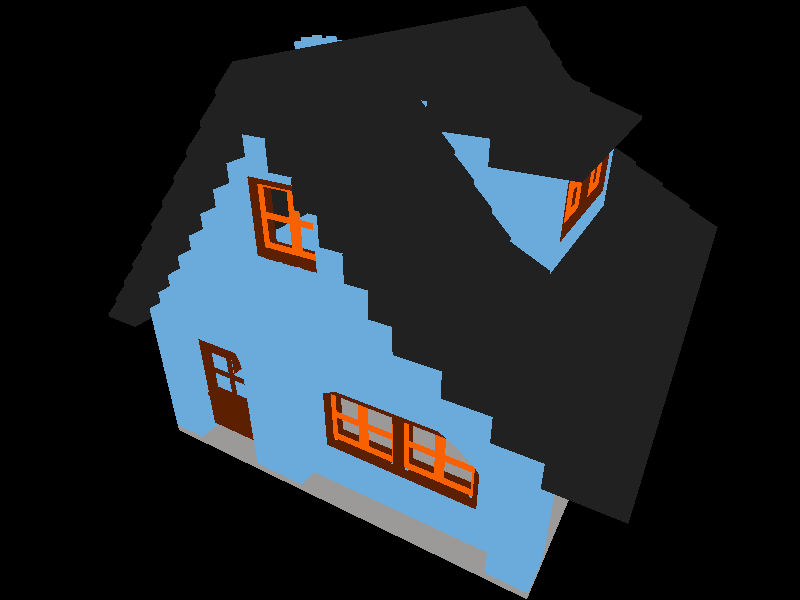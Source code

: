 // Generated by L3P v1.4 BETA 20080930 (Win32)  (C) 1998-2008 Lars C. Hassing SP.lars@AM.hassings.dk
// L3P website:  http://www.hassings.dk/l3/l3p.html
// LDraw.org:    http://www.ldraw.org
// Date:         Tue Nov 29 09:19:57 2011
// Input file:   W:\LDraw\datsville\google_code\building_065_bluehouse.mpd
// Title:        Untitled
// Author:       MLCad
// ModelDir:     W:\LDraw\datsville\google_code
// WorkDir:      W:\LDraw\datsville\povray_scene
// LDRAWDIR:     D:\LDraw (LDRAWDIR environment variable)
// SearchDirs:   (Default)
// SearchDir1:   W:\LDraw\datsville\google_code\ (0x10)
// SearchDir2:   D:\LDraw\P\ (0x9)
// SearchDir3:   D:\LDraw\PARTS\ (0x4)
// SearchDir4:   D:\LDraw\MODELS\ (0x0)
// ldconfig.ldr: D:\LDraw\ldconfig.ldr
// Commandline:  "C:\Programs Windows\l3p14beta\l3p.exe" W:\LDraw\datsville\google_code\building_065_bluehouse.mpd -o -cg30,30,0

#if (version < 3.1)
	#error "This POV code requires at least version 3.1\n"
#end

//// Defines

#declare L3Version = 1.4;

#declare L3Quality = 2;  // Quality level, 0=BBox, 1=no refr, 2=normal, 3=studlogo, 4=stud2logo

#declare L3SW = 0.5;  // Width of seam between two bricks

#declare L3Studs = 1;  // 1=on 0=off

#declare L3Bumps = 0;  // 1=on 0=off


#declare L3Ambient = 0.4;
#declare L3Diffuse = 0.4;
#declare L3Ior     = 1.25;
#declare L3NormalBumps = normal { bumps 0.01 scale 20 }
#declare L3NormalSlope = normal { bumps 0.3 scale 0.5 }


#declare L3SWT = (L3SW ? L3SW : 0.001);  // At least a small seam when transparent

#declare L3Logo = union {
	sphere {<-59,0,-96>,6}
	cylinder {<-59,0,-96>,<59,0,-122>,6 open}
	sphere {<59,0,-122>,6}
	cylinder {<59,0,-122>,<59,0,-84>,6 open}
	sphere {<59,0,-84>,6}

	sphere {<-59,0,-36>,6}
	cylinder {<-59,0,-36>,<-59,0,1>,6 open}
	sphere {<-59,0,1>,6}
	cylinder {<0,0,-49>,<0,0,-25>,6 open}
	sphere {<0,0,-25>,6}
	sphere {<59,0,-62>,6}
	cylinder {<59,0,-62>,<59,0,-24>,6 open}
	sphere {<59,0,-24>,6}
	cylinder {<-59,0,-36>,<59,0,-62>,6 open}

	sphere {<-35.95,0,57>,6}
	torus {18.45,6 clipped_by{plane{<40,0,-9>,0}} translate<-40,0,39>}
	cylinder {<-44.05,0,21>,<35.95,0,3>,6 open}
	torus {18.45,6 clipped_by{plane{<-40,0,9>,0}} translate<40,0,21>}
	cylinder {<44.05,0,39>,<0,0,49>,6 open}
	sphere {<0,0,49>,6}
	cylinder {<0,0,49>,<0,0,34>,6 open}
	sphere {<0,0,34>,6}

	torus {18.45,6 clipped_by{plane{<40,0,-9>,0}} translate<-40,0,99>}
	cylinder {<-44.05,0,81>,<35.95,0,63>,6 open}
	torus {18.45,6 clipped_by{plane{<-40,0,9>,0}} translate<40,0,81>}
	cylinder {<44.05,0,99>,<-35.95,0,117>,6 open}

	scale 4.5/128
}




//// Finishes
#ifndef (L3FinishOpaque)
#declare L3FinishOpaque = finish {
	ambient L3Ambient
	diffuse L3Diffuse
	#if (L3Quality >= 2)
		phong 0.5
		phong_size 40
		reflection 0.08
	#end
}
#end

#ifndef (L3FinishChrome)
#declare L3FinishChrome = finish {
	ambient 0.25
	diffuse 0.6
	#if (L3Quality >= 2)
		brilliance 5
		metallic
		specular 0.80
		roughness 1/100
		reflection 0.65
	#end
}
#end

#ifndef (L3FinishPearlescent)
//Not supported yet, using Opaque
#declare L3FinishPearlescent = finish { L3FinishOpaque }
#end

#ifndef (L3FinishRubber)
#declare L3FinishRubber = finish {
	ambient L3Ambient
	diffuse L3Diffuse
	#if (L3Quality >= 2)
		phong 0.1
		phong_size 10
		reflection 0
	#end
}
#end

#ifndef (L3FinishMatte_metallic)
//Not supported yet, using Opaque
#declare L3FinishMatte_metallic = finish { L3FinishOpaque }
#end

#ifndef (L3FinishMetal)
//Not supported yet, using Opaque
#declare L3FinishMetal = finish { L3FinishOpaque }
#end

#ifndef (L3FinishTransparent)
#declare L3FinishTransparent = finish {
	ambient L3Ambient
	diffuse L3Diffuse
	#if (L3Quality >= 2)
		phong 0.5
		phong_size 40
		reflection 0.2
	#end
}
#end



//// Macros
#ifndef (L3TextureOpaqueRGB)
#macro L3TextureOpaqueRGB(r,g,b)
texture {
	pigment { rgb <r/255,g/255,b/255> }
	finish { L3FinishOpaque }
	#if (L3Bumps & (L3Quality > 1)) normal { L3NormalBumps } #end
}
#end
#end

#ifndef (L3TextureChromeRGB)
#macro L3TextureChromeRGB(r,g,b)
texture {
	pigment { rgb <r/255,g/255,b/255> }
	finish { L3FinishChrome }
	#if (L3Bumps & (L3Quality > 1)) normal { L3NormalBumps } #end
}
#end
#end

#ifndef (L3TexturePearlescentRGB)
#macro L3TexturePearlescentRGB(r,g,b)
texture {
	pigment { rgb <r/255,g/255,b/255> }
	finish { L3FinishPearlescent }
	#if (L3Bumps & (L3Quality > 1)) normal { L3NormalBumps } #end
}
#end
#end

#ifndef (L3TextureRubberRGB)
#macro L3TextureRubberRGB(r,g,b)
texture {
	pigment { rgb <r/255,g/255,b/255> }
	finish { L3FinishRubber }
	#if (L3Bumps & (L3Quality > 1)) normal { L3NormalBumps } #end
}
#end
#end

#ifndef (L3TextureMatte_metallicRGB)
#macro L3TextureMatte_metallicRGB(r,g,b)
texture {
	pigment { rgb <r/255,g/255,b/255> }
	finish { L3FinishMatte_metallic }
	#if (L3Bumps & (L3Quality > 1)) normal { L3NormalBumps } #end
}
#end
#end

#ifndef (L3TextureMetalRGB)
#macro L3TextureMetalRGB(r,g,b)
texture {
	pigment { rgb <r/255,g/255,b/255> }
	finish { L3FinishMetal }
	#if (L3Bumps & (L3Quality > 1)) normal { L3NormalBumps } #end
}
#end
#end

#ifndef (L3TextureTransparentRGBA)
#macro L3TextureTransparentRGBA(r,g,b,a)
// Alpha -> Filter: 255 -> 1.00, 128 -> 0.85, 0 -> 0
#local f = (a >= 128 ? 0.85 + (a-128) * 0.15 / (255-128) : a * 0.85 / 255);
texture {
	pigment { rgb <r/255,g/255,b/255> #if (L3Quality > 1) filter f #end }
	finish { L3FinishTransparent }
	#if (L3Bumps & (L3Quality > 1)) normal { L3NormalBumps } #end
}
#end
#end

#ifndef (L3TextureSlope)
#macro L3TextureSlope(tex)
texture {
	tex
	#if (L3Quality > 1) normal { L3NormalSlope } #end
}
#end
#end

#ifndef (L3Material)
#macro L3Material(tex)
material {
	texture { tex }
}
#end
#end

#ifndef (L3MaterialT)
#macro L3MaterialT(tex)
material {
	texture { tex }
	#if (L3Quality > 1)
		interior { ior L3Ior }
	#end
}
#end
#end



//// Color 7 Light_Gray (from ldconfig.ldr)
#ifndef (L3Texture7)
#declare L3Texture7 = L3TextureOpaqueRGB(156,153,153)
#end
#ifndef (L3Texture7_slope)
#declare L3Texture7_slope = L3TextureSlope(L3Texture7)
#end
#ifndef (L3Color7)
#declare L3Color7 = L3Material(L3Texture7)
#end
#ifndef (L3Color7_slope)
#declare L3Color7_slope = L3Material(L3Texture7_slope)
#end


//// Color 9 Light_Blue (from ldconfig.ldr)
#ifndef (L3Texture9)
#declare L3Texture9 = L3TextureOpaqueRGB(107,171,220)
#end
#ifndef (L3Texture9_slope)
#declare L3Texture9_slope = L3TextureSlope(L3Texture9)
#end
#ifndef (L3Color9)
#declare L3Color9 = L3Material(L3Texture9)
#end
#ifndef (L3Color9_slope)
#declare L3Color9_slope = L3Material(L3Texture9_slope)
#end


//// Color 15 White (from ldconfig.ldr)
#ifndef (L3Texture15)
#declare L3Texture15 = L3TextureOpaqueRGB(255,255,255)
#end
#ifndef (L3Texture15_slope)
#declare L3Texture15_slope = L3TextureSlope(L3Texture15)
#end
#ifndef (L3Color15)
#declare L3Color15 = L3Material(L3Texture15)
#end
#ifndef (L3Color15_slope)
#declare L3Color15_slope = L3Material(L3Texture15_slope)
#end


//// Color 6 Brown (from ldconfig.ldr)
#ifndef (L3Texture6)
#declare L3Texture6 = L3TextureOpaqueRGB(92,32,0)
#end
#ifndef (L3Texture6_slope)
#declare L3Texture6_slope = L3TextureSlope(L3Texture6)
#end
#ifndef (L3Color6)
#declare L3Color6 = L3Material(L3Texture6)
#end
#ifndef (L3Color6_slope)
#declare L3Color6_slope = L3Material(L3Texture6_slope)
#end


//// Color 0 Black (from ldconfig.ldr)
#ifndef (L3Texture0)
#declare L3Texture0 = L3TextureOpaqueRGB(33,33,33)
#end
#ifndef (L3Texture0_slope)
#declare L3Texture0_slope = L3TextureSlope(L3Texture0)
#end
#ifndef (L3Color0)
#declare L3Color0 = L3Material(L3Texture0)
#end
#ifndef (L3Color0_slope)
#declare L3Color0_slope = L3Material(L3Texture0_slope)
#end


//// Color 25 Orange (from ldconfig.ldr)
#ifndef (L3Texture25)
#declare L3Texture25 = L3TextureOpaqueRGB(249,96,0)
#end
#ifndef (L3Texture25_slope)
#declare L3Texture25_slope = L3TextureSlope(L3Texture25)
#end
#ifndef (L3Color25)
#declare L3Color25 = L3Material(L3Texture25)
#end
#ifndef (L3Color25_slope)
#declare L3Color25_slope = L3Material(L3Texture25_slope)
#end


//// Primitive stud4a.dat
#ifndef (stud4a_dot_dat)
#declare stud4a_dot_dat = difference {
	cylinder { <0,0,0>, <0,-4,0>, 8 }
	cylinder { <0,1,0>, <0,-5,0>, 6 }
}
#end // ifndef (stud4a_dot_dat)


//// Primitive 1-4cyls.dat
#ifndef (_1_dash_4cyls_dot_dat)
#declare _1_dash_4cyls_dot_dat = cylinder {
	<0,0,0>, <0,1,0>, 1 open
	clipped_by { plane { <-1,0,-1>,-sqrt(1/2) } plane { <1,1,0>,sqrt(1/2) } }
}
#end // ifndef (_1_dash_4cyls_dot_dat)


//// Primitive 2-4cyli.dat
#ifndef (_2_dash_4cyli_dot_dat)
#declare _2_dash_4cyli_dot_dat = cylinder { <0,0,0>, <0,1,0>, 1 open clipped_by { plane { -z, 0 } } }
#end // ifndef (_2_dash_4cyli_dot_dat)


//// Primitive stud.dat
#ifndef (stud_dot_dat)
#declare stud_dot_dat = 
#if (L3Quality >= 3)
union {
#end
	cylinder { <0,0,0>, <0,-4,0>, 6 }
#if (L3Quality >= 3)
	object { L3Logo translate <0,-4,0> }
}
#end
#end // ifndef (stud_dot_dat)


//// Part s\3037s01.dat
#ifndef (s_slash_3037s01_dot_dat)
#declare s_slash_3037s01_dot_dat = #if (L3Quality = 0) box { <-40,-4,-30>, <40,24,10> } #else union {
// ~Slope Brick 45  2 x  4 Without Front Face
// Name: s\3037s01.dat
// Author: Orion Pobursky [OrionP]
// !LDRAW_ORG Subpart UPDATE 2009-01
// !LICENSE Redistributable under CCAL version 2.0 : see CAreadme.txt
// BFC CERTIFY CCW
// !HISTORY 2009-05-02 [PTadmin] Official Update 2009-01
// Uncomment for front face
// 4 16 40 20 -30 40 0 -10 -40 0 -10 -40 20 -30
	#if (L3Studs)
		object { stud4a_dot_dat matrix <1,0,0,0,-1,0,0,0,1,20,20,-10> }
// BFC INVERTNEXT
	#end
	object { _1_dash_4cyls_dot_dat matrix <0,0,-6,0,-6,0,6,0,0,20,10,-10> }
// BFC INVERTNEXT
	object { _1_dash_4cyls_dot_dat matrix <0,0,-6,0,-6,0,-6,0,0,20,10,-10> }
// BFC INVERTNEXT
	object { _2_dash_4cyli_dot_dat matrix <6,0,0,0,16,0,0,0,6,20,4,-10> }
// BFC INVERTNEXT
	object { _2_dash_4cyli_dot_dat matrix <6,0,0,0,10,0,0,0,-6,20,10,-10> }
	object { _1_dash_4cyls_dot_dat matrix <0,0,-8,0,-8,0,8,0,0,20,12,-10> }
	object { _1_dash_4cyls_dot_dat matrix <0,0,-8,0,-8,0,-8,0,0,20,12,-10> }
	object { _2_dash_4cyli_dot_dat matrix <8,0,0,0,16,0,0,0,8,20,4,-10> }
	object { _2_dash_4cyli_dot_dat matrix <8,0,0,0,8,0,0,0,-8,20,12,-10> }
	#if (L3Studs)
		object { stud4a_dot_dat matrix <1,0,0,0,-1,0,0,0,1,-20,20,-10> }
// BFC INVERTNEXT
	#end
	object { _1_dash_4cyls_dot_dat matrix <0,0,-6,0,-6,0,6,0,0,-20,10,-10> }
// BFC INVERTNEXT
	object { _1_dash_4cyls_dot_dat matrix <0,0,-6,0,-6,0,-6,0,0,-20,10,-10> }
// BFC INVERTNEXT
	object { _2_dash_4cyli_dot_dat matrix <6,0,0,0,16,0,0,0,6,-20,4,-10> }
// BFC INVERTNEXT
	object { _2_dash_4cyli_dot_dat matrix <6,0,0,0,10,0,0,0,-6,-20,10,-10> }
	object { _1_dash_4cyls_dot_dat matrix <0,0,-8,0,-8,0,8,0,0,-20,12,-10> }
	object { _1_dash_4cyls_dot_dat matrix <0,0,-8,0,-8,0,-8,0,0,-20,12,-10> }
	object { _2_dash_4cyli_dot_dat matrix <8,0,0,0,16,0,0,0,8,-20,4,-10> }
	object { _2_dash_4cyli_dot_dat matrix <8,0,0,0,8,0,0,0,-8,-20,12,-10> }
	#if (L3Studs)
		object { stud4a_dot_dat matrix <1,0,0,0,-1,0,0,0,1,0,20,-10> }
// BFC INVERTNEXT
	#end
	object { _1_dash_4cyls_dot_dat matrix <0,0,-6,0,-6,0,6,0,0,0,10,-10> }
// BFC INVERTNEXT
	object { _1_dash_4cyls_dot_dat matrix <0,0,-6,0,-6,0,-6,0,0,0,10,-10> }
// BFC INVERTNEXT
	object { _2_dash_4cyli_dot_dat matrix <6,0,0,0,16,0,0,0,6,0,4,-10> }
// BFC INVERTNEXT
	object { _2_dash_4cyli_dot_dat matrix <6,0,0,0,10,0,0,0,-6,0,10,-10> }
	object { _1_dash_4cyls_dot_dat matrix <0,0,-8,0,-8,0,8,0,0,0,12,-10> }
	object { _1_dash_4cyls_dot_dat matrix <0,0,-8,0,-8,0,-8,0,0,0,12,-10> }
	object { _2_dash_4cyli_dot_dat matrix <8,0,0,0,16,0,0,0,8,0,4,-10> }
	object { _2_dash_4cyli_dot_dat matrix <8,0,0,0,8,0,0,0,-8,0,12,-10> }
	mesh {
		triangle { <40,24,10>, <36,24,6>, <-36,24,6> }
		triangle { <-36,24,6>, <-40,24,10>, <40,24,10> }
		triangle { <-40,24,10>, <-36,24,6>, <-36,24,-26> }
		triangle { <-36,24,-26>, <-40,24,-30>, <-40,24,10> }
		triangle { <-40,24,-30>, <-36,24,-26>, <36,24,-26> }
		triangle { <36,24,-26>, <40,24,-30>, <-40,24,-30> }
		triangle { <40,24,-30>, <36,24,-26>, <36,24,6> }
		triangle { <36,24,6>, <40,24,10>, <40,24,-30> }
		triangle { <36,4,6>, <36,4,-10>, <-36,4,-10> }
		triangle { <-36,4,-10>, <-36,4,6>, <36,4,6> }
		triangle { <40,0,10>, <-40,0,10>, <-40,0,-10> }
		triangle { <-40,0,-10>, <40,0,-10>, <40,0,10> }
		triangle { <40,24,10>, <-40,24,10>, <-40,0,10> }
		triangle { <-40,0,10>, <40,0,10>, <40,24,10> }
		triangle { <36,24,6>, <36,4,6>, <-36,4,6> }
		triangle { <-36,4,6>, <-36,24,6>, <36,24,6> }
		triangle { <36,24,-26>, <-36,24,-26>, <-36,20,-26> }
		triangle { <-36,20,-26>, <36,20,-26>, <36,24,-26> }
		triangle { <40,24,-30>, <40,20,-30>, <-40,20,-30> }
		triangle { <-40,20,-30>, <-40,24,-30>, <40,24,-30> }
		triangle { <40,24,10>, <40,0,10>, <40,20,-30> }
		triangle { <40,20,-30>, <40,24,-30>, <40,24,10> }
		triangle { <40,0,10>, <40,0,-10>, <40,20,-30> }
		triangle { <36,24,6>, <36,24,-26>, <36,20,-26> }
		triangle { <36,20,-26>, <36,4,6>, <36,24,6> }
		triangle { <36,4,6>, <36,20,-26>, <36,4,-10> }
		triangle { <-36,24,6>, <-36,4,6>, <-36,20,-26> }
		triangle { <-36,20,-26>, <-36,24,-26>, <-36,24,6> }
		triangle { <-36,4,6>, <-36,4,-10>, <-36,20,-26> }
		triangle { <-40,24,10>, <-40,24,-30>, <-40,20,-30> }
		triangle { <-40,20,-30>, <-40,0,10>, <-40,24,10> }
		triangle { <-40,0,10>, <-40,20,-30>, <-40,0,-10> }
		triangle { <36,20,-26>, <-36,20,-26>, <-36,4,-10> }
		triangle { <-36,4,-10>, <36,4,-10>, <36,20,-26> }
	}
	#if (L3Studs)
		object { stud_dot_dat matrix <1,0,0,0,1,0,0,0,1,-30,0,0> }
		object { stud_dot_dat matrix <1,0,0,0,1,0,0,0,1,-10,0,0> }
		object { stud_dot_dat matrix <1,0,0,0,1,0,0,0,1,10,0,0> }
		object { stud_dot_dat matrix <1,0,0,0,1,0,0,0,1,30,0,0> }
	#end
}
#end
#end // ifndef (s_slash_3037s01_dot_dat)


//// Part 3037.dat
#ifndef (_3037_dot_dat)
#declare _3037_dot_dat = #if (L3Quality = 0) box { <-40,-4,-30>, <40,24,10> } #else union {
// Slope Brick 45  2 x  4
// Name: 3037.dat
// Author: James Jessiman
// !LDRAW_ORG Part UPDATE 2009-01
// !LICENSE Redistributable under CCAL version 2.0 : see CAreadme.txt
// BFC CERTIFY CCW
// !HISTORY 2007-06-07 [PTadmin] Header formatted for Contributor Agreement
// !HISTORY 2008-07-01 [PTadmin] Official Update 2008-01
// !HISTORY 2008-07-07 [izanette] Made BFC compliant (2003-03-08)
// !HISTORY 2008-07-08 [OrionP] Fixed L3P errors, moved guts to subpart (2003-10-05)
// !HISTORY 2009-05-02 [PTadmin] Official Update 2009-01
	object { s_slash_3037s01_dot_dat matrix <1,0,0,0,1,0,0,0,1,0,0,0> }
	mesh {
		triangle { <40,20,-30>, <40,0,-10>, <-40,0,-10> }
		triangle { <-40,0,-10>, <-40,20,-30>, <40,20,-30> }
	}
}
#end
#end // ifndef (_3037_dot_dat)


//// Primitive 4-4cyls.dat
#ifndef (_4_dash_4cyls_dot_dat)
#declare _4_dash_4cyls_dot_dat = object {
// Cylinder Sloped 1.0
// Name: 4-4cyls.dat
// Author: Donald Sutter [technog]
// !LDRAW_ORG Primitive UPDATE 2003-02
// !LICENSE Redistributable under CCAL version 2.0 : see CAreadme.txt
// BFC CERTIFY CW
// !HISTORY 2003-08-01 [PTadmin] Official Update 2003-02
// !HISTORY 2007-06-24 [PTadmin] Header formatted for Contributor Agreement
// !HISTORY 2008-07-01 [PTadmin] Official Update 2008-01
	mesh {
		triangle { <1,0,0>, <0.9239,0,0.3827>, <0.9239,0.0761,0.3827> }
		triangle { <0.9239,0,0.3827>, <0.7071,0,0.7071>, <0.7071,0.2929,0.7071> }
		triangle { <0.7071,0.2929,0.7071>, <0.9239,0.0761,0.3827>, <0.9239,0,0.3827> }
		triangle { <0.7071,0,0.7071>, <0.3827,0,0.9239>, <0.3827,0.6173,0.9239> }
		triangle { <0.3827,0.6173,0.9239>, <0.7071,0.2929,0.7071>, <0.7071,0,0.7071> }
		triangle { <0.3827,0,0.9239>, <0,0,1>, <0,1,1> }
		triangle { <0,1,1>, <0.3827,0.6173,0.9239>, <0.3827,0,0.9239> }
		triangle { <0,0,1>, <-0.3827,0,0.9239>, <-0.3827,1.3827,0.9239> }
		triangle { <-0.3827,1.3827,0.9239>, <0,1,1>, <0,0,1> }
		triangle { <-0.3827,0,0.9239>, <-0.7071,0,0.7071>, <-0.7071,1.7071,0.7071> }
		triangle { <-0.7071,1.7071,0.7071>, <-0.3827,1.3827,0.9239>, <-0.3827,0,0.9239> }
		triangle { <-0.7071,0,0.7071>, <-0.9239,0,0.3827>, <-0.9239,1.9239,0.3827> }
		triangle { <-0.9239,1.9239,0.3827>, <-0.7071,1.7071,0.7071>, <-0.7071,0,0.7071> }
		triangle { <-0.9239,0,0.3827>, <-1,0,0>, <-1,2,0> }
		triangle { <-1,2,0>, <-0.9239,1.9239,0.3827>, <-0.9239,0,0.3827> }
		triangle { <-1,0,0>, <-0.9239,0,-0.3827>, <-0.9239,1.9239,-0.3827> }
		triangle { <-0.9239,1.9239,-0.3827>, <-1,2,0>, <-1,0,0> }
		triangle { <-0.9239,0,-0.3827>, <-0.7071,0,-0.7071>, <-0.7071,1.7071,-0.7071> }
		triangle { <-0.7071,1.7071,-0.7071>, <-0.9239,1.9239,-0.3827>, <-0.9239,0,-0.3827> }
		triangle { <-0.7071,0,-0.7071>, <-0.3827,0,-0.9239>, <-0.3827,1.3827,-0.9239> }
		triangle { <-0.3827,1.3827,-0.9239>, <-0.7071,1.7071,-0.7071>, <-0.7071,0,-0.7071> }
		triangle { <-0.3827,0,-0.9239>, <0,0,-1>, <0,1,-1> }
		triangle { <0,1,-1>, <-0.3827,1.3827,-0.9239>, <-0.3827,0,-0.9239> }
		triangle { <0,0,-1>, <0.3827,0,-0.9239>, <0.3827,0.6173,-0.9239> }
		triangle { <0.3827,0.6173,-0.9239>, <0,1,-1>, <0,0,-1> }
		triangle { <0.3827,0,-0.9239>, <0.7071,0,-0.7071>, <0.7071,0.2929,-0.7071> }
		triangle { <0.7071,0.2929,-0.7071>, <0.3827,0.6173,-0.9239>, <0.3827,0,-0.9239> }
		triangle { <0.7071,0,-0.7071>, <0.9239,0,-0.3827>, <0.9239,0.0761,-0.3827> }
		triangle { <0.9239,0.0761,-0.3827>, <0.7071,0.2929,-0.7071>, <0.7071,0,-0.7071> }
		triangle { <1,0,0>, <0.9239,0.0761,-0.3827>, <0.9239,0,-0.3827> }
	}
}
#end // ifndef (_4_dash_4cyls_dot_dat)


//// Primitive 4-4cyli.dat
#ifndef (_4_dash_4cyli_dot_dat)
#declare _4_dash_4cyli_dot_dat = cylinder { <0,0,0>, <0,1,0>, 1 open }
#end // ifndef (_4_dash_4cyli_dot_dat)


//// Primitive stud4s.dat
#ifndef (stud4s_dot_dat)
#declare stud4s_dot_dat = union {
// Stud Tube Open Sloped
// Name: stud4s.dat
// Author: Guy Vivan [guyvivan]
// !LDRAW_ORG Primitive UPDATE 2009-02
// !LICENSE Redistributable under CCAL version 2.0 : see CAreadme.txt
// BFC CERTIFY CCW
// !HELP For use between a stud4a and a sloped surface. It is enough
// !HELP to know coordinates Y of the centre and that of the outside
// !HELP circle. The difference of both coordinates is the height of
// !HELP the primitive to be applied. Finally, this primitive can be
// !HELP used with all the parts sloped using a STUD4A. H = Y center
// !HELP sloped - Y common border.
// !HISTORY 2009-09-03 [PTadmin] Official Update 2009-02
	object { _4_dash_4cyls_dot_dat matrix <8,0,0,0,-1,0,0,0,8,0,0,0> }
// BFC INVERTNEXT
	object { _4_dash_4cyls_dot_dat matrix <6,0,0,0,-0.75,0,0,0,6,0,-0.25,0> }
// BFC INVERTNEXT
	object { _4_dash_4cyli_dot_dat matrix <6,0,0,0,-0.25,0,0,0,6,0,0,0> }
}
#end // ifndef (stud4s_dot_dat)


//// Primitive box2-5.dat
#ifndef (box2_dash_5_dot_dat)
#declare box2_dash_5_dot_dat = object {
// Box with 2 Faces without 5 Edges
// Name: box2-5.dat
// Author: Steffen [Steffen]
// !LDRAW_ORG Primitive UPDATE 2003-03
// !LICENSE Redistributable under CCAL version 2.0 : see CAreadme.txt
// BFC CERTIFY CCW
// !HISTORY 2003-12-19 [PTadmin] Official Update 2003-03
// !HISTORY 2007-06-24 [PTadmin] Header formatted for Contributor Agreement
// !HISTORY 2008-07-01 [PTadmin] Official Update 2008-01
	mesh {
		triangle { <1,1,1>, <1,1,-1>, <-1,1,-1> }
		triangle { <-1,1,-1>, <-1,1,1>, <1,1,1> }
		triangle { <1,1,1>, <-1,1,1>, <-1,-1,1> }
		triangle { <-1,-1,1>, <1,-1,1>, <1,1,1> }
	}
}
#end // ifndef (box2_dash_5_dot_dat)


//// Primitive box2-7.dat
#ifndef (box2_dash_7_dot_dat)
#declare box2_dash_7_dot_dat = object {
// Box with 2 Faces without 7 Edges
// Name: box2-7.dat
// Author: Guy Vivan [guyvivan]
// !LDRAW_ORG Primitive UPDATE 2009-01
// !LICENSE Redistributable under CCAL version 2.0 : see CAreadme.txt
// BFC CERTIFY CCW
// !HISTORY 2009-05-02 [PTadmin] Official Update 2009-01
	mesh {
		triangle { <1,1,1>, <1,1,-1>, <-1,1,-1> }
		triangle { <-1,1,-1>, <-1,1,1>, <1,1,1> }
		triangle { <1,1,1>, <-1,1,1>, <-1,-1,1> }
		triangle { <-1,-1,1>, <1,-1,1>, <1,1,1> }
	}
}
#end // ifndef (box2_dash_7_dot_dat)


//// Primitive rect.dat
#ifndef (rect_dot_dat)
#declare rect_dot_dat = object {
// Rectangle
// Name: rect.dat
// Author: James Jessiman
// !LDRAW_ORG Primitive UPDATE 2010-01
// !LICENSE Redistributable under CCAL version 2.0 : see CAreadme.txt
// BFC CERTIFY CCW
// !HISTORY 2002-04-05 [hafhead] Added BFC statement
// !HISTORY 2002-04-25 [PTadmin] Official Update 2002-02
// !HISTORY 2007-06-24 [PTadmin] Header formatted for Contributor Agreement
// !HISTORY 2008-07-01 [PTadmin] Official Update 2008-01
// !HISTORY 2010-01-17 [mikeheide] changed winding to CCW
// !HISTORY 2010-04-05 [PTadmin] Official Update 2010-01
	mesh {
		triangle { <-1,0,1>, <-1,0,-1>, <1,0,-1> }
		triangle { <1,0,-1>, <1,0,1>, <-1,0,1> }
	}
}
#end // ifndef (rect_dot_dat)


//// Part s\3297s01.dat
#ifndef (s_slash_3297s01_dot_dat)
#declare s_slash_3297s01_dot_dat = #if (L3Quality = 0) box { <-40,-4,-50>, <40,24,10> } #else union {
// ~Slope Brick 33  3 x  4 without Top Face
// Name: s\3297s01.dat
// Author: Franklin W. Cain [fwcain]
// !LDRAW_ORG Subpart UPDATE 2009-03
// !LICENSE Redistributable under CCAL version 2.0 : see CAreadme.txt
// BFC CERTIFY CW
// !HISTORY 2003-03-12 [PTadmin] Official Update 2003-01
// !HISTORY 2003-07-09 [Steffen] BFCed
// !HISTORY 2003-11-02 [Steffen] repaired interior geometry
// !HISTORY 2004-04-22 [PTadmin] Official Update 2004-02
// !HISTORY 2007-08-31 [PTadmin] Header formatted for Contributor Agreement
// !HISTORY 2008-07-01 [PTadmin] Official Update 2008-01
// !HISTORY 2008-10-08 [mkennedy] Used stud4s and other primitives.
// !HISTORY 2009-12-29 [PTadmin] Official Update 2009-03
	#if (L3Studs)
		object { stud_dot_dat matrix <1,0,0,0,1,0,0,0,1,-30,0,0> }
		object { stud_dot_dat matrix <1,0,0,0,1,0,0,0,1,-10,0,0> }
		object { stud_dot_dat matrix <1,0,0,0,1,0,0,0,1,10,0,0> }
		object { stud_dot_dat matrix <1,0,0,0,1,0,0,0,1,30,0,0> }
// 
		object { stud4a_dot_dat matrix <1,0,0,0,-4,0,0,0,1,0,8,-10> }
// BFC INVERTNEXT
	#end
	object { _1_dash_4cyls_dot_dat matrix <0,0,-6,0,-3,0,6,0,0,0,7,-10> }
// BFC INVERTNEXT
	object { _1_dash_4cyls_dot_dat matrix <0,0,-6,0,-3,0,-6,0,0,0,7,-10> }
// BFC INVERTNEXT
	object { _2_dash_4cyli_dot_dat matrix <6,0,0,0,4,0,0,0,6,0,4,-10> }
// BFC INVERTNEXT
	object { _2_dash_4cyli_dot_dat matrix <6,0,0,0,1,0,0,0,-6,0,7,-10> }
	object { _1_dash_4cyls_dot_dat matrix <0,0,-8,0,-4,0,8,0,0,0,8,-10> }
	object { _1_dash_4cyls_dot_dat matrix <0,0,-8,0,-4,0,-8,0,0,0,8,-10> }
	object { _2_dash_4cyli_dot_dat matrix <8,0,0,0,4,0,0,0,8,0,4,-10> }
// 
	#if (L3Studs)
		object { stud4a_dot_dat matrix <1,0,0,0,-4,0,0,0,1,20,8,-10> }
// BFC INVERTNEXT
	#end
	object { _1_dash_4cyls_dot_dat matrix <0,0,-6,0,-3,0,6,0,0,20,7,-10> }
// BFC INVERTNEXT
	object { _1_dash_4cyls_dot_dat matrix <0,0,-6,0,-3,0,-6,0,0,20,7,-10> }
// BFC INVERTNEXT
	object { _2_dash_4cyli_dot_dat matrix <6,0,0,0,4,0,0,0,6,20,4,-10> }
// BFC INVERTNEXT
	object { _2_dash_4cyli_dot_dat matrix <6,0,0,0,1,0,0,0,-6,20,7,-10> }
	object { _1_dash_4cyls_dot_dat matrix <0,0,-8,0,-4,0,8,0,0,20,8,-10> }
	object { _1_dash_4cyls_dot_dat matrix <0,0,-8,0,-4,0,-8,0,0,20,8,-10> }
	object { _2_dash_4cyli_dot_dat matrix <8,0,0,0,4,0,0,0,8,20,4,-10> }
// 
	#if (L3Studs)
		object { stud4a_dot_dat matrix <1,0,0,0,-4,0,0,0,1,-20,8,-10> }
// BFC INVERTNEXT
	#end
	object { _1_dash_4cyls_dot_dat matrix <0,0,-6,0,-3,0,6,0,0,-20,7,-10> }
// BFC INVERTNEXT
	object { _1_dash_4cyls_dot_dat matrix <0,0,-6,0,-3,0,-6,0,0,-20,7,-10> }
// BFC INVERTNEXT
	object { _2_dash_4cyli_dot_dat matrix <6,0,0,0,4,0,0,0,6,-20,4,-10> }
// BFC INVERTNEXT
	object { _2_dash_4cyli_dot_dat matrix <6,0,0,0,1,0,0,0,-6,-20,7,-10> }
	object { _1_dash_4cyls_dot_dat matrix <0,0,-8,0,-4,0,8,0,0,-20,8,-10> }
	object { _1_dash_4cyls_dot_dat matrix <0,0,-8,0,-4,0,-8,0,0,-20,8,-10> }
	object { _2_dash_4cyli_dot_dat matrix <8,0,0,0,4,0,0,0,8,-20,4,-10> }
// 
	#if (L3Studs)
		object { stud4a_dot_dat matrix <1,0,0,0,-1.5,0,0,0,1,0,18,-30> }
	#end
	object { stud4s_dot_dat matrix <0,0,-1,0,4,0,1,0,0,0,18,-30> }
	#if (L3Studs)
		object { stud4a_dot_dat matrix <1,0,0,0,-1.5,0,0,0,1,20,18,-30> }
	#end
	object { stud4s_dot_dat matrix <0,0,-1,0,4,0,1,0,0,20,18,-30> }
	#if (L3Studs)
		object { stud4a_dot_dat matrix <1,0,0,0,-1.5,0,0,0,1,-20,18,-30> }
	#end
	object { stud4s_dot_dat matrix <0,0,-1,0,4,0,1,0,0,-20,18,-30> }
// 
// 
	mesh {
		triangle { <-40,24,10>, <-36,24,6>, <36,24,6> }
		triangle { <36,24,6>, <40,24,10>, <-40,24,10> }
		triangle { <-40,24,-50>, <-36,24,-46>, <-36,24,6> }
		triangle { <-36,24,6>, <-40,24,10>, <-40,24,-50> }
		triangle { <40,24,-50>, <36,24,-46>, <-36,24,-46> }
		triangle { <-36,24,-46>, <-40,24,-50>, <40,24,-50> }
		triangle { <40,24,10>, <36,24,6>, <36,24,-46> }
		triangle { <36,24,-46>, <40,24,-50>, <40,24,10> }
		triangle { <40,24,-50>, <40,20,-50>, <40,0,10> }
		triangle { <40,0,10>, <40,24,10>, <40,24,-50> }
		triangle { <40,20,-50>, <40,0,-10>, <40,0,10> }
		triangle { <36,24,-46>, <36,24,6>, <36,20,-42> }
		triangle { <36,20,-42>, <36,20,-46>, <36,24,-46> }
		triangle { <36,24,6>, <36,4,6>, <36,4,-10> }
		triangle { <36,4,-10>, <36,20,-42>, <36,24,6> }
		triangle { <-36,24,-46>, <-36,20,-46>, <-36,20,-42> }
		triangle { <-36,20,-42>, <-36,24,6>, <-36,24,-46> }
		triangle { <-36,24,6>, <-36,20,-42>, <-36,4,-10> }
		triangle { <-36,4,-10>, <-36,4,6>, <-36,24,6> }
		triangle { <-40,24,-50>, <-40,24,10>, <-40,0,10> }
		triangle { <-40,0,10>, <-40,20,-50>, <-40,24,-50> }
		triangle { <-40,0,10>, <-40,0,-10>, <-40,20,-50> }
// 
// BFC INVERTNEXT
	}
	object { box2_dash_5_dot_dat matrix <36,0,0,0,-10,0,0,0,8,0,14,-2> }
	object { box2_dash_7_dot_dat matrix <36,0,0,0,8,-16,0,0,2,0,12,-28> }
	object { rect_dot_dat matrix <36,0,0,0,0,-1,0,2,0,0,22,-46> }
	object { box2_dash_5_dot_dat matrix <40,0,0,0,-12,0,0,0,10,0,12,0> }
	object { rect_dot_dat matrix <40,0,0,0,1,1,0,2,0,0,22,-50> }
}
#end
#end // ifndef (s_slash_3297s01_dot_dat)


//// Part 3297.dat
#ifndef (_3297_dot_dat)
#declare _3297_dot_dat = #if (L3Quality = 0) box { <-40,-4,-50>, <40,24,10> } #else union {
// Slope Brick 33  3 x  4
// Name: 3297.dat
// Author: James Jessiman
// !LDRAW_ORG Part UPDATE 2009-03
// !LICENSE Redistributable under CCAL version 2.0 : see CAreadme.txt
// BFC CERTIFY CCW
// !HISTORY 2002-08-21 [fwcain] Separated main DAT code into subfile...
// !HISTORY 2003-03-12 [PTadmin] Official Update 2003-01
// !HISTORY 2007-06-25 [PTadmin] Header formatted for Contributor Agreement
// !HISTORY 2008-07-01 [PTadmin] Official Update 2008-01
// !HISTORY 2008-07-07 [DeanEarley] BFCd (2008-03-06)
// !HISTORY 2009-12-29 [PTadmin] Official Update 2009-03
	object { s_slash_3297s01_dot_dat matrix <1,0,0,0,1,0,0,0,1,0,0,0> }
// 
	mesh {
		triangle { <40,20,-50>, <40,0,-10>, <-40,0,-10> }
		triangle { <-40,0,-10>, <-40,20,-50>, <40,20,-50> }
	}
}
#end
#end // ifndef (_3297_dot_dat)


//// Primitive box4o4a.dat
#ifndef (box4o4a_dot_dat)
#declare box4o4a_dot_dat = object {
// Box with 4 Parallel Faces without Bottom Edges
// Name: box4o4a.dat
// Author: Donald Sutter [technog]
// !LDRAW_ORG Primitive UPDATE 2003-02
// !LICENSE Redistributable under CCAL version 2.0 : see CAreadme.txt
// BFC CERTIFY CW
// !HISTORY 2003-08-01 [PTadmin] Official Update 2003-02
// !HISTORY 2007-06-24 [PTadmin] Header formatted for Contributor Agreement
// !HISTORY 2008-07-01 [PTadmin] Official Update 2008-01
	mesh {
		triangle { <1,1,1>, <1,0,1>, <-1,0,1> }
		triangle { <-1,0,1>, <-1,1,1>, <1,1,1> }
		triangle { <-1,1,1>, <-1,0,1>, <-1,0,-1> }
		triangle { <-1,0,-1>, <-1,1,-1>, <-1,1,1> }
		triangle { <-1,1,-1>, <-1,0,-1>, <1,0,-1> }
		triangle { <1,0,-1>, <1,1,-1>, <-1,1,-1> }
		triangle { <1,1,-1>, <1,0,-1>, <1,0,1> }
		triangle { <1,0,1>, <1,1,1>, <1,1,-1> }
	}
}
#end // ifndef (box4o4a_dot_dat)


//// Part 3041.dat
#ifndef (_3041_dot_dat)
#declare _3041_dot_dat = #if (L3Quality = 0) box { <-40,0,-20>, <40,40,20> } #else union {
// Slope Brick 45  2 x  4 Double
// Name: 3041.dat
// Author: James Jessiman
// !LDRAW_ORG Part UPDATE 2003-03
// !LICENSE Redistributable under CCAL version 2.0 : see CAreadme.txt
// BFC CERTIFY CCW
// !HISTORY 2002-09-13 [izanette] Modified with WINDZ for BFC compliance
// !HISTORY 2003-09-07 [OrionP] Made some primitive subs
// !HISTORY 2003-12-19 [PTadmin] Official Update 2003-03
// !HISTORY 2007-06-09 [PTadmin] Header formatted for Contributor Agreement
// !HISTORY 2008-07-01 [PTadmin] Official Update 2008-01
	#if (L3Studs)
		object { stud4a_dot_dat matrix <1,0,0,0,-3,0,0,0,1,20,12,0> }
// BFC INVERTNEXT
	#end
	object { _1_dash_4cyls_dot_dat matrix <0,0,-6,0,-6,0,6,0,0,20,10,0> }
// BFC INVERTNEXT
	object { _1_dash_4cyls_dot_dat matrix <0,0,-6,0,-6,0,-6,0,0,20,10,0> }
// BFC INVERTNEXT
	object { _1_dash_4cyls_dot_dat matrix <0,0,6,0,-6,0,6,0,0,20,10,0> }
// BFC INVERTNEXT
	object { _1_dash_4cyls_dot_dat matrix <0,0,6,0,-6,0,-6,0,0,20,10,0> }
// BFC INVERTNEXT
	object { _4_dash_4cyli_dot_dat matrix <6,0,0,0,2,0,0,0,6,20,10,0> }
	object { _1_dash_4cyls_dot_dat matrix <0,0,-8,0,-8,0,8,0,0,20,12,0> }
	object { _1_dash_4cyls_dot_dat matrix <0,0,-8,0,-8,0,-8,0,0,20,12,0> }
	object { _1_dash_4cyls_dot_dat matrix <0,0,8,0,-8,0,8,0,0,20,12,0> }
	object { _1_dash_4cyls_dot_dat matrix <0,0,8,0,-8,0,-8,0,0,20,12,0> }
	#if (L3Studs)
		object { stud4a_dot_dat matrix <1,0,0,0,-3,0,0,0,1,-20,12,0> }
// BFC INVERTNEXT
	#end
	object { _1_dash_4cyls_dot_dat matrix <0,0,-6,0,-6,0,6,0,0,-20,10,0> }
// BFC INVERTNEXT
	object { _1_dash_4cyls_dot_dat matrix <0,0,-6,0,-6,0,-6,0,0,-20,10,0> }
// BFC INVERTNEXT
	object { _1_dash_4cyls_dot_dat matrix <0,0,6,0,-6,0,6,0,0,-20,10,0> }
// BFC INVERTNEXT
	object { _1_dash_4cyls_dot_dat matrix <0,0,6,0,-6,0,-6,0,0,-20,10,0> }
// BFC INVERTNEXT
	object { _4_dash_4cyli_dot_dat matrix <6,0,0,0,2,0,0,0,6,-20,10,0> }
	object { _1_dash_4cyls_dot_dat matrix <0,0,-8,0,-8,0,8,0,0,-20,12,0> }
	object { _1_dash_4cyls_dot_dat matrix <0,0,-8,0,-8,0,-8,0,0,-20,12,0> }
	object { _1_dash_4cyls_dot_dat matrix <0,0,8,0,-8,0,8,0,0,-20,12,0> }
	object { _1_dash_4cyls_dot_dat matrix <0,0,8,0,-8,0,-8,0,0,-20,12,0> }
	#if (L3Studs)
		object { stud4a_dot_dat matrix <1,0,0,0,-3,0,0,0,1,0,12,0> }
// BFC INVERTNEXT
	#end
	object { _1_dash_4cyls_dot_dat matrix <0,0,-6,0,-6,0,6,0,0,0,10,0> }
// BFC INVERTNEXT
	object { _1_dash_4cyls_dot_dat matrix <0,0,-6,0,-6,0,-6,0,0,0,10,0> }
// BFC INVERTNEXT
	object { _1_dash_4cyls_dot_dat matrix <0,0,6,0,-6,0,6,0,0,0,10,0> }
// BFC INVERTNEXT
	object { _1_dash_4cyls_dot_dat matrix <0,0,6,0,-6,0,-6,0,0,0,10,0> }
// BFC INVERTNEXT
	object { _4_dash_4cyli_dot_dat matrix <6,0,0,0,2,0,0,0,6,0,10,0> }
	object { _1_dash_4cyls_dot_dat matrix <0,0,-8,0,-8,0,8,0,0,0,12,0> }
	object { _1_dash_4cyls_dot_dat matrix <0,0,-8,0,-8,0,-8,0,0,0,12,0> }
	object { _1_dash_4cyls_dot_dat matrix <0,0,8,0,-8,0,8,0,0,0,12,0> }
	object { _1_dash_4cyls_dot_dat matrix <0,0,8,0,-8,0,-8,0,0,0,12,0> }
	mesh {
		triangle { <40,24,20>, <36,24,16>, <-36,24,16> }
		triangle { <-36,24,16>, <-40,24,20>, <40,24,20> }
		triangle { <-40,24,20>, <-36,24,16>, <-36,24,-16> }
		triangle { <-36,24,-16>, <-40,24,-20>, <-40,24,20> }
		triangle { <-40,24,-20>, <-36,24,-16>, <36,24,-16> }
		triangle { <36,24,-16>, <40,24,-20>, <-40,24,-20> }
		triangle { <40,24,-20>, <36,24,-16>, <36,24,16> }
		triangle { <36,24,16>, <40,24,20>, <40,24,-20> }
		triangle { <40,20,20>, <40,0,0>, <40,20,-20> }
		triangle { <36,20,16>, <36,20,-16>, <36,4,0> }
		triangle { <-36,20,16>, <-36,4,0>, <-36,20,-16> }
		triangle { <-40,20,20>, <-40,20,-20>, <-40,0,0> }
	}
	object { box4o4a_dot_dat matrix <-40,0,0,0,-4,0,0,0,20,0,24,0> }
// BFC INVERTNEXT
	object { box4o4a_dot_dat matrix <-36,0,0,0,-4,0,0,0,16,0,24,0> }
	object { box2_dash_5_dot_dat matrix <-40,0,0,0,-10,-10,0,-10,10,0,20,0> }
// BFC INVERTNEXT
	object { box2_dash_5_dot_dat matrix <-36,0,0,0,-8,-8,0,-8,8,0,20,0> }
}
#end
#end // ifndef (_3041_dot_dat)


//// Part s\30363s01.dat
#ifndef (s_slash_30363s01_dot_dat)
#declare s_slash_30363s01_dot_dat = #if (L3Quality = 0) box { <-20,-4,-70>, <20,24,10> } #else union {
// ~Slope Brick 18  4 x  2 without Top Face
// Name: s\30363s01.dat
// Author: John Riley [jriley]
// !LDRAW_ORG Subpart UPDATE 2009-03
// !LICENSE Redistributable under CCAL version 2.0 : see CAreadme.txt
// BFC CERTIFY CW
// !HISTORY 2003-06-30 [jriley] Separated subpart out for use with patterned pieces
// !HISTORY 2004-11-06 [PTadmin] Official Update 2004-04
// !HISTORY 2007-08-30 [PTadmin] Header formatted for Contributor Agreement
// !HISTORY 2008-07-01 [PTadmin] Official Update 2008-01
// !HISTORY 2008-09-24 [mkennedy] Used stud4s primitives, boxes, and rects
// !HISTORY 2008-11-28 [tchang] Add 2 lines
// !HISTORY 2009-12-29 [PTadmin] Official Update 2009-03
	#if (L3Studs)
		object { stud4a_dot_dat matrix <1,0,0,0,-4.333,0,0,0,1,0,6.667,-10> }
// BFC INVERTNEXT
	#end
	object { _1_dash_4cyls_dot_dat matrix <0,0,-6,0,-2,0,6,0,0,0,6,-10> }
// BFC INVERTNEXT
	object { _1_dash_4cyls_dot_dat matrix <0,0,-6,0,-2,0,-6,0,0,0,6,-10> }
// BFC INVERTNEXT
	object { _2_dash_4cyli_dot_dat matrix <6,0,0,0,2,0,0,0,6,0,4,-10> }
// BFC INVERTNEXT
	object { _4_dash_4cyli_dot_dat matrix <6,0,0,0,0.667,0,0,0,6,0,6,-10> }
	object { _1_dash_4cyls_dot_dat matrix <0,0,-8,0,-2.667,0,8,0,0,0,6.667,-10> }
	object { _1_dash_4cyls_dot_dat matrix <0,0,-8,0,-2.667,0,-8,0,0,0,6.667,-10> }
	object { _2_dash_4cyli_dot_dat matrix <8,0,0,0,2.667,0,0,0,8,0,4,-10> }
	object { stud4s_dot_dat matrix <0,0,-1,0,2.667,0,1,0,0,0,13.334,-30> }
	#if (L3Studs)
		object { stud4a_dot_dat matrix <1,0,0,0,-2.656,0,0,0,1,0,13.344,-30> }
	#end
	object { stud4s_dot_dat matrix <0,0,-1,0,2.667,0,1,0,0,0,20,-50> }
	#if (L3Studs)
		object { stud4a_dot_dat matrix <1,0,0,0,-1,0,0,0,1,0,20,-50> }
	#end
	mesh {
		triangle { <-20,24,10>, <-16,24,6>, <16,24,6> }
		triangle { <16,24,6>, <20,24,10>, <-20,24,10> }
		triangle { <-20,24,-70>, <-16,24,-66>, <-16,24,6> }
		triangle { <-16,24,6>, <-20,24,10>, <-20,24,-70> }
		triangle { <20,24,-70>, <16,24,-66>, <-16,24,-66> }
		triangle { <-16,24,-66>, <-20,24,-70>, <20,24,-70> }
		triangle { <20,24,10>, <16,24,6>, <16,24,-66> }
		triangle { <16,24,-66>, <20,24,-70>, <20,24,10> }
	}
	object { box2_dash_5_dot_dat matrix <20,0,0,0,-12,0,0,0,10,0,12,0> }
// BFC INVERTNEXT
	object { box2_dash_5_dot_dat matrix <16,0,0,0,-10,0,0,0,8,0,14,-2> }
	object { rect_dot_dat matrix <20,0,0,0,0,1,0,2,0,0,22,-70> }
	mesh {
		triangle { <20,24,-70>, <20,20,-70>, <20,0,10> }
		triangle { <20,0,10>, <20,24,10>, <20,24,-70> }
		triangle { <20,20,-70>, <20,0,-10>, <20,0,10> }
		triangle { <-20,0,10>, <-20,20,-70>, <-20,24,-70> }
		triangle { <-20,24,-70>, <-20,24,10>, <-20,0,10> }
		triangle { <-20,0,-10>, <-20,20,-70>, <-20,0,10> }
		triangle { <16,4,6>, <16,4,-10>, <16,20,-58> }
		triangle { <16,20,-58>, <16,24,6>, <16,4,6> }
		triangle { <16,20,-66>, <16,24,-66>, <16,24,6> }
		triangle { <16,24,6>, <16,20,-58>, <16,20,-66> }
		triangle { <-16,24,6>, <-16,20,-58>, <-16,4,-10> }
		triangle { <-16,4,-10>, <-16,4,6>, <-16,24,6> }
		triangle { <-16,20,-58>, <-16,24,6>, <-16,24,-66> }
		triangle { <-16,24,-66>, <-16,20,-66>, <-16,20,-58> }
// BFC INVERTNEXT
	}
	object { rect_dot_dat matrix <16,0,0,0,0,1,0,2,0,0,22,-66> }
	object { box2_dash_7_dot_dat matrix <16,0,0,0,8,-24,0,0,4,0,12,-38> }
	#if (L3Studs)
		object { stud_dot_dat matrix <0,0,-1,0,1,0,1,0,0,-10,0,0> }
		object { stud_dot_dat matrix <0,0,-1,0,1,0,1,0,0,10,0,0> }
// 
	#end
}
#end
#end // ifndef (s_slash_30363s01_dot_dat)


//// Part 30363.dat
#ifndef (_30363_dot_dat)
#declare _30363_dot_dat = #if (L3Quality = 0) box { <-20,-4,-70>, <20,24,10> } #else union {
// Slope Brick 18  4 x  2
// Name: 30363.dat
// Author: John Van Zwieten [jvan]
// !LDRAW_ORG Part UPDATE 2004-04
// !LICENSE Redistributable under CCAL version 2.0 : see CAreadme.txt
// BFC CERTIFY CCW
// !HISTORY 1999-12-31 [PTadmin] Official Update 1999-06
// !HISTORY 2003-07-22 [jriley] Subfiled most of part
// !HISTORY 2004-11-06 [PTadmin] Official Update 2004-04
// !HISTORY 2007-06-07 [PTadmin] Header formatted for Contributor Agreement
// !HISTORY 2008-07-01 [PTadmin] Official Update 2008-01
	object { s_slash_30363s01_dot_dat matrix <1,0,0,0,1,0,0,0,1,0,0,0> }
	mesh {
		triangle { <20,0,-10>, <-20,0,-10>, <-20,20,-70> }
		triangle { <-20,20,-70>, <20,20,-70>, <20,0,-10> }
	}
}
#end
#end // ifndef (_30363_dot_dat)


//// Primitive stud3a.dat
#ifndef (stud3a_dot_dat)
#declare stud3a_dot_dat = cylinder { <0,0,0>, <0,-4,0>, 4 }
#end // ifndef (stud3a_dot_dat)


//// Part s\3040s01.dat
#ifndef (s_slash_3040s01_dot_dat)
#declare s_slash_3040s01_dot_dat = #if (L3Quality = 0) box { <-10,-4,-30>, <10,24,10> } #else union {
// ~Slope Brick 45  2 x  1 without Front Face
// Name: s\3040s01.dat
// Author: Orion Pobursky [OrionP]
// !LDRAW_ORG Subpart UPDATE 2004-01
// !LICENSE Redistributable under CCAL version 2.0 : see CAreadme.txt
// BFC CERTIFY CCW
// !HISTORY 2003-07-02 [Steffen] BFCed; removed matrix all zero "errors"
// !HISTORY 2004-03-02 [PTadmin] Official Update 2004-01
// !HISTORY 2007-08-30 [PTadmin] Header formatted for Contributor Agreement
// !HISTORY 2008-07-01 [PTadmin] Official Update 2008-01
// Uncomment for front face
// 4 16 10 20 -30 10 0 -10 -10 0 -10 -10 20 -30
	#if (L3Studs)
		object { stud3a_dot_dat matrix <1,0,0,0,-1,0,0,0,1,0,20,-10> }
	#end
	object { _1_dash_4cyls_dot_dat matrix <0,0,-4,0,-4,0,4,0,0,0,8,-10> }
	object { _1_dash_4cyls_dot_dat matrix <0,0,-4,0,-4,0,-4,0,0,0,8,-10> }
	object { _2_dash_4cyli_dot_dat matrix <4,0,0,0,16,0,0,0,4,0,4,-10> }
	object { _2_dash_4cyli_dot_dat matrix <4,0,0,0,12,0,0,0,-4,0,8,-10> }
	mesh {
		triangle { <10,24,10>, <6,24,6>, <-6,24,6> }
		triangle { <-6,24,6>, <-10,24,10>, <10,24,10> }
		triangle { <-10,24,10>, <-6,24,6>, <-6,24,-26> }
		triangle { <-6,24,-26>, <-10,24,-30>, <-10,24,10> }
		triangle { <-10,24,-30>, <-6,24,-26>, <6,24,-26> }
		triangle { <6,24,-26>, <10,24,-30>, <-10,24,-30> }
		triangle { <10,24,-30>, <6,24,-26>, <6,24,6> }
		triangle { <6,24,6>, <10,24,10>, <10,24,-30> }
		triangle { <6,4,6>, <6,4,-10>, <-6,4,-10> }
		triangle { <-6,4,-10>, <-6,4,6>, <6,4,6> }
		triangle { <10,0,-10>, <10,0,10>, <-10,0,10> }
		triangle { <-10,0,10>, <-10,0,-10>, <10,0,-10> }
		triangle { <-10,24,10>, <-10,0,10>, <10,0,10> }
		triangle { <10,0,10>, <10,24,10>, <-10,24,10> }
		triangle { <6,24,6>, <6,4,6>, <-6,4,6> }
		triangle { <-6,4,6>, <-6,24,6>, <6,24,6> }
		triangle { <6,20,-26>, <6,24,-26>, <-6,24,-26> }
		triangle { <-6,24,-26>, <-6,20,-26>, <6,20,-26> }
		triangle { <10,24,-30>, <10,20,-30>, <-10,20,-30> }
		triangle { <-10,20,-30>, <-10,24,-30>, <10,24,-30> }
		triangle { <10,24,10>, <10,0,10>, <10,20,-30> }
		triangle { <10,20,-30>, <10,24,-30>, <10,24,10> }
		triangle { <10,0,10>, <10,0,-10>, <10,20,-30> }
		triangle { <6,20,-26>, <6,4,6>, <6,24,6> }
		triangle { <6,24,6>, <6,24,-26>, <6,20,-26> }
		triangle { <6,20,-26>, <6,4,-10>, <6,4,6> }
		triangle { <-6,24,6>, <-6,4,6>, <-6,20,-26> }
		triangle { <-6,20,-26>, <-6,24,-26>, <-6,24,6> }
		triangle { <-6,4,6>, <-6,4,-10>, <-6,20,-26> }
		triangle { <-10,20,-30>, <-10,0,10>, <-10,24,10> }
		triangle { <-10,24,10>, <-10,24,-30>, <-10,20,-30> }
		triangle { <-10,20,-30>, <-10,0,-10>, <-10,0,10> }
		triangle { <-6,4,-10>, <6,4,-10>, <6,20,-26> }
		triangle { <6,20,-26>, <-6,20,-26>, <-6,4,-10> }
	}
	#if (L3Studs)
		object { stud_dot_dat matrix <1,0,0,0,1,0,0,0,1,0,0,0> }
	#end
}
#end
#end // ifndef (s_slash_3040s01_dot_dat)


//// Part 3040b.dat
#ifndef (_3040b_dot_dat)
#declare _3040b_dot_dat = #if (L3Quality = 0) box { <-10,-4,-30>, <10,24,10> } #else union {
// Slope Brick 45  2 x  1
// Name: 3040b.dat
// Author: James Jessiman
// !LDRAW_ORG Part UPDATE 2004-04
// !LICENSE Redistributable under CCAL version 2.0 : see CAreadme.txt
// BFC CERTIFY CCW
// !HISTORY 2002-09-13 [izanette] modified with WINDZ for BFC compliance
// !HISTORY 2003-07-11 [Steffen] made use of existing subfile
// !HISTORY 2004-11-06 [PTadmin] Official Update 2004-04
// !HISTORY 2007-06-09 [PTadmin] Header formatted for Contributor Agreement
// !HISTORY 2008-07-01 [PTadmin] Official Update 2008-01
	object { s_slash_3040s01_dot_dat matrix <1,0,0,0,1,0,0,0,1,0,0,0> }
	mesh {
		triangle { <10,20,-30>, <10,0,-10>, <-10,0,-10> }
		triangle { <-10,0,-10>, <-10,20,-30>, <10,20,-30> }
	}
}
#end
#end // ifndef (_3040b_dot_dat)


//// Primitive box5.dat
#ifndef (box5_dot_dat)
#declare box5_dot_dat = object {
// Box 5 (five faces)
// Name: box5.dat
// Author: James Jessiman
// !LDRAW_ORG Primitive UPDATE 2002-02
// !LICENSE Redistributable under CCAL version 2.0 : see CAreadme.txt
// BFC CERTIFY CW
// !HISTORY 2002-04-03 [sbliss] Modified for BFC compliance
// !HISTORY 2002-04-25 [PTadmin] Official Update 2002-02
// !HISTORY 2007-06-24 [PTadmin] Header formatted for Contributor Agreement
// !HISTORY 2008-07-01 [PTadmin] Official Update 2008-01
	mesh {
		triangle { <-1,1,-1>, <1,1,-1>, <1,1,1> }
		triangle { <1,1,1>, <-1,1,1>, <-1,1,-1> }
		triangle { <1,1,1>, <1,0,1>, <-1,0,1> }
		triangle { <-1,0,1>, <-1,1,1>, <1,1,1> }
		triangle { <-1,1,1>, <-1,0,1>, <-1,0,-1> }
		triangle { <-1,0,-1>, <-1,1,-1>, <-1,1,1> }
		triangle { <-1,1,-1>, <-1,0,-1>, <1,0,-1> }
		triangle { <1,0,-1>, <1,1,-1>, <-1,1,-1> }
		triangle { <1,1,-1>, <1,0,-1>, <1,0,1> }
		triangle { <1,0,1>, <1,1,1>, <1,1,-1> }
	}
}
#end // ifndef (box5_dot_dat)


//// Part 4286.dat
#ifndef (_4286_dot_dat)
#declare _4286_dot_dat = #if (L3Quality = 0) box { <-10,-4,-50>, <10,24,10> } #else union {
// Slope Brick 33  3 x  1
// Name: 4286.dat
// Author: James Jessiman
// !LDRAW_ORG Part UPDATE 2003-02
// !LICENSE Redistributable under CCAL version 2.0 : see CAreadme.txt
// BFC CERTIFY CCW
// !HISTORY 1998-06-20 [PTadmin] Official Update 1998-06
// !HISTORY 2003-02-03 [sbliss] Completed header; BFC'ed
// !HISTORY 2003-08-01 [PTadmin] Official Update 2003-02
// !HISTORY 2007-07-04 [PTadmin] Header formatted for Contributor Agreement
// !HISTORY 2008-07-01 [PTadmin] Official Update 2008-01
	#if (L3Studs)
		object { stud3a_dot_dat matrix <-1,0,0,0,-1,0,0,0,1,0,20,-30> }
	#end
	object { _4_dash_4cyli_dot_dat matrix <4,0,0,0,8,0,0,2,-4,0,14,-30> }
// BFC INVERTNEXT
	object { box5_dot_dat matrix <-6,0,0,0,-20,0,0,0,6,0,24,0> }
	mesh {
		triangle { <10,24,10>, <6,24,6>, <-6,24,6> }
		triangle { <-6,24,6>, <-10,24,10>, <10,24,10> }
		triangle { <-10,24,10>, <-6,24,6>, <-6,24,-46> }
		triangle { <-6,24,-46>, <-10,24,-50>, <-10,24,10> }
		triangle { <-10,24,-50>, <-6,24,-46>, <6,24,-46> }
		triangle { <6,24,-46>, <10,24,-50>, <-10,24,-50> }
		triangle { <10,24,-50>, <6,24,-46>, <6,24,6> }
		triangle { <6,24,6>, <10,24,10>, <10,24,-50> }
		triangle { <6,24,-6>, <6,24,-10>, <-6,24,-10> }
		triangle { <-6,24,-10>, <-6,24,-6>, <6,24,-6> }
		triangle { <2,24,-10>, <2,24,-14>, <-2,24,-14> }
		triangle { <-2,24,-14>, <-2,24,-10>, <2,24,-10> }
		triangle { <6,20,-42>, <6,20,-46>, <-6,20,-46> }
		triangle { <-6,20,-46>, <-6,20,-42>, <6,20,-42> }
		triangle { <-10,0,-10>, <10,0,-10>, <10,0,10> }
		triangle { <10,0,10>, <-10,0,10>, <-10,0,-10> }
		triangle { <-10,0,10>, <10,0,10>, <10,24,10> }
		triangle { <10,24,10>, <-10,24,10>, <-10,0,10> }
		triangle { <6,24,-10>, <6,4,-10>, <2,4,-10> }
		triangle { <2,4,-10>, <2,24,-10>, <6,24,-10> }
		triangle { <-2,4,-10>, <-6,4,-10>, <-6,24,-10> }
		triangle { <-6,24,-10>, <-2,24,-10>, <-2,4,-10> }
		triangle { <2,24,-14>, <2,6,-14>, <-2,6,-14> }
		triangle { <-2,6,-14>, <-2,24,-14>, <2,24,-14> }
		triangle { <-6,20,-46>, <6,20,-46>, <6,24,-46> }
		triangle { <6,24,-46>, <-6,24,-46>, <-6,20,-46> }
		triangle { <10,24,-50>, <10,20,-50>, <-10,20,-50> }
		triangle { <-10,20,-50>, <-10,24,-50>, <10,24,-50> }
		triangle { <10,24,10>, <10,0,10>, <10,20,-50> }
		triangle { <10,20,-50>, <10,24,-50>, <10,24,10> }
		triangle { <10,0,10>, <10,0,-10>, <10,20,-50> }
		triangle { <6,20,-46>, <6,4,-10>, <6,24,-10> }
		triangle { <6,24,-10>, <6,24,-46>, <6,20,-46> }
		triangle { <2,24,-10>, <2,4,-10>, <2,6,-14> }
		triangle { <2,6,-14>, <2,24,-14>, <2,24,-10> }
		triangle { <-2,6,-14>, <-2,4,-10>, <-2,24,-10> }
		triangle { <-2,24,-10>, <-2,24,-14>, <-2,6,-14> }
		triangle { <-6,24,-10>, <-6,4,-10>, <-6,20,-46> }
		triangle { <-6,20,-46>, <-6,24,-46>, <-6,24,-10> }
		triangle { <-10,20,-50>, <-10,0,10>, <-10,24,10> }
		triangle { <-10,24,10>, <-10,24,-50>, <-10,20,-50> }
		triangle { <-10,20,-50>, <-10,0,-10>, <-10,0,10> }
		triangle { <-6,4,-10>, <6,4,-10>, <6,20,-42> }
		triangle { <6,20,-42>, <-6,20,-42>, <-6,4,-10> }
		triangle { <10,20,-50>, <10,0,-10>, <-10,0,-10> }
		triangle { <-10,0,-10>, <-10,20,-50>, <10,20,-50> }
	}
	#if (L3Studs)
		object { stud_dot_dat matrix <1,0,0,0,1,0,0,0,1,0,0,0> }
	#end
}
#end
#end // ifndef (_4286_dot_dat)


//// Submodel building_065_roof.ldr
#ifndef (building__065__roof_dot_ldr)
#declare building__065__roof_dot_ldr = union {
// New Model
// Name: building_065_roof.ldr
// Author: MLCad
// Unofficial Model
// ROTATION CENTER 0 0 0 1 "Custom"
// ROTATION CONFIG 0 0
	// 1 0  -30 -392 240  0 0 -1  0 1 0  1 0 0 3037.dat
	object {
		_3037_dot_dat
		matrix <1-L3SW/80,0,0,0,1-L3SW/28,0,0,0,1-L3SW/40,0,L3SW/2.8,L3SW/-4>
		matrix <0,0,1,0,1,0,-1,0,0,-30,-392,240>
		material { L3Color0 }
	}
	// 1 0  -10 -368 240  0 0 -1  0 1 0  1 0 0 3037.dat
	object {
		_3037_dot_dat
		matrix <1-L3SW/80,0,0,0,1-L3SW/28,0,0,0,1-L3SW/40,0,L3SW/2.8,L3SW/-4>
		matrix <0,0,1,0,1,0,-1,0,0,-10,-368,240>
		material { L3Color0 }
	}
	// 1 0  10 -344 240  0 0 -1  0 1 0  1 0 0 3037.dat
	object {
		_3037_dot_dat
		matrix <1-L3SW/80,0,0,0,1-L3SW/28,0,0,0,1-L3SW/40,0,L3SW/2.8,L3SW/-4>
		matrix <0,0,1,0,1,0,-1,0,0,10,-344,240>
		material { L3Color0 }
	}
	// 1 0  30 -320 240  0 0 -1  0 1 0  1 0 0 3037.dat
	object {
		_3037_dot_dat
		matrix <1-L3SW/80,0,0,0,1-L3SW/28,0,0,0,1-L3SW/40,0,L3SW/2.8,L3SW/-4>
		matrix <0,0,1,0,1,0,-1,0,0,30,-320,240>
		material { L3Color0 }
	}
	// 1 0  50 -296 240  0 0 -1  0 1 0  1 0 0 3037.dat
	object {
		_3037_dot_dat
		matrix <1-L3SW/80,0,0,0,1-L3SW/28,0,0,0,1-L3SW/40,0,L3SW/2.8,L3SW/-4>
		matrix <0,0,1,0,1,0,-1,0,0,50,-296,240>
		material { L3Color0 }
	}
	// 1 0  70 -272 240  0 0 -1  0 1 0  1 0 0 3037.dat
	object {
		_3037_dot_dat
		matrix <1-L3SW/80,0,0,0,1-L3SW/28,0,0,0,1-L3SW/40,0,L3SW/2.8,L3SW/-4>
		matrix <0,0,1,0,1,0,-1,0,0,70,-272,240>
		material { L3Color0 }
	}
	// 1 0  90 -248 240  0 0 -1  0 1 0  1 0 0 3297.dat
	object {
		_3297_dot_dat
		matrix <1-L3SW/80,0,0,0,1-L3SW/28,0,0,0,1-L3SW/60,0,L3SW/2.8,L3SW/-3>
		matrix <0,0,1,0,1,0,-1,0,0,90,-248,240>
		material { L3Color0 }
	}
	// 1 0  130 -224 240  0 0 -1  0 1 0  1 0 0 3297.dat
	object {
		_3297_dot_dat
		matrix <1-L3SW/80,0,0,0,1-L3SW/28,0,0,0,1-L3SW/60,0,L3SW/2.8,L3SW/-3>
		matrix <0,0,1,0,1,0,-1,0,0,130,-224,240>
		material { L3Color0 }
	}
	// 1 0  170 -200 240  0 0 -1  0 1 0  1 0 0 3297.dat
	object {
		_3297_dot_dat
		matrix <1-L3SW/80,0,0,0,1-L3SW/28,0,0,0,1-L3SW/60,0,L3SW/2.8,L3SW/-3>
		matrix <0,0,1,0,1,0,-1,0,0,170,-200,240>
		material { L3Color0 }
	}
	// 1 0  210 -176 240  0 0 -1  0 1 0  1 0 0 3297.dat
	object {
		_3297_dot_dat
		matrix <1-L3SW/80,0,0,0,1-L3SW/28,0,0,0,1-L3SW/60,0,L3SW/2.8,L3SW/-3>
		matrix <0,0,1,0,1,0,-1,0,0,210,-176,240>
		material { L3Color0 }
	}
	// 1 0  -40 -416 -240  0 0 1  0 1 0  -1 0 0 3041.dat
	object {
		_3041_dot_dat
		matrix <1-L3SW/80,0,0,0,1-L3SW/40,0,0,0,1-L3SW/40,0,L3SW/2,0>
		matrix <0,0,-1,0,1,0,1,0,0,-40,-416,-240>
		material { L3Color0 }
	}
	// 1 0  -40 -416 -160  0 0 1  0 1 0  -1 0 0 3041.dat
	object {
		_3041_dot_dat
		matrix <1-L3SW/80,0,0,0,1-L3SW/40,0,0,0,1-L3SW/40,0,L3SW/2,0>
		matrix <0,0,-1,0,1,0,1,0,0,-40,-416,-160>
		material { L3Color0 }
	}
	// 1 0  -40 -416 -80  0 0 1  0 1 0  -1 0 0 3041.dat
	object {
		_3041_dot_dat
		matrix <1-L3SW/80,0,0,0,1-L3SW/40,0,0,0,1-L3SW/40,0,L3SW/2,0>
		matrix <0,0,-1,0,1,0,1,0,0,-40,-416,-80>
		material { L3Color0 }
	}
	// 1 0  -40 -416 0  0 0 1  0 1 0  -1 0 0 3041.dat
	object {
		_3041_dot_dat
		matrix <1-L3SW/80,0,0,0,1-L3SW/40,0,0,0,1-L3SW/40,0,L3SW/2,0>
		matrix <0,0,-1,0,1,0,1,0,0,-40,-416,0>
		material { L3Color0 }
	}
	// 1 0  -40 -416 80  0 0 1  0 1 0  -1 0 0 3041.dat
	object {
		_3041_dot_dat
		matrix <1-L3SW/80,0,0,0,1-L3SW/40,0,0,0,1-L3SW/40,0,L3SW/2,0>
		matrix <0,0,-1,0,1,0,1,0,0,-40,-416,80>
		material { L3Color0 }
	}
	// 1 0  -30 -392 100  0 0 -1  0 1 0  1 0 0 30363.dat
	object {
		_30363_dot_dat
		matrix <1-L3SW/40,0,0,0,1-L3SW/28,0,0,0,1-L3SW/80,0,L3SW/2.8,L3SW/-2.66667>
		matrix <0,0,1,0,1,0,-1,0,0,-30,-392,100>
		material { L3Color0 }
	}
	// 1 0  -30 -392 60  0 0 -1  0 1 0  1 0 0 30363.dat
	object {
		_30363_dot_dat
		matrix <1-L3SW/40,0,0,0,1-L3SW/28,0,0,0,1-L3SW/80,0,L3SW/2.8,L3SW/-2.66667>
		matrix <0,0,1,0,1,0,-1,0,0,-30,-392,60>
		material { L3Color0 }
	}
	// 1 0  -30 -392 20  0 0 -1  0 1 0  1 0 0 30363.dat
	object {
		_30363_dot_dat
		matrix <1-L3SW/40,0,0,0,1-L3SW/28,0,0,0,1-L3SW/80,0,L3SW/2.8,L3SW/-2.66667>
		matrix <0,0,1,0,1,0,-1,0,0,-30,-392,20>
		material { L3Color0 }
	}
	// 1 0  -30 -392 -20  0 0 -1  0 1 0  1 0 0 30363.dat
	object {
		_30363_dot_dat
		matrix <1-L3SW/40,0,0,0,1-L3SW/28,0,0,0,1-L3SW/80,0,L3SW/2.8,L3SW/-2.66667>
		matrix <0,0,1,0,1,0,-1,0,0,-30,-392,-20>
		material { L3Color0 }
	}
	// 1 0  -30 -392 -60  0 0 -1  0 1 0  1 0 0 30363.dat
	object {
		_30363_dot_dat
		matrix <1-L3SW/40,0,0,0,1-L3SW/28,0,0,0,1-L3SW/80,0,L3SW/2.8,L3SW/-2.66667>
		matrix <0,0,1,0,1,0,-1,0,0,-30,-392,-60>
		material { L3Color0 }
	}
	// 1 0  -30 -392 -100  0 0 -1  0 1 0  1 0 0 30363.dat
	object {
		_30363_dot_dat
		matrix <1-L3SW/40,0,0,0,1-L3SW/28,0,0,0,1-L3SW/80,0,L3SW/2.8,L3SW/-2.66667>
		matrix <0,0,1,0,1,0,-1,0,0,-30,-392,-100>
		material { L3Color0 }
	}
	// 1 0  30 -368 100  0 0 -1  0 1 0  1 0 0 30363.dat
	object {
		_30363_dot_dat
		matrix <1-L3SW/40,0,0,0,1-L3SW/28,0,0,0,1-L3SW/80,0,L3SW/2.8,L3SW/-2.66667>
		matrix <0,0,1,0,1,0,-1,0,0,30,-368,100>
		material { L3Color0 }
	}
	// 1 0  30 -368 60  0 0 -1  0 1 0  1 0 0 30363.dat
	object {
		_30363_dot_dat
		matrix <1-L3SW/40,0,0,0,1-L3SW/28,0,0,0,1-L3SW/80,0,L3SW/2.8,L3SW/-2.66667>
		matrix <0,0,1,0,1,0,-1,0,0,30,-368,60>
		material { L3Color0 }
	}
	// 1 0  30 -368 20  0 0 -1  0 1 0  1 0 0 30363.dat
	object {
		_30363_dot_dat
		matrix <1-L3SW/40,0,0,0,1-L3SW/28,0,0,0,1-L3SW/80,0,L3SW/2.8,L3SW/-2.66667>
		matrix <0,0,1,0,1,0,-1,0,0,30,-368,20>
		material { L3Color0 }
	}
	// 1 0  30 -368 -20  0 0 -1  0 1 0  1 0 0 30363.dat
	object {
		_30363_dot_dat
		matrix <1-L3SW/40,0,0,0,1-L3SW/28,0,0,0,1-L3SW/80,0,L3SW/2.8,L3SW/-2.66667>
		matrix <0,0,1,0,1,0,-1,0,0,30,-368,-20>
		material { L3Color0 }
	}
	// 1 0  30 -368 -60  0 0 -1  0 1 0  1 0 0 30363.dat
	object {
		_30363_dot_dat
		matrix <1-L3SW/40,0,0,0,1-L3SW/28,0,0,0,1-L3SW/80,0,L3SW/2.8,L3SW/-2.66667>
		matrix <0,0,1,0,1,0,-1,0,0,30,-368,-60>
		material { L3Color0 }
	}
	// 1 0  30 -368 -100  0 0 -1  0 1 0  1 0 0 30363.dat
	object {
		_30363_dot_dat
		matrix <1-L3SW/40,0,0,0,1-L3SW/28,0,0,0,1-L3SW/80,0,L3SW/2.8,L3SW/-2.66667>
		matrix <0,0,1,0,1,0,-1,0,0,30,-368,-100>
		material { L3Color0 }
	}
	// 1 0  90 -344 100  0 0 -1  0 1 0  1 0 0 30363.dat
	object {
		_30363_dot_dat
		matrix <1-L3SW/40,0,0,0,1-L3SW/28,0,0,0,1-L3SW/80,0,L3SW/2.8,L3SW/-2.66667>
		matrix <0,0,1,0,1,0,-1,0,0,90,-344,100>
		material { L3Color0 }
	}
	// 1 0  90 -344 60  0 0 -1  0 1 0  1 0 0 30363.dat
	object {
		_30363_dot_dat
		matrix <1-L3SW/40,0,0,0,1-L3SW/28,0,0,0,1-L3SW/80,0,L3SW/2.8,L3SW/-2.66667>
		matrix <0,0,1,0,1,0,-1,0,0,90,-344,60>
		material { L3Color0 }
	}
	// 1 0  90 -344 20  0 0 -1  0 1 0  1 0 0 30363.dat
	object {
		_30363_dot_dat
		matrix <1-L3SW/40,0,0,0,1-L3SW/28,0,0,0,1-L3SW/80,0,L3SW/2.8,L3SW/-2.66667>
		matrix <0,0,1,0,1,0,-1,0,0,90,-344,20>
		material { L3Color0 }
	}
	// 1 0  90 -344 -20  0 0 -1  0 1 0  1 0 0 30363.dat
	object {
		_30363_dot_dat
		matrix <1-L3SW/40,0,0,0,1-L3SW/28,0,0,0,1-L3SW/80,0,L3SW/2.8,L3SW/-2.66667>
		matrix <0,0,1,0,1,0,-1,0,0,90,-344,-20>
		material { L3Color0 }
	}
	// 1 0  90 -344 -60  0 0 -1  0 1 0  1 0 0 30363.dat
	object {
		_30363_dot_dat
		matrix <1-L3SW/40,0,0,0,1-L3SW/28,0,0,0,1-L3SW/80,0,L3SW/2.8,L3SW/-2.66667>
		matrix <0,0,1,0,1,0,-1,0,0,90,-344,-60>
		material { L3Color0 }
	}
	// 1 0  90 -344 -100  0 0 -1  0 1 0  1 0 0 30363.dat
	object {
		_30363_dot_dat
		matrix <1-L3SW/40,0,0,0,1-L3SW/28,0,0,0,1-L3SW/80,0,L3SW/2.8,L3SW/-2.66667>
		matrix <0,0,1,0,1,0,-1,0,0,90,-344,-100>
		material { L3Color0 }
	}
	// 1 0  -40 -416 160  0 0 1  0 1 0  -1 0 0 3041.dat
	object {
		_3041_dot_dat
		matrix <1-L3SW/80,0,0,0,1-L3SW/40,0,0,0,1-L3SW/40,0,L3SW/2,0>
		matrix <0,0,-1,0,1,0,1,0,0,-40,-416,160>
		material { L3Color0 }
	}
	// 1 0  -40 -416 240  0 0 1  0 1 0  -1 0 0 3041.dat
	object {
		_3041_dot_dat
		matrix <1-L3SW/80,0,0,0,1-L3SW/40,0,0,0,1-L3SW/40,0,L3SW/2,0>
		matrix <0,0,-1,0,1,0,1,0,0,-40,-416,240>
		material { L3Color0 }
	}
	// 1 0  -230 -176 -240  0 0 1  0 1 0  -1 0 0 3037.dat
	object {
		_3037_dot_dat
		matrix <1-L3SW/80,0,0,0,1-L3SW/28,0,0,0,1-L3SW/40,0,L3SW/2.8,L3SW/-4>
		matrix <0,0,-1,0,1,0,1,0,0,-230,-176,-240>
		material { L3Color0 }
	}
	// 1 0  -210 -200 -240  0 0 1  0 1 0  -1 0 0 3037.dat
	object {
		_3037_dot_dat
		matrix <1-L3SW/80,0,0,0,1-L3SW/28,0,0,0,1-L3SW/40,0,L3SW/2.8,L3SW/-4>
		matrix <0,0,-1,0,1,0,1,0,0,-210,-200,-240>
		material { L3Color0 }
	}
	// 1 0  -190 -224 -240  0 0 1  0 1 0  -1 0 0 3037.dat
	object {
		_3037_dot_dat
		matrix <1-L3SW/80,0,0,0,1-L3SW/28,0,0,0,1-L3SW/40,0,L3SW/2.8,L3SW/-4>
		matrix <0,0,-1,0,1,0,1,0,0,-190,-224,-240>
		material { L3Color0 }
	}
	// 1 0  -170 -248 -240  0 0 1  0 1 0  -1 0 0 3037.dat
	object {
		_3037_dot_dat
		matrix <1-L3SW/80,0,0,0,1-L3SW/28,0,0,0,1-L3SW/40,0,L3SW/2.8,L3SW/-4>
		matrix <0,0,-1,0,1,0,1,0,0,-170,-248,-240>
		material { L3Color0 }
	}
	// 1 0  -150 -272 -240  0 0 1  0 1 0  -1 0 0 3037.dat
	object {
		_3037_dot_dat
		matrix <1-L3SW/80,0,0,0,1-L3SW/28,0,0,0,1-L3SW/40,0,L3SW/2.8,L3SW/-4>
		matrix <0,0,-1,0,1,0,1,0,0,-150,-272,-240>
		material { L3Color0 }
	}
	// 1 0  -130 -296 -240  0 0 1  0 1 0  -1 0 0 3037.dat
	object {
		_3037_dot_dat
		matrix <1-L3SW/80,0,0,0,1-L3SW/28,0,0,0,1-L3SW/40,0,L3SW/2.8,L3SW/-4>
		matrix <0,0,-1,0,1,0,1,0,0,-130,-296,-240>
		material { L3Color0 }
	}
	// 1 0  -110 -320 -240  0 0 1  0 1 0  -1 0 0 3037.dat
	object {
		_3037_dot_dat
		matrix <1-L3SW/80,0,0,0,1-L3SW/28,0,0,0,1-L3SW/40,0,L3SW/2.8,L3SW/-4>
		matrix <0,0,-1,0,1,0,1,0,0,-110,-320,-240>
		material { L3Color0 }
	}
	// 1 0  -90 -344 -240  0 0 1  0 1 0  -1 0 0 3037.dat
	object {
		_3037_dot_dat
		matrix <1-L3SW/80,0,0,0,1-L3SW/28,0,0,0,1-L3SW/40,0,L3SW/2.8,L3SW/-4>
		matrix <0,0,-1,0,1,0,1,0,0,-90,-344,-240>
		material { L3Color0 }
	}
	// 1 0  -70 -368 -240  0 0 1  0 1 0  -1 0 0 3037.dat
	object {
		_3037_dot_dat
		matrix <1-L3SW/80,0,0,0,1-L3SW/28,0,0,0,1-L3SW/40,0,L3SW/2.8,L3SW/-4>
		matrix <0,0,-1,0,1,0,1,0,0,-70,-368,-240>
		material { L3Color0 }
	}
	// 1 0  -50 -392 -240  0 0 1  0 1 0  -1 0 0 3037.dat
	object {
		_3037_dot_dat
		matrix <1-L3SW/80,0,0,0,1-L3SW/28,0,0,0,1-L3SW/40,0,L3SW/2.8,L3SW/-4>
		matrix <0,0,-1,0,1,0,1,0,0,-50,-392,-240>
		material { L3Color0 }
	}
	// 1 0  -30 -392 -240  0 0 -1  0 1 0  1 0 0 3037.dat
	object {
		_3037_dot_dat
		matrix <1-L3SW/80,0,0,0,1-L3SW/28,0,0,0,1-L3SW/40,0,L3SW/2.8,L3SW/-4>
		matrix <0,0,1,0,1,0,-1,0,0,-30,-392,-240>
		material { L3Color0 }
	}
	// 1 0  -10 -368 -240  0 0 -1  0 1 0  1 0 0 3037.dat
	object {
		_3037_dot_dat
		matrix <1-L3SW/80,0,0,0,1-L3SW/28,0,0,0,1-L3SW/40,0,L3SW/2.8,L3SW/-4>
		matrix <0,0,1,0,1,0,-1,0,0,-10,-368,-240>
		material { L3Color0 }
	}
	// 1 0  10 -344 -240  0 0 -1  0 1 0  1 0 0 3037.dat
	object {
		_3037_dot_dat
		matrix <1-L3SW/80,0,0,0,1-L3SW/28,0,0,0,1-L3SW/40,0,L3SW/2.8,L3SW/-4>
		matrix <0,0,1,0,1,0,-1,0,0,10,-344,-240>
		material { L3Color0 }
	}
	// 1 0  30 -320 -240  0 0 -1  0 1 0  1 0 0 3037.dat
	object {
		_3037_dot_dat
		matrix <1-L3SW/80,0,0,0,1-L3SW/28,0,0,0,1-L3SW/40,0,L3SW/2.8,L3SW/-4>
		matrix <0,0,1,0,1,0,-1,0,0,30,-320,-240>
		material { L3Color0 }
	}
	// 1 0  50 -296 -240  0 0 -1  0 1 0  1 0 0 3037.dat
	object {
		_3037_dot_dat
		matrix <1-L3SW/80,0,0,0,1-L3SW/28,0,0,0,1-L3SW/40,0,L3SW/2.8,L3SW/-4>
		matrix <0,0,1,0,1,0,-1,0,0,50,-296,-240>
		material { L3Color0 }
	}
	// 1 0  70 -272 -240  0 0 -1  0 1 0  1 0 0 3037.dat
	object {
		_3037_dot_dat
		matrix <1-L3SW/80,0,0,0,1-L3SW/28,0,0,0,1-L3SW/40,0,L3SW/2.8,L3SW/-4>
		matrix <0,0,1,0,1,0,-1,0,0,70,-272,-240>
		material { L3Color0 }
	}
	// 1 0  -30 -392 -160  0 0 -1  0 1 0  1 0 0 3037.dat
	object {
		_3037_dot_dat
		matrix <1-L3SW/80,0,0,0,1-L3SW/28,0,0,0,1-L3SW/40,0,L3SW/2.8,L3SW/-4>
		matrix <0,0,1,0,1,0,-1,0,0,-30,-392,-160>
		material { L3Color0 }
	}
	// 1 0  -10 -368 -160  0 0 -1  0 1 0  1 0 0 3037.dat
	object {
		_3037_dot_dat
		matrix <1-L3SW/80,0,0,0,1-L3SW/28,0,0,0,1-L3SW/40,0,L3SW/2.8,L3SW/-4>
		matrix <0,0,1,0,1,0,-1,0,0,-10,-368,-160>
		material { L3Color0 }
	}
	// 1 0  10 -344 -160  0 0 -1  0 1 0  1 0 0 3037.dat
	object {
		_3037_dot_dat
		matrix <1-L3SW/80,0,0,0,1-L3SW/28,0,0,0,1-L3SW/40,0,L3SW/2.8,L3SW/-4>
		matrix <0,0,1,0,1,0,-1,0,0,10,-344,-160>
		material { L3Color0 }
	}
	// 1 0  30 -320 -160  0 0 -1  0 1 0  1 0 0 3037.dat
	object {
		_3037_dot_dat
		matrix <1-L3SW/80,0,0,0,1-L3SW/28,0,0,0,1-L3SW/40,0,L3SW/2.8,L3SW/-4>
		matrix <0,0,1,0,1,0,-1,0,0,30,-320,-160>
		material { L3Color0 }
	}
	// 1 0  50 -296 -160  0 0 -1  0 1 0  1 0 0 3037.dat
	object {
		_3037_dot_dat
		matrix <1-L3SW/80,0,0,0,1-L3SW/28,0,0,0,1-L3SW/40,0,L3SW/2.8,L3SW/-4>
		matrix <0,0,1,0,1,0,-1,0,0,50,-296,-160>
		material { L3Color0 }
	}
	// 1 0  70 -272 -160  0 0 -1  0 1 0  1 0 0 3037.dat
	object {
		_3037_dot_dat
		matrix <1-L3SW/80,0,0,0,1-L3SW/28,0,0,0,1-L3SW/40,0,L3SW/2.8,L3SW/-4>
		matrix <0,0,1,0,1,0,-1,0,0,70,-272,-160>
		material { L3Color0 }
	}
	// 1 0  -30 -392 160  0 0 -1  0 1 0  1 0 0 3037.dat
	object {
		_3037_dot_dat
		matrix <1-L3SW/80,0,0,0,1-L3SW/28,0,0,0,1-L3SW/40,0,L3SW/2.8,L3SW/-4>
		matrix <0,0,1,0,1,0,-1,0,0,-30,-392,160>
		material { L3Color0 }
	}
	// 1 0  -10 -368 160  0 0 -1  0 1 0  1 0 0 3037.dat
	object {
		_3037_dot_dat
		matrix <1-L3SW/80,0,0,0,1-L3SW/28,0,0,0,1-L3SW/40,0,L3SW/2.8,L3SW/-4>
		matrix <0,0,1,0,1,0,-1,0,0,-10,-368,160>
		material { L3Color0 }
	}
	// 1 0  10 -344 160  0 0 -1  0 1 0  1 0 0 3037.dat
	object {
		_3037_dot_dat
		matrix <1-L3SW/80,0,0,0,1-L3SW/28,0,0,0,1-L3SW/40,0,L3SW/2.8,L3SW/-4>
		matrix <0,0,1,0,1,0,-1,0,0,10,-344,160>
		material { L3Color0 }
	}
	// 1 0  30 -320 160  0 0 -1  0 1 0  1 0 0 3037.dat
	object {
		_3037_dot_dat
		matrix <1-L3SW/80,0,0,0,1-L3SW/28,0,0,0,1-L3SW/40,0,L3SW/2.8,L3SW/-4>
		matrix <0,0,1,0,1,0,-1,0,0,30,-320,160>
		material { L3Color0 }
	}
	// 1 0  50 -296 160  0 0 -1  0 1 0  1 0 0 3037.dat
	object {
		_3037_dot_dat
		matrix <1-L3SW/80,0,0,0,1-L3SW/28,0,0,0,1-L3SW/40,0,L3SW/2.8,L3SW/-4>
		matrix <0,0,1,0,1,0,-1,0,0,50,-296,160>
		material { L3Color0 }
	}
	// 1 0  70 -272 160  0 0 -1  0 1 0  1 0 0 3037.dat
	object {
		_3037_dot_dat
		matrix <1-L3SW/80,0,0,0,1-L3SW/28,0,0,0,1-L3SW/40,0,L3SW/2.8,L3SW/-4>
		matrix <0,0,1,0,1,0,-1,0,0,70,-272,160>
		material { L3Color0 }
	}
	// 1 0  70 -272 110  0 0 -1  0 1 0  1 0 0 3040b.dat
	object {
		_3040b_dot_dat
		matrix <1-L3SW/20,0,0,0,1-L3SW/28,0,0,0,1-L3SW/40,0,L3SW/2.8,L3SW/-4>
		matrix <0,0,1,0,1,0,-1,0,0,70,-272,110>
		material { L3Color0 }
	}
	// 1 0  50 -296 110  0 0 -1  0 1 0  1 0 0 3040b.dat
	object {
		_3040b_dot_dat
		matrix <1-L3SW/20,0,0,0,1-L3SW/28,0,0,0,1-L3SW/40,0,L3SW/2.8,L3SW/-4>
		matrix <0,0,1,0,1,0,-1,0,0,50,-296,110>
		material { L3Color0 }
	}
	// 1 0  30 -320 110  0 0 -1  0 1 0  1 0 0 3040b.dat
	object {
		_3040b_dot_dat
		matrix <1-L3SW/20,0,0,0,1-L3SW/28,0,0,0,1-L3SW/40,0,L3SW/2.8,L3SW/-4>
		matrix <0,0,1,0,1,0,-1,0,0,30,-320,110>
		material { L3Color0 }
	}
	// 1 0  10 -344 110  0 0 -1  0 1 0  1 0 0 3040b.dat
	object {
		_3040b_dot_dat
		matrix <1-L3SW/20,0,0,0,1-L3SW/28,0,0,0,1-L3SW/40,0,L3SW/2.8,L3SW/-4>
		matrix <0,0,1,0,1,0,-1,0,0,10,-344,110>
		material { L3Color0 }
	}
	// 1 0  -10 -368 110  0 0 -1  0 1 0  1 0 0 3040b.dat
	object {
		_3040b_dot_dat
		matrix <1-L3SW/20,0,0,0,1-L3SW/28,0,0,0,1-L3SW/40,0,L3SW/2.8,L3SW/-4>
		matrix <0,0,1,0,1,0,-1,0,0,-10,-368,110>
		material { L3Color0 }
	}
	// 1 0  -230 -176 -160  0 0 1  0 1 0  -1 0 0 3037.dat
	object {
		_3037_dot_dat
		matrix <1-L3SW/80,0,0,0,1-L3SW/28,0,0,0,1-L3SW/40,0,L3SW/2.8,L3SW/-4>
		matrix <0,0,-1,0,1,0,1,0,0,-230,-176,-160>
		material { L3Color0 }
	}
	// 1 0  -210 -200 -160  0 0 1  0 1 0  -1 0 0 3037.dat
	object {
		_3037_dot_dat
		matrix <1-L3SW/80,0,0,0,1-L3SW/28,0,0,0,1-L3SW/40,0,L3SW/2.8,L3SW/-4>
		matrix <0,0,-1,0,1,0,1,0,0,-210,-200,-160>
		material { L3Color0 }
	}
	// 1 0  -190 -224 -160  0 0 1  0 1 0  -1 0 0 3037.dat
	object {
		_3037_dot_dat
		matrix <1-L3SW/80,0,0,0,1-L3SW/28,0,0,0,1-L3SW/40,0,L3SW/2.8,L3SW/-4>
		matrix <0,0,-1,0,1,0,1,0,0,-190,-224,-160>
		material { L3Color0 }
	}
	// 1 0  -170 -248 -160  0 0 1  0 1 0  -1 0 0 3037.dat
	object {
		_3037_dot_dat
		matrix <1-L3SW/80,0,0,0,1-L3SW/28,0,0,0,1-L3SW/40,0,L3SW/2.8,L3SW/-4>
		matrix <0,0,-1,0,1,0,1,0,0,-170,-248,-160>
		material { L3Color0 }
	}
	// 1 0  -150 -272 -160  0 0 1  0 1 0  -1 0 0 3037.dat
	object {
		_3037_dot_dat
		matrix <1-L3SW/80,0,0,0,1-L3SW/28,0,0,0,1-L3SW/40,0,L3SW/2.8,L3SW/-4>
		matrix <0,0,-1,0,1,0,1,0,0,-150,-272,-160>
		material { L3Color0 }
	}
	// 1 0  -130 -296 -160  0 0 1  0 1 0  -1 0 0 3037.dat
	object {
		_3037_dot_dat
		matrix <1-L3SW/80,0,0,0,1-L3SW/28,0,0,0,1-L3SW/40,0,L3SW/2.8,L3SW/-4>
		matrix <0,0,-1,0,1,0,1,0,0,-130,-296,-160>
		material { L3Color0 }
	}
	// 1 0  -110 -320 -160  0 0 1  0 1 0  -1 0 0 3037.dat
	object {
		_3037_dot_dat
		matrix <1-L3SW/80,0,0,0,1-L3SW/28,0,0,0,1-L3SW/40,0,L3SW/2.8,L3SW/-4>
		matrix <0,0,-1,0,1,0,1,0,0,-110,-320,-160>
		material { L3Color0 }
	}
	// 1 0  -90 -344 -160  0 0 1  0 1 0  -1 0 0 3037.dat
	object {
		_3037_dot_dat
		matrix <1-L3SW/80,0,0,0,1-L3SW/28,0,0,0,1-L3SW/40,0,L3SW/2.8,L3SW/-4>
		matrix <0,0,-1,0,1,0,1,0,0,-90,-344,-160>
		material { L3Color0 }
	}
	// 1 0  -70 -368 -160  0 0 1  0 1 0  -1 0 0 3037.dat
	object {
		_3037_dot_dat
		matrix <1-L3SW/80,0,0,0,1-L3SW/28,0,0,0,1-L3SW/40,0,L3SW/2.8,L3SW/-4>
		matrix <0,0,-1,0,1,0,1,0,0,-70,-368,-160>
		material { L3Color0 }
	}
	// 1 0  -50 -392 -160  0 0 1  0 1 0  -1 0 0 3037.dat
	object {
		_3037_dot_dat
		matrix <1-L3SW/80,0,0,0,1-L3SW/28,0,0,0,1-L3SW/40,0,L3SW/2.8,L3SW/-4>
		matrix <0,0,-1,0,1,0,1,0,0,-50,-392,-160>
		material { L3Color0 }
	}
	// 1 0  -230 -176 -80  0 0 1  0 1 0  -1 0 0 3037.dat
	object {
		_3037_dot_dat
		matrix <1-L3SW/80,0,0,0,1-L3SW/28,0,0,0,1-L3SW/40,0,L3SW/2.8,L3SW/-4>
		matrix <0,0,-1,0,1,0,1,0,0,-230,-176,-80>
		material { L3Color0 }
	}
	// 1 0  -210 -200 -80  0 0 1  0 1 0  -1 0 0 3037.dat
	object {
		_3037_dot_dat
		matrix <1-L3SW/80,0,0,0,1-L3SW/28,0,0,0,1-L3SW/40,0,L3SW/2.8,L3SW/-4>
		matrix <0,0,-1,0,1,0,1,0,0,-210,-200,-80>
		material { L3Color0 }
	}
	// 1 0  -190 -224 -80  0 0 1  0 1 0  -1 0 0 3037.dat
	object {
		_3037_dot_dat
		matrix <1-L3SW/80,0,0,0,1-L3SW/28,0,0,0,1-L3SW/40,0,L3SW/2.8,L3SW/-4>
		matrix <0,0,-1,0,1,0,1,0,0,-190,-224,-80>
		material { L3Color0 }
	}
	// 1 0  -170 -248 -80  0 0 1  0 1 0  -1 0 0 3037.dat
	object {
		_3037_dot_dat
		matrix <1-L3SW/80,0,0,0,1-L3SW/28,0,0,0,1-L3SW/40,0,L3SW/2.8,L3SW/-4>
		matrix <0,0,-1,0,1,0,1,0,0,-170,-248,-80>
		material { L3Color0 }
	}
	// 1 0  -150 -272 -80  0 0 1  0 1 0  -1 0 0 3037.dat
	object {
		_3037_dot_dat
		matrix <1-L3SW/80,0,0,0,1-L3SW/28,0,0,0,1-L3SW/40,0,L3SW/2.8,L3SW/-4>
		matrix <0,0,-1,0,1,0,1,0,0,-150,-272,-80>
		material { L3Color0 }
	}
	// 1 0  -130 -296 -80  0 0 1  0 1 0  -1 0 0 3037.dat
	object {
		_3037_dot_dat
		matrix <1-L3SW/80,0,0,0,1-L3SW/28,0,0,0,1-L3SW/40,0,L3SW/2.8,L3SW/-4>
		matrix <0,0,-1,0,1,0,1,0,0,-130,-296,-80>
		material { L3Color0 }
	}
	// 1 0  -110 -320 -80  0 0 1  0 1 0  -1 0 0 3037.dat
	object {
		_3037_dot_dat
		matrix <1-L3SW/80,0,0,0,1-L3SW/28,0,0,0,1-L3SW/40,0,L3SW/2.8,L3SW/-4>
		matrix <0,0,-1,0,1,0,1,0,0,-110,-320,-80>
		material { L3Color0 }
	}
	// 1 0  -90 -344 -80  0 0 1  0 1 0  -1 0 0 3037.dat
	object {
		_3037_dot_dat
		matrix <1-L3SW/80,0,0,0,1-L3SW/28,0,0,0,1-L3SW/40,0,L3SW/2.8,L3SW/-4>
		matrix <0,0,-1,0,1,0,1,0,0,-90,-344,-80>
		material { L3Color0 }
	}
	// 1 0  -70 -368 -80  0 0 1  0 1 0  -1 0 0 3037.dat
	object {
		_3037_dot_dat
		matrix <1-L3SW/80,0,0,0,1-L3SW/28,0,0,0,1-L3SW/40,0,L3SW/2.8,L3SW/-4>
		matrix <0,0,-1,0,1,0,1,0,0,-70,-368,-80>
		material { L3Color0 }
	}
	// 1 0  -50 -392 -80  0 0 1  0 1 0  -1 0 0 3037.dat
	object {
		_3037_dot_dat
		matrix <1-L3SW/80,0,0,0,1-L3SW/28,0,0,0,1-L3SW/40,0,L3SW/2.8,L3SW/-4>
		matrix <0,0,-1,0,1,0,1,0,0,-50,-392,-80>
		material { L3Color0 }
	}
	// 1 0  -230 -176 0  0 0 1  0 1 0  -1 0 0 3037.dat
	object {
		_3037_dot_dat
		matrix <1-L3SW/80,0,0,0,1-L3SW/28,0,0,0,1-L3SW/40,0,L3SW/2.8,L3SW/-4>
		matrix <0,0,-1,0,1,0,1,0,0,-230,-176,0>
		material { L3Color0 }
	}
	// 1 0  -210 -200 0  0 0 1  0 1 0  -1 0 0 3037.dat
	object {
		_3037_dot_dat
		matrix <1-L3SW/80,0,0,0,1-L3SW/28,0,0,0,1-L3SW/40,0,L3SW/2.8,L3SW/-4>
		matrix <0,0,-1,0,1,0,1,0,0,-210,-200,0>
		material { L3Color0 }
	}
	// 1 0  -190 -224 0  0 0 1  0 1 0  -1 0 0 3037.dat
	object {
		_3037_dot_dat
		matrix <1-L3SW/80,0,0,0,1-L3SW/28,0,0,0,1-L3SW/40,0,L3SW/2.8,L3SW/-4>
		matrix <0,0,-1,0,1,0,1,0,0,-190,-224,0>
		material { L3Color0 }
	}
	// 1 0  -130 -296 0  0 0 1  0 1 0  -1 0 0 3037.dat
	object {
		_3037_dot_dat
		matrix <1-L3SW/80,0,0,0,1-L3SW/28,0,0,0,1-L3SW/40,0,L3SW/2.8,L3SW/-4>
		matrix <0,0,-1,0,1,0,1,0,0,-130,-296,0>
		material { L3Color0 }
	}
	// 1 0  -110 -320 0  0 0 1  0 1 0  -1 0 0 3037.dat
	object {
		_3037_dot_dat
		matrix <1-L3SW/80,0,0,0,1-L3SW/28,0,0,0,1-L3SW/40,0,L3SW/2.8,L3SW/-4>
		matrix <0,0,-1,0,1,0,1,0,0,-110,-320,0>
		material { L3Color0 }
	}
	// 1 0  -90 -344 0  0 0 1  0 1 0  -1 0 0 3037.dat
	object {
		_3037_dot_dat
		matrix <1-L3SW/80,0,0,0,1-L3SW/28,0,0,0,1-L3SW/40,0,L3SW/2.8,L3SW/-4>
		matrix <0,0,-1,0,1,0,1,0,0,-90,-344,0>
		material { L3Color0 }
	}
	// 1 0  -70 -368 0  0 0 1  0 1 0  -1 0 0 3037.dat
	object {
		_3037_dot_dat
		matrix <1-L3SW/80,0,0,0,1-L3SW/28,0,0,0,1-L3SW/40,0,L3SW/2.8,L3SW/-4>
		matrix <0,0,-1,0,1,0,1,0,0,-70,-368,0>
		material { L3Color0 }
	}
	// 1 0  -50 -392 0  0 0 1  0 1 0  -1 0 0 3037.dat
	object {
		_3037_dot_dat
		matrix <1-L3SW/80,0,0,0,1-L3SW/28,0,0,0,1-L3SW/40,0,L3SW/2.8,L3SW/-4>
		matrix <0,0,-1,0,1,0,1,0,0,-50,-392,0>
		material { L3Color0 }
	}
	// 1 0  -230 -176 80  0 0 1  0 1 0  -1 0 0 3037.dat
	object {
		_3037_dot_dat
		matrix <1-L3SW/80,0,0,0,1-L3SW/28,0,0,0,1-L3SW/40,0,L3SW/2.8,L3SW/-4>
		matrix <0,0,-1,0,1,0,1,0,0,-230,-176,80>
		material { L3Color0 }
	}
	// 1 0  -210 -200 80  0 0 1  0 1 0  -1 0 0 3037.dat
	object {
		_3037_dot_dat
		matrix <1-L3SW/80,0,0,0,1-L3SW/28,0,0,0,1-L3SW/40,0,L3SW/2.8,L3SW/-4>
		matrix <0,0,-1,0,1,0,1,0,0,-210,-200,80>
		material { L3Color0 }
	}
	// 1 0  -190 -224 80  0 0 1  0 1 0  -1 0 0 3037.dat
	object {
		_3037_dot_dat
		matrix <1-L3SW/80,0,0,0,1-L3SW/28,0,0,0,1-L3SW/40,0,L3SW/2.8,L3SW/-4>
		matrix <0,0,-1,0,1,0,1,0,0,-190,-224,80>
		material { L3Color0 }
	}
	// 1 0  -170 -248 30  0 0 1  0 1 0  -1 0 0 3040b.dat
	object {
		_3040b_dot_dat
		matrix <1-L3SW/20,0,0,0,1-L3SW/28,0,0,0,1-L3SW/40,0,L3SW/2.8,L3SW/-4>
		matrix <0,0,-1,0,1,0,1,0,0,-170,-248,30>
		material { L3Color0 }
	}
	// 1 0  -170 -248 -30  0 0 1  0 1 0  -1 0 0 3040b.dat
	object {
		_3040b_dot_dat
		matrix <1-L3SW/20,0,0,0,1-L3SW/28,0,0,0,1-L3SW/40,0,L3SW/2.8,L3SW/-4>
		matrix <0,0,-1,0,1,0,1,0,0,-170,-248,-30>
		material { L3Color0 }
	}
	// 1 0  -150 -272 -30  0 0 1  0 1 0  -1 0 0 3040b.dat
	object {
		_3040b_dot_dat
		matrix <1-L3SW/20,0,0,0,1-L3SW/28,0,0,0,1-L3SW/40,0,L3SW/2.8,L3SW/-4>
		matrix <0,0,-1,0,1,0,1,0,0,-150,-272,-30>
		material { L3Color0 }
	}
	// 1 0  -150 -272 30  0 0 1  0 1 0  -1 0 0 3040b.dat
	object {
		_3040b_dot_dat
		matrix <1-L3SW/20,0,0,0,1-L3SW/28,0,0,0,1-L3SW/40,0,L3SW/2.8,L3SW/-4>
		matrix <0,0,-1,0,1,0,1,0,0,-150,-272,30>
		material { L3Color0 }
	}
	// 1 0  -170 -248 80  0 0 1  0 1 0  -1 0 0 3037.dat
	object {
		_3037_dot_dat
		matrix <1-L3SW/80,0,0,0,1-L3SW/28,0,0,0,1-L3SW/40,0,L3SW/2.8,L3SW/-4>
		matrix <0,0,-1,0,1,0,1,0,0,-170,-248,80>
		material { L3Color0 }
	}
	// 1 0  -150 -272 80  0 0 1  0 1 0  -1 0 0 3037.dat
	object {
		_3037_dot_dat
		matrix <1-L3SW/80,0,0,0,1-L3SW/28,0,0,0,1-L3SW/40,0,L3SW/2.8,L3SW/-4>
		matrix <0,0,-1,0,1,0,1,0,0,-150,-272,80>
		material { L3Color0 }
	}
	// 1 0  -130 -296 80  0 0 1  0 1 0  -1 0 0 3037.dat
	object {
		_3037_dot_dat
		matrix <1-L3SW/80,0,0,0,1-L3SW/28,0,0,0,1-L3SW/40,0,L3SW/2.8,L3SW/-4>
		matrix <0,0,-1,0,1,0,1,0,0,-130,-296,80>
		material { L3Color0 }
	}
	// 1 0  -110 -320 80  0 0 1  0 1 0  -1 0 0 3037.dat
	object {
		_3037_dot_dat
		matrix <1-L3SW/80,0,0,0,1-L3SW/28,0,0,0,1-L3SW/40,0,L3SW/2.8,L3SW/-4>
		matrix <0,0,-1,0,1,0,1,0,0,-110,-320,80>
		material { L3Color0 }
	}
	// 1 0  -90 -344 80  0 0 1  0 1 0  -1 0 0 3037.dat
	object {
		_3037_dot_dat
		matrix <1-L3SW/80,0,0,0,1-L3SW/28,0,0,0,1-L3SW/40,0,L3SW/2.8,L3SW/-4>
		matrix <0,0,-1,0,1,0,1,0,0,-90,-344,80>
		material { L3Color0 }
	}
	// 1 0  -70 -368 80  0 0 1  0 1 0  -1 0 0 3037.dat
	object {
		_3037_dot_dat
		matrix <1-L3SW/80,0,0,0,1-L3SW/28,0,0,0,1-L3SW/40,0,L3SW/2.8,L3SW/-4>
		matrix <0,0,-1,0,1,0,1,0,0,-70,-368,80>
		material { L3Color0 }
	}
	// 1 0  -50 -392 80  0 0 1  0 1 0  -1 0 0 3037.dat
	object {
		_3037_dot_dat
		matrix <1-L3SW/80,0,0,0,1-L3SW/28,0,0,0,1-L3SW/40,0,L3SW/2.8,L3SW/-4>
		matrix <0,0,-1,0,1,0,1,0,0,-50,-392,80>
		material { L3Color0 }
	}
	// 1 0  -230 -176 160  0 0 1  0 1 0  -1 0 0 3037.dat
	object {
		_3037_dot_dat
		matrix <1-L3SW/80,0,0,0,1-L3SW/28,0,0,0,1-L3SW/40,0,L3SW/2.8,L3SW/-4>
		matrix <0,0,-1,0,1,0,1,0,0,-230,-176,160>
		material { L3Color0 }
	}
	// 1 0  -210 -200 160  0 0 1  0 1 0  -1 0 0 3037.dat
	object {
		_3037_dot_dat
		matrix <1-L3SW/80,0,0,0,1-L3SW/28,0,0,0,1-L3SW/40,0,L3SW/2.8,L3SW/-4>
		matrix <0,0,-1,0,1,0,1,0,0,-210,-200,160>
		material { L3Color0 }
	}
	// 1 0  -190 -224 160  0 0 1  0 1 0  -1 0 0 3037.dat
	object {
		_3037_dot_dat
		matrix <1-L3SW/80,0,0,0,1-L3SW/28,0,0,0,1-L3SW/40,0,L3SW/2.8,L3SW/-4>
		matrix <0,0,-1,0,1,0,1,0,0,-190,-224,160>
		material { L3Color0 }
	}
	// 1 0  -170 -248 160  0 0 1  0 1 0  -1 0 0 3037.dat
	object {
		_3037_dot_dat
		matrix <1-L3SW/80,0,0,0,1-L3SW/28,0,0,0,1-L3SW/40,0,L3SW/2.8,L3SW/-4>
		matrix <0,0,-1,0,1,0,1,0,0,-170,-248,160>
		material { L3Color0 }
	}
	// 1 0  -150 -272 160  0 0 1  0 1 0  -1 0 0 3037.dat
	object {
		_3037_dot_dat
		matrix <1-L3SW/80,0,0,0,1-L3SW/28,0,0,0,1-L3SW/40,0,L3SW/2.8,L3SW/-4>
		matrix <0,0,-1,0,1,0,1,0,0,-150,-272,160>
		material { L3Color0 }
	}
	// 1 0  -130 -296 160  0 0 1  0 1 0  -1 0 0 3037.dat
	object {
		_3037_dot_dat
		matrix <1-L3SW/80,0,0,0,1-L3SW/28,0,0,0,1-L3SW/40,0,L3SW/2.8,L3SW/-4>
		matrix <0,0,-1,0,1,0,1,0,0,-130,-296,160>
		material { L3Color0 }
	}
	// 1 0  -110 -320 160  0 0 1  0 1 0  -1 0 0 3037.dat
	object {
		_3037_dot_dat
		matrix <1-L3SW/80,0,0,0,1-L3SW/28,0,0,0,1-L3SW/40,0,L3SW/2.8,L3SW/-4>
		matrix <0,0,-1,0,1,0,1,0,0,-110,-320,160>
		material { L3Color0 }
	}
	// 1 0  -90 -344 160  0 0 1  0 1 0  -1 0 0 3037.dat
	object {
		_3037_dot_dat
		matrix <1-L3SW/80,0,0,0,1-L3SW/28,0,0,0,1-L3SW/40,0,L3SW/2.8,L3SW/-4>
		matrix <0,0,-1,0,1,0,1,0,0,-90,-344,160>
		material { L3Color0 }
	}
	// 1 0  -70 -368 160  0 0 1  0 1 0  -1 0 0 3037.dat
	object {
		_3037_dot_dat
		matrix <1-L3SW/80,0,0,0,1-L3SW/28,0,0,0,1-L3SW/40,0,L3SW/2.8,L3SW/-4>
		matrix <0,0,-1,0,1,0,1,0,0,-70,-368,160>
		material { L3Color0 }
	}
	// 1 0  -50 -392 160  0 0 1  0 1 0  -1 0 0 3037.dat
	object {
		_3037_dot_dat
		matrix <1-L3SW/80,0,0,0,1-L3SW/28,0,0,0,1-L3SW/40,0,L3SW/2.8,L3SW/-4>
		matrix <0,0,-1,0,1,0,1,0,0,-50,-392,160>
		material { L3Color0 }
	}
	// 1 0  -230 -176 240  0 0 1  0 1 0  -1 0 0 3037.dat
	object {
		_3037_dot_dat
		matrix <1-L3SW/80,0,0,0,1-L3SW/28,0,0,0,1-L3SW/40,0,L3SW/2.8,L3SW/-4>
		matrix <0,0,-1,0,1,0,1,0,0,-230,-176,240>
		material { L3Color0 }
	}
	// 1 0  -210 -200 240  0 0 1  0 1 0  -1 0 0 3037.dat
	object {
		_3037_dot_dat
		matrix <1-L3SW/80,0,0,0,1-L3SW/28,0,0,0,1-L3SW/40,0,L3SW/2.8,L3SW/-4>
		matrix <0,0,-1,0,1,0,1,0,0,-210,-200,240>
		material { L3Color0 }
	}
	// 1 0  -190 -224 240  0 0 1  0 1 0  -1 0 0 3037.dat
	object {
		_3037_dot_dat
		matrix <1-L3SW/80,0,0,0,1-L3SW/28,0,0,0,1-L3SW/40,0,L3SW/2.8,L3SW/-4>
		matrix <0,0,-1,0,1,0,1,0,0,-190,-224,240>
		material { L3Color0 }
	}
	// 1 0  -170 -248 240  0 0 1  0 1 0  -1 0 0 3037.dat
	object {
		_3037_dot_dat
		matrix <1-L3SW/80,0,0,0,1-L3SW/28,0,0,0,1-L3SW/40,0,L3SW/2.8,L3SW/-4>
		matrix <0,0,-1,0,1,0,1,0,0,-170,-248,240>
		material { L3Color0 }
	}
	// 1 0  -150 -272 240  0 0 1  0 1 0  -1 0 0 3037.dat
	object {
		_3037_dot_dat
		matrix <1-L3SW/80,0,0,0,1-L3SW/28,0,0,0,1-L3SW/40,0,L3SW/2.8,L3SW/-4>
		matrix <0,0,-1,0,1,0,1,0,0,-150,-272,240>
		material { L3Color0 }
	}
	// 1 0  -130 -296 240  0 0 1  0 1 0  -1 0 0 3037.dat
	object {
		_3037_dot_dat
		matrix <1-L3SW/80,0,0,0,1-L3SW/28,0,0,0,1-L3SW/40,0,L3SW/2.8,L3SW/-4>
		matrix <0,0,-1,0,1,0,1,0,0,-130,-296,240>
		material { L3Color0 }
	}
	// 1 0  -110 -320 240  0 0 1  0 1 0  -1 0 0 3037.dat
	object {
		_3037_dot_dat
		matrix <1-L3SW/80,0,0,0,1-L3SW/28,0,0,0,1-L3SW/40,0,L3SW/2.8,L3SW/-4>
		matrix <0,0,-1,0,1,0,1,0,0,-110,-320,240>
		material { L3Color0 }
	}
	// 1 0  -90 -344 240  0 0 1  0 1 0  -1 0 0 3037.dat
	object {
		_3037_dot_dat
		matrix <1-L3SW/80,0,0,0,1-L3SW/28,0,0,0,1-L3SW/40,0,L3SW/2.8,L3SW/-4>
		matrix <0,0,-1,0,1,0,1,0,0,-90,-344,240>
		material { L3Color0 }
	}
	// 1 0  -70 -368 240  0 0 1  0 1 0  -1 0 0 3037.dat
	object {
		_3037_dot_dat
		matrix <1-L3SW/80,0,0,0,1-L3SW/28,0,0,0,1-L3SW/40,0,L3SW/2.8,L3SW/-4>
		matrix <0,0,-1,0,1,0,1,0,0,-70,-368,240>
		material { L3Color0 }
	}
	// 1 0  -50 -392 240  0 0 1  0 1 0  -1 0 0 3037.dat
	object {
		_3037_dot_dat
		matrix <1-L3SW/80,0,0,0,1-L3SW/28,0,0,0,1-L3SW/40,0,L3SW/2.8,L3SW/-4>
		matrix <0,0,-1,0,1,0,1,0,0,-50,-392,240>
		material { L3Color0 }
	}
	// 1 0  90 -248 -240  0 0 -1  0 1 0  1 0 0 3297.dat
	object {
		_3297_dot_dat
		matrix <1-L3SW/80,0,0,0,1-L3SW/28,0,0,0,1-L3SW/60,0,L3SW/2.8,L3SW/-3>
		matrix <0,0,1,0,1,0,-1,0,0,90,-248,-240>
		material { L3Color0 }
	}
	// 1 0  130 -224 -240  0 0 -1  0 1 0  1 0 0 3297.dat
	object {
		_3297_dot_dat
		matrix <1-L3SW/80,0,0,0,1-L3SW/28,0,0,0,1-L3SW/60,0,L3SW/2.8,L3SW/-3>
		matrix <0,0,1,0,1,0,-1,0,0,130,-224,-240>
		material { L3Color0 }
	}
	// 1 0  170 -200 -240  0 0 -1  0 1 0  1 0 0 3297.dat
	object {
		_3297_dot_dat
		matrix <1-L3SW/80,0,0,0,1-L3SW/28,0,0,0,1-L3SW/60,0,L3SW/2.8,L3SW/-3>
		matrix <0,0,1,0,1,0,-1,0,0,170,-200,-240>
		material { L3Color0 }
	}
	// 1 0  210 -176 -240  0 0 -1  0 1 0  1 0 0 3297.dat
	object {
		_3297_dot_dat
		matrix <1-L3SW/80,0,0,0,1-L3SW/28,0,0,0,1-L3SW/60,0,L3SW/2.8,L3SW/-3>
		matrix <0,0,1,0,1,0,-1,0,0,210,-176,-240>
		material { L3Color0 }
	}
	// 1 0  90 -248 -160  0 0 -1  0 1 0  1 0 0 3297.dat
	object {
		_3297_dot_dat
		matrix <1-L3SW/80,0,0,0,1-L3SW/28,0,0,0,1-L3SW/60,0,L3SW/2.8,L3SW/-3>
		matrix <0,0,1,0,1,0,-1,0,0,90,-248,-160>
		material { L3Color0 }
	}
	// 1 0  130 -224 -160  0 0 -1  0 1 0  1 0 0 3297.dat
	object {
		_3297_dot_dat
		matrix <1-L3SW/80,0,0,0,1-L3SW/28,0,0,0,1-L3SW/60,0,L3SW/2.8,L3SW/-3>
		matrix <0,0,1,0,1,0,-1,0,0,130,-224,-160>
		material { L3Color0 }
	}
	// 1 0  170 -200 -160  0 0 -1  0 1 0  1 0 0 3297.dat
	object {
		_3297_dot_dat
		matrix <1-L3SW/80,0,0,0,1-L3SW/28,0,0,0,1-L3SW/60,0,L3SW/2.8,L3SW/-3>
		matrix <0,0,1,0,1,0,-1,0,0,170,-200,-160>
		material { L3Color0 }
	}
	// 1 0  210 -176 -160  0 0 -1  0 1 0  1 0 0 3297.dat
	object {
		_3297_dot_dat
		matrix <1-L3SW/80,0,0,0,1-L3SW/28,0,0,0,1-L3SW/60,0,L3SW/2.8,L3SW/-3>
		matrix <0,0,1,0,1,0,-1,0,0,210,-176,-160>
		material { L3Color0 }
	}
	// 1 0  170 -200 -80  0 0 -1  0 1 0  1 0 0 3297.dat
	object {
		_3297_dot_dat
		matrix <1-L3SW/80,0,0,0,1-L3SW/28,0,0,0,1-L3SW/60,0,L3SW/2.8,L3SW/-3>
		matrix <0,0,1,0,1,0,-1,0,0,170,-200,-80>
		material { L3Color0 }
	}
	// 1 0  210 -176 -80  0 0 -1  0 1 0  1 0 0 3297.dat
	object {
		_3297_dot_dat
		matrix <1-L3SW/80,0,0,0,1-L3SW/28,0,0,0,1-L3SW/60,0,L3SW/2.8,L3SW/-3>
		matrix <0,0,1,0,1,0,-1,0,0,210,-176,-80>
		material { L3Color0 }
	}
	// 1 0  170 -200 0  0 0 -1  0 1 0  1 0 0 3297.dat
	object {
		_3297_dot_dat
		matrix <1-L3SW/80,0,0,0,1-L3SW/28,0,0,0,1-L3SW/60,0,L3SW/2.8,L3SW/-3>
		matrix <0,0,1,0,1,0,-1,0,0,170,-200,0>
		material { L3Color0 }
	}
	// 1 0  210 -176 0  0 0 -1  0 1 0  1 0 0 3297.dat
	object {
		_3297_dot_dat
		matrix <1-L3SW/80,0,0,0,1-L3SW/28,0,0,0,1-L3SW/60,0,L3SW/2.8,L3SW/-3>
		matrix <0,0,1,0,1,0,-1,0,0,210,-176,0>
		material { L3Color0 }
	}
	// 1 0  170 -200 80  0 0 -1  0 1 0  1 0 0 3297.dat
	object {
		_3297_dot_dat
		matrix <1-L3SW/80,0,0,0,1-L3SW/28,0,0,0,1-L3SW/60,0,L3SW/2.8,L3SW/-3>
		matrix <0,0,1,0,1,0,-1,0,0,170,-200,80>
		material { L3Color0 }
	}
	// 1 0  130 -224 -80  0 0 -1  0 1 0  1 0 0 3297.dat
	object {
		_3297_dot_dat
		matrix <1-L3SW/80,0,0,0,1-L3SW/28,0,0,0,1-L3SW/60,0,L3SW/2.8,L3SW/-3>
		matrix <0,0,1,0,1,0,-1,0,0,130,-224,-80>
		material { L3Color0 }
	}
	// 1 0  130 -224 0  0 0 -1  0 1 0  1 0 0 3297.dat
	object {
		_3297_dot_dat
		matrix <1-L3SW/80,0,0,0,1-L3SW/28,0,0,0,1-L3SW/60,0,L3SW/2.8,L3SW/-3>
		matrix <0,0,1,0,1,0,-1,0,0,130,-224,0>
		material { L3Color0 }
	}
	// 1 0  130 -224 80  0 0 -1  0 1 0  1 0 0 3297.dat
	object {
		_3297_dot_dat
		matrix <1-L3SW/80,0,0,0,1-L3SW/28,0,0,0,1-L3SW/60,0,L3SW/2.8,L3SW/-3>
		matrix <0,0,1,0,1,0,-1,0,0,130,-224,80>
		material { L3Color0 }
	}
	// 1 0  90 -248 110  0 0 -1  0 1 0  1 0 0 4286.dat
	object {
		_4286_dot_dat
		matrix <1-L3SW/20,0,0,0,1-L3SW/28,0,0,0,1-L3SW/60,0,L3SW/2.8,L3SW/-3>
		matrix <0,0,1,0,1,0,-1,0,0,90,-248,110>
		material { L3Color0 }
	}
	// 1 0  90 -248 -110  0 0 -1  0 1 0  1 0 0 4286.dat
	object {
		_4286_dot_dat
		matrix <1-L3SW/20,0,0,0,1-L3SW/28,0,0,0,1-L3SW/60,0,L3SW/2.8,L3SW/-3>
		matrix <0,0,1,0,1,0,-1,0,0,90,-248,-110>
		material { L3Color0 }
	}
	// 1 0  70 -272 -110  0 0 -1  0 1 0  1 0 0 3040b.dat
	object {
		_3040b_dot_dat
		matrix <1-L3SW/20,0,0,0,1-L3SW/28,0,0,0,1-L3SW/40,0,L3SW/2.8,L3SW/-4>
		matrix <0,0,1,0,1,0,-1,0,0,70,-272,-110>
		material { L3Color0 }
	}
	// 1 0  50 -296 -110  0 0 -1  0 1 0  1 0 0 3040b.dat
	object {
		_3040b_dot_dat
		matrix <1-L3SW/20,0,0,0,1-L3SW/28,0,0,0,1-L3SW/40,0,L3SW/2.8,L3SW/-4>
		matrix <0,0,1,0,1,0,-1,0,0,50,-296,-110>
		material { L3Color0 }
	}
	// 1 0  30 -320 -110  0 0 -1  0 1 0  1 0 0 3040b.dat
	object {
		_3040b_dot_dat
		matrix <1-L3SW/20,0,0,0,1-L3SW/28,0,0,0,1-L3SW/40,0,L3SW/2.8,L3SW/-4>
		matrix <0,0,1,0,1,0,-1,0,0,30,-320,-110>
		material { L3Color0 }
	}
	// 1 0  10 -344 -110  0 0 -1  0 1 0  1 0 0 3040b.dat
	object {
		_3040b_dot_dat
		matrix <1-L3SW/20,0,0,0,1-L3SW/28,0,0,0,1-L3SW/40,0,L3SW/2.8,L3SW/-4>
		matrix <0,0,1,0,1,0,-1,0,0,10,-344,-110>
		material { L3Color0 }
	}
	// 1 0  -10 -368 -110  0 0 -1  0 1 0  1 0 0 3040b.dat
	object {
		_3040b_dot_dat
		matrix <1-L3SW/20,0,0,0,1-L3SW/28,0,0,0,1-L3SW/40,0,L3SW/2.8,L3SW/-4>
		matrix <0,0,1,0,1,0,-1,0,0,-10,-368,-110>
		material { L3Color0 }
	}
	// 1 0  210 -176 80  0 0 -1  0 1 0  1 0 0 3297.dat
	object {
		_3297_dot_dat
		matrix <1-L3SW/80,0,0,0,1-L3SW/28,0,0,0,1-L3SW/60,0,L3SW/2.8,L3SW/-3>
		matrix <0,0,1,0,1,0,-1,0,0,210,-176,80>
		material { L3Color0 }
	}
	// 1 0  90 -248 160  0 0 -1  0 1 0  1 0 0 3297.dat
	object {
		_3297_dot_dat
		matrix <1-L3SW/80,0,0,0,1-L3SW/28,0,0,0,1-L3SW/60,0,L3SW/2.8,L3SW/-3>
		matrix <0,0,1,0,1,0,-1,0,0,90,-248,160>
		material { L3Color0 }
	}
	// 1 0  130 -224 160  0 0 -1  0 1 0  1 0 0 3297.dat
	object {
		_3297_dot_dat
		matrix <1-L3SW/80,0,0,0,1-L3SW/28,0,0,0,1-L3SW/60,0,L3SW/2.8,L3SW/-3>
		matrix <0,0,1,0,1,0,-1,0,0,130,-224,160>
		material { L3Color0 }
	}
	// 1 0  170 -200 160  0 0 -1  0 1 0  1 0 0 3297.dat
	object {
		_3297_dot_dat
		matrix <1-L3SW/80,0,0,0,1-L3SW/28,0,0,0,1-L3SW/60,0,L3SW/2.8,L3SW/-3>
		matrix <0,0,1,0,1,0,-1,0,0,170,-200,160>
		material { L3Color0 }
	}
	// 1 0  210 -176 160  0 0 -1  0 1 0  1 0 0 3297.dat
	object {
		_3297_dot_dat
		matrix <1-L3SW/80,0,0,0,1-L3SW/28,0,0,0,1-L3SW/60,0,L3SW/2.8,L3SW/-3>
		matrix <0,0,1,0,1,0,-1,0,0,210,-176,160>
		material { L3Color0 }
	}
}
#end // ifndef (building__065__roof_dot_ldr)


//// Primitive 48\1-4ndis.dat
#ifndef (_48_slash_1_dash_4ndis_dot_dat)
#declare _48_slash_1_dash_4ndis_dot_dat = disc { <0,0,0>, <0,1,0>, 2, 1 clipped_by { box { <0,-1,0>, <1,1,1> } } }
#end // ifndef (_48_slash_1_dash_4ndis_dot_dat)


//// Primitive 48\1-4cyli.dat
#ifndef (_48_slash_1_dash_4cyli_dot_dat)
#declare _48_slash_1_dash_4cyli_dot_dat = cylinder { <0,0,0>, <0,1,0>, 1 open clipped_by { plane { <-1,0,-1>, -sqrt(1/2) } } }
#end // ifndef (_48_slash_1_dash_4cyli_dot_dat)


//// Part 3307.dat
#ifndef (_3307_dot_dat)
#declare _3307_dot_dat = #if (L3Quality = 0) box { <-60,-4,-10>, <60,48,10> } #else union {
// Arch  1 x  6 x  2
// Name: 3307.dat
// Author: James Jessiman
// !LDRAW_ORG Part UPDATE 2003-03
// !LICENSE Redistributable under CCAL version 2.0 : see CAreadme.txt
// BFC CERTIFY CW
// !HISTORY 2003-07-22 [Steffen] BFCed, 48ed
// !HISTORY 2003-12-19 [PTadmin] Official Update 2003-03
// !HISTORY 2007-06-25 [PTadmin] Header formatted for Contributor Agreement
// !HISTORY 2008-07-01 [PTadmin] Official Update 2008-01
	mesh {
		triangle { <40,48,10>, <44,48,6>, <56,48,6> }
		triangle { <56,48,6>, <60,48,10>, <40,48,10> }
		triangle { <40,48,-10>, <44,48,-6>, <44,48,6> }
		triangle { <44,48,6>, <40,48,10>, <40,48,-10> }
		triangle { <60,48,-10>, <56,48,-6>, <44,48,-6> }
		triangle { <44,48,-6>, <40,48,-10>, <60,48,-10> }
		triangle { <60,48,10>, <56,48,6>, <56,48,-6> }
		triangle { <56,48,-6>, <60,48,-10>, <60,48,10> }
		triangle { <-60,48,10>, <-56,48,6>, <-44,48,6> }
		triangle { <-44,48,6>, <-40,48,10>, <-60,48,10> }
		triangle { <-40,48,10>, <-44,48,6>, <-44,48,-6> }
		triangle { <-44,48,-6>, <-40,48,-10>, <-40,48,10> }
		triangle { <-40,48,-10>, <-44,48,-6>, <-56,48,-6> }
		triangle { <-56,48,-6>, <-60,48,-10>, <-40,48,-10> }
		triangle { <-60,48,-10>, <-56,48,-6>, <-56,48,6> }
		triangle { <-56,48,6>, <-60,48,10>, <-60,48,-10> }
	}
	object { rect_dot_dat matrix <40,0,0,0,-1,0,0,0,-6,0,4,0> }
	object { _48_slash_1_dash_4ndis_dot_dat matrix <-40,0,0,0,0,-1,0,-40,0,0,48,10> }
	object { _48_slash_1_dash_4ndis_dot_dat matrix <0,-40,0,0,0,-1,40,0,0,0,48,10> }
	object { _48_slash_1_dash_4ndis_dot_dat matrix <40,0,0,0,0,1,0,-40,0,0,48,6> }
	object { _48_slash_1_dash_4ndis_dot_dat matrix <-40,0,0,0,0,-1,0,-40,0,0,48,-6> }
	object { _48_slash_1_dash_4ndis_dot_dat matrix <0,-40,0,0,0,-1,40,0,0,0,48,-6> }
	object { _48_slash_1_dash_4ndis_dot_dat matrix <0,-40,0,0,0,1,-40,0,0,0,48,6> }
	object { _48_slash_1_dash_4ndis_dot_dat matrix <40,0,0,0,0,1,0,-40,0,0,48,-10> }
	object { _48_slash_1_dash_4ndis_dot_dat matrix <0,-40,0,0,0,1,-40,0,0,0,48,-10> }
// BFC INVERTNEXT
	object { _48_slash_1_dash_4cyli_dot_dat matrix <40,0,0,0,0,-4,0,-40,0,0,48,10> }
// BFC INVERTNEXT
	object { _48_slash_1_dash_4cyli_dot_dat matrix <0,-40,0,0,0,-4,-40,0,0,0,48,10> }
// BFC INVERTNEXT
	object { _48_slash_1_dash_4cyli_dot_dat matrix <40,0,0,0,0,4,0,-40,0,0,48,-10> }
// BFC INVERTNEXT
	object { _48_slash_1_dash_4cyli_dot_dat matrix <0,-40,0,0,0,4,-40,0,0,0,48,-10> }
	mesh {
		triangle { <-40,48,-6>, <-40,4,-6>, <-40,4,6> }
		triangle { <-40,4,6>, <-40,48,6>, <-40,48,-6> }
		triangle { <40,48,6>, <40,4,6>, <40,4,-6> }
		triangle { <40,4,-6>, <40,48,-6>, <40,48,6> }
		triangle { <-40,8,6>, <-40,4,6>, <40,4,6> }
		triangle { <40,4,6>, <40,8,6>, <-40,8,6> }
		triangle { <40,8,-6>, <40,4,-6>, <-40,4,-6> }
		triangle { <-40,4,-6>, <-40,8,-6>, <40,8,-6> }
		triangle { <-40,48,10>, <-40,8,10>, <-60,0,10> }
		triangle { <-60,0,10>, <-60,48,10>, <-40,48,10> }
		triangle { <60,0,10>, <40,8,10>, <40,48,10> }
		triangle { <40,48,10>, <60,48,10>, <60,0,10> }
		triangle { <-60,0,-10>, <-40,8,-10>, <-40,48,-10> }
		triangle { <-40,48,-10>, <-60,48,-10>, <-60,0,-10> }
		triangle { <40,48,-10>, <40,8,-10>, <60,0,-10> }
		triangle { <60,0,-10>, <60,48,-10>, <40,48,-10> }
		triangle { <-60,0,10>, <-40,8,10>, <40,8,10> }
		triangle { <40,8,10>, <60,0,10>, <-60,0,10> }
		triangle { <60,0,-10>, <40,8,-10>, <-40,8,-10> }
		triangle { <-40,8,-10>, <-60,0,-10>, <60,0,-10> }
		triangle { <-60,0,-10>, <-60,48,-10>, <-60,48,10> }
		triangle { <-60,48,10>, <-60,0,10>, <-60,0,-10> }
		triangle { <60,0,10>, <60,48,10>, <60,48,-10> }
		triangle { <60,48,-10>, <60,0,-10>, <60,0,10> }
		triangle { <-60,0,10>, <60,0,10>, <60,0,-10> }
		triangle { <60,0,-10>, <-60,0,-10>, <-60,0,10> }
	}
	#if (L3Studs)
		object { stud_dot_dat matrix <1,0,0,0,1,0,0,0,1,-50,0,0> }
		object { stud_dot_dat matrix <1,0,0,0,1,0,0,0,1,-30,0,0> }
		object { stud_dot_dat matrix <1,0,0,0,1,0,0,0,1,-10,0,0> }
		object { stud_dot_dat matrix <1,0,0,0,1,0,0,0,1,10,0,0> }
		object { stud_dot_dat matrix <1,0,0,0,1,0,0,0,1,30,0,0> }
		object { stud_dot_dat matrix <1,0,0,0,1,0,0,0,1,50,0,0> }
// BFC INVERTNEXT
	#end
	object { box5_dot_dat matrix <6,0,0,0,-44,0,0,0,6,50,48,0> }
// BFC INVERTNEXT
	object { box5_dot_dat matrix <6,0,0,0,-44,0,0,0,6,-50,48,0> }
}
#end
#end // ifndef (_3307_dot_dat)


//// Part 3005.dat
#ifndef (_3005_dot_dat)
#declare _3005_dot_dat = #if (L3Quality = 0) box { <-10,-4,-10>, <10,24,10> } #else union {
// Brick  1 x  1
// Name: 3005.dat
// Author: James Jessiman
// !LDRAW_ORG Part UPDATE 2002-03
// !LICENSE Redistributable under CCAL version 2.0 : see CAreadme.txt
// BFC CERTIFY CCW
// !HISTORY 2001-10-26 [PTadmin] Official Update 2001-01
// !HISTORY 2002-05-07 [unknown] BFC Certification
// !HISTORY 2002-06-11 [PTadmin] Official Update 2002-03
// !HISTORY 2007-05-07 [PTadmin] Header formatted for Contributor Agreement
// !HISTORY 2008-07-01 [PTadmin] Official Update 2008-01
// BFC INVERTNEXT
	object { box5_dot_dat matrix <6,0,0,0,-20,0,0,0,6,0,24,0> }
	mesh {
		triangle { <10,24,10>, <6,24,6>, <-6,24,6> }
		triangle { <-6,24,6>, <-10,24,10>, <10,24,10> }
		triangle { <-10,24,10>, <-6,24,6>, <-6,24,-6> }
		triangle { <-6,24,-6>, <-10,24,-10>, <-10,24,10> }
		triangle { <-10,24,-10>, <-6,24,-6>, <6,24,-6> }
		triangle { <6,24,-6>, <10,24,-10>, <-10,24,-10> }
		triangle { <10,24,-10>, <6,24,-6>, <6,24,6> }
		triangle { <6,24,6>, <10,24,10>, <10,24,-10> }
	}
	object { box5_dot_dat matrix <10,0,0,0,-24,0,0,0,10,0,24,0> }
	#if (L3Studs)
		object { stud_dot_dat matrix <1,0,0,0,1,0,0,0,1,0,0,0> }
	#end
}
#end
#end // ifndef (_3005_dot_dat)


//// Primitive stud3.dat
#ifndef (stud3_dot_dat)
#declare stud3_dot_dat = cylinder { <0,0,0>, <0,-4,0>, 4 }
#end // ifndef (stud3_dot_dat)


//// Part 3004.dat
#ifndef (_3004_dot_dat)
#declare _3004_dot_dat = #if (L3Quality = 0) box { <-20,-4,-10>, <20,24,10> } #else union {
// Brick  1 x  2
// Name: 3004.dat
// Author: James Jessiman
// !LDRAW_ORG Part UPDATE 2002-03
// !LICENSE Redistributable under CCAL version 2.0 : see CAreadme.txt
// BFC CERTIFY CCW
// !HISTORY 2001-10-26 [PTadmin] Official Update 2001-01
// !HISTORY 2002-05-07 [unknown] BFC Certification
// !HISTORY 2002-06-11 [PTadmin] Official Update 2002-03
// !HISTORY 2007-05-07 [PTadmin] Header formatted for Contributor Agreement
// !HISTORY 2008-07-01 [PTadmin] Official Update 2008-01
	#if (L3Studs)
		object { stud3_dot_dat matrix <1,0,0,0,-5,0,0,0,1,0,4,0> }
// BFC INVERTNEXT
	#end
	object { box5_dot_dat matrix <16,0,0,0,-20,0,0,0,6,0,24,0> }
	mesh {
		triangle { <20,24,10>, <16,24,6>, <-16,24,6> }
		triangle { <-16,24,6>, <-20,24,10>, <20,24,10> }
		triangle { <-20,24,10>, <-16,24,6>, <-16,24,-6> }
		triangle { <-16,24,-6>, <-20,24,-10>, <-20,24,10> }
		triangle { <-20,24,-10>, <-16,24,-6>, <16,24,-6> }
		triangle { <16,24,-6>, <20,24,-10>, <-20,24,-10> }
		triangle { <20,24,-10>, <16,24,-6>, <16,24,6> }
		triangle { <16,24,6>, <20,24,10>, <20,24,-10> }
	}
	object { box5_dot_dat matrix <20,0,0,0,-24,0,0,0,10,0,24,0> }
	#if (L3Studs)
		object { stud_dot_dat matrix <1,0,0,0,1,0,0,0,1,10,0,0> }
		object { stud_dot_dat matrix <1,0,0,0,1,0,0,0,1,-10,0,0> }
	#end
}
#end
#end // ifndef (_3004_dot_dat)


//// Primitive stud4.dat
#ifndef (stud4_dot_dat)
#declare stud4_dot_dat = difference {
	cylinder { <0,0,0>, <0,-4,0>, 8 }
	cylinder { <0,1,0>, <0,-5,0>, 6 }
}
#end // ifndef (stud4_dot_dat)


//// Part 3003.dat
#ifndef (_3003_dot_dat)
#declare _3003_dot_dat = #if (L3Quality = 0) box { <-20,-4,-20>, <20,24,20> } #else union {
// Brick  2 x  2
// Name: 3003.dat
// Author: James Jessiman
// !LDRAW_ORG Part UPDATE 2002-03
// !LICENSE Redistributable under CCAL version 2.0 : see CAreadme.txt
// BFC CERTIFY CCW
// !HISTORY 2001-10-26 [PTadmin] Official Update 2001-01
// !HISTORY 2002-05-07 [unknown] BFC Certification
// !HISTORY 2002-06-11 [PTadmin] Official Update 2002-03
// !HISTORY 2007-05-07 [PTadmin] Header formatted for Contributor Agreement
// !HISTORY 2008-07-01 [PTadmin] Official Update 2008-01
	#if (L3Studs)
		object { stud4_dot_dat matrix <1,0,0,0,-5,0,0,0,1,0,4,0> }
// BFC INVERTNEXT
	#end
	object { box5_dot_dat matrix <16,0,0,0,-20,0,0,0,16,0,24,0> }
	mesh {
		triangle { <20,24,20>, <16,24,16>, <-16,24,16> }
		triangle { <-16,24,16>, <-20,24,20>, <20,24,20> }
		triangle { <-20,24,20>, <-16,24,16>, <-16,24,-16> }
		triangle { <-16,24,-16>, <-20,24,-20>, <-20,24,20> }
		triangle { <-20,24,-20>, <-16,24,-16>, <16,24,-16> }
		triangle { <16,24,-16>, <20,24,-20>, <-20,24,-20> }
		triangle { <20,24,-20>, <16,24,-16>, <16,24,16> }
		triangle { <16,24,16>, <20,24,20>, <20,24,-20> }
	}
	object { box5_dot_dat matrix <20,0,0,0,-24,0,0,0,20,0,24,0> }
	#if (L3Studs)
		object { stud_dot_dat matrix <1,0,0,0,1,0,0,0,1,10,0,10> }
		object { stud_dot_dat matrix <1,0,0,0,1,0,0,0,1,-10,0,10> }
		object { stud_dot_dat matrix <1,0,0,0,1,0,0,0,1,10,0,-10> }
		object { stud_dot_dat matrix <1,0,0,0,1,0,0,0,1,-10,0,-10> }
	#end
}
#end
#end // ifndef (_3003_dot_dat)


//// Primitive stug2.dat
#ifndef (stug2_dot_dat)
#declare stug2_dot_dat = union {
// Stud Group  2 x  2
// Name: stug2.dat
// Author: Steffen [Steffen]
// !LDRAW_ORG Primitive UPDATE 2005-01
// !LICENSE Redistributable under CCAL version 2.0 : see CAreadme.txt
// BFC CERTIFY CW
// !HISTORY 2005-12-28 [PTadmin] Official Update 2005-01
// !HISTORY 2007-05-04 [PTadmin] Header formatted for Contributor Agreement
// !HISTORY 2008-07-01 [PTadmin] Official Update 2008-01
	object { stud_dot_dat matrix <1,0,0,0,1,0,0,0,1,-10,0,-10> }
	object { stud_dot_dat matrix <1,0,0,0,1,0,0,0,1,10,0,-10> }
	object { stud_dot_dat matrix <1,0,0,0,1,0,0,0,1,-10,0,10> }
	object { stud_dot_dat matrix <1,0,0,0,1,0,0,0,1,10,0,10> }
}
#end // ifndef (stug2_dot_dat)


//// Primitive stug4.dat
#ifndef (stug4_dot_dat)
#declare stug4_dot_dat = union {
// Stud Group  4 x  4
// Name: stug4.dat
// Author: Tore Eriksson [simlego]
// !LDRAW_ORG Primitive UPDATE 2005-01
// !LICENSE Redistributable under CCAL version 2.0 : see CAreadme.txt
// BFC CERTIFY CCW
// !HISTORY 2004-10-31 [Steffen] used stug2.dat
// !HISTORY 2005-12-28 [PTadmin] Official Update 2005-01
// !HISTORY 2007-05-04 [PTadmin] Header formatted for Contributor Agreement
// !HISTORY 2008-07-01 [PTadmin] Official Update 2008-01
	#if (L3Studs)
		object { stug2_dot_dat matrix <1,0,0,0,1,0,0,0,1,-20,0,-20> }
		object { stug2_dot_dat matrix <1,0,0,0,1,0,0,0,1,-20,0,20> }
		object { stug2_dot_dat matrix <1,0,0,0,1,0,0,0,1,20,0,20> }
		object { stug2_dot_dat matrix <1,0,0,0,1,0,0,0,1,20,0,-20> }
	#end
}
#end // ifndef (stug4_dot_dat)


//// Primitive stug8.dat
#ifndef (stug8_dot_dat)
#declare stug8_dot_dat = union {
// Stud Group  8 x  8
// Name: stug8.dat
// Author: Tore Eriksson [simlego]
// !LDRAW_ORG Primitive UPDATE 2005-01
// !LICENSE Redistributable under CCAL version 2.0 : see CAreadme.txt
// BFC CERTIFY CCW
// !HISTORY 2005-12-28 [PTadmin] Official Update 2005-01
// !HISTORY 2007-05-04 [PTadmin] Header formatted for Contributor Agreement
// !HISTORY 2008-07-01 [PTadmin] Official Update 2008-01
	object { stug4_dot_dat matrix <1,0,0,0,1,0,0,0,1,-40,0,-40> }
	object { stug4_dot_dat matrix <1,0,0,0,1,0,0,0,1,-40,0,40> }
	object { stug4_dot_dat matrix <1,0,0,0,1,0,0,0,1,40,0,-40> }
	object { stug4_dot_dat matrix <1,0,0,0,1,0,0,0,1,40,0,40> }
}
#end // ifndef (stug8_dot_dat)


//// Primitive box4-3p.dat
#ifndef (box4_dash_3p_dot_dat)
#declare box4_dash_3p_dot_dat = object {
// Box with 4 Faces without 3 Parallel Edges
// Name: box4-3p.dat
// Author: William Howard [WilliamH]
// !LDRAW_ORG Primitive UPDATE 2010-02
// !LICENSE Redistributable under CCAL version 2.0 : see CAreadme.txt
// BFC CERTIFY CCW
// !HISTORY 2010-07-05 [PTadmin] Official Update 2010-02
	mesh {
		triangle { <1,1,-1>, <-1,1,-1>, <-1,1,1> }
		triangle { <-1,1,1>, <1,1,1>, <1,1,-1> }
		triangle { <-1,1,1>, <-1,0,1>, <1,0,1> }
		triangle { <1,0,1>, <1,1,1>, <-1,1,1> }
		triangle { <-1,1,-1>, <-1,0,-1>, <-1,0,1> }
		triangle { <-1,0,1>, <-1,1,1>, <-1,1,-1> }
		triangle { <1,1,1>, <1,0,1>, <1,0,-1> }
		triangle { <1,0,-1>, <1,1,-1>, <1,1,1> }
	}
}
#end // ifndef (box4_dash_3p_dot_dat)


//// Primitive 1-4ring3.dat
#ifndef (_1_dash_4ring3_dot_dat)
#declare _1_dash_4ring3_dot_dat = disc {
	<0,0,0>, <0,1,0>, 4, 3
	clipped_by { plane { -x, 0 } plane { -z, 0 } }
}
#end // ifndef (_1_dash_4ring3_dot_dat)


//// Primitive 1-4cyli.dat
#ifndef (_1_dash_4cyli_dot_dat)
#declare _1_dash_4cyli_dot_dat = cylinder { <0,0,0>, <0,1,0>, 1 open clipped_by { plane { <-1,0,-1>, -sqrt(1/2) } } }
#end // ifndef (_1_dash_4cyli_dot_dat)


//// Primitive rect2p.dat
#ifndef (rect2p_dot_dat)
#declare rect2p_dot_dat = object {
// Rectangle with 2 Parallel Edges
// Name: rect2p.dat
// Author: Donald Sutter [technog]
// !LDRAW_ORG Primitive UPDATE 2010-01
// !LICENSE Redistributable under CCAL version 2.0 : see CAreadme.txt
// BFC CERTIFY CCW
// !HISTORY 2003-08-01 [PTadmin] Official Update 2003-02
// !HISTORY 2007-06-24 [PTadmin] Header formatted for Contributor Agreement
// !HISTORY 2008-07-01 [PTadmin] Official Update 2008-01
// !HISTORY 2010-01-17 [mikeheide] changed winding to CCW
// !HISTORY 2010-04-05 [PTadmin] Official Update 2010-01
	mesh {
		triangle { <-1,0,1>, <-1,0,-1>, <1,0,-1> }
		triangle { <1,0,-1>, <1,0,1>, <-1,0,1> }
	}
}
#end // ifndef (rect2p_dot_dat)


//// Part s\91405s01.dat
#ifndef (s_slash_91405s01_dot_dat)
#declare s_slash_91405s01_dot_dat = #if (L3Quality = 0) box { <-20,-4,-5.657>, <16,0,5.657> } #else union {
// ~Plate 16 x 16 Rib with 1 Quarter Stud
// Name: s\91405s01.dat
// Author: Donald Sutter [technog]
// !LDRAW_ORG Subpart UPDATE 2010-03
// !LICENSE Redistributable under CCAL version 2.0 : see CAreadme.txt
// BFC CERTIFY CCW
// !HISTORY 2010-12-31 [PTadmin] Official Update 2010-03
	object { box4_dash_3p_dot_dat matrix <1,0,0,0,-4,0,0,0,-1.5,-10,0,-2.5> }
	object { box4_dash_3p_dot_dat matrix <1,0,0,0,-4,0,0,0,-1.5,10,0,-2.5> }
	object { box4_dash_3p_dot_dat matrix <-1,0,0,0,-4,0,0,0,1.5,10,0,2.5> }
	object { box4_dash_3p_dot_dat matrix <-1,0,0,0,-4,0,0,0,1.5,-10,0,2.5> }
	object { _1_dash_4ring3_dot_dat matrix <1.414,0,-1.414,0,1,0,1.414,0,1.414,-20,-4,0> }
// BFC INVERTNEXT
	object { _1_dash_4cyli_dot_dat matrix <4.243,0,-4.243,0,4,0,4.243,0,4.243,-20,-4,0> }
	mesh {
		triangle { <16,-4,1>, <-12.199,-4,1>, <-12,-4,0> }
		triangle { <-12,-4,0>, <16,-4,0>, <16,-4,1> }
		triangle { <-12.199,-4,-1>, <16,-4,-1>, <16,-4,0> }
		triangle { <16,-4,0>, <-12,-4,0>, <-12.199,-4,-1> }
	}
	object { rect2p_dot_dat matrix <9,0,0,0,0,-1,0,2,0,0,-2,1> }
	object { rect2p_dot_dat matrix <9,0,0,0,0,1,0,2,0,0,-2,-1> }
// BFC INVERTNEXT
	object { box2_dash_7_dot_dat matrix <0,2,0,0.205,0,-1.0305,-0.5995,0,0,-11.8045,-2,2.0305> }
// BFC INVERTNEXT
	object { box2_dash_7_dot_dat matrix <0,2,0,0.205,0,1.0305,-0.5995,0,0,-11.8045,-2,-2.0305> }
	object { rect2p_dot_dat matrix <-0.867,0,-1.298,-1,0,0,0,2,0,-13.476,-2,-4.359> }
	object { rect2p_dot_dat matrix <-0.867,0,1.298,-1,0,0,0,2,0,-13.476,-2,4.359> }
	object { rect2p_dot_dat matrix <2.5,0,0,0,0,-1,0,2,0,13.5,-2,1> }
	object { rect2p_dot_dat matrix <2.5,0,0,0,0,1,0,2,0,13.5,-2,-1> }
}
#end
#end // ifndef (s_slash_91405s01_dot_dat)


//// Part s\91405s02.dat
#ifndef (s_slash_91405s02_dot_dat)
#declare s_slash_91405s02_dot_dat = #if (L3Quality = 0) box { <-20,-4,-5.657>, <20,0,5.657> } #else union {
// ~Plate 16 x 16 Rib with 2 Quarter Studs
// Name: s\91405s02.dat
// Author: Donald Sutter [technog]
// !LDRAW_ORG Subpart UPDATE 2010-03
// !LICENSE Redistributable under CCAL version 2.0 : see CAreadme.txt
// BFC CERTIFY CCW
// !HISTORY 2010-12-31 [PTadmin] Official Update 2010-03
	object { box4_dash_3p_dot_dat matrix <1,0,0,0,-4,0,0,0,-1.5,-10,0,-2.5> }
	object { box4_dash_3p_dot_dat matrix <1,0,0,0,-4,0,0,0,-1.5,10,0,-2.5> }
	object { box4_dash_3p_dot_dat matrix <-1,0,0,0,-4,0,0,0,1.5,10,0,2.5> }
	object { box4_dash_3p_dot_dat matrix <-1,0,0,0,-4,0,0,0,1.5,-10,0,2.5> }
	object { _1_dash_4ring3_dot_dat matrix <1.414,0,-1.414,0,1,0,1.414,0,1.414,-20,-4,0> }
// BFC INVERTNEXT
	object { _1_dash_4cyli_dot_dat matrix <4.243,0,-4.243,0,4,0,4.243,0,4.243,-20,-4,0> }
	object { _1_dash_4ring3_dot_dat matrix <-1.414,0,1.414,0,1,0,-1.414,0,-1.414,20,-4,0> }
// BFC INVERTNEXT
	object { _1_dash_4cyli_dot_dat matrix <-4.243,0,4.243,0,4,0,-4.243,0,-4.243,20,-4,0> }
	mesh {
		triangle { <12.199,-4,1>, <-12.199,-4,1>, <-12,-4,0> }
		triangle { <-12,-4,0>, <12,-4,0>, <12.199,-4,1> }
		triangle { <-12.199,-4,-1>, <12.199,-4,-1>, <12,-4,0> }
		triangle { <12,-4,0>, <-12,-4,0>, <-12.199,-4,-1> }
	}
	object { rect2p_dot_dat matrix <9,0,0,0,0,-1,0,2,0,0,-2,1> }
	object { rect2p_dot_dat matrix <9,0,0,0,0,1,0,2,0,0,-2,-1> }
// BFC INVERTNEXT
	object { box2_dash_7_dot_dat matrix <0,2,0,0.205,0,-1.0305,-0.5995,0,0,-11.8045,-2,2.0305> }
// BFC INVERTNEXT
	object { box2_dash_7_dot_dat matrix <0,2,0,0.205,0,1.0305,-0.5995,0,0,-11.8045,-2,-2.0305> }
// BFC INVERTNEXT
	object { box2_dash_7_dot_dat matrix <0,2,0,-0.205,0,1.0305,0.5995,0,0,11.8045,-2,-2.0305> }
// BFC INVERTNEXT
	object { box2_dash_7_dot_dat matrix <0,2,0,-0.205,0,-1.0305,0.5995,0,0,11.8045,-2,2.0305> }
	object { rect2p_dot_dat matrix <0.867,0,1.298,1,0,0,0,2,0,13.476,-2,4.359> }
	object { rect2p_dot_dat matrix <0.867,0,-1.298,1,0,0,0,2,0,13.476,-2,-4.359> }
	object { rect2p_dot_dat matrix <-0.867,0,-1.298,-1,0,0,0,2,0,-13.476,-2,-4.359> }
	object { rect2p_dot_dat matrix <-0.867,0,1.298,-1,0,0,0,2,0,-13.476,-2,4.359> }
}
#end
#end // ifndef (s_slash_91405s02_dot_dat)


//// Part 91405.dat
#ifndef (_91405_dot_dat)
#declare _91405_dot_dat = #if (L3Quality = 0) box { <-160,-4,-160>, <160,8,160> } #else union {
// Plate 16 x 16 with Underside Ribs
// Name: 91405.dat
// Author: Donald Sutter [technog]
// !LDRAW_ORG Part UPDATE 2010-03
// !LICENSE Redistributable under CCAL version 2.0 : see CAreadme.txt
// BFC CERTIFY CCW
// !HISTORY 2010-12-31 [PTadmin] Official Update 2010-03
	object { stug8_dot_dat matrix <1,0,0,0,1,0,0,0,1,-80,0,80> }
	object { stug8_dot_dat matrix <1,0,0,0,1,0,0,0,1,80,0,80> }
	object { stug8_dot_dat matrix <1,0,0,0,1,0,0,0,1,80,0,-80> }
	object { stug8_dot_dat matrix <1,0,0,0,1,0,0,0,1,-80,0,-80> }
	object { box5_dot_dat matrix <160,0,0,0,-8,0,0,0,160,0,8,0> }
	mesh {
		triangle { <-156,8,156>, <-160,8,160>, <160,8,160> }
		triangle { <160,8,160>, <156,8,156>, <-156,8,156> }
		triangle { <156,8,156>, <160,8,160>, <160,8,-160> }
		triangle { <160,8,-160>, <156,8,-156>, <156,8,156> }
		triangle { <156,8,-156>, <160,8,-160>, <-160,8,-160> }
		triangle { <-160,8,-160>, <-156,8,-156>, <156,8,-156> }
		triangle { <-156,8,-156>, <-160,8,-160>, <-160,8,160> }
		triangle { <-160,8,160>, <-156,8,156>, <-156,8,-156> }
		triangle { <156,4,156>, <156,4,-156>, <-156,4,-156> }
		triangle { <-156,4,-156>, <-156,4,156>, <156,4,156> }
// BFC INVERTNEXT
	}
	object { box2_dash_5_dot_dat matrix <0,2,0,-17.5,0,0,0,0,17.5,-138.5,6,138.5> }
	object { rect_dot_dat matrix <0,2,0,-1,0,0,0,0,19,-156,6,100> }
	object { rect_dot_dat matrix <0,2,0,-1,0,0,0,0,19,-156,6,60> }
	object { rect_dot_dat matrix <0,2,0,-1,0,0,0,0,19,-156,6,20> }
	object { rect_dot_dat matrix <0,2,0,-1,0,0,0,0,19,-156,6,-20> }
	object { rect_dot_dat matrix <0,2,0,-1,0,0,0,0,19,-156,6,-60> }
	object { rect_dot_dat matrix <0,2,0,-1,0,0,0,0,19,-156,6,-100> }
// BFC INVERTNEXT
	object { box2_dash_5_dot_dat matrix <0,2,0,0,0,-17.5,-17.5,0,0,-138.5,6,-138.5> }
	object { rect_dot_dat matrix <0,2,0,0,0,-1,-19,0,0,-100,6,-156> }
	object { rect_dot_dat matrix <0,2,0,0,0,-1,-19,0,0,-60,6,-156> }
	object { rect_dot_dat matrix <0,2,0,0,0,-1,-19,0,0,-20,6,-156> }
	object { rect_dot_dat matrix <0,2,0,0,0,-1,-19,0,0,20,6,-156> }
	object { rect_dot_dat matrix <0,2,0,0,0,-1,-19,0,0,60,6,-156> }
	object { rect_dot_dat matrix <0,2,0,0,0,-1,-19,0,0,100,6,-156> }
// BFC INVERTNEXT
	object { box2_dash_5_dot_dat matrix <0,2,0,17.5,0,0,0,0,-17.5,138.5,6,-138.5> }
	object { rect_dot_dat matrix <0,2,0,1,0,0,0,0,-19,156,6,-100> }
	object { rect_dot_dat matrix <0,2,0,1,0,0,0,0,-19,156,6,-60> }
	object { rect_dot_dat matrix <0,2,0,1,0,0,0,0,-19,156,6,-20> }
	object { rect_dot_dat matrix <0,2,0,1,0,0,0,0,-19,156,6,20> }
	object { rect_dot_dat matrix <0,2,0,1,0,0,0,0,-19,156,6,60> }
	object { rect_dot_dat matrix <0,2,0,1,0,0,0,0,-19,156,6,100> }
// BFC INVERTNEXT
	object { box2_dash_5_dot_dat matrix <0,2,0,0,0,17.5,17.5,0,0,138.5,6,138.5> }
	object { rect_dot_dat matrix <0,2,0,0,0,1,19,0,0,100,6,156> }
	object { rect_dot_dat matrix <0,2,0,0,0,1,19,0,0,60,6,156> }
	object { rect_dot_dat matrix <0,2,0,0,0,1,19,0,0,20,6,156> }
	object { rect_dot_dat matrix <0,2,0,0,0,1,19,0,0,-20,6,156> }
	object { rect_dot_dat matrix <0,2,0,0,0,1,19,0,0,-60,6,156> }
	object { rect_dot_dat matrix <0,2,0,0,0,1,19,0,0,-100,6,156> }
	#if (L3Studs)
		object { stud4_dot_dat matrix <1,0,0,0,-1,0,0,0,1,-140,4,140> }
		object { stud4_dot_dat matrix <1,0,0,0,-1,0,0,0,1,-100,4,140> }
		object { stud4_dot_dat matrix <1,0,0,0,-1,0,0,0,1,-60,4,140> }
		object { stud4_dot_dat matrix <1,0,0,0,-1,0,0,0,1,-20,4,140> }
		object { stud4_dot_dat matrix <1,0,0,0,-1,0,0,0,1,20,4,140> }
		object { stud4_dot_dat matrix <1,0,0,0,-1,0,0,0,1,60,4,140> }
		object { stud4_dot_dat matrix <1,0,0,0,-1,0,0,0,1,100,4,140> }
		object { stud4_dot_dat matrix <1,0,0,0,-1,0,0,0,1,140,4,140> }
		object { stud4_dot_dat matrix <1,0,0,0,-1,0,0,0,1,-140,4,100> }
		object { stud4_dot_dat matrix <1,0,0,0,-1,0,0,0,1,-100,4,100> }
		object { stud4_dot_dat matrix <1,0,0,0,-1,0,0,0,1,-60,4,100> }
		object { stud4_dot_dat matrix <1,0,0,0,-1,0,0,0,1,-20,4,100> }
		object { stud4_dot_dat matrix <1,0,0,0,-1,0,0,0,1,20,4,100> }
		object { stud4_dot_dat matrix <1,0,0,0,-1,0,0,0,1,60,4,100> }
		object { stud4_dot_dat matrix <1,0,0,0,-1,0,0,0,1,100,4,100> }
		object { stud4_dot_dat matrix <1,0,0,0,-1,0,0,0,1,140,4,100> }
		object { stud4_dot_dat matrix <1,0,0,0,-1,0,0,0,1,-140,4,60> }
		object { stud4_dot_dat matrix <1,0,0,0,-1,0,0,0,1,-100,4,60> }
		object { stud4_dot_dat matrix <1,0,0,0,-1,0,0,0,1,-60,4,60> }
		object { stud4_dot_dat matrix <1,0,0,0,-1,0,0,0,1,-20,4,60> }
		object { stud4_dot_dat matrix <1,0,0,0,-1,0,0,0,1,20,4,60> }
		object { stud4_dot_dat matrix <1,0,0,0,-1,0,0,0,1,60,4,60> }
		object { stud4_dot_dat matrix <1,0,0,0,-1,0,0,0,1,100,4,60> }
		object { stud4_dot_dat matrix <1,0,0,0,-1,0,0,0,1,140,4,60> }
		object { stud4_dot_dat matrix <1,0,0,0,-1,0,0,0,1,-140,4,20> }
		object { stud4_dot_dat matrix <1,0,0,0,-1,0,0,0,1,-100,4,20> }
		object { stud4_dot_dat matrix <1,0,0,0,-1,0,0,0,1,-60,4,20> }
		object { stud4_dot_dat matrix <1,0,0,0,-1,0,0,0,1,-20,4,20> }
		object { stud4_dot_dat matrix <1,0,0,0,-1,0,0,0,1,20,4,20> }
		object { stud4_dot_dat matrix <1,0,0,0,-1,0,0,0,1,60,4,20> }
		object { stud4_dot_dat matrix <1,0,0,0,-1,0,0,0,1,100,4,20> }
		object { stud4_dot_dat matrix <1,0,0,0,-1,0,0,0,1,140,4,20> }
		object { stud4_dot_dat matrix <1,0,0,0,-1,0,0,0,1,-140,4,-20> }
		object { stud4_dot_dat matrix <1,0,0,0,-1,0,0,0,1,-100,4,-20> }
		object { stud4_dot_dat matrix <1,0,0,0,-1,0,0,0,1,-60,4,-20> }
		object { stud4_dot_dat matrix <1,0,0,0,-1,0,0,0,1,-20,4,-20> }
		object { stud4_dot_dat matrix <1,0,0,0,-1,0,0,0,1,20,4,-20> }
		object { stud4_dot_dat matrix <1,0,0,0,-1,0,0,0,1,60,4,-20> }
		object { stud4_dot_dat matrix <1,0,0,0,-1,0,0,0,1,100,4,-20> }
		object { stud4_dot_dat matrix <1,0,0,0,-1,0,0,0,1,140,4,-20> }
		object { stud4_dot_dat matrix <1,0,0,0,-1,0,0,0,1,-140,4,-60> }
		object { stud4_dot_dat matrix <1,0,0,0,-1,0,0,0,1,-100,4,-60> }
		object { stud4_dot_dat matrix <1,0,0,0,-1,0,0,0,1,-60,4,-60> }
		object { stud4_dot_dat matrix <1,0,0,0,-1,0,0,0,1,-20,4,-60> }
		object { stud4_dot_dat matrix <1,0,0,0,-1,0,0,0,1,20,4,-60> }
		object { stud4_dot_dat matrix <1,0,0,0,-1,0,0,0,1,60,4,-60> }
		object { stud4_dot_dat matrix <1,0,0,0,-1,0,0,0,1,100,4,-60> }
		object { stud4_dot_dat matrix <1,0,0,0,-1,0,0,0,1,140,4,-60> }
		object { stud4_dot_dat matrix <1,0,0,0,-1,0,0,0,1,-140,4,-100> }
		object { stud4_dot_dat matrix <1,0,0,0,-1,0,0,0,1,-100,4,-100> }
		object { stud4_dot_dat matrix <1,0,0,0,-1,0,0,0,1,-60,4,-100> }
		object { stud4_dot_dat matrix <1,0,0,0,-1,0,0,0,1,-20,4,-100> }
		object { stud4_dot_dat matrix <1,0,0,0,-1,0,0,0,1,20,4,-100> }
		object { stud4_dot_dat matrix <1,0,0,0,-1,0,0,0,1,60,4,-100> }
		object { stud4_dot_dat matrix <1,0,0,0,-1,0,0,0,1,100,4,-100> }
		object { stud4_dot_dat matrix <1,0,0,0,-1,0,0,0,1,140,4,-100> }
		object { stud4_dot_dat matrix <1,0,0,0,-1,0,0,0,1,-140,4,-140> }
		object { stud4_dot_dat matrix <1,0,0,0,-1,0,0,0,1,-100,4,-140> }
		object { stud4_dot_dat matrix <1,0,0,0,-1,0,0,0,1,-60,4,-140> }
		object { stud4_dot_dat matrix <1,0,0,0,-1,0,0,0,1,-20,4,-140> }
		object { stud4_dot_dat matrix <1,0,0,0,-1,0,0,0,1,20,4,-140> }
		object { stud4_dot_dat matrix <1,0,0,0,-1,0,0,0,1,60,4,-140> }
		object { stud4_dot_dat matrix <1,0,0,0,-1,0,0,0,1,100,4,-140> }
		object { stud4_dot_dat matrix <1,0,0,0,-1,0,0,0,1,140,4,-140> }
	#end
	object { s_slash_91405s01_dot_dat matrix <0,0,1,0,-1,0,-1,0,0,-120,4,140> }
	object { s_slash_91405s01_dot_dat matrix <0,0,1,0,-1,0,-1,0,0,-80,4,140> }
	object { s_slash_91405s01_dot_dat matrix <0,0,1,0,-1,0,-1,0,0,-40,4,140> }
	object { s_slash_91405s01_dot_dat matrix <0,0,1,0,-1,0,-1,0,0,0,4,140> }
	object { s_slash_91405s01_dot_dat matrix <0,0,1,0,-1,0,-1,0,0,40,4,140> }
	object { s_slash_91405s01_dot_dat matrix <0,0,1,0,-1,0,-1,0,0,80,4,140> }
	object { s_slash_91405s01_dot_dat matrix <0,0,1,0,-1,0,-1,0,0,120,4,140> }
	object { s_slash_91405s01_dot_dat matrix <1,0,0,0,-1,0,0,0,1,140,4,120> }
	object { s_slash_91405s01_dot_dat matrix <1,0,0,0,-1,0,0,0,1,140,4,80> }
	object { s_slash_91405s01_dot_dat matrix <1,0,0,0,-1,0,0,0,1,140,4,40> }
	object { s_slash_91405s01_dot_dat matrix <1,0,0,0,-1,0,0,0,1,140,4,0> }
	object { s_slash_91405s01_dot_dat matrix <1,0,0,0,-1,0,0,0,1,140,4,-40> }
	object { s_slash_91405s01_dot_dat matrix <1,0,0,0,-1,0,0,0,1,140,4,-80> }
	object { s_slash_91405s01_dot_dat matrix <1,0,0,0,-1,0,0,0,1,140,4,-120> }
	object { s_slash_91405s01_dot_dat matrix <0,0,-1,0,-1,0,1,0,0,120,4,-140> }
	object { s_slash_91405s01_dot_dat matrix <0,0,-1,0,-1,0,1,0,0,80,4,-140> }
	object { s_slash_91405s01_dot_dat matrix <0,0,-1,0,-1,0,1,0,0,40,4,-140> }
	object { s_slash_91405s01_dot_dat matrix <0,0,-1,0,-1,0,1,0,0,0,4,-140> }
	object { s_slash_91405s01_dot_dat matrix <0,0,-1,0,-1,0,1,0,0,-40,4,-140> }
	object { s_slash_91405s01_dot_dat matrix <0,0,-1,0,-1,0,1,0,0,-80,4,-140> }
	object { s_slash_91405s01_dot_dat matrix <0,0,-1,0,-1,0,1,0,0,-120,4,-140> }
	object { s_slash_91405s01_dot_dat matrix <-1,0,0,0,-1,0,0,0,-1,-140,4,-120> }
	object { s_slash_91405s01_dot_dat matrix <-1,0,0,0,-1,0,0,0,-1,-140,4,-80> }
	object { s_slash_91405s01_dot_dat matrix <-1,0,0,0,-1,0,0,0,-1,-140,4,-40> }
	object { s_slash_91405s01_dot_dat matrix <-1,0,0,0,-1,0,0,0,-1,-140,4,0> }
	object { s_slash_91405s01_dot_dat matrix <-1,0,0,0,-1,0,0,0,-1,-140,4,40> }
	object { s_slash_91405s01_dot_dat matrix <-1,0,0,0,-1,0,0,0,-1,-140,4,80> }
	object { s_slash_91405s01_dot_dat matrix <-1,0,0,0,-1,0,0,0,-1,-140,4,120> }
	object { s_slash_91405s02_dot_dat matrix <1,0,0,0,-1,0,0,0,1,-100,4,-120> }
	object { s_slash_91405s02_dot_dat matrix <1,0,0,0,-1,0,0,0,1,-60,4,-120> }
	object { s_slash_91405s02_dot_dat matrix <1,0,0,0,-1,0,0,0,1,-20,4,-120> }
	object { s_slash_91405s02_dot_dat matrix <1,0,0,0,-1,0,0,0,1,20,4,-120> }
	object { s_slash_91405s02_dot_dat matrix <1,0,0,0,-1,0,0,0,1,60,4,-120> }
	object { s_slash_91405s02_dot_dat matrix <1,0,0,0,-1,0,0,0,1,100,4,-120> }
	object { s_slash_91405s02_dot_dat matrix <1,0,0,0,-1,0,0,0,1,-100,4,-80> }
	object { s_slash_91405s02_dot_dat matrix <1,0,0,0,-1,0,0,0,1,-60,4,-80> }
	object { s_slash_91405s02_dot_dat matrix <1,0,0,0,-1,0,0,0,1,-20,4,-80> }
	object { s_slash_91405s02_dot_dat matrix <1,0,0,0,-1,0,0,0,1,20,4,-80> }
	object { s_slash_91405s02_dot_dat matrix <1,0,0,0,-1,0,0,0,1,60,4,-80> }
	object { s_slash_91405s02_dot_dat matrix <1,0,0,0,-1,0,0,0,1,100,4,-80> }
	object { s_slash_91405s02_dot_dat matrix <1,0,0,0,-1,0,0,0,1,-100,4,-40> }
	object { s_slash_91405s02_dot_dat matrix <1,0,0,0,-1,0,0,0,1,-60,4,-40> }
	object { s_slash_91405s02_dot_dat matrix <1,0,0,0,-1,0,0,0,1,-20,4,-40> }
	object { s_slash_91405s02_dot_dat matrix <1,0,0,0,-1,0,0,0,1,20,4,-40> }
	object { s_slash_91405s02_dot_dat matrix <1,0,0,0,-1,0,0,0,1,60,4,-40> }
	object { s_slash_91405s02_dot_dat matrix <1,0,0,0,-1,0,0,0,1,100,4,-40> }
	object { s_slash_91405s02_dot_dat matrix <1,0,0,0,-1,0,0,0,1,-100,4,0> }
	object { s_slash_91405s02_dot_dat matrix <1,0,0,0,-1,0,0,0,1,-60,4,0> }
	object { s_slash_91405s02_dot_dat matrix <1,0,0,0,-1,0,0,0,1,-20,4,0> }
	object { s_slash_91405s02_dot_dat matrix <1,0,0,0,-1,0,0,0,1,20,4,0> }
	object { s_slash_91405s02_dot_dat matrix <1,0,0,0,-1,0,0,0,1,60,4,0> }
	object { s_slash_91405s02_dot_dat matrix <1,0,0,0,-1,0,0,0,1,100,4,0> }
	object { s_slash_91405s02_dot_dat matrix <1,0,0,0,-1,0,0,0,1,-100,4,40> }
	object { s_slash_91405s02_dot_dat matrix <1,0,0,0,-1,0,0,0,1,-60,4,40> }
	object { s_slash_91405s02_dot_dat matrix <1,0,0,0,-1,0,0,0,1,-20,4,40> }
	object { s_slash_91405s02_dot_dat matrix <1,0,0,0,-1,0,0,0,1,20,4,40> }
	object { s_slash_91405s02_dot_dat matrix <1,0,0,0,-1,0,0,0,1,60,4,40> }
	object { s_slash_91405s02_dot_dat matrix <1,0,0,0,-1,0,0,0,1,100,4,40> }
	object { s_slash_91405s02_dot_dat matrix <1,0,0,0,-1,0,0,0,1,-100,4,80> }
	object { s_slash_91405s02_dot_dat matrix <1,0,0,0,-1,0,0,0,1,-60,4,80> }
	object { s_slash_91405s02_dot_dat matrix <1,0,0,0,-1,0,0,0,1,-20,4,80> }
	object { s_slash_91405s02_dot_dat matrix <1,0,0,0,-1,0,0,0,1,20,4,80> }
	object { s_slash_91405s02_dot_dat matrix <1,0,0,0,-1,0,0,0,1,60,4,80> }
	object { s_slash_91405s02_dot_dat matrix <1,0,0,0,-1,0,0,0,1,100,4,80> }
	object { s_slash_91405s02_dot_dat matrix <1,0,0,0,-1,0,0,0,1,-100,4,120> }
	object { s_slash_91405s02_dot_dat matrix <1,0,0,0,-1,0,0,0,1,-60,4,120> }
	object { s_slash_91405s02_dot_dat matrix <1,0,0,0,-1,0,0,0,1,-20,4,120> }
	object { s_slash_91405s02_dot_dat matrix <1,0,0,0,-1,0,0,0,1,20,4,120> }
	object { s_slash_91405s02_dot_dat matrix <1,0,0,0,-1,0,0,0,1,60,4,120> }
	object { s_slash_91405s02_dot_dat matrix <1,0,0,0,-1,0,0,0,1,100,4,120> }
	object { s_slash_91405s02_dot_dat matrix <0,0,1,0,-1,0,-1,0,0,120,4,-100> }
	object { s_slash_91405s02_dot_dat matrix <0,0,1,0,-1,0,-1,0,0,120,4,-60> }
	object { s_slash_91405s02_dot_dat matrix <0,0,1,0,-1,0,-1,0,0,120,4,-20> }
	object { s_slash_91405s02_dot_dat matrix <0,0,1,0,-1,0,-1,0,0,120,4,20> }
	object { s_slash_91405s02_dot_dat matrix <0,0,1,0,-1,0,-1,0,0,120,4,60> }
	object { s_slash_91405s02_dot_dat matrix <0,0,1,0,-1,0,-1,0,0,120,4,100> }
	object { s_slash_91405s02_dot_dat matrix <0,0,1,0,-1,0,-1,0,0,80,4,-100> }
	object { s_slash_91405s02_dot_dat matrix <0,0,1,0,-1,0,-1,0,0,80,4,-60> }
	object { s_slash_91405s02_dot_dat matrix <0,0,1,0,-1,0,-1,0,0,80,4,-20> }
	object { s_slash_91405s02_dot_dat matrix <0,0,1,0,-1,0,-1,0,0,80,4,20> }
	object { s_slash_91405s02_dot_dat matrix <0,0,1,0,-1,0,-1,0,0,80,4,60> }
	object { s_slash_91405s02_dot_dat matrix <0,0,1,0,-1,0,-1,0,0,80,4,100> }
	object { s_slash_91405s02_dot_dat matrix <0,0,1,0,-1,0,-1,0,0,40,4,-100> }
	object { s_slash_91405s02_dot_dat matrix <0,0,1,0,-1,0,-1,0,0,40,4,-60> }
	object { s_slash_91405s02_dot_dat matrix <0,0,1,0,-1,0,-1,0,0,40,4,-20> }
	object { s_slash_91405s02_dot_dat matrix <0,0,1,0,-1,0,-1,0,0,40,4,20> }
	object { s_slash_91405s02_dot_dat matrix <0,0,1,0,-1,0,-1,0,0,40,4,60> }
	object { s_slash_91405s02_dot_dat matrix <0,0,1,0,-1,0,-1,0,0,40,4,100> }
	object { s_slash_91405s02_dot_dat matrix <0,0,1,0,-1,0,-1,0,0,0,4,-100> }
	object { s_slash_91405s02_dot_dat matrix <0,0,1,0,-1,0,-1,0,0,0,4,-60> }
	object { s_slash_91405s02_dot_dat matrix <0,0,1,0,-1,0,-1,0,0,0,4,-20> }
	object { s_slash_91405s02_dot_dat matrix <0,0,1,0,-1,0,-1,0,0,0,4,20> }
	object { s_slash_91405s02_dot_dat matrix <0,0,1,0,-1,0,-1,0,0,0,4,60> }
	object { s_slash_91405s02_dot_dat matrix <0,0,1,0,-1,0,-1,0,0,0,4,100> }
	object { s_slash_91405s02_dot_dat matrix <0,0,1,0,-1,0,-1,0,0,-40,4,-100> }
	object { s_slash_91405s02_dot_dat matrix <0,0,1,0,-1,0,-1,0,0,-40,4,-60> }
	object { s_slash_91405s02_dot_dat matrix <0,0,1,0,-1,0,-1,0,0,-40,4,-20> }
	object { s_slash_91405s02_dot_dat matrix <0,0,1,0,-1,0,-1,0,0,-40,4,20> }
	object { s_slash_91405s02_dot_dat matrix <0,0,1,0,-1,0,-1,0,0,-40,4,60> }
	object { s_slash_91405s02_dot_dat matrix <0,0,1,0,-1,0,-1,0,0,-40,4,100> }
	object { s_slash_91405s02_dot_dat matrix <0,0,1,0,-1,0,-1,0,0,-80,4,-100> }
	object { s_slash_91405s02_dot_dat matrix <0,0,1,0,-1,0,-1,0,0,-80,4,-60> }
	object { s_slash_91405s02_dot_dat matrix <0,0,1,0,-1,0,-1,0,0,-80,4,-20> }
	object { s_slash_91405s02_dot_dat matrix <0,0,1,0,-1,0,-1,0,0,-80,4,20> }
	object { s_slash_91405s02_dot_dat matrix <0,0,1,0,-1,0,-1,0,0,-80,4,60> }
	object { s_slash_91405s02_dot_dat matrix <0,0,1,0,-1,0,-1,0,0,-80,4,100> }
	object { s_slash_91405s02_dot_dat matrix <0,0,1,0,-1,0,-1,0,0,-120,4,-100> }
	object { s_slash_91405s02_dot_dat matrix <0,0,1,0,-1,0,-1,0,0,-120,4,-60> }
	object { s_slash_91405s02_dot_dat matrix <0,0,1,0,-1,0,-1,0,0,-120,4,-20> }
	object { s_slash_91405s02_dot_dat matrix <0,0,1,0,-1,0,-1,0,0,-120,4,20> }
	object { s_slash_91405s02_dot_dat matrix <0,0,1,0,-1,0,-1,0,0,-120,4,60> }
	object { s_slash_91405s02_dot_dat matrix <0,0,1,0,-1,0,-1,0,0,-120,4,100> }
}
#end
#end // ifndef (_91405_dot_dat)


//// Part 3033.dat
#ifndef (_3033_dot_dat)
#declare _3033_dot_dat = #if (L3Quality = 0) box { <-100,-4,-60>, <100,8,60> } #else union {
// Plate  6 x 10
// Name: 3033.dat
// Author: James Jessiman
// !LDRAW_ORG Part UPDATE 2003-03
// !LICENSE Redistributable under CCAL version 2.0 : see CAreadme.txt
// BFC CERTIFY CCW
// !HISTORY 2001-10-26 [PTadmin] Official Update 2001-01
// !HISTORY 2003-08-07 [jriley] BFCed
// !HISTORY 2003-12-19 [PTadmin] Official Update 2003-03
// !HISTORY 2007-06-07 [PTadmin] Header formatted for Contributor Agreement
// !HISTORY 2008-07-01 [PTadmin] Official Update 2008-01
	#if (L3Studs)
		object { stud4_dot_dat matrix <1,0,0,0,-1,0,0,0,1,80,4,40> }
		object { stud4_dot_dat matrix <1,0,0,0,-1,0,0,0,1,60,4,40> }
		object { stud4_dot_dat matrix <1,0,0,0,-1,0,0,0,1,40,4,40> }
		object { stud4_dot_dat matrix <1,0,0,0,-1,0,0,0,1,20,4,40> }
		object { stud4_dot_dat matrix <1,0,0,0,-1,0,0,0,1,0,4,40> }
		object { stud4_dot_dat matrix <1,0,0,0,-1,0,0,0,1,-20,4,40> }
		object { stud4_dot_dat matrix <1,0,0,0,-1,0,0,0,1,-40,4,40> }
		object { stud4_dot_dat matrix <1,0,0,0,-1,0,0,0,1,-60,4,40> }
		object { stud4_dot_dat matrix <1,0,0,0,-1,0,0,0,1,-80,4,40> }
		object { stud4_dot_dat matrix <1,0,0,0,-1,0,0,0,1,80,4,20> }
		object { stud4_dot_dat matrix <1,0,0,0,-1,0,0,0,1,60,4,20> }
		object { stud4_dot_dat matrix <1,0,0,0,-1,0,0,0,1,40,4,20> }
		object { stud4_dot_dat matrix <1,0,0,0,-1,0,0,0,1,20,4,20> }
		object { stud4_dot_dat matrix <1,0,0,0,-1,0,0,0,1,0,4,20> }
		object { stud4_dot_dat matrix <1,0,0,0,-1,0,0,0,1,-20,4,20> }
		object { stud4_dot_dat matrix <1,0,0,0,-1,0,0,0,1,-40,4,20> }
		object { stud4_dot_dat matrix <1,0,0,0,-1,0,0,0,1,-60,4,20> }
		object { stud4_dot_dat matrix <1,0,0,0,-1,0,0,0,1,-80,4,20> }
		object { stud4_dot_dat matrix <1,0,0,0,-1,0,0,0,1,80,4,0> }
		object { stud4_dot_dat matrix <1,0,0,0,-1,0,0,0,1,60,4,0> }
		object { stud4_dot_dat matrix <1,0,0,0,-1,0,0,0,1,40,4,0> }
		object { stud4_dot_dat matrix <1,0,0,0,-1,0,0,0,1,20,4,0> }
		object { stud4_dot_dat matrix <1,0,0,0,-1,0,0,0,1,0,4,0> }
		object { stud4_dot_dat matrix <1,0,0,0,-1,0,0,0,1,-20,4,0> }
		object { stud4_dot_dat matrix <1,0,0,0,-1,0,0,0,1,-40,4,0> }
		object { stud4_dot_dat matrix <1,0,0,0,-1,0,0,0,1,-60,4,0> }
		object { stud4_dot_dat matrix <1,0,0,0,-1,0,0,0,1,-80,4,0> }
		object { stud4_dot_dat matrix <1,0,0,0,-1,0,0,0,1,80,4,-20> }
		object { stud4_dot_dat matrix <1,0,0,0,-1,0,0,0,1,60,4,-20> }
		object { stud4_dot_dat matrix <1,0,0,0,-1,0,0,0,1,40,4,-20> }
		object { stud4_dot_dat matrix <1,0,0,0,-1,0,0,0,1,20,4,-20> }
		object { stud4_dot_dat matrix <1,0,0,0,-1,0,0,0,1,0,4,-20> }
		object { stud4_dot_dat matrix <1,0,0,0,-1,0,0,0,1,-20,4,-20> }
		object { stud4_dot_dat matrix <1,0,0,0,-1,0,0,0,1,-40,4,-20> }
		object { stud4_dot_dat matrix <1,0,0,0,-1,0,0,0,1,-60,4,-20> }
		object { stud4_dot_dat matrix <1,0,0,0,-1,0,0,0,1,-80,4,-20> }
		object { stud4_dot_dat matrix <1,0,0,0,-1,0,0,0,1,80,4,-40> }
		object { stud4_dot_dat matrix <1,0,0,0,-1,0,0,0,1,60,4,-40> }
		object { stud4_dot_dat matrix <1,0,0,0,-1,0,0,0,1,40,4,-40> }
		object { stud4_dot_dat matrix <1,0,0,0,-1,0,0,0,1,20,4,-40> }
		object { stud4_dot_dat matrix <1,0,0,0,-1,0,0,0,1,0,4,-40> }
		object { stud4_dot_dat matrix <1,0,0,0,-1,0,0,0,1,-20,4,-40> }
		object { stud4_dot_dat matrix <1,0,0,0,-1,0,0,0,1,-40,4,-40> }
		object { stud4_dot_dat matrix <1,0,0,0,-1,0,0,0,1,-60,4,-40> }
		object { stud4_dot_dat matrix <1,0,0,0,-1,0,0,0,1,-80,4,-40> }
// BFC INVERTNEXT
	#end
	object { box5_dot_dat matrix <96,0,0,0,-4,0,0,0,56,0,8,0> }
	mesh {
		triangle { <100,8,60>, <96,8,56>, <-96,8,56> }
		triangle { <-96,8,56>, <-100,8,60>, <100,8,60> }
		triangle { <100,8,-60>, <-100,8,-60>, <-96,8,-56> }
		triangle { <-96,8,-56>, <96,8,-56>, <100,8,-60> }
		triangle { <100,8,60>, <100,8,-60>, <96,8,-56> }
		triangle { <96,8,-56>, <96,8,56>, <100,8,60> }
		triangle { <-100,8,60>, <-96,8,56>, <-96,8,-56> }
		triangle { <-96,8,-56>, <-100,8,-60>, <-100,8,60> }
	}
	object { box5_dot_dat matrix <100,0,0,0,-8,0,0,0,60,0,8,0> }
	#if (L3Studs)
		object { stud_dot_dat matrix <1,0,0,0,1,0,0,0,1,90,0,50> }
		object { stud_dot_dat matrix <1,0,0,0,1,0,0,0,1,70,0,50> }
		object { stud_dot_dat matrix <1,0,0,0,1,0,0,0,1,50,0,50> }
		object { stud_dot_dat matrix <1,0,0,0,1,0,0,0,1,30,0,50> }
		object { stud_dot_dat matrix <1,0,0,0,1,0,0,0,1,10,0,50> }
		object { stud_dot_dat matrix <1,0,0,0,1,0,0,0,1,-10,0,50> }
		object { stud_dot_dat matrix <1,0,0,0,1,0,0,0,1,-30,0,50> }
		object { stud_dot_dat matrix <1,0,0,0,1,0,0,0,1,-50,0,50> }
		object { stud_dot_dat matrix <1,0,0,0,1,0,0,0,1,-70,0,50> }
		object { stud_dot_dat matrix <1,0,0,0,1,0,0,0,1,-90,0,50> }
		object { stud_dot_dat matrix <1,0,0,0,1,0,0,0,1,90,0,30> }
		object { stud_dot_dat matrix <1,0,0,0,1,0,0,0,1,70,0,30> }
		object { stud_dot_dat matrix <1,0,0,0,1,0,0,0,1,50,0,30> }
		object { stud_dot_dat matrix <1,0,0,0,1,0,0,0,1,30,0,30> }
		object { stud_dot_dat matrix <1,0,0,0,1,0,0,0,1,10,0,30> }
		object { stud_dot_dat matrix <1,0,0,0,1,0,0,0,1,-10,0,30> }
		object { stud_dot_dat matrix <1,0,0,0,1,0,0,0,1,-30,0,30> }
		object { stud_dot_dat matrix <1,0,0,0,1,0,0,0,1,-50,0,30> }
		object { stud_dot_dat matrix <1,0,0,0,1,0,0,0,1,-70,0,30> }
		object { stud_dot_dat matrix <1,0,0,0,1,0,0,0,1,-90,0,30> }
		object { stud_dot_dat matrix <1,0,0,0,1,0,0,0,1,90,0,10> }
		object { stud_dot_dat matrix <1,0,0,0,1,0,0,0,1,70,0,10> }
		object { stud_dot_dat matrix <1,0,0,0,1,0,0,0,1,50,0,10> }
		object { stud_dot_dat matrix <1,0,0,0,1,0,0,0,1,30,0,10> }
		object { stud_dot_dat matrix <1,0,0,0,1,0,0,0,1,10,0,10> }
		object { stud_dot_dat matrix <1,0,0,0,1,0,0,0,1,-10,0,10> }
		object { stud_dot_dat matrix <1,0,0,0,1,0,0,0,1,-30,0,10> }
		object { stud_dot_dat matrix <1,0,0,0,1,0,0,0,1,-50,0,10> }
		object { stud_dot_dat matrix <1,0,0,0,1,0,0,0,1,-70,0,10> }
		object { stud_dot_dat matrix <1,0,0,0,1,0,0,0,1,-90,0,10> }
		object { stud_dot_dat matrix <1,0,0,0,1,0,0,0,1,90,0,-10> }
		object { stud_dot_dat matrix <1,0,0,0,1,0,0,0,1,70,0,-10> }
		object { stud_dot_dat matrix <1,0,0,0,1,0,0,0,1,50,0,-10> }
		object { stud_dot_dat matrix <1,0,0,0,1,0,0,0,1,30,0,-10> }
		object { stud_dot_dat matrix <1,0,0,0,1,0,0,0,1,10,0,-10> }
		object { stud_dot_dat matrix <1,0,0,0,1,0,0,0,1,-10,0,-10> }
		object { stud_dot_dat matrix <1,0,0,0,1,0,0,0,1,-30,0,-10> }
		object { stud_dot_dat matrix <1,0,0,0,1,0,0,0,1,-50,0,-10> }
		object { stud_dot_dat matrix <1,0,0,0,1,0,0,0,1,-70,0,-10> }
		object { stud_dot_dat matrix <1,0,0,0,1,0,0,0,1,-90,0,-10> }
		object { stud_dot_dat matrix <1,0,0,0,1,0,0,0,1,90,0,-30> }
		object { stud_dot_dat matrix <1,0,0,0,1,0,0,0,1,70,0,-30> }
		object { stud_dot_dat matrix <1,0,0,0,1,0,0,0,1,50,0,-30> }
		object { stud_dot_dat matrix <1,0,0,0,1,0,0,0,1,30,0,-30> }
		object { stud_dot_dat matrix <1,0,0,0,1,0,0,0,1,10,0,-30> }
		object { stud_dot_dat matrix <1,0,0,0,1,0,0,0,1,-10,0,-30> }
		object { stud_dot_dat matrix <1,0,0,0,1,0,0,0,1,-30,0,-30> }
		object { stud_dot_dat matrix <1,0,0,0,1,0,0,0,1,-50,0,-30> }
		object { stud_dot_dat matrix <1,0,0,0,1,0,0,0,1,-70,0,-30> }
		object { stud_dot_dat matrix <1,0,0,0,1,0,0,0,1,-90,0,-30> }
		object { stud_dot_dat matrix <1,0,0,0,1,0,0,0,1,90,0,-50> }
		object { stud_dot_dat matrix <1,0,0,0,1,0,0,0,1,70,0,-50> }
		object { stud_dot_dat matrix <1,0,0,0,1,0,0,0,1,50,0,-50> }
		object { stud_dot_dat matrix <1,0,0,0,1,0,0,0,1,30,0,-50> }
		object { stud_dot_dat matrix <1,0,0,0,1,0,0,0,1,10,0,-50> }
		object { stud_dot_dat matrix <1,0,0,0,1,0,0,0,1,-10,0,-50> }
		object { stud_dot_dat matrix <1,0,0,0,1,0,0,0,1,-30,0,-50> }
		object { stud_dot_dat matrix <1,0,0,0,1,0,0,0,1,-50,0,-50> }
		object { stud_dot_dat matrix <1,0,0,0,1,0,0,0,1,-70,0,-50> }
		object { stud_dot_dat matrix <1,0,0,0,1,0,0,0,1,-90,0,-50> }
	#end
}
#end
#end // ifndef (_3033_dot_dat)


//// Part 3832.dat
#ifndef (_3832_dot_dat)
#declare _3832_dot_dat = #if (L3Quality = 0) box { <-100,-4,-20>, <100,8,20> } #else union {
// Plate  2 x 10
// Name: 3832.dat
// Author: James Jessiman
// !LDRAW_ORG Part UPDATE 2003-03
// !LICENSE Redistributable under CCAL version 2.0 : see CAreadme.txt
// BFC CERTIFY CCW
// !HISTORY 2003-06-08 [jriley] BFC compliant
// !HISTORY 2003-12-19 [PTadmin] Official Update 2003-03
// !HISTORY 2007-06-29 [PTadmin] Header formatted for Contributor Agreement
// !HISTORY 2008-07-01 [PTadmin] Official Update 2008-01
	#if (L3Studs)
		object { stud4_dot_dat matrix <1,0,0,0,-1,0,0,0,1,80,4,0> }
		object { stud4_dot_dat matrix <1,0,0,0,-1,0,0,0,1,60,4,0> }
		object { stud4_dot_dat matrix <1,0,0,0,-1,0,0,0,1,40,4,0> }
		object { stud4_dot_dat matrix <1,0,0,0,-1,0,0,0,1,20,4,0> }
		object { stud4_dot_dat matrix <1,0,0,0,-1,0,0,0,1,0,4,0> }
		object { stud4_dot_dat matrix <1,0,0,0,-1,0,0,0,1,-20,4,0> }
		object { stud4_dot_dat matrix <1,0,0,0,-1,0,0,0,1,-40,4,0> }
		object { stud4_dot_dat matrix <1,0,0,0,-1,0,0,0,1,-60,4,0> }
		object { stud4_dot_dat matrix <1,0,0,0,-1,0,0,0,1,-80,4,0> }
// BFC INVERTNEXT
	#end
	object { box5_dot_dat matrix <96,0,0,0,-4,0,0,0,16,0,8,0> }
	mesh {
		triangle { <100,8,20>, <96,8,16>, <-96,8,16> }
		triangle { <-96,8,16>, <-100,8,20>, <100,8,20> }
		triangle { <100,8,-20>, <-100,8,-20>, <-96,8,-16> }
		triangle { <-96,8,-16>, <96,8,-16>, <100,8,-20> }
		triangle { <100,8,20>, <100,8,-20>, <96,8,-16> }
		triangle { <96,8,-16>, <96,8,16>, <100,8,20> }
		triangle { <-100,8,20>, <-96,8,16>, <-96,8,-16> }
		triangle { <-96,8,-16>, <-100,8,-20>, <-100,8,20> }
	}
	object { box5_dot_dat matrix <100,0,0,0,-8,0,0,0,20,0,8,0> }
	#if (L3Studs)
		object { stud_dot_dat matrix <1,0,0,0,1,0,0,0,1,90,0,10> }
		object { stud_dot_dat matrix <1,0,0,0,1,0,0,0,1,70,0,10> }
		object { stud_dot_dat matrix <1,0,0,0,1,0,0,0,1,50,0,10> }
		object { stud_dot_dat matrix <1,0,0,0,1,0,0,0,1,30,0,10> }
		object { stud_dot_dat matrix <1,0,0,0,1,0,0,0,1,10,0,10> }
		object { stud_dot_dat matrix <1,0,0,0,1,0,0,0,1,-10,0,10> }
		object { stud_dot_dat matrix <1,0,0,0,1,0,0,0,1,-30,0,10> }
		object { stud_dot_dat matrix <1,0,0,0,1,0,0,0,1,-50,0,10> }
		object { stud_dot_dat matrix <1,0,0,0,1,0,0,0,1,-70,0,10> }
		object { stud_dot_dat matrix <1,0,0,0,1,0,0,0,1,-90,0,10> }
		object { stud_dot_dat matrix <1,0,0,0,1,0,0,0,1,90,0,-10> }
		object { stud_dot_dat matrix <1,0,0,0,1,0,0,0,1,70,0,-10> }
		object { stud_dot_dat matrix <1,0,0,0,1,0,0,0,1,50,0,-10> }
		object { stud_dot_dat matrix <1,0,0,0,1,0,0,0,1,30,0,-10> }
		object { stud_dot_dat matrix <1,0,0,0,1,0,0,0,1,10,0,-10> }
		object { stud_dot_dat matrix <1,0,0,0,1,0,0,0,1,-10,0,-10> }
		object { stud_dot_dat matrix <1,0,0,0,1,0,0,0,1,-30,0,-10> }
		object { stud_dot_dat matrix <1,0,0,0,1,0,0,0,1,-50,0,-10> }
		object { stud_dot_dat matrix <1,0,0,0,1,0,0,0,1,-70,0,-10> }
		object { stud_dot_dat matrix <1,0,0,0,1,0,0,0,1,-90,0,-10> }
	#end
}
#end
#end // ifndef (_3832_dot_dat)


//// Primitive box4-4a.dat
#ifndef (box4_dash_4a_dot_dat)
#declare box4_dash_4a_dot_dat = object {
// Box with 4 Faces without 4 Adjacent Edges
// Name: box4-4a.dat
// Author: Manfred Moolhuysen
// !LDRAW_ORG Primitive UPDATE 2003-01
// !LICENSE Redistributable under CCAL version 2.0 : see CAreadme.txt
// BFC CERTIFY CW
// !HISTORY 1998-07-15 [PTadmin] Official Update 1998-07
// !HISTORY 2002-12-13 [hafhead] Made BFC compliant
// !HISTORY 2003-03-12 [PTadmin] Official Update 2003-01
// !HISTORY 2007-06-24 [PTadmin] Header formatted for Contributor Agreement
// !HISTORY 2008-07-01 [PTadmin] Official Update 2008-01
	mesh {
		triangle { <1,1,1>, <-1,1,1>, <-1,1,-1> }
		triangle { <-1,1,-1>, <1,1,-1>, <1,1,1> }
		triangle { <1,1,1>, <1,0,1>, <-1,0,1> }
		triangle { <-1,0,1>, <-1,1,1>, <1,1,1> }
		triangle { <-1,1,1>, <-1,0,1>, <-1,0,-1> }
		triangle { <-1,0,-1>, <-1,1,-1>, <-1,1,1> }
		triangle { <1,1,-1>, <1,0,-1>, <1,0,1> }
		triangle { <1,0,1>, <1,1,1>, <1,1,-1> }
	}
}
#end // ifndef (box4_dash_4a_dot_dat)


//// Primitive rect1.dat
#ifndef (rect1_dot_dat)
#declare rect1_dot_dat = object {
// Rectangle with 1 Edge
// Name: rect1.dat
// Author: Chris Dee [cwdee]
// !LDRAW_ORG Primitive UPDATE 2010-01
// !LICENSE Redistributable under CCAL version 2.0 : see CAreadme.txt
// BFC CERTIFY CCW
// !HISTORY 2003-12-19 [PTadmin] Official Update 2003-03
// !HISTORY 2007-06-24 [PTadmin] Header formatted for Contributor Agreement
// !HISTORY 2008-07-01 [PTadmin] Official Update 2008-01
// !HISTORY 2010-01-17 [mikeheide] changed winding to CCW
// !HISTORY 2010-04-05 [PTadmin] Official Update 2010-01
	mesh {
		triangle { <-1,0,1>, <-1,0,-1>, <1,0,-1> }
		triangle { <1,0,-1>, <1,0,1>, <-1,0,1> }
	}
}
#end // ifndef (rect1_dot_dat)


//// Primitive ribt45.dat
#ifndef (ribt45_dot_dat)
#declare ribt45_dot_dat = union {
// Rib T-Shaped for 45 Degree Plate Edges
// Name: ribt45.dat
// Author: Mark Kennedy [mkennedy]
// !LDRAW_ORG Primitive UPDATE 2010-03
// !LICENSE Redistributable under CCAL version 2.0 : see CAreadme.txt
// BFC CERTIFY CCW
// !HISTORY 2001-10-29 [jriley] Secondary author
// !HISTORY 2009-11-19 [mkennedy] replaced box3u8P with two box2-5, split quad, moved origin
// !HISTORY 2010-12-31 [PTadmin] Official Update 2010-03
	object { box4_dash_4a_dot_dat matrix <1,0,1,0,4,0,-1.45,0,1.45,-4.27,0,4.27> }
	object { rect1_dot_dat matrix <0,2,0,0,0,1,5.74,0,5.74,0,2,0> }
	object { box2_dash_5_dot_dat matrix <0,2,0,2.37,0,2.37,-1.41,0,1.41,1.96,2,4.78> }
	object { box2_dash_5_dot_dat matrix <0,2,0,-1.41,0,1.41,-2.37,0,-2.37,-4.78,2,-1.96> }
	mesh {
		triangle { <2.92,4,8.56>, <5.74,4,5.74>, <-1.82,4,3.82> }
		triangle { <-8.56,4,-2.92>, <-3.82,4,1.82>, <-5.74,4,-5.74> }
		triangle { <-5.74,4,-5.74>, <-3.82,4,1.82>, <-1.82,4,3.82> }
		triangle { <-1.82,4,3.82>, <5.74,4,5.74>, <-5.74,4,-5.74> }
	}
}
#end // ifndef (ribt45_dot_dat)


//// Primitive rect2a.dat
#ifndef (rect2a_dot_dat)
#declare rect2a_dot_dat = object {
// Rectangle with 2 Adjacent Edges
// Name: rect2a.dat
// Author: Chris Dee [cwdee]
// !LDRAW_ORG Primitive UPDATE 2010-01
// !LICENSE Redistributable under CCAL version 2.0 : see CAreadme.txt
// BFC CERTIFY CCW
// !HISTORY 2003-12-19 [PTadmin] Official Update 2003-03
// !HISTORY 2007-06-24 [PTadmin] Header formatted for Contributor Agreement
// !HISTORY 2008-07-01 [PTadmin] Official Update 2008-01
// !HISTORY 2010-01-17 [mikeheide] changed winding to CCW
// !HISTORY 2010-04-05 [PTadmin] Official Update 2010-01
	mesh {
		triangle { <-1,0,1>, <-1,0,-1>, <1,0,-1> }
		triangle { <1,0,-1>, <1,0,1>, <-1,0,1> }
	}
}
#end // ifndef (rect2a_dot_dat)


//// Primitive rect3.dat
#ifndef (rect3_dot_dat)
#declare rect3_dot_dat = object {
// Rectangle with 3 Edges
// Name: rect3.dat
// Author: Mark Kennedy [mkennedy]
// !LDRAW_ORG Primitive UPDATE 2010-01
// !LICENSE Redistributable under CCAL version 2.0 : see CAreadme.txt
// BFC CERTIFY CCW
// !HISTORY 2003-08-01 [PTadmin] Official Update 2003-02
// !HISTORY 2007-06-24 [PTadmin] Header formatted for Contributor Agreement
// !HISTORY 2008-07-01 [PTadmin] Official Update 2008-01
// !HISTORY 2010-01-17 [mikeheide] Change winding to CCW
// !HISTORY 2010-04-05 [PTadmin] Official Update 2010-01
	mesh {
		triangle { <-1,0,1>, <-1,0,-1>, <1,0,-1> }
		triangle { <1,0,-1>, <1,0,1>, <-1,0,1> }
	}
}
#end // ifndef (rect3_dot_dat)


//// Part 2450.dat
#ifndef (_2450_dot_dat)
#declare _2450_dot_dat = #if (L3Quality = 0) box { <-30,-4,-30>, <30,8,30> } #else union {
// Plate  3 x  3 without Corner
// Name: 2450.dat
// Author: James Jessiman
// !LDRAW_ORG Part UPDATE 2010-03
// !LICENSE Redistributable under CCAL version 2.0 : see CAreadme.txt
// BFC CERTIFY CCW
// !HISTORY 2003-08-07 [jriley] BFC compliant
// !HISTORY 2003-12-19 [PTadmin] Official Update 2003-03
// !HISTORY 2007-05-13 [PTadmin] Header formatted for Contributor Agreement
// !HISTORY 2008-07-01 [PTadmin] Official Update 2008-01
// !HISTORY 2008-07-07 [mkennedy] Used ribt45, optimized with box2-5 and stug2, used rect1 in gaps (2006-06-29)
// !HISTORY 2010-12-31 [PTadmin] Official Update 2010-03
	#if (L3Studs)
		object { stud4_dot_dat matrix <1,0,0,0,-1,0,0,0,1,10,4,10> }
		object { stud4_dot_dat matrix <1,0,0,0,-1,0,0,0,1,-10,4,10> }
		object { stud4_dot_dat matrix <1,0,0,0,-1,0,0,0,1,-10,4,-10> }
	#end
	object { box2_dash_5_dot_dat matrix <0,4,0,0,0,30,-30,0,0,0,4,0> }
	object { rect2p_dot_dat matrix <10,0,0,0,0,1,0,4,0,-20,4,-30> }
	object { rect2p_dot_dat matrix <0,0,10,-1,0,0,0,4,0,30,4,20> }
	object { ribt45_dot_dat matrix <1,0,0,0,1,0,0,0,1,10,4,-10> }
	object { rect1_dot_dat matrix <1.41,0,-1.41,0,-1,0,4.25,0,4.25,-1.42,4,-18.58> }
	object { rect1_dot_dat matrix <1.41,0,-1.41,0,-1,0,4.25,0,4.25,18.58,4,1.42> }
// BFC INVERTNEXT
	object { box2_dash_5_dot_dat matrix <0,2,0,-26,0,0,0,0,26,0,6,0> }
	object { rect2p_dot_dat matrix <-7.18,0,0,0,0,-1,0,2,0,-18.82,6,-26> }
	object { rect2a_dot_dat matrix <-2.87,0,-2.87,-1,0,0,0,2,0,-7.13,6,-27.13> }
	object { box2_dash_5_dot_dat matrix <0,2,0,-1.41,0,1.41,-2.28,0,-2.28,25.13,6,7.95> }
	object { rect2p_dot_dat matrix <0,0,7.18,1,0,0,0,2,0,26,6,18.82> }
	object { rect2a_dot_dat matrix <2.87,0,2.87,-1,0,0,0,2,0,27.13,6,7.13> }
	object { box2_dash_5_dot_dat matrix <0,2,0,-1.41,0,1.41,2.28,0,2.28,-7.95,6,-25.13> }
	object { rect3_dot_dat matrix <20,0,20,-1,0,0,0,-2,0,10,2,-10> }
	mesh {
		triangle { <-30,8,30>, <-26,8,26>, <26,8,26> }
		triangle { <26,8,26>, <30,8,30>, <-30,8,30> }
		triangle { <-30,8,-30>, <-26,8,-26>, <-26,8,26> }
		triangle { <-26,8,26>, <-30,8,30>, <-30,8,-30> }
		triangle { <-10,8,-30>, <-11.65,8,-26>, <-26,8,-26> }
		triangle { <-26,8,-26>, <-30,8,-30>, <-10,8,-30> }
		triangle { <-4.24,8,-24.24>, <-7.07,8,-21.41>, <-11.65,8,-26> }
		triangle { <-11.65,8,-26>, <-10,8,-30>, <-4.24,8,-24.24> }
		triangle { <30,8,10>, <26,8,11.65>, <21.41,8,7.07> }
		triangle { <21.41,8,7.07>, <24.24,8,4.24>, <30,8,10> }
		triangle { <30,8,30>, <26,8,26>, <26,8,11.65> }
		triangle { <26,8,11.65>, <30,8,10>, <30,8,30> }
		triangle { <-26,4,-26>, <-11.65,4,-26>, <26,4,11.65> }
		triangle { <26,4,11.65>, <26,4,26>, <-26,4,-26> }
		triangle { <-26,4,26>, <-26,4,-26>, <26,4,26> }
		triangle { <30,0,10>, <-10,0,-30>, <-30,0,-30> }
		triangle { <-30,0,-30>, <30,0,30>, <30,0,10> }
		triangle { <-30,0,-30>, <-30,0,30>, <30,0,30> }
	}
	#if (L3Studs)
		object { stud_dot_dat matrix <0,0,1,0,1,0,-1,0,0,20,0,20> }
		object { stug2_dot_dat matrix <0,0,1,0,1,0,-1,0,0,-10,0,10> }
		object { stud_dot_dat matrix <0,0,1,0,1,0,-1,0,0,-20,0,-20> }
	#end
}
#end
#end // ifndef (_2450_dot_dat)


//// Part 3021.dat
#ifndef (_3021_dot_dat)
#declare _3021_dot_dat = #if (L3Quality = 0) box { <-30,-4,-20>, <30,8,20> } #else union {
// Plate  2 x  3
// Name: 3021.dat
// Author: James Jessiman
// !LDRAW_ORG Part UPDATE 2002-03
// !LICENSE Redistributable under CCAL version 2.0 : see CAreadme.txt
// BFC CERTIFY CCW
// !HISTORY 2001-10-26 [PTadmin] Official Update 2001-01
// !HISTORY 2002-05-07 [unknown] BFC Certification
// !HISTORY 2002-06-11 [PTadmin] Official Update 2002-03
// !HISTORY 2007-06-07 [PTadmin] Header formatted for Contributor Agreement
// !HISTORY 2008-07-01 [PTadmin] Official Update 2008-01
	#if (L3Studs)
		object { stud4_dot_dat matrix <1,0,0,0,-1,0,0,0,1,10,4,0> }
		object { stud4_dot_dat matrix <1,0,0,0,-1,0,0,0,1,-10,4,0> }
// BFC INVERTNEXT
	#end
	object { box5_dot_dat matrix <26,0,0,0,-4,0,0,0,16,0,8,0> }
	mesh {
		triangle { <30,8,20>, <26,8,16>, <-26,8,16> }
		triangle { <-26,8,16>, <-30,8,20>, <30,8,20> }
// Next Line was 4 16 30 8 -20 26 8 -16 -26 8 -16 -30 8 -20
		triangle { <-30,8,-20>, <-26,8,-16>, <26,8,-16> }
		triangle { <26,8,-16>, <30,8,-20>, <-30,8,-20> }
// Next Line was 4 16 30 8 20 26 8 16 26 8 -16 30 8 -20
		triangle { <30,8,-20>, <26,8,-16>, <26,8,16> }
		triangle { <26,8,16>, <30,8,20>, <30,8,-20> }
		triangle { <-30,8,20>, <-26,8,16>, <-26,8,-16> }
		triangle { <-26,8,-16>, <-30,8,-20>, <-30,8,20> }
	}
	object { box5_dot_dat matrix <30,0,0,0,-8,0,0,0,20,0,8,0> }
	#if (L3Studs)
		object { stud_dot_dat matrix <1,0,0,0,1,0,0,0,1,20,0,10> }
		object { stud_dot_dat matrix <1,0,0,0,1,0,0,0,1,0,0,10> }
		object { stud_dot_dat matrix <1,0,0,0,1,0,0,0,1,-20,0,10> }
		object { stud_dot_dat matrix <1,0,0,0,1,0,0,0,1,20,0,-10> }
		object { stud_dot_dat matrix <1,0,0,0,1,0,0,0,1,0,0,-10> }
		object { stud_dot_dat matrix <1,0,0,0,1,0,0,0,1,-20,0,-10> }
	#end
}
#end
#end // ifndef (_3021_dot_dat)


//// Part 3623.dat
#ifndef (_3623_dot_dat)
#declare _3623_dot_dat = #if (L3Quality = 0) box { <-30,-4,-10>, <30,8,10> } #else union {
// Plate  1 x  3
// Name: 3623.dat
// Author: James Jessiman
// !LDRAW_ORG Part UPDATE 2003-03
// !LICENSE Redistributable under CCAL version 2.0 : see CAreadme.txt
// BFC CERTIFY CCW
// !HISTORY 2003-06-08 [jriley] BFC compliant
// !HISTORY 2003-12-19 [PTadmin] Official Update 2003-03
// !HISTORY 2007-06-25 [PTadmin] Header formatted for Contributor Agreement
// !HISTORY 2008-07-01 [PTadmin] Official Update 2008-01
	#if (L3Studs)
		object { stud3_dot_dat matrix <1,0,0,0,-1,0,0,0,1,10,4,0> }
		object { stud3_dot_dat matrix <1,0,0,0,-1,0,0,0,1,-10,4,0> }
// BFC INVERTNEXT
	#end
	object { box5_dot_dat matrix <26,0,0,0,-4,0,0,0,6,0,8,0> }
	mesh {
		triangle { <30,8,10>, <26,8,6>, <-26,8,6> }
		triangle { <-26,8,6>, <-30,8,10>, <30,8,10> }
		triangle { <-30,8,10>, <-26,8,6>, <-26,8,-6> }
		triangle { <-26,8,-6>, <-30,8,-10>, <-30,8,10> }
		triangle { <-30,8,-10>, <-26,8,-6>, <26,8,-6> }
		triangle { <26,8,-6>, <30,8,-10>, <-30,8,-10> }
		triangle { <30,8,-10>, <26,8,-6>, <26,8,6> }
		triangle { <26,8,6>, <30,8,10>, <30,8,-10> }
	}
	object { box5_dot_dat matrix <30,0,0,0,-8,0,0,0,10,0,8,0> }
	#if (L3Studs)
		object { stud_dot_dat matrix <1,0,0,0,1,0,0,0,1,20,0,0> }
		object { stud_dot_dat matrix <1,0,0,0,1,0,0,0,1,0,0,0> }
		object { stud_dot_dat matrix <1,0,0,0,1,0,0,0,1,-20,0,0> }
	#end
}
#end
#end // ifndef (_3623_dot_dat)


//// Part 60479.dat
#ifndef (_60479_dot_dat)
#declare _60479_dot_dat = #if (L3Quality = 0) box { <-120,-4,-10>, <120,8,10> } #else union {
// Plate  1 x 12
// Name: 60479.dat
// Author: Philippe Hurbain [Philo]
// !LDRAW_ORG Part UPDATE 2009-02
// !LICENSE Redistributable under CCAL version 2.0 : see CAreadme.txt
// BFC CERTIFY CCW
// !HISTORY 2009-09-03 [PTadmin] Official Update 2009-02
	#if (L3Studs)
		object { stud3_dot_dat matrix <1,0,0,0,-1,0,0,0,1,100,4,0> }
		object { stud3_dot_dat matrix <1,0,0,0,-1,0,0,0,1,80,4,0> }
		object { stud3_dot_dat matrix <1,0,0,0,-1,0,0,0,1,60,4,0> }
		object { stud3_dot_dat matrix <1,0,0,0,-1,0,0,0,1,40,4,0> }
		object { stud3_dot_dat matrix <1,0,0,0,-1,0,0,0,1,20,4,0> }
		object { stud3_dot_dat matrix <1,0,0,0,-1,0,0,0,1,0,4,0> }
		object { stud3_dot_dat matrix <1,0,0,0,-1,0,0,0,1,-20,4,0> }
		object { stud3_dot_dat matrix <1,0,0,0,-1,0,0,0,1,-40,4,0> }
		object { stud3_dot_dat matrix <1,0,0,0,-1,0,0,0,1,-60,4,0> }
		object { stud3_dot_dat matrix <1,0,0,0,-1,0,0,0,1,-80,4,0> }
		object { stud3_dot_dat matrix <1,0,0,0,-1,0,0,0,1,-100,4,0> }
// BFC INVERTNEXT
	#end
	object { box5_dot_dat matrix <116,0,0,0,-4,0,0,0,6,0,8,0> }
	mesh {
		triangle { <120,8,10>, <116,8,6>, <-116,8,6> }
		triangle { <-116,8,6>, <-120,8,10>, <120,8,10> }
		triangle { <-120,8,10>, <-116,8,6>, <-116,8,-6> }
		triangle { <-116,8,-6>, <-120,8,-10>, <-120,8,10> }
		triangle { <-120,8,-10>, <-116,8,-6>, <116,8,-6> }
		triangle { <116,8,-6>, <120,8,-10>, <-120,8,-10> }
		triangle { <120,8,-10>, <116,8,-6>, <116,8,6> }
		triangle { <116,8,6>, <120,8,10>, <120,8,-10> }
	}
	object { box5_dot_dat matrix <120,0,0,0,-8,0,0,0,10,0,8,0> }
	#if (L3Studs)
		object { stud_dot_dat matrix <1,0,0,0,1,0,0,0,1,110,0,0> }
		object { stud_dot_dat matrix <1,0,0,0,1,0,0,0,1,90,0,0> }
		object { stud_dot_dat matrix <1,0,0,0,1,0,0,0,1,70,0,0> }
		object { stud_dot_dat matrix <1,0,0,0,1,0,0,0,1,50,0,0> }
		object { stud_dot_dat matrix <1,0,0,0,1,0,0,0,1,30,0,0> }
		object { stud_dot_dat matrix <1,0,0,0,1,0,0,0,1,10,0,0> }
		object { stud_dot_dat matrix <1,0,0,0,1,0,0,0,1,-10,0,0> }
		object { stud_dot_dat matrix <1,0,0,0,1,0,0,0,1,-30,0,0> }
		object { stud_dot_dat matrix <1,0,0,0,1,0,0,0,1,-50,0,0> }
		object { stud_dot_dat matrix <1,0,0,0,1,0,0,0,1,-70,0,0> }
		object { stud_dot_dat matrix <1,0,0,0,1,0,0,0,1,-90,0,0> }
		object { stud_dot_dat matrix <1,0,0,0,1,0,0,0,1,-110,0,0> }
	#end
}
#end
#end // ifndef (_60479_dot_dat)


//// Part 3035.dat
#ifndef (_3035_dot_dat)
#declare _3035_dot_dat = #if (L3Quality = 0) box { <-80,-4,-40>, <80,8,40> } #else union {
// Plate  4 x  8
// Name: 3035.dat
// Author: James Jessiman
// !LDRAW_ORG Part UPDATE 2004-04
// !LICENSE Redistributable under CCAL version 2.0 : see CAreadme.txt
// BFC CERTIFY CW
// !HISTORY 2001-10-26 [PTadmin] Official Update 2001-01
// !HISTORY 2004-07-26 [guyvivan] Made BFC Compliant
// !HISTORY 2004-11-06 [PTadmin] Official Update 2004-04
// !HISTORY 2007-06-07 [PTadmin] Header formatted for Contributor Agreement
// !HISTORY 2008-07-01 [PTadmin] Official Update 2008-01
	#if (L3Studs)
		object { stud4_dot_dat matrix <1,0,0,0,-1,0,0,0,1,60,4,20> }
		object { stud4_dot_dat matrix <1,0,0,0,-1,0,0,0,1,40,4,20> }
		object { stud4_dot_dat matrix <1,0,0,0,-1,0,0,0,1,20,4,20> }
		object { stud4_dot_dat matrix <1,0,0,0,-1,0,0,0,1,0,4,20> }
		object { stud4_dot_dat matrix <1,0,0,0,-1,0,0,0,1,-20,4,20> }
		object { stud4_dot_dat matrix <1,0,0,0,-1,0,0,0,1,-40,4,20> }
		object { stud4_dot_dat matrix <1,0,0,0,-1,0,0,0,1,-60,4,20> }
		object { stud4_dot_dat matrix <1,0,0,0,-1,0,0,0,1,60,4,0> }
		object { stud4_dot_dat matrix <1,0,0,0,-1,0,0,0,1,40,4,0> }
		object { stud4_dot_dat matrix <1,0,0,0,-1,0,0,0,1,20,4,0> }
		object { stud4_dot_dat matrix <1,0,0,0,-1,0,0,0,1,0,4,0> }
		object { stud4_dot_dat matrix <1,0,0,0,-1,0,0,0,1,-20,4,0> }
		object { stud4_dot_dat matrix <1,0,0,0,-1,0,0,0,1,-40,4,0> }
		object { stud4_dot_dat matrix <1,0,0,0,-1,0,0,0,1,-60,4,0> }
		object { stud4_dot_dat matrix <1,0,0,0,-1,0,0,0,1,60,4,-20> }
		object { stud4_dot_dat matrix <1,0,0,0,-1,0,0,0,1,40,4,-20> }
		object { stud4_dot_dat matrix <1,0,0,0,-1,0,0,0,1,20,4,-20> }
		object { stud4_dot_dat matrix <1,0,0,0,-1,0,0,0,1,0,4,-20> }
		object { stud4_dot_dat matrix <1,0,0,0,-1,0,0,0,1,-20,4,-20> }
		object { stud4_dot_dat matrix <1,0,0,0,-1,0,0,0,1,-40,4,-20> }
		object { stud4_dot_dat matrix <1,0,0,0,-1,0,0,0,1,-60,4,-20> }
// BFC INVERTNEXT
	#end
	object { box5_dot_dat matrix <76,0,0,0,-4,0,0,0,36,0,8,0> }
	mesh {
		triangle { <80,8,-40>, <76,8,-36>, <-76,8,-36> }
		triangle { <-76,8,-36>, <-80,8,-40>, <80,8,-40> }
		triangle { <80,8,40>, <76,8,36>, <76,8,-36> }
		triangle { <76,8,-36>, <80,8,-40>, <80,8,40> }
		triangle { <-76,8,-36>, <-76,8,36>, <-80,8,40> }
		triangle { <-80,8,40>, <-80,8,-40>, <-76,8,-36> }
		triangle { <-76,8,36>, <76,8,36>, <80,8,40> }
		triangle { <80,8,40>, <-80,8,40>, <-76,8,36> }
	}
	object { box5_dot_dat matrix <80,0,0,0,-8,0,0,0,40,0,8,0> }
	#if (L3Studs)
		object { stud_dot_dat matrix <1,0,0,0,1,0,0,0,1,70,0,30> }
		object { stud_dot_dat matrix <1,0,0,0,1,0,0,0,1,50,0,30> }
		object { stud_dot_dat matrix <1,0,0,0,1,0,0,0,1,30,0,30> }
		object { stud_dot_dat matrix <1,0,0,0,1,0,0,0,1,10,0,30> }
		object { stud_dot_dat matrix <1,0,0,0,1,0,0,0,1,-10,0,30> }
		object { stud_dot_dat matrix <1,0,0,0,1,0,0,0,1,-30,0,30> }
		object { stud_dot_dat matrix <1,0,0,0,1,0,0,0,1,-50,0,30> }
		object { stud_dot_dat matrix <1,0,0,0,1,0,0,0,1,-70,0,30> }
		object { stud_dot_dat matrix <1,0,0,0,1,0,0,0,1,70,0,10> }
		object { stud_dot_dat matrix <1,0,0,0,1,0,0,0,1,50,0,10> }
		object { stud_dot_dat matrix <1,0,0,0,1,0,0,0,1,30,0,10> }
		object { stud_dot_dat matrix <1,0,0,0,1,0,0,0,1,10,0,10> }
		object { stud_dot_dat matrix <1,0,0,0,1,0,0,0,1,-10,0,10> }
		object { stud_dot_dat matrix <1,0,0,0,1,0,0,0,1,-30,0,10> }
		object { stud_dot_dat matrix <1,0,0,0,1,0,0,0,1,-50,0,10> }
		object { stud_dot_dat matrix <1,0,0,0,1,0,0,0,1,-70,0,10> }
		object { stud_dot_dat matrix <1,0,0,0,1,0,0,0,1,70,0,-10> }
		object { stud_dot_dat matrix <1,0,0,0,1,0,0,0,1,50,0,-10> }
		object { stud_dot_dat matrix <1,0,0,0,1,0,0,0,1,30,0,-10> }
		object { stud_dot_dat matrix <1,0,0,0,1,0,0,0,1,10,0,-10> }
		object { stud_dot_dat matrix <1,0,0,0,1,0,0,0,1,-10,0,-10> }
		object { stud_dot_dat matrix <1,0,0,0,1,0,0,0,1,-30,0,-10> }
		object { stud_dot_dat matrix <1,0,0,0,1,0,0,0,1,-50,0,-10> }
		object { stud_dot_dat matrix <1,0,0,0,1,0,0,0,1,-70,0,-10> }
		object { stud_dot_dat matrix <1,0,0,0,1,0,0,0,1,70,0,-30> }
		object { stud_dot_dat matrix <1,0,0,0,1,0,0,0,1,50,0,-30> }
		object { stud_dot_dat matrix <1,0,0,0,1,0,0,0,1,30,0,-30> }
		object { stud_dot_dat matrix <1,0,0,0,1,0,0,0,1,10,0,-30> }
		object { stud_dot_dat matrix <1,0,0,0,1,0,0,0,1,-10,0,-30> }
		object { stud_dot_dat matrix <1,0,0,0,1,0,0,0,1,-30,0,-30> }
		object { stud_dot_dat matrix <1,0,0,0,1,0,0,0,1,-50,0,-30> }
		object { stud_dot_dat matrix <1,0,0,0,1,0,0,0,1,-70,0,-30> }
	#end
}
#end
#end // ifndef (_3035_dot_dat)


//// Part 6111.dat
#ifndef (_6111_dot_dat)
#declare _6111_dot_dat = #if (L3Quality = 0) box { <-100,-4,-10>, <100,24,10> } #else union {
// Brick  1 x 10
// Name: 6111.dat
// Author: James Jessiman
// !LDRAW_ORG Part UPDATE 2009-02
// !LICENSE Redistributable under CCAL version 2.0 : see CAreadme.txt
// BFC CERTIFY CCW
// !HISTORY 2007-12-20 [PTadmin] Header formatted for Contributor Agreement
// !HISTORY 2008-07-01 [PTadmin] Official Update 2008-01
// !HISTORY 2009-04-02 [tchang] Add BFC, DOS format
// !HISTORY 2009-09-03 [PTadmin] Official Update 2009-02
	#if (L3Studs)
		object { stud3_dot_dat matrix <1,0,0,0,-5,0,0,0,1,80,4,0> }
		object { stud3_dot_dat matrix <1,0,0,0,-5,0,0,0,1,60,4,0> }
		object { stud3_dot_dat matrix <1,0,0,0,-5,0,0,0,1,40,4,0> }
		object { stud3_dot_dat matrix <1,0,0,0,-5,0,0,0,1,20,4,0> }
		object { stud3_dot_dat matrix <1,0,0,0,-5,0,0,0,1,0,4,0> }
		object { stud3_dot_dat matrix <1,0,0,0,-5,0,0,0,1,-20,4,0> }
		object { stud3_dot_dat matrix <1,0,0,0,-5,0,0,0,1,-40,4,0> }
		object { stud3_dot_dat matrix <1,0,0,0,-5,0,0,0,1,-60,4,0> }
		object { stud3_dot_dat matrix <1,0,0,0,-5,0,0,0,1,-80,4,0> }
// BFC INVERTNEXT
	#end
	object { box5_dot_dat matrix <96,0,0,0,-20,0,0,0,6,0,24,0> }
	mesh {
		triangle { <100,24,10>, <96,24,6>, <-96,24,6> }
		triangle { <-96,24,6>, <-100,24,10>, <100,24,10> }
		triangle { <-100,24,10>, <-96,24,6>, <-96,24,-6> }
		triangle { <-96,24,-6>, <-100,24,-10>, <-100,24,10> }
		triangle { <-100,24,-10>, <-96,24,-6>, <96,24,-6> }
		triangle { <96,24,-6>, <100,24,-10>, <-100,24,-10> }
		triangle { <100,24,-10>, <96,24,-6>, <96,24,6> }
		triangle { <96,24,6>, <100,24,10>, <100,24,-10> }
	}
	object { box5_dot_dat matrix <100,0,0,0,-24,0,0,0,10,0,24,0> }
	#if (L3Studs)
		object { stud_dot_dat matrix <1,0,0,0,1,0,0,0,1,90,0,0> }
		object { stud_dot_dat matrix <1,0,0,0,1,0,0,0,1,70,0,0> }
		object { stud_dot_dat matrix <1,0,0,0,1,0,0,0,1,50,0,0> }
		object { stud_dot_dat matrix <1,0,0,0,1,0,0,0,1,30,0,0> }
		object { stud_dot_dat matrix <1,0,0,0,1,0,0,0,1,10,0,0> }
		object { stud_dot_dat matrix <1,0,0,0,1,0,0,0,1,-10,0,0> }
		object { stud_dot_dat matrix <1,0,0,0,1,0,0,0,1,-30,0,0> }
		object { stud_dot_dat matrix <1,0,0,0,1,0,0,0,1,-50,0,0> }
		object { stud_dot_dat matrix <1,0,0,0,1,0,0,0,1,-70,0,0> }
		object { stud_dot_dat matrix <1,0,0,0,1,0,0,0,1,-90,0,0> }
	#end
}
#end
#end // ifndef (_6111_dot_dat)


//// Part 2357.dat
#ifndef (_2357_dot_dat)
#declare _2357_dot_dat = #if (L3Quality = 0) box { <-10,-4,-10>, <30,24,30> } #else union {
// Brick  2 x  2 Corner
// Name: 2357.dat
// Author: James Jessiman
// !LDRAW_ORG Part UPDATE 2003-03
// !LICENSE Redistributable under CCAL version 2.0 : see CAreadme.txt
// BFC CERTIFY CCW
// !HISTORY 2001-10-26 [PTadmin] Official Update 2001-01
// !HISTORY 2003-09-08 [jriley] BFC compliancy
// !HISTORY 2003-12-19 [PTadmin] Official Update 2003-03
// !HISTORY 2007-05-07 [PTadmin] Header formatted for Contributor Agreement
// !HISTORY 2008-07-01 [PTadmin] Official Update 2008-01
	#if (L3Studs)
		object { stud3_dot_dat matrix <1,0,0,0,-5,0,0,0,1,0,4,10> }
		object { stud3_dot_dat matrix <1,0,0,0,-5,0,0,0,1,10,4,0> }
	#end
	mesh {
		triangle { <10,24,30>, <6,24,26>, <-6,24,26> }
		triangle { <-6,24,26>, <-10,24,30>, <10,24,30> }
		triangle { <-10,24,30>, <-6,24,26>, <-6,24,-6> }
		triangle { <-6,24,-6>, <-10,24,-10>, <-10,24,30> }
		triangle { <-10,24,-10>, <-6,24,-6>, <26,24,-6> }
		triangle { <26,24,-6>, <30,24,-10>, <-10,24,-10> }
		triangle { <30,24,-10>, <26,24,-6>, <26,24,6> }
		triangle { <26,24,6>, <30,24,10>, <30,24,-10> }
		triangle { <30,24,10>, <26,24,6>, <6,24,6> }
		triangle { <6,24,6>, <10,24,10>, <30,24,10> }
		triangle { <10,24,10>, <6,24,6>, <6,24,26> }
		triangle { <6,24,26>, <10,24,30>, <10,24,10> }
		triangle { <6,4,6>, <26,4,6>, <26,4,-6> }
		triangle { <26,4,-6>, <-6,4,-6>, <6,4,6> }
		triangle { <6,4,26>, <6,4,6>, <-6,4,-6> }
		triangle { <-6,4,-6>, <-6,4,26>, <6,4,26> }
		triangle { <30,0,10>, <10,0,10>, <-10,0,-10> }
		triangle { <-10,0,-10>, <30,0,-10>, <30,0,10> }
		triangle { <-10,0,30>, <-10,0,-10>, <10,0,10> }
		triangle { <10,0,10>, <10,0,30>, <-10,0,30> }
	}
	object { box2_dash_5_dot_dat matrix <0,12,0,10,0,0,0,0,10,20,12,0> }
	object { box2_dash_5_dot_dat matrix <0,12,0,10,0,0,0,0,10,0,12,20> }
	object { box2_dash_5_dot_dat matrix <0,12,0,-20,0,0,0,0,-20,10,12,10> }
	#if (L3Studs)
		object { stud_dot_dat matrix <1,0,0,0,1,0,0,0,1,0,0,0> }
		object { stud_dot_dat matrix <1,0,0,0,1,0,0,0,1,20,0,0> }
		object { stud_dot_dat matrix <1,0,0,0,1,0,0,0,1,0,0,20> }
// BFC INVERTNEXT
	#end
	object { box2_dash_5_dot_dat matrix <0,10,0,6,0,0,0,0,10,0,14,16> }
// BFC INVERTNEXT
	object { box2_dash_5_dot_dat matrix <0,10,0,10,0,0,0,0,6,16,14,0> }
// BFC INVERTNEXT
	object { box2_dash_5_dot_dat matrix <0,10,0,-16,0,0,0,0,-16,10,14,10> }
}
#end
#end // ifndef (_2357_dot_dat)


//// Primitive box4t.dat
#ifndef (box4t_dot_dat)
#declare box4t_dot_dat = object {
// Box with 4 Adjacent Faces and All Edges
// Name: box4t.dat
// Author: Tore Eriksson [simlego]
// !LDRAW_ORG Primitive UPDATE 2003-02
// !LICENSE Redistributable under CCAL version 2.0 : see CAreadme.txt
// BFC CERTIFY CCW
// !HISTORY 1997-09-29 [PTadmin] Official Update 1997-15
// !HISTORY 2002-08-31 [izanette] Modified with WINDZ for BFC compliance
// !HISTORY 2003-08-01 [PTadmin] Official Update 2003-02
// !HISTORY 2007-06-24 [PTadmin] Header formatted for Contributor Agreement
// !HISTORY 2008-07-01 [PTadmin] Official Update 2008-01
	mesh {
		triangle { <1,1,1>, <1,1,-1>, <-1,1,-1> }
		triangle { <-1,1,-1>, <-1,1,1>, <1,1,1> }
		triangle { <1,1,1>, <-1,1,1>, <-1,0,1> }
		triangle { <-1,0,1>, <1,0,1>, <1,1,1> }
		triangle { <-1,1,1>, <-1,1,-1>, <-1,0,-1> }
		triangle { <-1,0,-1>, <-1,0,1>, <-1,1,1> }
// 4 16 -1 1 -1 -1 0 -1  1 0 -1  1 1 -1
		triangle { <1,1,-1>, <1,1,1>, <1,0,1> }
		triangle { <1,0,1>, <1,0,-1>, <1,1,-1> }
	}
}
#end // ifndef (box4t_dot_dat)


//// Part s\3010s01.dat
#ifndef (s_slash_3010s01_dot_dat)
#declare s_slash_3010s01_dot_dat = #if (L3Quality = 0) box { <-40,-4,-10>, <40,24,10> } #else union {
// ~Brick  1 x  4 without Front Face
// Name: s\3010s01.dat
// Author: Tony Hafner [hafhead]
// !LDRAW_ORG Subpart UPDATE 2003-02
// !LICENSE Redistributable under CCAL version 2.0 : see CAreadme.txt
// BFC CERTIFY CW
// !HISTORY 2003-08-01 [PTadmin] Official Update 2003-02
// !HISTORY 2007-08-29 [PTadmin] Header formatted for Contributor Agreement
// !HISTORY 2008-07-01 [PTadmin] Official Update 2008-01
	object { box4t_dot_dat matrix <40,0,0,0,-24,0,0,0,10,0,24,0> }
// BFC INVERTNEXT
	object { box5_dot_dat matrix <36,0,0,0,-20,0,0,0,6,0,24,0> }
	#if (L3Studs)
		object { stud_dot_dat matrix <1,0,0,0,1,0,0,0,1,-30,0,0> }
		object { stud_dot_dat matrix <1,0,0,0,1,0,0,0,1,-10,0,0> }
		object { stud_dot_dat matrix <1,0,0,0,1,0,0,0,1,10,0,0> }
		object { stud_dot_dat matrix <1,0,0,0,1,0,0,0,1,30,0,0> }
		object { stud3_dot_dat matrix <1,0,0,0,-5,0,0,0,1,-20,4,0> }
		object { stud3_dot_dat matrix <1,0,0,0,-5,0,0,0,1,0,4,0> }
		object { stud3_dot_dat matrix <1,0,0,0,-5,0,0,0,1,20,4,0> }
	#end
	mesh {
		triangle { <-40,24,-10>, <40,24,-10>, <36,24,-6> }
		triangle { <36,24,-6>, <-36,24,-6>, <-40,24,-10> }
		triangle { <-40,24,10>, <-36,24,6>, <36,24,6> }
		triangle { <36,24,6>, <40,24,10>, <-40,24,10> }
		triangle { <-40,24,-10>, <-36,24,-6>, <-36,24,6> }
		triangle { <-36,24,6>, <-40,24,10>, <-40,24,-10> }
		triangle { <40,24,-10>, <40,24,10>, <36,24,6> }
		triangle { <36,24,6>, <36,24,-6>, <40,24,-10> }
	}
}
#end
#end // ifndef (s_slash_3010s01_dot_dat)


//// Part 3010.dat
#ifndef (_3010_dot_dat)
#declare _3010_dot_dat = #if (L3Quality = 0) box { <-40,-4,-10>, <40,24,10> } #else union {
// Brick  1 x  4
// Name: 3010.dat
// Author: James Jessiman
// !LDRAW_ORG Part UPDATE 2003-02
// !LICENSE Redistributable under CCAL version 2.0 : see CAreadme.txt
// BFC CERTIFY CW
// !HISTORY 2001-10-26 [PTadmin] Official Update 2001-01
// !HISTORY 2002-05-07 [unknown] BFC Certification
// !HISTORY 2002-06-11 [PTadmin] Official Update 2002-03
// !HISTORY 2002-12-12 [hafhead] New subparted version
// !HISTORY 2003-08-01 [PTadmin] Official Update 2003-02
// !HISTORY 2007-06-06 [PTadmin] Header formatted for Contributor Agreement
// !HISTORY 2008-07-01 [PTadmin] Official Update 2008-01
	object { s_slash_3010s01_dot_dat matrix <1,0,0,0,1,0,0,0,1,0,0,0> }
	mesh {
		triangle { <-40,0,-10>, <40,0,-10>, <40,24,-10> }
		triangle { <40,24,-10>, <-40,24,-10>, <-40,0,-10> }
	}
}
#end
#end // ifndef (_3010_dot_dat)


//// Primitive 2-4ndis.dat
#ifndef (_2_dash_4ndis_dot_dat)
#declare _2_dash_4ndis_dot_dat = disc { <0,0,0>, <0,1,0>, 2, 1 clipped_by { box { <-1,-1,0>, <1,1,1> } } }
#end // ifndef (_2_dash_4ndis_dot_dat)


//// Primitive box3u2p.dat
#ifndef (box3u2p_dot_dat)
#declare box3u2p_dot_dat = object {
// Box, 3 faces drawn, 2 edges left out
// Name: box3u2p.dat
// Author: Niels Karsdorp [nielsk]
// !LDRAW_ORG Primitive UPDATE 2003-01
// !LICENSE Redistributable under CCAL version 2.0 : see CAreadme.txt
// BFC CERTIFY CW
// !HISTORY 2003-03-12 [PTadmin] Official Update 2003-01
// !HISTORY 2007-06-24 [PTadmin] Header formatted for Contributor Agreement
// !HISTORY 2008-07-01 [PTadmin] Official Update 2008-01
	mesh {
		triangle { <1,1,-1>, <1,1,1>, <-1,1,1> }
		triangle { <-1,1,1>, <-1,1,-1>, <1,1,-1> }
		triangle { <1,1,1>, <1,0,1>, <-1,0,1> }
		triangle { <-1,0,1>, <-1,1,1>, <1,1,1> }
		triangle { <-1,1,-1>, <-1,0,-1>, <1,0,-1> }
		triangle { <1,0,-1>, <1,1,-1>, <-1,1,-1> }
	}
}
#end // ifndef (box3u2p_dot_dat)


//// Primitive box3u4a.dat
#ifndef (box3u4a_dot_dat)
#declare box3u4a_dot_dat = object {
// Box with 3 Faces without 4 Adjacent Edges
// Name: box3u4a.dat
// Author: Niels Karsdorp [nielsk]
// !LDRAW_ORG Primitive UPDATE 2009-01
// !LICENSE Redistributable under CCAL version 2.0 : see CAreadme.txt
// BFC CERTIFY CCW
// !HISTORY 2009-05-02 [PTadmin] Official Update 2009-01
	mesh {
		triangle { <-1,1,-1>, <-1,1,1>, <1,1,1> }
		triangle { <1,1,1>, <1,1,-1>, <-1,1,-1> }
		triangle { <-1,1,1>, <-1,0,1>, <1,0,1> }
		triangle { <1,0,1>, <1,1,1>, <-1,1,1> }
		triangle { <1,1,-1>, <1,0,-1>, <-1,0,-1> }
		triangle { <-1,0,-1>, <-1,1,-1>, <1,1,-1> }
	}
}
#end // ifndef (box3u4a_dot_dat)


//// Part 6182.dat
#ifndef (_6182_dot_dat)
#declare _6182_dot_dat = #if (L3Quality = 0) box { <-40,-4,-10>, <40,48,10> } #else union {
// Arch  1 x  4 x  2
// Name: 6182.dat
// Author: James Jessiman
// !LDRAW_ORG Part UPDATE 2010-03
// !LICENSE Redistributable under CCAL version 2.0 : see CAreadme.txt
// BFC CERTIFY CCW
// !HISTORY 2003-06-09 [jriley] BFC compliant
// !HISTORY 2003-12-19 [PTadmin] Official Update 2003-03
// !HISTORY 2004-03-02 [PTadmin] Official Update 2004-01
// !HISTORY 2007-07-16 [PTadmin] Header formatted for Contributor Agreement
// !HISTORY 2008-07-01 [PTadmin] Official Update 2008-01
// !HISTORY 2010-07-08 [Philo] Corrected arch curvature
// !HISTORY 2010-12-31 [PTadmin] Official Update 2010-03
// BFC INVERTNEXT
	object { box5_dot_dat matrix <6,0,0,0,-44,0,0,0,6,30,48,0> }
// BFC INVERTNEXT
	object { box5_dot_dat matrix <6,0,0,0,-44,0,0,0,6,-30,48,0> }
	mesh {
		triangle { <40,48,10>, <36,48,6>, <24,48,6> }
		triangle { <24,48,6>, <20,48,10>, <40,48,10> }
		triangle { <20,48,10>, <24,48,6>, <24,48,-6> }
		triangle { <24,48,-6>, <20,48,-10>, <20,48,10> }
		triangle { <20,48,-10>, <24,48,-6>, <36,48,-6> }
		triangle { <36,48,-6>, <40,48,-10>, <20,48,-10> }
		triangle { <40,48,-10>, <36,48,-6>, <36,48,6> }
		triangle { <36,48,6>, <40,48,10>, <40,48,-10> }
		triangle { <-20,48,10>, <-24,48,6>, <-36,48,6> }
		triangle { <-36,48,6>, <-40,48,10>, <-20,48,10> }
		triangle { <-20,48,-10>, <-24,48,-6>, <-24,48,6> }
		triangle { <-24,48,6>, <-20,48,10>, <-20,48,-10> }
		triangle { <-40,48,-10>, <-36,48,-6>, <-24,48,-6> }
		triangle { <-24,48,-6>, <-20,48,-10>, <-40,48,-10> }
		triangle { <-40,48,10>, <-36,48,6>, <-36,48,-6> }
		triangle { <-36,48,-6>, <-40,48,-10>, <-40,48,10> }
		triangle { <20,8,6>, <20,4,6>, <-20,4,6> }
		triangle { <-20,4,6>, <-20,8,6>, <20,8,6> }
		triangle { <-20,8,-6>, <-20,4,-6>, <20,4,-6> }
		triangle { <20,4,-6>, <20,8,-6>, <-20,8,-6> }
		triangle { <-40,0,10>, <-20,8,10>, <-20,48,10> }
		triangle { <-20,48,10>, <-40,48,10>, <-40,0,10> }
		triangle { <40,0,10>, <40,48,10>, <20,48,10> }
		triangle { <20,48,10>, <20,8,10>, <40,0,10> }
		triangle { <-40,0,-10>, <-40,48,-10>, <-20,48,-10> }
		triangle { <-20,48,-10>, <-20,8,-10>, <-40,0,-10> }
		triangle { <40,0,-10>, <20,8,-10>, <20,48,-10> }
		triangle { <20,48,-10>, <40,48,-10>, <40,0,-10> }
		triangle { <40,0,10>, <20,8,10>, <-20,8,10> }
		triangle { <-20,8,10>, <-40,0,10>, <40,0,10> }
		triangle { <-40,0,-10>, <-20,8,-10>, <20,8,-10> }
		triangle { <20,8,-10>, <40,0,-10>, <-40,0,-10> }
	}
	#if (L3Studs)
		object { stud_dot_dat matrix <0,0,-1,0,1,0,1,0,0,-30,0,0> }
		object { stud_dot_dat matrix <0,0,-1,0,1,0,1,0,0,-10,0,0> }
		object { stud_dot_dat matrix <0,0,-1,0,1,0,1,0,0,10,0,0> }
		object { stud_dot_dat matrix <0,0,-1,0,1,0,1,0,0,30,0,0> }
	#end
	object { _2_dash_4ndis_dot_dat matrix <20,0,0,0,0,-1,0,-20,0,0,28,10> }
// BFC INVERTNEXT
	object { _2_dash_4cyli_dot_dat matrix <-20,0,0,0,0,4,0,-20,0,0,28,6> }
	object { _2_dash_4ndis_dot_dat matrix <-20,0,0,0,0,1,0,-20,0,0,28,6> }
	object { _2_dash_4ndis_dot_dat matrix <20,0,0,0,0,-1,0,-20,0,0,28,-6> }
// BFC INVERTNEXT
	object { _2_dash_4cyli_dot_dat matrix <-20,0,0,0,0,4,0,-20,0,0,28,-10> }
	object { _2_dash_4ndis_dot_dat matrix <-20,0,0,0,0,1,0,-20,0,0,28,-10> }
	object { box3u2p_dot_dat matrix <0,0,10,0,-48,0,40,0,0,0,48,0> }
// BFC INVERTNEXT
	object { box3u4a_dot_dat matrix <0,0,6,0,-24,0,20,0,0,0,28,0> }
	object { rect3_dot_dat matrix <0,0,-10,-1,0,0,0,10,0,-20,38,0> }
	object { rect3_dot_dat matrix <0,0,10,1,0,0,0,10,0,20,38,0> }
}
#end
#end // ifndef (_6182_dot_dat)


//// Primitive box4.dat
#ifndef (box4_dot_dat)
#declare box4_dot_dat = object {
// Box 4 (four faces)
// Name: box4.dat
// Author: James Jessiman
// !LDRAW_ORG Primitive UPDATE 2002-02
// !LICENSE Redistributable under CCAL version 2.0 : see CAreadme.txt
// BFC CERTIFY CW
// !HISTORY 2002-04-03 [sbliss] Modified for BFC compliance
// !HISTORY 2002-04-25 [PTadmin] Official Update 2002-02
// !HISTORY 2007-06-24 [PTadmin] Header formatted for Contributor Agreement
// !HISTORY 2008-07-01 [PTadmin] Official Update 2008-01
	mesh {
		triangle { <1,1,1>, <1,0,1>, <-1,0,1> }
		triangle { <-1,0,1>, <-1,1,1>, <1,1,1> }
		triangle { <-1,1,1>, <-1,0,1>, <-1,0,-1> }
		triangle { <-1,0,-1>, <-1,1,-1>, <-1,1,1> }
		triangle { <-1,1,-1>, <-1,0,-1>, <1,0,-1> }
		triangle { <1,0,-1>, <1,1,-1>, <-1,1,-1> }
		triangle { <1,1,-1>, <1,0,-1>, <1,0,1> }
		triangle { <1,0,1>, <1,1,1>, <1,1,-1> }
	}
}
#end // ifndef (box4_dot_dat)


//// Primitive 4-4ndis.dat
#ifndef (_4_dash_4ndis_dot_dat)
#declare _4_dash_4ndis_dot_dat = disc { <0,0,0>, <0,1,0>, 2, 1 clipped_by { box { <-1,-1,-1>, <1,1,1> } } }
#end // ifndef (_4_dash_4ndis_dot_dat)


//// Primitive stud2a.dat
#ifndef (stud2a_dot_dat)
#declare stud2a_dot_dat = 
#if (L3Quality >= 4)
union {
#end
	difference {
		cylinder { <0,0,0>, <0,-4,0>, 6 }
		cylinder { <0,1,0>, <0,-5,0>, 4 }
	}
#if (L3Quality >= 4)
	object { L3Logo scale 0.75 }
}
#end
#end // ifndef (stud2a_dot_dat)


//// Part 2453.dat
#ifndef (_2453_dot_dat)
#declare _2453_dot_dat = #if (L3Quality = 0) box { <-10,-4,-10>, <10,120,10> } #else union {
// Brick  1 x  1 x  5
// Name: 2453.dat
// Author: James Jessiman
// !LDRAW_ORG Part UPDATE 2009-01
// !LICENSE Redistributable under CCAL version 2.0 : see CAreadme.txt
// BFC CERTIFY CW
// !HISTORY 2007-05-10 [PTadmin] Header formatted for Contributor Agreement
// !HISTORY 2008-07-01 [PTadmin] Official Update 2008-01
// !HISTORY 2008-07-07 [nielsk] Made BFC compliant (2006-01-09)
// !HISTORY 2009-05-02 [PTadmin] Official Update 2009-01
// BFC INVERTNEXT
	object { box4_dot_dat matrix <6,0,0,0,116,0,0,0,6,0,4,0> }
	mesh {
		triangle { <-10,120,10>, <-6,120,6>, <6,120,6> }
		triangle { <6,120,6>, <10,120,10>, <-10,120,10> }
		triangle { <-10,120,-10>, <-6,120,-6>, <-6,120,6> }
		triangle { <-6,120,6>, <-10,120,10>, <-10,120,-10> }
		triangle { <10,120,-10>, <6,120,-6>, <-6,120,-6> }
		triangle { <-6,120,-6>, <-10,120,-10>, <10,120,-10> }
		triangle { <10,120,10>, <6,120,6>, <6,120,-6> }
		triangle { <6,120,-6>, <10,120,-10>, <10,120,10> }
		triangle { <-6,4,6>, <-4,4,4>, <4,4,4> }
		triangle { <4,4,4>, <6,4,6>, <-6,4,6> }
		triangle { <-6,4,-6>, <-4,4,-4>, <-4,4,4> }
		triangle { <-4,4,4>, <-6,4,6>, <-6,4,-6> }
		triangle { <6,4,-6>, <4,4,-4>, <-4,4,-4> }
		triangle { <-4,4,-4>, <-6,4,-6>, <6,4,-6> }
		triangle { <6,4,6>, <4,4,4>, <4,4,-4> }
		triangle { <4,4,-4>, <6,4,-6>, <6,4,6> }
		triangle { <10,0,10>, <6,0,6>, <-6,0,6> }
		triangle { <-6,0,6>, <-10,0,10>, <10,0,10> }
		triangle { <-10,0,10>, <-6,0,6>, <-6,0,-6> }
		triangle { <-6,0,-6>, <-10,0,-10>, <-10,0,10> }
		triangle { <-10,0,-10>, <-6,0,-6>, <6,0,-6> }
		triangle { <6,0,-6>, <10,0,-10>, <-10,0,-10> }
		triangle { <10,0,-10>, <6,0,-6>, <6,0,6> }
		triangle { <6,0,6>, <10,0,10>, <10,0,-10> }
	}
	object { box4_dot_dat matrix <10,0,0,0,120,0,0,0,10,0,0,0> }
	object { _4_dash_4ndis_dot_dat matrix <4,0,0,0,-1,0,0,0,4,0,4,0> }
	object { _4_dash_4ndis_dot_dat matrix <6,0,0,0,1,0,0,0,6,0,0,0> }
// BFC INVERTNEXT
	object { _4_dash_4cyli_dot_dat matrix <4,0,0,0,4,0,0,0,4,0,0,0> }
	#if (L3Studs)
		object { stud2a_dot_dat matrix <1,0,0,0,1,0,0,0,1,0,0,0> }
	#end
}
#end
#end // ifndef (_2453_dot_dat)


//// Part 6108.dat
#ifndef (_6108_dot_dat)
#declare _6108_dot_dat = #if (L3Quality = 0) box { <-120,-4,-10>, <120,72,10> } #else union {
// Arch  1 x 12 x  3
// Name: 6108.dat
// Author: James Jessiman
// !LDRAW_ORG Part UPDATE 2009-01
// !LICENSE Redistributable under CCAL version 2.0 : see CAreadme.txt
// BFC CERTIFY CCW
// !HISTORY 2007-07-16 [PTadmin] Header formatted for Contributor Agreement
// !HISTORY 2008-07-01 [PTadmin] Official Update 2008-01
// !HISTORY 2008-07-07 [guyvivan] Made BFC compliant (2006-01-22)
// !HISTORY 2009-05-02 [PTadmin] Official Update 2009-01
// BFC INVERTNEXT
	object { box5_dot_dat matrix <6,0,0,0,-20,0,0,0,6,110,72,0> }
// BFC INVERTNEXT
	object { box5_dot_dat matrix <6,0,0,0,-20,0,0,0,6,-110,72,0> }
	object { rect2p_dot_dat matrix <0,-12,0,1,0,0,0,0,6,96,40,0> }
	object { rect2p_dot_dat matrix <0,-12,0,-1,0,0,0,0,6,-96,40,0> }
	object { box2_dash_5_dot_dat matrix <0,0,-6,0,12,0,-10,0,0,86,16,0> }
	object { box2_dash_5_dot_dat matrix <0,0,6,0,12,0,10,0,0,-86,16,0> }
// BFC INVERTNEXT
	object { box2_dash_5_dot_dat matrix <0,0,-6,0,-10,0,2,0,0,98,62,0> }
// BFC INVERTNEXT
	object { box2_dash_5_dot_dat matrix <0,0,6,0,-10,0,-2,0,0,-98,62,0> }
	object { box3u2p_dot_dat matrix <0,0,6,0,12,0,-2,0,0,0,4,0> }
	object { rect2p_dot_dat matrix <37,0,0,0,-1,0,0,0,6,39,4,0> }
	object { rect2p_dot_dat matrix <37,0,0,0,-1,0,0,0,6,-39,4,0> }
// BFC INVERTNEXT
	object { box2_dash_5_dot_dat matrix <0,0,10,0,12,0,-10,0,0,110,36,0> }
// BFC INVERTNEXT
	object { box2_dash_5_dot_dat matrix <0,0,-10,0,12,0,10,0,0,-110,36,0> }
	object { rect3_dot_dat matrix <0,0,-10,-1,0,0,0,12,0,120,60,0> }
	object { rect3_dot_dat matrix <0,0,10,1,0,0,0,12,0,-120,60,0> }
	object { rect2p_dot_dat matrix <10,0,0,0,1,0,0,0,10,90,24,0> }
	object { rect2p_dot_dat matrix <10,0,0,0,1,0,0,0,10,-90,24,0> }
	object { box3u2p_dot_dat matrix <0,0,10,0,-24,0,-80,0,0,0,24,0> }
	#if (L3Studs)
		object { stud_dot_dat matrix <1,0,0,0,1,0,0,0,1,110,48,0> }
		object { stud_dot_dat matrix <1,0,0,0,1,0,0,0,1,-110,48,0> }
		object { stud_dot_dat matrix <1,0,0,0,1,0,0,0,1,90,24,0> }
		object { stud_dot_dat matrix <1,0,0,0,1,0,0,0,1,-90,24,0> }
		object { stud_dot_dat matrix <1,0,0,0,1,0,0,0,1,70,0,0> }
		object { stud_dot_dat matrix <1,0,0,0,1,0,0,0,1,50,0,0> }
		object { stud_dot_dat matrix <1,0,0,0,1,0,0,0,1,30,0,0> }
		object { stud_dot_dat matrix <1,0,0,0,1,0,0,0,1,10,0,0> }
		object { stud_dot_dat matrix <1,0,0,0,1,0,0,0,1,-10,0,0> }
		object { stud_dot_dat matrix <1,0,0,0,1,0,0,0,1,-30,0,0> }
		object { stud_dot_dat matrix <1,0,0,0,1,0,0,0,1,-50,0,0> }
		object { stud_dot_dat matrix <1,0,0,0,1,0,0,0,1,-70,0,0> }
	#end
	mesh {
		triangle { <120,72,10>, <116,72,6>, <104,72,6> }
		triangle { <104,72,6>, <100,72,10>, <120,72,10> }
		triangle { <100,72,10>, <104,72,6>, <104,72,-6> }
		triangle { <104,72,-6>, <100,72,-10>, <100,72,10> }
		triangle { <100,72,-10>, <104,72,-6>, <116,72,-6> }
		triangle { <116,72,-6>, <120,72,-10>, <100,72,-10> }
		triangle { <120,72,-10>, <116,72,-6>, <116,72,6> }
		triangle { <116,72,6>, <120,72,10>, <120,72,-10> }
		triangle { <-100,72,10>, <-104,72,6>, <-116,72,6> }
		triangle { <-116,72,6>, <-120,72,10>, <-100,72,10> }
		triangle { <-100,72,-10>, <-104,72,-6>, <-104,72,6> }
		triangle { <-104,72,6>, <-100,72,10>, <-100,72,-10> }
		triangle { <-120,72,-10>, <-116,72,-6>, <-104,72,-6> }
		triangle { <-104,72,-6>, <-100,72,-10>, <-120,72,-10> }
		triangle { <-120,72,10>, <-116,72,6>, <-116,72,-6> }
		triangle { <-116,72,-6>, <-120,72,-10>, <-120,72,10> }
		triangle { <100,72,6>, <97.28,68,6>, <97.28,68,10> }
		triangle { <97.28,68,10>, <100,72,10>, <100,72,6> }
		triangle { <100,72,-10>, <97.28,68,-10>, <97.28,68,-6> }
		triangle { <97.28,68,-6>, <100,72,-6>, <100,72,-10> }
		triangle { <97.28,68,6>, <82.73,50.27,6>, <82.73,50.27,10> }
		triangle { <82.73,50.27,10>, <97.28,68,10>, <97.28,68,6> }
		triangle { <97.28,68,-10>, <82.73,50.27,-10>, <82.73,50.27,-6> }
		triangle { <82.73,50.27,-6>, <97.28,68,-6>, <97.28,68,-10> }
		triangle { <82.73,50.27,6>, <65,35.72,6>, <65,35.72,10> }
		triangle { <65,35.72,10>, <82.73,50.27,10>, <82.73,50.27,6> }
		triangle { <82.73,50.27,-10>, <65,35.72,-10>, <65,35.72,-6> }
		triangle { <65,35.72,-6>, <82.73,50.27,-6>, <82.73,50.27,-10> }
		triangle { <65,35.72,6>, <44.77,24.91,6>, <44.77,24.91,10> }
		triangle { <44.77,24.91,10>, <65,35.72,10>, <65,35.72,6> }
		triangle { <65,35.72,-10>, <44.77,24.91,-10>, <44.77,24.91,-6> }
		triangle { <44.77,24.91,-6>, <65,35.72,-6>, <65,35.72,-10> }
		triangle { <44.77,24.91,6>, <22.83,18.25,6>, <22.83,18.25,10> }
		triangle { <22.83,18.25,10>, <44.77,24.91,10>, <44.77,24.91,6> }
		triangle { <44.77,24.91,-10>, <22.83,18.25,-10>, <22.83,18.25,-6> }
		triangle { <22.83,18.25,-6>, <44.77,24.91,-6>, <44.77,24.91,-10> }
		triangle { <22.83,18.25,6>, <0,16,6>, <0,16,10> }
		triangle { <0,16,10>, <22.83,18.25,10>, <22.83,18.25,6> }
		triangle { <22.83,18.25,-10>, <0,16,-10>, <0,16,-6> }
		triangle { <0,16,-6>, <22.83,18.25,-6>, <22.83,18.25,-10> }
		triangle { <0,16,6>, <-22.83,18.25,6>, <-22.83,18.25,10> }
		triangle { <-22.83,18.25,10>, <0,16,10>, <0,16,6> }
		triangle { <0,16,-10>, <-22.83,18.25,-10>, <-22.83,18.25,-6> }
		triangle { <-22.83,18.25,-6>, <0,16,-6>, <0,16,-10> }
		triangle { <-22.83,18.25,6>, <-44.77,24.91,6>, <-44.77,24.91,10> }
		triangle { <-44.77,24.91,10>, <-22.83,18.25,10>, <-22.83,18.25,6> }
		triangle { <-22.83,18.25,-10>, <-44.77,24.91,-10>, <-44.77,24.91,-6> }
		triangle { <-44.77,24.91,-6>, <-22.83,18.25,-6>, <-22.83,18.25,-10> }
		triangle { <-44.77,24.91,6>, <-65,35.72,6>, <-65,35.72,10> }
		triangle { <-65,35.72,10>, <-44.77,24.91,10>, <-44.77,24.91,6> }
		triangle { <-44.77,24.91,-10>, <-65,35.72,-10>, <-65,35.72,-6> }
		triangle { <-65,35.72,-6>, <-44.77,24.91,-6>, <-44.77,24.91,-10> }
		triangle { <-65,35.72,6>, <-82.73,50.27,6>, <-82.73,50.27,10> }
		triangle { <-82.73,50.27,10>, <-65,35.72,10>, <-65,35.72,6> }
		triangle { <-65,35.72,-10>, <-82.73,50.27,-10>, <-82.73,50.27,-6> }
		triangle { <-82.73,50.27,-6>, <-65,35.72,-6>, <-65,35.72,-10> }
		triangle { <-82.73,50.27,6>, <-97.28,68,6>, <-97.28,68,10> }
		triangle { <-97.28,68,10>, <-82.73,50.27,10>, <-82.73,50.27,6> }
		triangle { <-82.73,50.27,-10>, <-97.28,68,-10>, <-97.28,68,-6> }
		triangle { <-97.28,68,-6>, <-82.73,50.27,-6>, <-82.73,50.27,-10> }
		triangle { <-97.28,68,6>, <-100,72,6>, <-100,72,10> }
		triangle { <-100,72,10>, <-97.28,68,10>, <-97.28,68,6> }
		triangle { <-97.28,68,-10>, <-100,72,-10>, <-100,72,-6> }
		triangle { <-100,72,-6>, <-97.28,68,-6>, <-97.28,68,-10> }
		triangle { <-76,28,-6>, <-76,4,-6>, <-44.77,24.91,-6> }
		triangle { <-44.77,24.91,-6>, <-65,35.72,-6>, <-76,28,-6> }
		triangle { <-96,52,-6>, <-76,28,-6>, <-82.73,50.27,-6> }
		triangle { <-82.73,50.27,-6>, <-97.28,68,-6>, <-96,52,-6> }
		triangle { <-100,52,-6>, <-96,52,-6>, <-97.28,68,-6> }
		triangle { <-97.28,68,-6>, <-100,72,-6>, <-100,52,-6> }
		triangle { <65,35.72,-6>, <44.77,24.91,-6>, <76,4,-6> }
		triangle { <76,4,-6>, <76,28,-6>, <65,35.72,-6> }
		triangle { <97.28,68,-6>, <82.73,50.27,-6>, <76,28,-6> }
		triangle { <76,28,-6>, <96,52,-6>, <97.28,68,-6> }
		triangle { <100,72,-6>, <97.28,68,-6>, <96,52,-6> }
		triangle { <96,52,-6>, <100,52,-6>, <100,72,-6> }
		triangle { <76,28,6>, <76,4,6>, <44.77,24.91,6> }
		triangle { <44.77,24.91,6>, <65,35.72,6>, <76,28,6> }
		triangle { <96,52,6>, <76,28,6>, <82.73,50.27,6> }
		triangle { <82.73,50.27,6>, <97.28,68,6>, <96,52,6> }
		triangle { <100,52,6>, <96,52,6>, <97.28,68,6> }
		triangle { <97.28,68,6>, <100,72,6>, <100,52,6> }
		triangle { <-65,35.72,6>, <-44.77,24.91,6>, <-76,4,6> }
		triangle { <-76,4,6>, <-76,28,6>, <-65,35.72,6> }
		triangle { <-97.28,68,6>, <-82.73,50.27,6>, <-76,28,6> }
		triangle { <-76,28,6>, <-96,52,6>, <-97.28,68,6> }
		triangle { <-100,72,6>, <-97.28,68,6>, <-96,52,6> }
		triangle { <-96,52,6>, <-100,52,6>, <-100,72,6> }
		triangle { <120,72,-10>, <120,48,-10>, <100,48,-10> }
		triangle { <100,48,-10>, <100,72,-10>, <120,72,-10> }
		triangle { <-100,72,-10>, <-100,48,-10>, <-120,48,-10> }
		triangle { <-120,48,-10>, <-120,72,-10>, <-100,72,-10> }
		triangle { <-80,24,-10>, <-100,24,-10>, <-100,72,-10> }
		triangle { <-100,72,-10>, <-97.28,68,-10>, <-80,24,-10> }
		triangle { <97.28,68,-10>, <100,72,-10>, <100,24,-10> }
		triangle { <100,24,-10>, <80,24,-10>, <97.28,68,-10> }
		triangle { <-44.77,24.91,-10>, <-22.83,18.25,-10>, <-80,0,-10> }
		triangle { <-80,0,-10>, <-80,24,-10>, <-44.77,24.91,-10> }
		triangle { <80,24,-10>, <80,0,-10>, <22.83,18.25,-10> }
		triangle { <22.83,18.25,-10>, <44.77,24.91,-10>, <80,24,-10> }
		triangle { <-120,72,10>, <-120,48,10>, <-100,48,10> }
		triangle { <-100,48,10>, <-100,72,10>, <-120,72,10> }
		triangle { <100,72,10>, <100,48,10>, <120,48,10> }
		triangle { <120,48,10>, <120,72,10>, <100,72,10> }
		triangle { <80,24,10>, <100,24,10>, <100,72,10> }
		triangle { <100,72,10>, <97.28,68,10>, <80,24,10> }
		triangle { <-97.28,68,10>, <-100,72,10>, <-100,24,10> }
		triangle { <-100,24,10>, <-80,24,10>, <-97.28,68,10> }
		triangle { <44.77,24.91,10>, <22.83,18.25,10>, <80,0,10> }
		triangle { <80,0,10>, <80,24,10>, <44.77,24.91,10> }
		triangle { <-80,24,10>, <-80,0,10>, <-22.83,18.25,10> }
		triangle { <-22.83,18.25,10>, <-44.77,24.91,10>, <-80,24,10> }
		triangle { <-96,52,-6>, <-96,28,-6>, <-76,28,-6> }
		triangle { <0,16,-6>, <-22.83,18.25,-6>, <-76,4,-6> }
		triangle { <-22.83,18.25,-6>, <-44.77,24.91,-6>, <-76,4,-6> }
		triangle { <-82.73,50.27,-6>, <-76,28,-6>, <-65,35.72,-6> }
		triangle { <76,28,-6>, <96,28,-6>, <96,52,-6> }
		triangle { <76,4,-6>, <22.83,18.25,-6>, <0,16,-6> }
		triangle { <76,4,-6>, <44.77,24.91,-6>, <22.83,18.25,-6> }
		triangle { <65,35.72,-6>, <76,28,-6>, <82.73,50.27,-6> }
		triangle { <0,16,-6>, <-76,4,-6>, <76,4,-6> }
		triangle { <96,52,6>, <96,28,6>, <76,28,6> }
		triangle { <0,16,6>, <22.83,18.25,6>, <76,4,6> }
		triangle { <22.83,18.25,6>, <44.77,24.91,6>, <76,4,6> }
		triangle { <82.73,50.27,6>, <76,28,6>, <65,35.72,6> }
		triangle { <-76,28,6>, <-96,28,6>, <-96,52,6> }
		triangle { <-76,4,6>, <-22.83,18.25,6>, <0,16,6> }
		triangle { <-76,4,6>, <-44.77,24.91,6>, <-22.83,18.25,6> }
		triangle { <-65,35.72,6>, <-76,28,6>, <-82.73,50.27,6> }
		triangle { <0,16,6>, <76,4,6>, <-76,4,6> }
		triangle { <-80,0,-10>, <0,16,-10>, <80,0,-10> }
		triangle { <82.73,50.27,-10>, <97.28,68,-10>, <80,24,-10> }
		triangle { <65,35.72,-10>, <82.73,50.27,-10>, <80,24,-10> }
		triangle { <44.77,24.91,-10>, <65,35.72,-10>, <80,24,-10> }
		triangle { <0,16,-10>, <-80,0,-10>, <-22.83,18.25,-10> }
		triangle { <22.83,18.25,-10>, <80,0,-10>, <0,16,-10> }
		triangle { <-65,35.72,-10>, <-44.77,24.91,-10>, <-80,24,-10> }
		triangle { <-82.73,50.27,-10>, <-65,35.72,-10>, <-80,24,-10> }
		triangle { <-97.28,68,-10>, <-82.73,50.27,-10>, <-80,24,-10> }
		triangle { <80,0,10>, <0,16,10>, <-80,0,10> }
		triangle { <-82.73,50.27,10>, <-97.28,68,10>, <-80,24,10> }
		triangle { <-65,35.72,10>, <-82.73,50.27,10>, <-80,24,10> }
		triangle { <-44.77,24.91,10>, <-65,35.72,10>, <-80,24,10> }
		triangle { <0,16,10>, <80,0,10>, <22.83,18.25,10> }
		triangle { <-22.83,18.25,10>, <-80,0,10>, <0,16,10> }
		triangle { <65,35.72,10>, <44.77,24.91,10>, <80,24,10> }
		triangle { <82.73,50.27,10>, <65,35.72,10>, <80,24,10> }
		triangle { <97.28,68,10>, <82.73,50.27,10>, <80,24,10> }
	}
}
#end
#end // ifndef (_6108_dot_dat)


//// Part 3308.dat
#ifndef (_3308_dot_dat)
#declare _3308_dot_dat = #if (L3Quality = 0) box { <-80,-4,-10>, <80,48,10> } #else union {
// Arch  1 x  8 x  2
// Name: 3308.dat
// Author: James Jessiman
// !LDRAW_ORG Part UPDATE 2004-04
// !LICENSE Redistributable under CCAL version 2.0 : see CAreadme.txt
// BFC CERTIFY CCW
// !HISTORY 2004-09-07 [guyvivan] Made BFC Compliant
// !HISTORY 2004-11-06 [PTadmin] Official Update 2004-04
// !HISTORY 2007-06-25 [PTadmin] Header formatted for Contributor Agreement
// !HISTORY 2008-07-01 [PTadmin] Official Update 2008-01
// BFC INVERTNEXT
	object { box5_dot_dat matrix <6,0,0,0,-44,0,0,0,6,70,48,0> }
// BFC INVERTNEXT
	object { box5_dot_dat matrix <6,0,0,0,-44,0,0,0,6,-70,48,0> }
	mesh {
		triangle { <80,48,10>, <76,48,6>, <64,48,6> }
		triangle { <64,48,6>, <60,48,10>, <80,48,10> }
		triangle { <60,48,10>, <64,48,6>, <64,48,-6> }
		triangle { <64,48,-6>, <60,48,-10>, <60,48,10> }
		triangle { <60,48,-10>, <64,48,-6>, <76,48,-6> }
		triangle { <76,48,-6>, <80,48,-10>, <60,48,-10> }
		triangle { <-80,48,10>, <-76,48,6>, <-76,48,-6> }
		triangle { <-76,48,-6>, <-80,48,-10>, <-80,48,10> }
		triangle { <-80,48,-10>, <-76,48,-6>, <-64,48,-6> }
		triangle { <-64,48,-6>, <-60,48,-10>, <-80,48,-10> }
		triangle { <80,48,-10>, <76,48,-6>, <76,48,6> }
		triangle { <76,48,6>, <80,48,10>, <80,48,-10> }
		triangle { <-60,48,10>, <-64,48,6>, <-76,48,6> }
		triangle { <-76,48,6>, <-80,48,10>, <-60,48,10> }
		triangle { <-60,48,-10>, <-64,48,-6>, <-64,48,6> }
		triangle { <-64,48,6>, <-60,48,10>, <-60,48,-10> }
	}
	object { rect_dot_dat matrix <60,0,0,0,-1,0,0,0,6,0,4,0> }
	mesh {
		triangle { <-60,8,-10>, <-60,48,-10>, <-56.29,40,-10> }
		triangle { <-60,8,-10>, <-56.29,40,-10>, <-51.571,33.037,-10> }
		triangle { <-60,8,-10>, <-51.571,33.037,-10>, <-45.962,26.746,-10> }
		triangle { <-60,8,-10>, <-45.962,26.746,-10>, <-39.572,21.222,-10> }
		triangle { <-60,8,-10>, <-39.572,21.222,-10>, <-32.5,16.576,-10> }
		triangle { <-60,8,-10>, <-32.5,16.576,-10>, <-24.876,12.87,-10> }
		triangle { <-60,8,-10>, <-24.876,12.87,-10>, <-16.822,10.182,-10> }
		triangle { <-60,8,-10>, <-16.822,10.182,-10>, <-8.483,8.55,-10> }
		triangle { <-60,8,-10>, <-8.483,8.55,-10>, <0,8,-10> }
		triangle { <60,48,-10>, <60,8,-10>, <56.29,40,-10> }
		triangle { <56.29,40,-10>, <60,8,-10>, <51.571,33.037,-10> }
		triangle { <51.571,33.037,-10>, <60,8,-10>, <45.962,26.746,-10> }
		triangle { <45.962,26.746,-10>, <60,8,-10>, <39.572,21.222,-10> }
		triangle { <39.572,21.222,-10>, <60,8,-10>, <32.5,16.576,-10> }
		triangle { <32.5,16.576,-10>, <60,8,-10>, <24.876,12.87,-10> }
		triangle { <24.876,12.87,-10>, <60,8,-10>, <16.822,10.182,-10> }
		triangle { <16.822,10.182,-10>, <60,8,-10>, <8.483,8.55,-10> }
		triangle { <0,8,-10>, <8.483,8.55,-10>, <60,8,-10> }
		triangle { <60,8,-6>, <60,48,-6>, <56.29,40,-6> }
		triangle { <60,8,-6>, <56.29,40,-6>, <51.571,33.037,-6> }
		triangle { <60,8,-6>, <51.571,33.037,-6>, <45.962,26.746,-6> }
		triangle { <60,8,-6>, <45.962,26.746,-6>, <39.572,21.222,-6> }
		triangle { <60,8,-6>, <39.572,21.222,-6>, <32.5,16.576,-6> }
		triangle { <60,8,-6>, <32.5,16.576,-6>, <24.876,12.87,-6> }
		triangle { <60,8,-6>, <24.876,12.87,-6>, <16.822,10.182,-6> }
		triangle { <60,8,-6>, <16.822,10.182,-6>, <8.483,8.55,-6> }
		triangle { <60,8,-6>, <8.483,8.55,-6>, <0,8,-6> }
		triangle { <-60,48,-6>, <-60,8,-6>, <-56.29,40,-6> }
		triangle { <-56.29,40,-6>, <-60,8,-6>, <-51.571,33.037,-6> }
		triangle { <-51.571,33.037,-6>, <-60,8,-6>, <-45.962,26.746,-6> }
		triangle { <-45.962,26.746,-6>, <-60,8,-6>, <-39.572,21.222,-6> }
		triangle { <-39.572,21.222,-6>, <-60,8,-6>, <-32.5,16.576,-6> }
		triangle { <-32.5,16.576,-6>, <-60,8,-6>, <-24.876,12.87,-6> }
		triangle { <-24.876,12.87,-6>, <-60,8,-6>, <-16.822,10.182,-6> }
		triangle { <-16.822,10.182,-6>, <-60,8,-6>, <-8.483,8.55,-6> }
		triangle { <0,8,-6>, <-8.483,8.55,-6>, <-60,8,-6> }
		triangle { <0,8,-10>, <-8.483,8.55,-10>, <-8.483,8.55,-6> }
		triangle { <-8.483,8.55,-6>, <0,8,-6>, <0,8,-10> }
		triangle { <-24.876,12.87,-10>, <-32.5,16.576,-10>, <-32.5,16.576,-6> }
		triangle { <-32.5,16.576,-6>, <-24.876,12.87,-6>, <-24.876,12.87,-10> }
		triangle { <-16.822,10.182,-10>, <-24.876,12.87,-10>, <-24.876,12.87,-6> }
		triangle { <-24.876,12.87,-6>, <-16.822,10.182,-6>, <-16.822,10.182,-10> }
		triangle { <-8.483,8.55,-10>, <-16.822,10.182,-10>, <-16.822,10.182,-6> }
		triangle { <-16.822,10.182,-6>, <-8.483,8.55,-6>, <-8.483,8.55,-10> }
		triangle { <-32.5,16.576,-10>, <-39.572,21.222,-10>, <-39.572,21.222,-6> }
		triangle { <-39.572,21.222,-6>, <-32.5,16.576,-6>, <-32.5,16.576,-10> }
		triangle { <-45.962,26.746,-10>, <-51.571,33.037,-10>, <-51.571,33.037,-6> }
		triangle { <-51.571,33.037,-6>, <-45.962,26.746,-6>, <-45.962,26.746,-10> }
		triangle { <-39.572,21.222,-10>, <-45.962,26.746,-10>, <-45.962,26.746,-6> }
		triangle { <-45.962,26.746,-6>, <-39.572,21.222,-6>, <-39.572,21.222,-10> }
		triangle { <-51.571,33.037,-10>, <-56.29,40,-10>, <-56.29,40,-6> }
		triangle { <-56.29,40,-6>, <-51.571,33.037,-6>, <-51.571,33.037,-10> }
		triangle { <-56.29,40,-10>, <-60,48,-10>, <-60,48,-6> }
		triangle { <-60,48,-6>, <-56.29,40,-6>, <-56.29,40,-10> }
		triangle { <0,8,-6>, <8.483,8.55,-6>, <8.483,8.55,-10> }
		triangle { <8.483,8.55,-10>, <0,8,-10>, <0,8,-6> }
		triangle { <24.876,12.87,-6>, <32.5,16.576,-6>, <32.5,16.576,-10> }
		triangle { <32.5,16.576,-10>, <24.876,12.87,-10>, <24.876,12.87,-6> }
		triangle { <16.822,10.182,-6>, <24.876,12.87,-6>, <24.876,12.87,-10> }
		triangle { <24.876,12.87,-10>, <16.822,10.182,-10>, <16.822,10.182,-6> }
		triangle { <8.483,8.55,-6>, <16.822,10.182,-6>, <16.822,10.182,-10> }
		triangle { <16.822,10.182,-10>, <8.483,8.55,-10>, <8.483,8.55,-6> }
		triangle { <32.5,16.576,-6>, <39.572,21.222,-6>, <39.572,21.222,-10> }
		triangle { <39.572,21.222,-10>, <32.5,16.576,-10>, <32.5,16.576,-6> }
		triangle { <45.962,26.746,-6>, <51.571,33.037,-6>, <51.571,33.037,-10> }
		triangle { <51.571,33.037,-10>, <45.962,26.746,-10>, <45.962,26.746,-6> }
		triangle { <39.572,21.222,-6>, <45.962,26.746,-6>, <45.962,26.746,-10> }
		triangle { <45.962,26.746,-10>, <39.572,21.222,-10>, <39.572,21.222,-6> }
		triangle { <51.571,33.037,-6>, <56.29,40,-6>, <56.29,40,-10> }
		triangle { <56.29,40,-10>, <51.571,33.037,-10>, <51.571,33.037,-6> }
		triangle { <56.29,40,-6>, <60,48,-6>, <60,48,-10> }
		triangle { <60,48,-10>, <56.29,40,-10>, <56.29,40,-6> }
		triangle { <-60,8,6>, <-60,48,6>, <-56.29,40,6> }
		triangle { <-60,8,6>, <-56.29,40,6>, <-51.571,33.037,6> }
		triangle { <-60,8,6>, <-51.571,33.037,6>, <-45.962,26.746,6> }
		triangle { <-60,8,6>, <-45.962,26.746,6>, <-39.572,21.222,6> }
		triangle { <-60,8,6>, <-39.572,21.222,6>, <-32.5,16.576,6> }
		triangle { <-60,8,6>, <-32.5,16.576,6>, <-24.876,12.87,6> }
		triangle { <-60,8,6>, <-24.876,12.87,6>, <-16.822,10.182,6> }
		triangle { <-60,8,6>, <-16.822,10.182,6>, <-8.483,8.55,6> }
		triangle { <-60,8,6>, <-8.483,8.55,6>, <0,8,6> }
		triangle { <60,48,6>, <60,8,6>, <56.29,40,6> }
		triangle { <56.29,40,6>, <60,8,6>, <51.571,33.037,6> }
		triangle { <51.571,33.037,6>, <60,8,6>, <45.962,26.746,6> }
		triangle { <45.962,26.746,6>, <60,8,6>, <39.572,21.222,6> }
		triangle { <39.572,21.222,6>, <60,8,6>, <32.5,16.576,6> }
		triangle { <32.5,16.576,6>, <60,8,6>, <24.876,12.87,6> }
		triangle { <24.876,12.87,6>, <60,8,6>, <16.822,10.182,6> }
		triangle { <16.822,10.182,6>, <60,8,6>, <8.483,8.55,6> }
		triangle { <0,8,6>, <8.483,8.55,6>, <60,8,6> }
		triangle { <60,8,10>, <60,48,10>, <56.29,40,10> }
		triangle { <60,8,10>, <56.29,40,10>, <51.571,33.037,10> }
		triangle { <60,8,10>, <51.571,33.037,10>, <45.962,26.746,10> }
		triangle { <60,8,10>, <45.962,26.746,10>, <39.572,21.222,10> }
		triangle { <60,8,10>, <39.572,21.222,10>, <32.5,16.576,10> }
		triangle { <60,8,10>, <32.5,16.576,10>, <24.876,12.87,10> }
		triangle { <60,8,10>, <24.876,12.87,10>, <16.822,10.182,10> }
		triangle { <60,8,10>, <16.822,10.182,10>, <8.483,8.55,10> }
		triangle { <60,8,10>, <8.483,8.55,10>, <0,8,10> }
		triangle { <-60,48,10>, <-60,8,10>, <-56.29,40,10> }
		triangle { <-56.29,40,10>, <-60,8,10>, <-51.571,33.037,10> }
		triangle { <-51.571,33.037,10>, <-60,8,10>, <-45.962,26.746,10> }
		triangle { <-45.962,26.746,10>, <-60,8,10>, <-39.572,21.222,10> }
		triangle { <-39.572,21.222,10>, <-60,8,10>, <-32.5,16.576,10> }
		triangle { <-32.5,16.576,10>, <-60,8,10>, <-24.876,12.87,10> }
		triangle { <-24.876,12.87,10>, <-60,8,10>, <-16.822,10.182,10> }
		triangle { <-16.822,10.182,10>, <-60,8,10>, <-8.483,8.55,10> }
		triangle { <0,8,10>, <-8.483,8.55,10>, <-60,8,10> }
		triangle { <0,8,6>, <-8.483,8.55,6>, <-8.483,8.55,10> }
		triangle { <-8.483,8.55,10>, <0,8,10>, <0,8,6> }
		triangle { <-24.876,12.87,6>, <-32.5,16.576,6>, <-32.5,16.576,10> }
		triangle { <-32.5,16.576,10>, <-24.876,12.87,10>, <-24.876,12.87,6> }
		triangle { <-16.822,10.182,6>, <-24.876,12.87,6>, <-24.876,12.87,10> }
		triangle { <-24.876,12.87,10>, <-16.822,10.182,10>, <-16.822,10.182,6> }
		triangle { <-8.483,8.55,6>, <-16.822,10.182,6>, <-16.822,10.182,10> }
		triangle { <-16.822,10.182,10>, <-8.483,8.55,10>, <-8.483,8.55,6> }
		triangle { <-32.5,16.576,6>, <-39.572,21.222,6>, <-39.572,21.222,10> }
		triangle { <-39.572,21.222,10>, <-32.5,16.576,10>, <-32.5,16.576,6> }
		triangle { <-45.962,26.746,6>, <-51.571,33.037,6>, <-51.571,33.037,10> }
		triangle { <-51.571,33.037,10>, <-45.962,26.746,10>, <-45.962,26.746,6> }
		triangle { <-39.572,21.222,6>, <-45.962,26.746,6>, <-45.962,26.746,10> }
		triangle { <-45.962,26.746,10>, <-39.572,21.222,10>, <-39.572,21.222,6> }
		triangle { <-51.571,33.037,6>, <-56.29,40,6>, <-56.29,40,10> }
		triangle { <-56.29,40,10>, <-51.571,33.037,10>, <-51.571,33.037,6> }
		triangle { <-56.29,40,6>, <-60,48,6>, <-60,48,10> }
		triangle { <-60,48,10>, <-56.29,40,10>, <-56.29,40,6> }
		triangle { <0,8,10>, <8.483,8.55,10>, <8.483,8.55,6> }
		triangle { <8.483,8.55,6>, <0,8,6>, <0,8,10> }
		triangle { <24.876,12.87,10>, <32.5,16.576,10>, <32.5,16.576,6> }
		triangle { <32.5,16.576,6>, <24.876,12.87,6>, <24.876,12.87,10> }
		triangle { <16.822,10.182,10>, <24.876,12.87,10>, <24.876,12.87,6> }
		triangle { <24.876,12.87,6>, <16.822,10.182,6>, <16.822,10.182,10> }
		triangle { <8.483,8.55,10>, <16.822,10.182,10>, <16.822,10.182,6> }
		triangle { <16.822,10.182,6>, <8.483,8.55,6>, <8.483,8.55,10> }
		triangle { <32.5,16.576,10>, <39.572,21.222,10>, <39.572,21.222,6> }
		triangle { <39.572,21.222,6>, <32.5,16.576,6>, <32.5,16.576,10> }
		triangle { <45.962,26.746,10>, <51.571,33.037,10>, <51.571,33.037,6> }
		triangle { <51.571,33.037,6>, <45.962,26.746,6>, <45.962,26.746,10> }
		triangle { <39.572,21.222,10>, <45.962,26.746,10>, <45.962,26.746,6> }
		triangle { <45.962,26.746,6>, <39.572,21.222,6>, <39.572,21.222,10> }
		triangle { <51.571,33.037,10>, <56.29,40,10>, <56.29,40,6> }
		triangle { <56.29,40,6>, <51.571,33.037,6>, <51.571,33.037,10> }
		triangle { <56.29,40,10>, <60,48,10>, <60,48,6> }
		triangle { <60,48,6>, <56.29,40,6>, <56.29,40,10> }
		triangle { <60,8,6>, <60,4,6>, <-60,4,6> }
		triangle { <-60,4,6>, <-60,8,6>, <60,8,6> }
		triangle { <-60,8,-6>, <-60,4,-6>, <60,4,-6> }
		triangle { <60,4,-6>, <60,8,-6>, <-60,8,-6> }
		triangle { <-80,0,10>, <-60,8,10>, <-60,48,10> }
		triangle { <-60,48,10>, <-80,48,10>, <-80,0,10> }
		triangle { <80,48,10>, <60,48,10>, <60,8,10> }
		triangle { <60,8,10>, <80,0,10>, <80,48,10> }
		triangle { <-80,48,-10>, <-60,48,-10>, <-60,8,-10> }
		triangle { <-60,8,-10>, <-80,0,-10>, <-80,48,-10> }
		triangle { <80,0,-10>, <60,8,-10>, <60,48,-10> }
		triangle { <60,48,-10>, <80,48,-10>, <80,0,-10> }
		triangle { <80,0,10>, <60,8,10>, <-60,8,10> }
		triangle { <-60,8,10>, <-80,0,10>, <80,0,10> }
		triangle { <-80,0,-10>, <-60,8,-10>, <60,8,-10> }
		triangle { <60,8,-10>, <80,0,-10>, <-80,0,-10> }
	}
	object { rect3_dot_dat matrix <0,0,-10,-1,0,0,0,24,0,80,24,0> }
	object { rect2p_dot_dat matrix <0,22,0,1,0,0,0,0,-6,60,26,0> }
	object { rect2p_dot_dat matrix <0,22,0,-1,0,0,0,0,6,-60,26,0> }
	object { rect3_dot_dat matrix <0,0,10,1,0,0,0,24,0,-80,24,0> }
	object { rect_dot_dat matrix <80,0,0,0,1,0,0,0,10,0,0,0> }
	#if (L3Studs)
		object { stud_dot_dat matrix <1,0,0,0,1,0,0,0,1,-70,0,0> }
		object { stud_dot_dat matrix <1,0,0,0,1,0,0,0,1,-50,0,0> }
		object { stud_dot_dat matrix <1,0,0,0,1,0,0,0,1,-30,0,0> }
		object { stud_dot_dat matrix <1,0,0,0,1,0,0,0,1,-10,0,0> }
		object { stud_dot_dat matrix <1,0,0,0,1,0,0,0,1,10,0,0> }
		object { stud_dot_dat matrix <1,0,0,0,1,0,0,0,1,30,0,0> }
		object { stud_dot_dat matrix <1,0,0,0,1,0,0,0,1,50,0,0> }
		object { stud_dot_dat matrix <1,0,0,0,1,0,0,0,1,70,0,0> }
	#end
}
#end
#end // ifndef (_3308_dot_dat)


//// Color 47 Trans_Clear (from ldconfig.ldr)
#ifndef (L3Texture47)
#declare L3Texture47 = L3TextureTransparentRGBA(255,255,255,128)
#end
#ifndef (L3Texture47_slope)
#declare L3Texture47_slope = L3TextureSlope(L3Texture47)
#end
#ifndef (L3Color47)
#declare L3Color47 = L3MaterialT(L3Texture47)
#end
#ifndef (L3Color47_slope)
#declare L3Color47_slope = L3MaterialT(L3Texture47_slope)
#end


//// Primitive 2-4disc.dat
#ifndef (_2_dash_4disc_dot_dat)
#declare _2_dash_4disc_dot_dat = disc { <0,0,0>, <0,1,0>, 1 clipped_by { box { <-2,-1,0>, <2,1,2> } } }
#end // ifndef (_2_dash_4disc_dot_dat)


//// Primitive finger1.dat
#ifndef (finger1_dot_dat)
#declare finger1_dot_dat = union {
// Bottom Finger for Classic Windows Smooth
// Name: finger1.dat
// Author: Tore Eriksson [simlego]
// !LDRAW_ORG Primitive UPDATE 2009-01
// !LICENSE Redistributable under CCAL version 2.0 : see CAreadme.txt
// BFC CERTIFY CCW
// !HISTORY 2009-05-02 [PTadmin] Official Update 2009-01
	object { _2_dash_4disc_dot_dat matrix <-4,0,0,0,-1,0,0,0,4,0,0,4> }
	object { _2_dash_4disc_dot_dat matrix <4,0,0,0,1,0,0,0,4,0,-6,4> }
	object { _2_dash_4cyli_dot_dat matrix <4,0,0,0,6,0,0,0,4,0,-6,4> }
	mesh {
		triangle { <4,0,-6>, <-4,0,-6>, <-4,0,4> }
		triangle { <-4,0,4>, <4,0,4>, <4,0,-6> }
		triangle { <-4,-6,-5>, <4,-6,-5>, <4,-6,4> }
		triangle { <4,-6,4>, <-4,-6,4>, <-4,-6,-5> }
		triangle { <4,-6,-6>, <4,0,-6>, <4,0,4> }
		triangle { <4,0,4>, <4,-6,4>, <4,-6,-6> }
		triangle { <-4,0,-6>, <-4,-6,-6>, <-4,-6,4> }
		triangle { <-4,-6,4>, <-4,0,4>, <-4,0,-6> }
	}
}
#end // ifndef (finger1_dot_dat)


//// Primitive stud2.dat
#ifndef (stud2_dot_dat)
#declare stud2_dot_dat = 
#if (L3Quality >= 4)
union {
#end
	difference {
		cylinder { <0,0,0>, <0,-4,0>, 6 }
		cylinder { <0,1,0>, <0,-5,0>, 4 }
	}
#if (L3Quality >= 4)
	object { L3Logo scale 0.75 }
}
#end
#end // ifndef (stud2_dot_dat)


//// Part 646c.dat
#ifndef (_646c_dot_dat)
#declare _646c_dot_dat = #if (L3Quality = 0) box { <-60,-4,-12>, <60,48,10> } #else union {
// ~Window  1 x  6 x  2 Classic Shuttered with Short Sill
// Name: 646c.dat
// Author: Tore Eriksson [simlego]
// !LDRAW_ORG Part UPDATE 2009-01
// !LICENSE Redistributable under CCAL version 2.0 : see CAreadme.txt
// BFC CERTIFY CW
// !HISTORY 2006-09-08 [WilliamH]  Fixed row zero errors and minor BFC errors
// !HISTORY 2007-11-17 [mikeheide] Added missing line
// !HISTORY 2009-05-02 [PTadmin] Official Update 2009-01
// Pins
	object { _2_dash_4disc_dot_dat matrix <4,0,0,0,-1,0,0,0,4,-40,48,4> }
	object { _2_dash_4disc_dot_dat matrix <4,0,0,0,1,0,0,0,4,-40,42,4> }
	object { _2_dash_4cyli_dot_dat matrix <4,0,0,0,6,0,0,0,4,-40,42,4> }
	mesh {
		triangle { <-44,48,4>, <-44,48,-6>, <-36,48,-6> }
		triangle { <-36,48,-6>, <-36,48,4>, <-44,48,4> }
		triangle { <-36,42,4>, <-36,42,-6>, <-44,42,-6> }
		triangle { <-44,42,-6>, <-44,42,4>, <-36,42,4> }
		triangle { <-36,48,4>, <-36,48,-6>, <-36,42,-6> }
		triangle { <-36,42,-6>, <-36,42,4>, <-36,48,4> }
		triangle { <-44,42,4>, <-44,42,-6>, <-44,48,-6> }
		triangle { <-44,48,-6>, <-44,48,4>, <-44,42,4> }
	}
	object { finger1_dot_dat matrix <1,0,0,0,1,0,0,0,1,-20,48,0> }
	object { finger1_dot_dat matrix <1,0,0,0,1,0,0,0,1,0,48,0> }
	object { finger1_dot_dat matrix <1,0,0,0,1,0,0,0,1,20,48,0> }
	object { _2_dash_4disc_dot_dat matrix <4,0,0,0,-1,0,0,0,4,40,48,4> }
	object { _2_dash_4disc_dot_dat matrix <4,0,0,0,1,0,0,0,4,40,42,4> }
	object { _2_dash_4cyli_dot_dat matrix <4,0,0,0,6,0,0,0,4,40,42,4> }
	mesh {
		triangle { <36,48,4>, <36,48,-6>, <44,48,-6> }
		triangle { <44,48,-6>, <44,48,4>, <36,48,4> }
		triangle { <44,42,4>, <44,42,-6>, <36,42,-6> }
		triangle { <36,42,-6>, <36,42,4>, <44,42,4> }
		triangle { <44,48,4>, <44,48,-6>, <44,42,-6> }
		triangle { <44,42,-6>, <44,42,4>, <44,48,4> }
		triangle { <36,42,4>, <36,42,-6>, <36,48,-6> }
		triangle { <36,48,-6>, <36,48,4>, <36,42,4> }
		triangle { <-32,2,-5>, <-32,2,-6>, <-32,42,-6> }
		triangle { <-32,42,-6>, <-32,42,-5>, <-32,2,-5> }
		triangle { <32,42,-6>, <32,2,-6>, <32,2,-5> }
		triangle { <32,2,-5>, <32,42,-5>, <32,42,-6> }
		triangle { <32,42,-5>, <24,42,-5>, <24,42,-6> }
		triangle { <24,42,-6>, <32,42,-6>, <32,42,-5> }
		triangle { <16,42,-5>, <4,42,-5>, <4,42,-6> }
		triangle { <4,42,-6>, <16,42,-6>, <16,42,-5> }
		triangle { <-4,42,-5>, <-16,42,-5>, <-16,42,-6> }
		triangle { <-16,42,-6>, <-4,42,-6>, <-4,42,-5> }
		triangle { <-24,42,-5>, <-32,42,-5>, <-32,42,-6> }
		triangle { <-32,42,-6>, <-24,42,-6>, <-24,42,-5> }
		triangle { <25,38,-5>, <32,42,-5>, <32,2,-5> }
		triangle { <32,2,-5>, <25,6,-5>, <25,38,-5> }
		triangle { <25,6,-5>, <32,2,-5>, <-32,2,-5> }
		triangle { <-32,2,-5>, <-25,6,-5>, <25,6,-5> }
		triangle { <-25,6,-5>, <-32,2,-5>, <-32,42,-5> }
		triangle { <-32,42,-5>, <-25,38,-5>, <-25,6,-5> }
		triangle { <-25,38,-5>, <-32,42,-5>, <32,42,-5> }
		triangle { <32,42,-5>, <25,38,-5>, <-25,38,-5> }
		triangle { <3,38,-5>, <3,6,-5>, <-3,6,-5> }
		triangle { <-3,6,-5>, <-3,38,-5>, <3,38,-5> }
// BFC INVERTNEXT
	}
	object { box4_dot_dat matrix <11,0,0,0,0,5,0,16,0,14,22,-10> }
// BFC INVERTNEXT
	object { box4_dot_dat matrix <11,0,0,0,0,5,0,16,0,-14,22,-10> }
	mesh {
		triangle { <56,48,-6>, <56,42,-6>, <-56,42,-6> }
		triangle { <-56,42,-6>, <-56,48,-6>, <56,48,-6> }
		triangle { <56,42,-6>, <56,2,-6>, <32,2,-6> }
		triangle { <32,2,-6>, <32,42,-6>, <56,42,-6> }
		triangle { <-32,42,-6>, <-32,2,-6>, <-56,2,-6> }
		triangle { <-56,2,-6>, <-56,42,-6>, <-32,42,-6> }
// 2 24 56 2 -6 56 48 -6
	}
	object { rect_dot_dat matrix <0,23,0,1,0,0,0,0,8,56,25,2> }
	object { rect_dot_dat matrix <0,23,0,-1,0,0,0,0,8,-56,25,2> }
	mesh {
		triangle { <56,2,-6>, <56,2,-5>, <32,2,-5> }
		triangle { <32,2,-5>, <32,2,-6>, <56,2,-6> }
		triangle { <-32,2,-6>, <-32,2,-5>, <-56,2,-5> }
		triangle { <-56,2,-5>, <-56,2,-6>, <-32,2,-6> }
// underside of top +/- holes
		triangle { <56,2,-5>, <56,2,10>, <-56,2,10> }
		triangle { <-56,2,10>, <-56,2,-5>, <56,2,-5> }
// 
		triangle { <56,48,10>, <60,48,10>, <60,0,10> }
		triangle { <60,0,10>, <56,2,10>, <56,48,10> }
		triangle { <56,2,10>, <60,0,10>, <-60,0,10> }
		triangle { <-60,0,10>, <-56,2,10>, <56,2,10> }
		triangle { <-56,2,10>, <-60,0,10>, <-60,48,10> }
		triangle { <-60,48,10>, <-56,48,10>, <-56,2,10> }
		triangle { <60,0,10>, <60,0,-12>, <30,0,-12> }
		triangle { <30,0,-12>, <30,0,-10>, <60,0,10> }
		triangle { <-30,0,-10>, <-30,0,-12>, <-60,0,-12> }
		triangle { <-60,0,-12>, <-60,0,10>, <-30,0,-10> }
// upperside of top +/- holes
		triangle { <60,0,10>, <30,0,-10>, <-30,0,-10> }
		triangle { <-30,0,-10>, <-60,0,10>, <60,0,10> }
// 
		triangle { <60,48,10>, <60,48,-10>, <60,40,-10> }
		triangle { <60,40,-10>, <60,0,10>, <60,48,10> }
		triangle { <60,40,-10>, <60,40,-12>, <60,0,-12> }
		triangle { <60,0,-12>, <60,0,10>, <60,40,-10> }
		triangle { <-60,40,-10>, <-60,48,-10>, <-60,48,10> }
		triangle { <-60,48,10>, <-60,0,10>, <-60,40,-10> }
		triangle { <-60,0,-12>, <-60,40,-12>, <-60,40,-10> }
		triangle { <-60,40,-10>, <-60,0,10>, <-60,0,-12> }
		triangle { <60,48,10>, <56,48,10>, <56,48,-6> }
		triangle { <56,48,-6>, <60,48,-10>, <60,48,10> }
		triangle { <60,48,-10>, <56,48,-6>, <-56,48,-6> }
		triangle { <-56,48,-6>, <-60,48,-10>, <60,48,-10> }
		triangle { <-56,48,-6>, <-56,48,10>, <-60,48,10> }
		triangle { <-60,48,10>, <-60,48,-10>, <-56,48,-6> }
// +x shutter panel
		triangle { <60,48,-10>, <30,48,-10>, <30,40,-10> }
		triangle { <30,40,-10>, <60,40,-10>, <60,48,-10> }
		triangle { <60,40,-10>, <30,40,-10>, <30,40,-12> }
		triangle { <30,40,-12>, <60,40,-12>, <60,40,-10> }
		triangle { <56,36,-12>, <60,40,-12>, <30,40,-12> }
		triangle { <30,40,-12>, <34,36,-12>, <56,36,-12> }
		triangle { <34,36,-12>, <30,40,-12>, <30,0,-12> }
		triangle { <30,0,-12>, <34,4,-12>, <34,36,-12> }
		triangle { <34,4,-12>, <30,0,-12>, <60,0,-12> }
		triangle { <60,0,-12>, <56,4,-12>, <34,4,-12> }
		triangle { <56,4,-12>, <60,0,-12>, <60,40,-12> }
		triangle { <60,40,-12>, <56,36,-12>, <56,4,-12> }
// BFC INVERTNEXT
	}
	object { box4_dot_dat matrix <11,0,0,0,0,2,0,16,0,45,20,-12> }
	mesh {
		triangle { <34,4.8,-10>, <34,4,-10>, <56,4,-10> }
		triangle { <56,4,-10>, <56,4.8,-10>, <34,4.8,-10> }
		triangle { <34,4.8,-10>, <56,4.8,-10>, <56,7.2,-11> }
		triangle { <56,7.2,-11>, <34,7.2,-11>, <34,4.8,-10> }
		triangle { <34,7.2,-11>, <56,7.2,-11>, <56,7.2,-10> }
		triangle { <56,7.2,-10>, <34,7.2,-10>, <34,7.2,-11> }
		triangle { <34,7.2,-10>, <56,7.2,-10>, <56,9.6,-11> }
		triangle { <56,9.6,-11>, <34,9.6,-11>, <34,7.2,-10> }
		triangle { <34,9.6,-11>, <56,9.6,-11>, <56,9.6,-10> }
		triangle { <56,9.6,-10>, <34,9.6,-10>, <34,9.6,-11> }
		triangle { <34,9.6,-10>, <56,9.6,-10>, <56,12,-11> }
		triangle { <56,12,-11>, <34,12,-11>, <34,9.6,-10> }
		triangle { <34,12,-11>, <56,12,-11>, <56,12,-10> }
		triangle { <56,12,-10>, <34,12,-10>, <34,12,-11> }
		triangle { <34,12,-10>, <56,12,-10>, <56,14.4,-11> }
		triangle { <56,14.4,-11>, <34,14.4,-11>, <34,12,-10> }
		triangle { <34,14.4,-11>, <56,14.4,-11>, <56,14.4,-10> }
		triangle { <56,14.4,-10>, <34,14.4,-10>, <34,14.4,-11> }
		triangle { <34,14.4,-10>, <56,14.4,-10>, <56,16.8,-11> }
		triangle { <56,16.8,-11>, <34,16.8,-11>, <34,14.4,-10> }
		triangle { <34,16.8,-11>, <56,16.8,-11>, <56,16.8,-10> }
		triangle { <56,16.8,-10>, <34,16.8,-10>, <34,16.8,-11> }
		triangle { <34,16.8,-10>, <56,16.8,-10>, <56,19.2,-11> }
		triangle { <56,19.2,-11>, <34,19.2,-11>, <34,16.8,-10> }
		triangle { <34,19.2,-11>, <56,19.2,-11>, <56,19.2,-10> }
		triangle { <56,19.2,-10>, <34,19.2,-10>, <34,19.2,-11> }
		triangle { <34,19.2,-10>, <56,19.2,-10>, <56,21.6,-11> }
		triangle { <56,21.6,-11>, <34,21.6,-11>, <34,19.2,-10> }
		triangle { <34,21.6,-11>, <56,21.6,-11>, <56,21.6,-10> }
		triangle { <56,21.6,-10>, <34,21.6,-10>, <34,21.6,-11> }
		triangle { <34,21.6,-10>, <56,21.6,-10>, <56,24,-11> }
		triangle { <56,24,-11>, <34,24,-11>, <34,21.6,-10> }
		triangle { <34,24,-11>, <56,24,-11>, <56,24,-10> }
		triangle { <56,24,-10>, <34,24,-10>, <34,24,-11> }
		triangle { <34,24,-10>, <56,24,-10>, <56,26.4,-11> }
		triangle { <56,26.4,-11>, <34,26.4,-11>, <34,24,-10> }
		triangle { <34,26.4,-11>, <56,26.4,-11>, <56,26.4,-10> }
		triangle { <56,26.4,-10>, <34,26.4,-10>, <34,26.4,-11> }
		triangle { <34,26.4,-10>, <56,26.4,-10>, <56,28.8,-11> }
		triangle { <56,28.8,-11>, <34,28.8,-11>, <34,26.4,-10> }
		triangle { <34,28.8,-11>, <56,28.8,-11>, <56,28.8,-10> }
		triangle { <56,28.8,-10>, <34,28.8,-10>, <34,28.8,-11> }
		triangle { <34,28.8,-10>, <56,28.8,-10>, <56,31.2,-11> }
		triangle { <56,31.2,-11>, <34,31.2,-11>, <34,28.8,-10> }
		triangle { <34,31.2,-11>, <56,31.2,-11>, <56,31.2,-10> }
		triangle { <56,31.2,-10>, <34,31.2,-10>, <34,31.2,-11> }
		triangle { <34,31.2,-10>, <56,31.2,-10>, <56,33.6,-11> }
		triangle { <56,33.6,-11>, <34,33.6,-11>, <34,31.2,-10> }
		triangle { <34,33.6,-11>, <56,33.6,-11>, <56,33.6,-10> }
		triangle { <56,33.6,-10>, <34,33.6,-10>, <34,33.6,-11> }
		triangle { <34,33.6,-10>, <56,33.6,-10>, <56,36,-11> }
		triangle { <56,36,-11>, <34,36,-11>, <34,33.6,-10> }
// -x shutter panel
		triangle { <-30,48,-10>, <-60,48,-10>, <-60,40,-10> }
		triangle { <-60,40,-10>, <-30,40,-10>, <-30,48,-10> }
		triangle { <-30,40,-10>, <-60,40,-10>, <-60,40,-12> }
		triangle { <-60,40,-12>, <-30,40,-12>, <-30,40,-10> }
		triangle { <-34,36,-12>, <-30,40,-12>, <-60,40,-12> }
		triangle { <-60,40,-12>, <-56,36,-12>, <-34,36,-12> }
		triangle { <-56,36,-12>, <-60,40,-12>, <-60,0,-12> }
		triangle { <-60,0,-12>, <-56,4,-12>, <-56,36,-12> }
		triangle { <-56,4,-12>, <-60,0,-12>, <-30,0,-12> }
		triangle { <-30,0,-12>, <-34,4,-12>, <-56,4,-12> }
		triangle { <-34,4,-12>, <-30,0,-12>, <-30,40,-12> }
		triangle { <-30,40,-12>, <-34,36,-12>, <-34,4,-12> }
// BFC INVERTNEXT
	}
	object { box4_dot_dat matrix <11,0,0,0,0,2,0,16,0,-45,20,-12> }
	mesh {
		triangle { <-56,4.8,-10>, <-56,4,-10>, <-34,4,-10> }
		triangle { <-34,4,-10>, <-34,4.8,-10>, <-56,4.8,-10> }
		triangle { <-56,4.8,-10>, <-34,4.8,-10>, <-34,7.2,-11> }
		triangle { <-34,7.2,-11>, <-56,7.2,-11>, <-56,4.8,-10> }
		triangle { <-56,7.2,-11>, <-34,7.2,-11>, <-34,7.2,-10> }
		triangle { <-34,7.2,-10>, <-56,7.2,-10>, <-56,7.2,-11> }
		triangle { <-56,7.2,-10>, <-34,7.2,-10>, <-34,9.6,-11> }
		triangle { <-34,9.6,-11>, <-56,9.6,-11>, <-56,7.2,-10> }
		triangle { <-56,9.6,-11>, <-34,9.6,-11>, <-34,9.6,-10> }
		triangle { <-34,9.6,-10>, <-56,9.6,-10>, <-56,9.6,-11> }
		triangle { <-56,9.6,-10>, <-34,9.6,-10>, <-34,12,-11> }
		triangle { <-34,12,-11>, <-56,12,-11>, <-56,9.6,-10> }
		triangle { <-56,12,-11>, <-34,12,-11>, <-34,12,-10> }
		triangle { <-34,12,-10>, <-56,12,-10>, <-56,12,-11> }
		triangle { <-56,12,-10>, <-34,12,-10>, <-34,14.4,-11> }
		triangle { <-34,14.4,-11>, <-56,14.4,-11>, <-56,12,-10> }
		triangle { <-56,14.4,-11>, <-34,14.4,-11>, <-34,14.4,-10> }
		triangle { <-34,14.4,-10>, <-56,14.4,-10>, <-56,14.4,-11> }
		triangle { <-56,14.4,-10>, <-34,14.4,-10>, <-34,16.8,-11> }
		triangle { <-34,16.8,-11>, <-56,16.8,-11>, <-56,14.4,-10> }
		triangle { <-56,16.8,-11>, <-34,16.8,-11>, <-34,16.8,-10> }
		triangle { <-34,16.8,-10>, <-56,16.8,-10>, <-56,16.8,-11> }
		triangle { <-56,16.8,-10>, <-34,16.8,-10>, <-34,19.2,-11> }
		triangle { <-34,19.2,-11>, <-56,19.2,-11>, <-56,16.8,-10> }
		triangle { <-56,19.2,-11>, <-34,19.2,-11>, <-34,19.2,-10> }
		triangle { <-34,19.2,-10>, <-56,19.2,-10>, <-56,19.2,-11> }
		triangle { <-56,19.2,-10>, <-34,19.2,-10>, <-34,21.6,-11> }
		triangle { <-34,21.6,-11>, <-56,21.6,-11>, <-56,19.2,-10> }
		triangle { <-56,21.6,-11>, <-34,21.6,-11>, <-34,21.6,-10> }
		triangle { <-34,21.6,-10>, <-56,21.6,-10>, <-56,21.6,-11> }
		triangle { <-56,21.6,-10>, <-34,21.6,-10>, <-34,24,-11> }
		triangle { <-34,24,-11>, <-56,24,-11>, <-56,21.6,-10> }
		triangle { <-56,24,-11>, <-34,24,-11>, <-34,24,-10> }
		triangle { <-34,24,-10>, <-56,24,-10>, <-56,24,-11> }
		triangle { <-56,24,-10>, <-34,24,-10>, <-34,26.4,-11> }
		triangle { <-34,26.4,-11>, <-56,26.4,-11>, <-56,24,-10> }
		triangle { <-56,26.4,-11>, <-34,26.4,-11>, <-34,26.4,-10> }
		triangle { <-34,26.4,-10>, <-56,26.4,-10>, <-56,26.4,-11> }
		triangle { <-56,26.4,-10>, <-34,26.4,-10>, <-34,28.8,-11> }
		triangle { <-34,28.8,-11>, <-56,28.8,-11>, <-56,26.4,-10> }
		triangle { <-56,28.8,-11>, <-34,28.8,-11>, <-34,28.8,-10> }
		triangle { <-34,28.8,-10>, <-56,28.8,-10>, <-56,28.8,-11> }
		triangle { <-56,28.8,-10>, <-34,28.8,-10>, <-34,31.2,-11> }
		triangle { <-34,31.2,-11>, <-56,31.2,-11>, <-56,28.8,-10> }
		triangle { <-56,31.2,-11>, <-34,31.2,-11>, <-34,31.2,-10> }
		triangle { <-34,31.2,-10>, <-56,31.2,-10>, <-56,31.2,-11> }
		triangle { <-56,31.2,-10>, <-34,31.2,-10>, <-34,33.6,-11> }
		triangle { <-34,33.6,-11>, <-56,33.6,-11>, <-56,31.2,-10> }
		triangle { <-56,33.6,-11>, <-34,33.6,-11>, <-34,33.6,-10> }
		triangle { <-34,33.6,-10>, <-56,33.6,-10>, <-56,33.6,-11> }
		triangle { <-56,33.6,-10>, <-34,33.6,-10>, <-34,36,-11> }
		triangle { <-34,36,-11>, <-56,36,-11>, <-56,33.6,-10> }
// +x window panel
	}
	object { box4_dot_dat matrix <13,0,0,0,0,2,0,18,0,14,22,-10> }
	mesh {
		triangle { <3,38,-10>, <1,40,-10>, <1,4,-10> }
		triangle { <1,4,-10>, <3,6,-10>, <3,38,-10> }
		triangle { <3,6,-10>, <1,4,-10>, <27,4,-10> }
		triangle { <27,4,-10>, <25,6,-10>, <3,6,-10> }
		triangle { <25,6,-10>, <27,4,-10>, <27,40,-10> }
		triangle { <27,40,-10>, <25,38,-10>, <25,6,-10> }
		triangle { <25,38,-10>, <27,40,-10>, <1,40,-10> }
		triangle { <1,40,-10>, <3,38,-10>, <25,38,-10> }
// -x window panel
	}
	object { box4_dot_dat matrix <13,0,0,0,0,2,0,18,0,-14,22,-10> }
	mesh {
		triangle { <-25,38,-10>, <-27,40,-10>, <-27,4,-10> }
		triangle { <-27,4,-10>, <-25,6,-10>, <-25,38,-10> }
		triangle { <-25,6,-10>, <-27,4,-10>, <-1,4,-10> }
		triangle { <-1,4,-10>, <-3,6,-10>, <-25,6,-10> }
		triangle { <-3,6,-10>, <-1,4,-10>, <-1,40,-10> }
		triangle { <-1,40,-10>, <-3,38,-10>, <-3,6,-10> }
		triangle { <-3,38,-10>, <-1,40,-10>, <-27,40,-10> }
		triangle { <-27,40,-10>, <-25,38,-10>, <-3,38,-10> }
// 
		triangle { <-27,40,-8>, <-30,42,-8>, <-30,2,-8> }
		triangle { <-30,2,-8>, <-27,4,-8>, <-27,40,-8> }
		triangle { <-27,4,-8>, <-30,2,-8>, <30,2,-8> }
		triangle { <30,2,-8>, <27,4,-8>, <-27,4,-8> }
		triangle { <27,4,-8>, <30,2,-8>, <30,42,-8> }
		triangle { <30,42,-8>, <27,40,-8>, <27,4,-8> }
		triangle { <27,40,-8>, <30,42,-8>, <-30,42,-8> }
		triangle { <-30,42,-8>, <-27,40,-8>, <27,40,-8> }
		triangle { <-1,40,-8>, <-1,4,-8>, <1,4,-8> }
		triangle { <1,4,-8>, <1,40,-8>, <-1,40,-8> }
		triangle { <-30,2,-10>, <-30,0,-10>, <30,0,-10> }
		triangle { <30,0,-10>, <30,2,-10>, <-30,2,-10> }
		triangle { <-30,2,-8>, <-30,2,-10>, <30,2,-10> }
		triangle { <30,2,-10>, <30,2,-8>, <-30,2,-8> }
		triangle { <-30,40,-12>, <-30,0,-12>, <-30,0,-10> }
		triangle { <-30,0,-10>, <-30,2,-10>, <-30,40,-12> }
		triangle { <-30,40,-12>, <-30,2,-10>, <-30,2,-8> }
		triangle { <-30,2,-8>, <-30,40,-8>, <-30,40,-12> }
		triangle { <30,0,-10>, <30,0,-12>, <30,40,-12> }
		triangle { <30,40,-12>, <30,2,-10>, <30,0,-10> }
		triangle { <30,2,-8>, <30,2,-10>, <30,40,-12> }
		triangle { <30,40,-12>, <30,40,-8>, <30,2,-8> }
// long ledge
// 2 24 -30 42 -8 -30 48 -12.5
// 2 24 -30 48 -12.5 -30 48 -10
// 2 24 -30 48 -10 -30 40 -10
// 4 16 -30 40 -10 -30 40 -8 -30 42 -8 -30 44.666 -10
// 3 16 -30 44.666 -10 -30 48 -12.5 -30 48 -10
// 4 16 -30 48 -12.5 -30 42 -8 30 42 -8 30 48 -12.5
// 4 16 -30 48 -10 -30 48 -12.5 30 48 -12.5 30 48 -10
// 2 24 -30 48 -12.5 30 48 -12.5
// 2 24 30 42 -8 30 48 -12.5
// 2 24 30 48 -12.5 30 48 -10
// 2 24 30 48 -10 30 40 -10
// 4 16 30 42 -8 30 40 -8 30 40 -10 30 44.666 -10
// 3 16 30 48 -10 30 48 -12.5 30 44.666 -10
// short ledge
		triangle { <-30,42,-8>, <-30,46.75,-10>, <-30,40,-10> }
		triangle { <-30,40,-10>, <-30,40,-8>, <-30,42,-8> }
		triangle { <-30,48,-10>, <-30,46.75,-10>, <30,46.75,-10> }
		triangle { <30,46.75,-10>, <30,48,-10>, <-30,48,-10> }
		triangle { <-30,46.75,-10>, <-30,42,-8>, <30,42,-8> }
		triangle { <30,42,-8>, <30,46.75,-10>, <-30,46.75,-10> }
		triangle { <30,40,-10>, <30,46.75,-10>, <30,42,-8> }
		triangle { <30,42,-8>, <30,40,-8>, <30,40,-10> }
// studs
	}
	#if (L3Studs)
		object { stud2_dot_dat matrix <1,0,0,0,1,0,0,0,1,50,0,0> }
		object { stud2_dot_dat matrix <1,0,0,0,1,0,0,0,1,30,0,0> }
		object { stud2_dot_dat matrix <1,0,0,0,1,0,0,0,1,10,0,0> }
		object { stud2_dot_dat matrix <1,0,0,0,1,0,0,0,1,-10,0,0> }
		object { stud2_dot_dat matrix <1,0,0,0,1,0,0,0,1,-30,0,0> }
		object { stud2_dot_dat matrix <1,0,0,0,1,0,0,0,1,-50,0,0> }
	#end
}
#end
#end // ifndef (_646c_dot_dat)


//// Primitive box.dat
#ifndef (box_dot_dat)
#declare box_dot_dat = box { <-1,-1,-1>, <1,1,1> }
#end // ifndef (box_dot_dat)


//// Primitive 4-8sphe.dat
#ifndef (_4_dash_8sphe_dot_dat)
#declare _4_dash_8sphe_dot_dat = sphere { <0,0,0>, 1 clipped_by { box { <-1,0,-1>, <2,2,2> } } }
#end // ifndef (_4_dash_8sphe_dot_dat)


//// Part 853.dat
#ifndef (_853_dot_dat)
#declare _853_dot_dat = #if (L3Quality = 0) box { <-56,2,-5>, <56,41,-3> } #else union {
// ~Window  1 x  6 x  2 Classic Glass
// Name: 853.dat
// Author: Tore Eriksson [simlego]
// !LDRAW_ORG Part UPDATE 2009-01
// !LICENSE Redistributable under CCAL version 2.0 : see CAreadme.txt
// BFC CERTIFY CCW
// !HISTORY 2006-04-17 [cwdee] Secondary author
// !HISTORY 2009-05-02 [PTadmin] Official Update 2009-01
	object { box_dot_dat matrix <56,0,0,0,0,-1,0,19,0,0,22,-4> }
	object { _4_dash_8sphe_dot_dat matrix <1,0,0,0,-1,0,0,0,1,-40,3,-4> }
	object { _4_dash_8sphe_dot_dat matrix <1,0,0,0,-1,0,0,0,1,40,3,-4> }
}
#end
#end // ifndef (_853_dot_dat)


//// Part 646cc01.dat
#ifndef (_646cc01_dot_dat)
#declare _646cc01_dot_dat = #if (L3Quality = 0) box { <-60,-4,-12>, <60,48,10> } #else union {
// Window  1 x  6 x  2 Classic Shuttered with Short Sill (Complete)
// Name: 646cc01.dat
// Author: Tore Eriksson [simlego]
// !LDRAW_ORG Shortcut UPDATE 2009-01
// !LICENSE Redistributable under CCAL version 2.0 : see CAreadme.txt
// BFC CERTIFY CW
// !HISTORY 2009-05-02 [PTadmin] Official Update 2009-01
	object { _646c_dot_dat matrix <1,0,0,0,1,0,0,0,1,0,0,0> }
	object { _853_dot_dat matrix <1,0,0,0,1,0,0,0,1,0,0,0> material { L3Color47 } }
}
#end
#end // ifndef (_646cc01_dot_dat)


//// Part s\3009s01.dat
#ifndef (s_slash_3009s01_dot_dat)
#declare s_slash_3009s01_dot_dat = #if (L3Quality = 0) box { <-60,-4,-10>, <60,24,10> } #else union {
// ~Brick  1 x  6 without Front Face
// Name: s\3009s01.dat
// Author: James Jessiman
// !LDRAW_ORG Subpart UPDATE 2003-03
// !LICENSE Redistributable under CCAL version 2.0 : see CAreadme.txt
// BFC CERTIFY CCW
// !HISTORY 2002-05-07 [unknown] BFC Certification
// !HISTORY 2003-07-03 [Steffen] Subfiled for patterning
// !HISTORY 2003-12-19 [PTadmin] Official Update 2003-03
// !HISTORY 2007-08-29 [PTadmin] Header formatted for Contributor Agreement
// !HISTORY 2008-07-01 [PTadmin] Official Update 2008-01
	#if (L3Studs)
		object { stud3_dot_dat matrix <1,0,0,0,-5,0,0,0,1,40,4,0> }
		object { stud3_dot_dat matrix <1,0,0,0,-5,0,0,0,1,20,4,0> }
		object { stud3_dot_dat matrix <1,0,0,0,-5,0,0,0,1,0,4,0> }
		object { stud3_dot_dat matrix <1,0,0,0,-5,0,0,0,1,-20,4,0> }
		object { stud3_dot_dat matrix <1,0,0,0,-5,0,0,0,1,-40,4,0> }
// BFC INVERTNEXT
	#end
	object { box5_dot_dat matrix <56,0,0,0,-20,0,0,0,6,0,24,0> }
	mesh {
		triangle { <60,24,10>, <56,24,6>, <-56,24,6> }
		triangle { <-56,24,6>, <-60,24,10>, <60,24,10> }
		triangle { <-60,24,10>, <-56,24,6>, <-56,24,-6> }
		triangle { <-56,24,-6>, <-60,24,-10>, <-60,24,10> }
		triangle { <-60,24,-10>, <-56,24,-6>, <56,24,-6> }
		triangle { <56,24,-6>, <60,24,-10>, <-60,24,-10> }
		triangle { <60,24,-10>, <56,24,-6>, <56,24,6> }
		triangle { <56,24,6>, <60,24,10>, <60,24,-10> }
		triangle { <-60,0,-10>, <60,0,-10>, <60,0,10> }
		triangle { <60,0,10>, <-60,0,10>, <-60,0,-10> }
		triangle { <-60,0,10>, <-60,24,10>, <-60,24,-10> }
		triangle { <-60,24,-10>, <-60,0,-10>, <-60,0,10> }
		triangle { <60,0,10>, <60,24,10>, <-60,24,10> }
		triangle { <-60,24,10>, <-60,0,10>, <60,0,10> }
		triangle { <60,0,-10>, <60,24,-10>, <60,24,10> }
		triangle { <60,24,10>, <60,0,10>, <60,0,-10> }
	}
	#if (L3Studs)
		object { stud_dot_dat matrix <1,0,0,0,1,0,0,0,1,50,0,0> }
		object { stud_dot_dat matrix <1,0,0,0,1,0,0,0,1,30,0,0> }
		object { stud_dot_dat matrix <1,0,0,0,1,0,0,0,1,10,0,0> }
		object { stud_dot_dat matrix <1,0,0,0,1,0,0,0,1,-10,0,0> }
		object { stud_dot_dat matrix <1,0,0,0,1,0,0,0,1,-30,0,0> }
		object { stud_dot_dat matrix <1,0,0,0,1,0,0,0,1,-50,0,0> }
	#end
}
#end
#end // ifndef (s_slash_3009s01_dot_dat)


//// Part 3009.dat
#ifndef (_3009_dot_dat)
#declare _3009_dot_dat = #if (L3Quality = 0) box { <-60,-4,-10>, <60,24,10> } #else union {
// Brick  1 x  6
// Name: 3009.dat
// Author: James Jessiman
// !LDRAW_ORG Part UPDATE 2003-03
// !LICENSE Redistributable under CCAL version 2.0 : see CAreadme.txt
// BFC CERTIFY CCW
// !HISTORY 2001-10-26 [PTadmin] Official Update 2001-01
// !HISTORY 2002-05-07 [unknown] BFC Certification
// !HISTORY 2002-06-11 [PTadmin] Official Update 2002-03
// !HISTORY 2003-07-03 [Steffen] Subfiled for patterning
// !HISTORY 2003-12-19 [PTadmin] Official Update 2003-03
// !HISTORY 2007-06-06 [PTadmin] Header formatted for Contributor Agreement
// !HISTORY 2008-07-01 [PTadmin] Official Update 2008-01
	object { s_slash_3009s01_dot_dat matrix <1,0,0,0,1,0,0,0,1,0,0,0> }
	mesh {
		triangle { <-60,0,-10>, <-60,24,-10>, <60,24,-10> }
		triangle { <60,24,-10>, <60,0,-10>, <-60,0,-10> }
	}
}
#end
#end // ifndef (_3009_dot_dat)


//// Part s\3002s01.dat
#ifndef (s_slash_3002s01_dot_dat)
#declare s_slash_3002s01_dot_dat = #if (L3Quality = 0) box { <-30,-4,-20>, <30,24,20> } #else union {
// ~Brick  2 x  3 without Front Face
// Name: s\3002s01.dat
// Author: James Jessiman
// !LDRAW_ORG Subpart UPDATE 2003-03
// !LICENSE Redistributable under CCAL version 2.0 : see CAreadme.txt
// BFC CERTIFY CCW
// !HISTORY 2002-05-07 [unknown] BFC Certification
// !HISTORY 2003-07-03 [Steffen] Subfiled for patterns
// !HISTORY 2003-12-19 [PTadmin] Official Update 2003-03
// !HISTORY 2007-08-29 [PTadmin] Header formatted for Contributor Agreement
// !HISTORY 2008-07-01 [PTadmin] Official Update 2008-01
	#if (L3Studs)
		object { stud4_dot_dat matrix <1,0,0,0,-5,0,0,0,1,10,4,0> }
		object { stud4_dot_dat matrix <1,0,0,0,-5,0,0,0,1,-10,4,0> }
// BFC INVERTNEXT
	#end
	object { box5_dot_dat matrix <26,0,0,0,-20,0,0,0,16,0,24,0> }
	mesh {
		triangle { <30,24,20>, <26,24,16>, <-26,24,16> }
		triangle { <-26,24,16>, <-30,24,20>, <30,24,20> }
		triangle { <-30,24,20>, <-26,24,16>, <-26,24,-16> }
		triangle { <-26,24,-16>, <-30,24,-20>, <-30,24,20> }
		triangle { <-30,24,-20>, <-26,24,-16>, <26,24,-16> }
		triangle { <26,24,-16>, <30,24,-20>, <-30,24,-20> }
		triangle { <30,24,-20>, <26,24,-16>, <26,24,16> }
		triangle { <26,24,16>, <30,24,20>, <30,24,-20> }
		triangle { <-30,0,-20>, <30,0,-20>, <30,0,20> }
		triangle { <30,0,20>, <-30,0,20>, <-30,0,-20> }
		triangle { <30,0,20>, <30,24,20>, <-30,24,20> }
		triangle { <-30,24,20>, <-30,0,20>, <30,0,20> }
		triangle { <-30,0,20>, <-30,24,20>, <-30,24,-20> }
		triangle { <-30,24,-20>, <-30,0,-20>, <-30,0,20> }
		triangle { <30,0,-20>, <30,24,-20>, <30,24,20> }
		triangle { <30,24,20>, <30,0,20>, <30,0,-20> }
	}
	#if (L3Studs)
		object { stud_dot_dat matrix <1,0,0,0,1,0,0,0,1,20,0,10> }
		object { stud_dot_dat matrix <1,0,0,0,1,0,0,0,1,0,0,10> }
		object { stud_dot_dat matrix <1,0,0,0,1,0,0,0,1,-20,0,10> }
		object { stud_dot_dat matrix <1,0,0,0,1,0,0,0,1,20,0,-10> }
		object { stud_dot_dat matrix <1,0,0,0,1,0,0,0,1,0,0,-10> }
		object { stud_dot_dat matrix <1,0,0,0,1,0,0,0,1,-20,0,-10> }
	#end
}
#end
#end // ifndef (s_slash_3002s01_dot_dat)


//// Part 3002.dat
#ifndef (_3002_dot_dat)
#declare _3002_dot_dat = #if (L3Quality = 0) box { <-30,-4,-20>, <30,24,20> } #else union {
// Brick  2 x  3
// Name: 3002.dat
// Author: James Jessiman
// !LDRAW_ORG Part UPDATE 2003-03
// !LICENSE Redistributable under CCAL version 2.0 : see CAreadme.txt
// BFC CERTIFY CCW
// !HISTORY 2001-10-26 [PTadmin] Official Update 2001-01
// !HISTORY 2002-05-07 [unknown] BFC Certification
// !HISTORY 2002-06-11 [PTadmin] Official Update 2002-03
// !HISTORY 2003-07-03 [Steffen] Subfiled for patterns
// !HISTORY 2003-12-19 [PTadmin] Official Update 2003-03
// !HISTORY 2007-05-07 [PTadmin] Header formatted for Contributor Agreement
// !HISTORY 2008-07-01 [PTadmin] Official Update 2008-01
	object { s_slash_3002s01_dot_dat matrix <1,0,0,0,1,0,0,0,1,0,0,0> }
	mesh {
		triangle { <-30,0,-20>, <-30,24,-20>, <30,24,-20> }
		triangle { <30,24,-20>, <30,0,-20>, <-30,0,-20> }
	}
}
#end
#end // ifndef (_3002_dot_dat)


//// Part 3006.dat
#ifndef (_3006_dot_dat)
#declare _3006_dot_dat = #if (L3Quality = 0) box { <-100,-4,-20>, <100,24,20> } #else union {
// Brick  2 x 10
// Name: 3006.dat
// Author: James Jessiman
// !LDRAW_ORG Part UPDATE 2002-03
// !LICENSE Redistributable under CCAL version 2.0 : see CAreadme.txt
// BFC CERTIFY CCW
// !HISTORY 2001-10-26 [PTadmin] Official Update 2001-01
// !HISTORY 2002-05-07 [unknown] BFC Certification
// !HISTORY 2002-06-11 [PTadmin] Official Update 2002-03
// !HISTORY 2007-05-11 [PTadmin] Header formatted for Contributor Agreement
// !HISTORY 2008-07-01 [PTadmin] Official Update 2008-01
	#if (L3Studs)
		object { stud4_dot_dat matrix <1,0,0,0,-5,0,0,0,1,80,4,0> }
		object { stud4_dot_dat matrix <1,0,0,0,-5,0,0,0,1,60,4,0> }
		object { stud4_dot_dat matrix <1,0,0,0,-5,0,0,0,1,40,4,0> }
		object { stud4_dot_dat matrix <1,0,0,0,-5,0,0,0,1,20,4,0> }
		object { stud4_dot_dat matrix <1,0,0,0,-5,0,0,0,1,0,4,0> }
		object { stud4_dot_dat matrix <1,0,0,0,-5,0,0,0,1,-20,4,0> }
		object { stud4_dot_dat matrix <1,0,0,0,-5,0,0,0,1,-40,4,0> }
		object { stud4_dot_dat matrix <1,0,0,0,-5,0,0,0,1,-60,4,0> }
		object { stud4_dot_dat matrix <1,0,0,0,-5,0,0,0,1,-80,4,0> }
// BFC INVERTNEXT
	#end
	object { box5_dot_dat matrix <96,0,0,0,-20,0,0,0,16,0,24,0> }
	mesh {
		triangle { <100,24,20>, <96,24,16>, <-96,24,16> }
		triangle { <-96,24,16>, <-100,24,20>, <100,24,20> }
// Next line was 4 16 100 24 -20 96 24 -16 -96 24 -16 -100 24 -20
		triangle { <-100,24,-20>, <-96,24,-16>, <96,24,-16> }
		triangle { <96,24,-16>, <100,24,-20>, <-100,24,-20> }
// Next line was 4 16 100 24 20 96 24 16 96 24 -16 100 24 -20
		triangle { <100,24,-20>, <96,24,-16>, <96,24,16> }
		triangle { <96,24,16>, <100,24,20>, <100,24,-20> }
		triangle { <-100,24,20>, <-96,24,16>, <-96,24,-16> }
		triangle { <-96,24,-16>, <-100,24,-20>, <-100,24,20> }
	}
	object { box5_dot_dat matrix <100,0,0,0,-24,0,0,0,20,0,24,0> }
	#if (L3Studs)
		object { stud_dot_dat matrix <1,0,0,0,1,0,0,0,1,90,0,10> }
		object { stud_dot_dat matrix <1,0,0,0,1,0,0,0,1,70,0,10> }
		object { stud_dot_dat matrix <1,0,0,0,1,0,0,0,1,50,0,10> }
		object { stud_dot_dat matrix <1,0,0,0,1,0,0,0,1,30,0,10> }
		object { stud_dot_dat matrix <1,0,0,0,1,0,0,0,1,10,0,10> }
		object { stud_dot_dat matrix <1,0,0,0,1,0,0,0,1,-10,0,10> }
		object { stud_dot_dat matrix <1,0,0,0,1,0,0,0,1,-30,0,10> }
		object { stud_dot_dat matrix <1,0,0,0,1,0,0,0,1,-50,0,10> }
		object { stud_dot_dat matrix <1,0,0,0,1,0,0,0,1,-70,0,10> }
		object { stud_dot_dat matrix <1,0,0,0,1,0,0,0,1,-90,0,10> }
		object { stud_dot_dat matrix <1,0,0,0,1,0,0,0,1,90,0,-10> }
		object { stud_dot_dat matrix <1,0,0,0,1,0,0,0,1,70,0,-10> }
		object { stud_dot_dat matrix <1,0,0,0,1,0,0,0,1,50,0,-10> }
		object { stud_dot_dat matrix <1,0,0,0,1,0,0,0,1,30,0,-10> }
		object { stud_dot_dat matrix <1,0,0,0,1,0,0,0,1,10,0,-10> }
		object { stud_dot_dat matrix <1,0,0,0,1,0,0,0,1,-10,0,-10> }
		object { stud_dot_dat matrix <1,0,0,0,1,0,0,0,1,-30,0,-10> }
		object { stud_dot_dat matrix <1,0,0,0,1,0,0,0,1,-50,0,-10> }
		object { stud_dot_dat matrix <1,0,0,0,1,0,0,0,1,-70,0,-10> }
		object { stud_dot_dat matrix <1,0,0,0,1,0,0,0,1,-90,0,-10> }
	#end
}
#end
#end // ifndef (_3006_dot_dat)


//// Part s\3008s01.dat
#ifndef (s_slash_3008s01_dot_dat)
#declare s_slash_3008s01_dot_dat = #if (L3Quality = 0) box { <-80,-4,-10>, <80,24,10> } #else union {
// ~Brick  1 x  8 without Front Face
// Name: s\3008s01.dat
// Author: Andy Westrate [westrate]
// !LDRAW_ORG Subpart UPDATE 2004-03
// !LICENSE Redistributable under CCAL version 2.0 : see CAreadme.txt
// BFC CERTIFY CCW
// !HISTORY 2002-05-07 [unknown] BFC Certification
// !HISTORY 2003-10-28 [westrate] Created subfile
// !HISTORY 2004-09-15 [PTadmin] Official Update 2004-03
// !HISTORY 2007-08-29 [PTadmin] Header formatted for Contributor Agreement
// !HISTORY 2008-07-01 [PTadmin] Official Update 2008-01
// Uncomment for front face:
// 4 16 80 0 -10 -80 0 -10 -80 24 -10 80 24 -10
	#if (L3Studs)
		object { stud3_dot_dat matrix <1,0,0,0,-5,0,0,0,1,60,4,0> }
		object { stud3_dot_dat matrix <1,0,0,0,-5,0,0,0,1,40,4,0> }
		object { stud3_dot_dat matrix <1,0,0,0,-5,0,0,0,1,20,4,0> }
		object { stud3_dot_dat matrix <1,0,0,0,-5,0,0,0,1,0,4,0> }
		object { stud3_dot_dat matrix <1,0,0,0,-5,0,0,0,1,-20,4,0> }
		object { stud3_dot_dat matrix <1,0,0,0,-5,0,0,0,1,-40,4,0> }
		object { stud3_dot_dat matrix <1,0,0,0,-5,0,0,0,1,-60,4,0> }
// BFC INVERTNEXT
	#end
	object { box5_dot_dat matrix <76,0,0,0,-20,0,0,0,6,0,24,0> }
	mesh {
		triangle { <80,24,10>, <76,24,6>, <-76,24,6> }
		triangle { <-76,24,6>, <-80,24,10>, <80,24,10> }
		triangle { <-80,24,10>, <-76,24,6>, <-76,24,-6> }
		triangle { <-76,24,-6>, <-80,24,-10>, <-80,24,10> }
		triangle { <-80,24,-10>, <-76,24,-6>, <76,24,-6> }
		triangle { <76,24,-6>, <80,24,-10>, <-80,24,-10> }
		triangle { <80,24,-10>, <76,24,-6>, <76,24,6> }
		triangle { <76,24,6>, <80,24,10>, <80,24,-10> }
	}
	object { box4t_dot_dat matrix <80,0,0,0,-24,0,0,0,10,0,24,0> }
	#if (L3Studs)
		object { stud_dot_dat matrix <1,0,0,0,1,0,0,0,1,70,0,0> }
		object { stud_dot_dat matrix <1,0,0,0,1,0,0,0,1,50,0,0> }
		object { stud_dot_dat matrix <1,0,0,0,1,0,0,0,1,30,0,0> }
		object { stud_dot_dat matrix <1,0,0,0,1,0,0,0,1,10,0,0> }
		object { stud_dot_dat matrix <1,0,0,0,1,0,0,0,1,-10,0,0> }
		object { stud_dot_dat matrix <1,0,0,0,1,0,0,0,1,-30,0,0> }
		object { stud_dot_dat matrix <1,0,0,0,1,0,0,0,1,-50,0,0> }
		object { stud_dot_dat matrix <1,0,0,0,1,0,0,0,1,-70,0,0> }
	#end
}
#end
#end // ifndef (s_slash_3008s01_dot_dat)


//// Part 3008.dat
#ifndef (_3008_dot_dat)
#declare _3008_dot_dat = #if (L3Quality = 0) box { <-80,-4,-10>, <80,24,10> } #else union {
// Brick  1 x  8
// Name: 3008.dat
// Author: James Jessiman
// !LDRAW_ORG Part UPDATE 2004-03
// !LICENSE Redistributable under CCAL version 2.0 : see CAreadme.txt
// BFC CERTIFY CCW
// !HISTORY 2001-10-26 [PTadmin] Official Update 2001-01
// !HISTORY 2002-05-07 [unknown] BFC Certification
// !HISTORY 2002-06-11 [PTadmin] Official Update 2002-03
// !HISTORY 2004-03-11 [westrate] Used subfile
// !HISTORY 2004-09-15 [PTadmin] Official Update 2004-03
// !HISTORY 2007-05-11 [PTadmin] Header formatted for Contributor Agreement
// !HISTORY 2008-07-01 [PTadmin] Official Update 2008-01
	object { s_slash_3008s01_dot_dat matrix <1,0,0,0,1,0,0,0,1,0,0,0> }
	mesh {
		triangle { <80,0,-10>, <-80,0,-10>, <-80,24,-10> }
		triangle { <-80,24,-10>, <80,24,-10>, <80,0,-10> }
	}
}
#end
#end // ifndef (_3008_dot_dat)


//// Primitive box2-11.dat
#ifndef (box2_dash_11_dot_dat)
#declare box2_dash_11_dot_dat = object {
// Box with 2 Faces without 11 Edges
// Name: box2-11.dat
// Author: Steffen [Steffen]
// !LDRAW_ORG Primitive UPDATE 2005-01
// !LICENSE Redistributable under CCAL version 2.0 : see CAreadme.txt
// BFC CERTIFY CCW
// !HISTORY 2005-12-28 [PTadmin] Official Update 2005-01
// !HISTORY 2007-06-24 [PTadmin] Header formatted for Contributor Agreement
// !HISTORY 2008-07-01 [PTadmin] Official Update 2008-01
	mesh {
		triangle { <1,1,1>, <1,1,-1>, <-1,1,-1> }
		triangle { <-1,1,-1>, <-1,1,1>, <1,1,1> }
		triangle { <1,1,1>, <-1,1,1>, <-1,-1,1> }
		triangle { <-1,-1,1>, <1,-1,1>, <1,1,1> }
	}
}
#end // ifndef (box2_dash_11_dot_dat)


//// Primitive 3-4cyli.dat
#ifndef (_3_dash_4cyli_dot_dat)
#declare _3_dash_4cyli_dot_dat = cylinder {
	<0,0,0>, <0,1,0>, 1 open
	clipped_by { plane { <1,0,-1>, sqrt(1/2) } }
}
#end // ifndef (_3_dash_4cyli_dot_dat)


//// Primitive 3-4disc.dat
#ifndef (_3_dash_4disc_dot_dat)
#declare _3_dash_4disc_dot_dat = disc {
	<0,0,0>, <0,1,0>, 1
	clipped_by { union { plane { x, 0 } plane { -z, 0 } } }
}
#end // ifndef (_3_dash_4disc_dot_dat)


//// Part 60594.dat
#ifndef (_60594_dot_dat)
#declare _60594_dot_dat = #if (L3Quality = 0) box { <-40,-4,-10>, <40,72,10> } #else union {
// Window  1 x  4 x  3 without Shutter Tabs
// Name: 60594.dat
// Author: J.C. Tchang [tchang]
// !LDRAW_ORG Part UPDATE 2010-02
// !LICENSE Redistributable under CCAL version 2.0 : see CAreadme.txt
// BFC CERTIFY CW
// !HISTORY 2010-07-05 [PTadmin] Official Update 2010-02
// BFC INVERTNEXT
	object { box3u4a_dot_dat matrix <0,7,0,-1,0,0,0,0,3.5,-36,65,3.5> }
	object { rect1_dot_dat matrix <0.5,0,0,0,-1,0,0,0,-3.5,-36.5,58,3.5> }
// BFC INVERTNEXT
	object { box2_dash_11_dot_dat matrix <0,2,0,3,0,0,0,0,-3.5,-33,66,3.5> }
	object { rect2a_dot_dat matrix <0,-2,0,0,0,3,3,0,0,-33,66,7> }
// BFC INVERTNEXT
	object { box2_dash_11_dot_dat matrix <0,-2,0,3,0,0,0,0,0.5,-33,70,6.5> }
// 
// BFC INVERTNEXT
	object { box3u4a_dot_dat matrix <0,7,0,1,0,0,0,0,3.5,36,65,3.5> }
	object { rect1_dot_dat matrix <-0.5,0,0,0,-1,0,0,0,-3.5,36.5,58,3.5> }
// BFC INVERTNEXT
	object { box2_dash_11_dot_dat matrix <0,2,0,-3,0,0,0,0,-3.5,33,66,3.5> }
	object { rect2a_dot_dat matrix <0,-2,0,0,0,3,-3,0,0,33,66,7> }
// BFC INVERTNEXT
	object { box2_dash_11_dot_dat matrix <0,-2,0,-3,0,0,0,0,0.5,33,70,6.5> }
// 
// BFC INVERTNEXT
	object { box3u2p_dot_dat matrix <0,-2,0,0,0,-6,-36,0,0,0,70,0> }
	object { rect_dot_dat matrix <0,-2,0,0,0,6,-30,0,0,0,70,6> }
	object { rect2p_dot_dat matrix <0,0,3,0,-1,0,-30,0,0,0,68,3> }
	mesh {
		triangle { <36,68,-6>, <36,68,0>, <-36,68,0> }
		triangle { <-36,68,0>, <-36,68,-6>, <36,68,-6> }
// 
	}
	#if (L3Studs)
		object { stud3_dot_dat matrix <1,0,0,0,-1,0,0,0,1,20,68,0> }
		object { stud3_dot_dat matrix <1,0,0,0,-1,0,0,0,1,0,68,0> }
		object { stud3_dot_dat matrix <1,0,0,0,-1,0,0,0,1,-20,68,0> }
// 
	#end
	object { box4o4a_dot_dat matrix <40,0,0,0,-8,0,0,0,10,0,72,0> }
	mesh {
		triangle { <40,72,-10>, <36,72,-6>, <-36,72,-6> }
		triangle { <-36,72,-6>, <-40,72,-10>, <40,72,-10> }
		triangle { <-40,72,10>, <-37,72,7>, <37,72,7> }
		triangle { <37,72,7>, <40,72,10>, <-40,72,10> }
		triangle { <-30,72,7>, <-30,72,6>, <30,72,6> }
		triangle { <30,72,6>, <30,72,7>, <-30,72,7> }
		triangle { <-40,72,-10>, <-37,72,0>, <-37,72,7> }
		triangle { <-37,72,7>, <-40,72,10>, <-40,72,-10> }
		triangle { <-40,72,-10>, <-36,72,-6>, <-36,72,0> }
		triangle { <-36,72,0>, <-37,72,0>, <-40,72,-10> }
		triangle { <40,72,10>, <37,72,7>, <37,72,0> }
		triangle { <37,72,0>, <40,72,-10>, <40,72,10> }
		triangle { <37,72,0>, <36,72,0>, <36,72,-6> }
		triangle { <36,72,-6>, <40,72,-10>, <37,72,0> }
// 
	}
	object { rect3_dot_dat matrix <36,0,0,0,4,0,0,0,1.5,0,64,8.5> }
	object { rect3_dot_dat matrix <-34,0,0,0,4,0,0,0,-5,0,64,-5> }
	object { rect2p_dot_dat matrix <0,0,-3.5,0,4,0,30,0,0,0,64,3.5> }
// 
// BFC INVERTNEXT
	object { box3u4a_dot_dat matrix <0,-5,0,-1,0,0,0,0,-3.5,-36,5,3.5> }
	object { rect1_dot_dat matrix <0.5,0,0,0,1,0,0,0,3.5,-36.5,10,3.5> }
// BFC INVERTNEXT
	object { box2_dash_11_dot_dat matrix <0,-2,0,3,0,0,0,0,3.5,-33,2,3.5> }
	object { rect1_dot_dat matrix <3,0,0,0,0,-3,0,-2,0,-33,2,0> }
// 
// BFC INVERTNEXT
	object { box3u4a_dot_dat matrix <0,-5,0,1,0,0,0,0,-3.5,36,5,3.5> }
	object { rect1_dot_dat matrix <-0.5,0,0,0,1,0,0,0,3.5,36.5,10,3.5> }
// BFC INVERTNEXT
	object { box2_dash_11_dot_dat matrix <0,-2,0,-3,0,0,0,0,3.5,33,2,3.5> }
	object { rect1_dot_dat matrix <-3,0,0,0,0,-3,0,-2,0,33,2,0> }
// 
// BFC INVERTNEXT
	object { rect1_dot_dat matrix <1,0,0,0,0,1,0,29,0,-35,35,0> }
	object { rect1_dot_dat matrix <0,0,-3.5,-1,0,0,0,24,0,-36,34,3.5> }
	object { rect1_dot_dat matrix <0,0,1.5,-1,0,0,0,-30,0,-36,34,8.5> }
	object { box2_dash_11_dot_dat matrix <0,-29,0,0,0,-5,3,0,0,-37,35,-5> }
	object { box2_dash_11_dot_dat matrix <0,-32,0,0,0,10,-2,0,0,-38,32,0> }
// 
// BFC INVERTNEXT
	object { rect1_dot_dat matrix <-1,0,0,0,0,1,0,-29,0,35,35,0> }
	object { rect1_dot_dat matrix <0,0,-3.5,1,0,0,0,24,0,36,34,3.5> }
	object { rect1_dot_dat matrix <0,0,1.5,1,0,0,0,-30,0,36,34,8.5> }
	object { box2_dash_11_dot_dat matrix <0,-29,0,0,0,-5,-3,0,0,37,35,-5> }
	object { box2_dash_11_dot_dat matrix <0,-32,0,0,0,10,2,0,0,38,32,0> }
// 
	mesh {
		triangle { <-40,6,-10>, <-40,0,-10>, <40,0,-10> }
		triangle { <40,0,-10>, <40,6,-10>, <-40,6,-10> }
	}
	object { rect_dot_dat matrix <0,0,-5,0,-1,0,-34,0,0,0,6,-5> }
	mesh {
		triangle { <-36,4,0>, <-36,6,0>, <36,6,0> }
		triangle { <36,6,0>, <36,4,0>, <-36,4,0> }
	}
	object { rect3_dot_dat matrix <30,0,0,0,-1,0,0,0,-3.5,0,4,3.5> }
	object { box2_dash_11_dot_dat matrix <36,0,0,0,0,1.5,0,2,0,0,2,8.5> }
// 
	object { rect3_dot_dat matrix <-40,0,0,0,3,0,0,0,-5,0,0,-5> }
	object { rect3_dot_dat matrix <40,0,0,0,3,0,0,0,1.5,0,0,8.5> }
	object { rect1_dot_dat matrix <1.5,0,0,0,3,0,0,0,3.5,38.5,0,3.5> }
	object { rect1_dot_dat matrix <-1.5,0,0,0,3,0,0,0,-3.5,-38.5,0,3.5> }
	mesh {
		triangle { <30,0,0>, <-30,0,0>, <-30,0,7> }
		triangle { <-30,0,7>, <30,0,7>, <30,0,0> }
// 
	}
	object { _3_dash_4cyli_dot_dat matrix <0,0,6,0,-4,0,-6,0,0,30,0,0> }
	object { _3_dash_4disc_dot_dat matrix <0,0,6,0,4,0,-6,0,0,30,-4,0> }
	object { rect3_dot_dat matrix <0,0,-3,-3,0,0,0,-2,0,30,-2,3> }
	object { rect2a_dot_dat matrix <3,0,0,0,0,-3,0,-2,0,33,-2,0> }
// 
	object { _3_dash_4cyli_dot_dat matrix <-6,0,0,0,-4,0,0,0,-6,-30,0,0> }
	object { _3_dash_4disc_dot_dat matrix <-6,0,0,0,4,0,0,0,-6,-30,-4,0> }
	object { rect3_dot_dat matrix <0,0,-3,3,0,0,0,-2,0,-30,-2,3> }
	object { rect2a_dot_dat matrix <-3,0,0,0,0,-3,0,-2,0,-33,-2,0> }
// 
// 
	#if (L3Studs)
		object { stud2_dot_dat matrix <1,0,0,0,1,0,0,0,1,10,0,0> }
		object { stud2_dot_dat matrix <1,0,0,0,1,0,0,0,1,-10,0,0> }
	#end
}
#end
#end // ifndef (_60594_dot_dat)


//// Part 3854.dat
#ifndef (_3854_dot_dat)
#declare _3854_dot_dat = #if (L3Quality = 0) box { <-2,-1,-34>, <2,61,2> } #else union {
// Window  1 x  2 x  3 Pane
// Name: 3854.dat
// Author: James Jessiman
// !LDRAW_ORG Part UPDATE 2009-02
// !LICENSE Redistributable under CCAL version 2.0 : see CAreadme.txt
// BFC CERTIFY CCW
// !HISTORY 1998-06-20 [PTadmin] Official Update 1998-06
// !HISTORY 2003-01-28 [sbliss] Completed header; BFC'ed; remeshed polygons
// !HISTORY 2003-08-01 [PTadmin] Official Update 2003-02
// !HISTORY 2007-06-30 [PTadmin] Header formatted for Contributor Agreement
// !HISTORY 2008-07-01 [PTadmin] Official Update 2008-01
// !HISTORY 2009-02-08 [anathema] Added bumps
// !HISTORY 2009-09-03 [PTadmin] Official Update 2009-02
	mesh {
		triangle { <-2,56,-2>, <2,56,-2>, <2,32,-2> }
		triangle { <2,32,-2>, <-2,32,-2>, <-2,56,-2> }
		triangle { <-2,28,-2>, <2,28,-2>, <2,4,-2> }
		triangle { <2,4,-2>, <-2,4,-2>, <-2,28,-2> }
		triangle { <2,32,-30>, <2,56,-30>, <-2,56,-30> }
		triangle { <-2,56,-30>, <-2,32,-30>, <2,32,-30> }
		triangle { <2,4,-30>, <2,28,-30>, <-2,28,-30> }
		triangle { <-2,28,-30>, <-2,4,-30>, <2,4,-30> }
		triangle { <2,60,0>, <2,60,-34>, <-2,60,-34> }
		triangle { <-2,60,-34>, <-2,60,0>, <2,60,0> }
	}
	object { _2_dash_4disc_dot_dat matrix <-2,0,0,0,-1,0,0,0,2,0,60,0> }
	mesh {
		triangle { <-2,56,-30>, <2,56,-30>, <2,56,-2> }
		triangle { <2,56,-2>, <-2,56,-2>, <-2,56,-30> }
		triangle { <2,32,-2>, <2,32,-30>, <-2,32,-30> }
		triangle { <-2,32,-30>, <-2,32,-2>, <2,32,-2> }
		triangle { <-2,28,-30>, <2,28,-30>, <2,28,-2> }
		triangle { <2,28,-2>, <-2,28,-2>, <-2,28,-30> }
		triangle { <2,4,-2>, <2,4,-30>, <-2,4,-30> }
		triangle { <-2,4,-30>, <-2,4,-2>, <2,4,-2> }
		triangle { <-2,0,-34>, <2,0,-34>, <2,0,0> }
		triangle { <2,0,0>, <-2,0,0>, <-2,0,-34> }
	}
	object { _2_dash_4disc_dot_dat matrix <2,0,0,0,1,0,0,0,2,0,0,0> }
	object { _4_dash_8sphe_dot_dat matrix <2,0,0,0,-1,0,0,0,-2,0,0,0> }
	object { _4_dash_8sphe_dot_dat matrix <2,0,0,0,1,0,0,0,2,0,60,0> }
	mesh {
		triangle { <2,0,-34>, <2,60,-34>, <2,56,-30> }
		triangle { <2,56,-30>, <2,4,-30>, <2,0,-34> }
		triangle { <2,0,-34>, <2,4,-30>, <2,4,-2> }
		triangle { <2,4,-2>, <2,0,0>, <2,0,-34> }
		triangle { <2,28,-30>, <2,32,-30>, <2,32,-2> }
		triangle { <2,32,-2>, <2,28,-2>, <2,28,-30> }
		triangle { <2,56,-30>, <2,60,-34>, <2,60,0> }
		triangle { <2,60,0>, <2,56,-2>, <2,56,-30> }
		triangle { <2,4,-2>, <2,56,-2>, <2,60,0> }
		triangle { <2,60,0>, <2,0,0>, <2,4,-2> }
		triangle { <-2,0,0>, <-2,60,0>, <-2,56,-2> }
		triangle { <-2,56,-2>, <-2,4,-2>, <-2,0,0> }
		triangle { <-2,0,0>, <-2,4,-2>, <-2,4,-30> }
		triangle { <-2,4,-30>, <-2,0,-34>, <-2,0,0> }
		triangle { <-2,28,-2>, <-2,32,-2>, <-2,32,-30> }
		triangle { <-2,32,-30>, <-2,28,-30>, <-2,28,-2> }
		triangle { <-2,56,-2>, <-2,60,0>, <-2,60,-34> }
		triangle { <-2,60,-34>, <-2,56,-30>, <-2,56,-2> }
		triangle { <-2,4,-30>, <-2,56,-30>, <-2,60,-34> }
		triangle { <-2,60,-34>, <-2,0,-34>, <-2,4,-30> }
		triangle { <-2,0,-34>, <-2,60,-34>, <2,60,-34> }
		triangle { <2,60,-34>, <2,0,-34>, <-2,0,-34> }
	}
	object { _2_dash_4cyli_dot_dat matrix <2,0,0,0,60,0,0,0,2,0,0,0> }
}
#end
#end // ifndef (_3854_dot_dat)


//// Submodel building_065_window.ldr
#ifndef (building__065__window_dot_ldr)
#declare building__065__window_dot_ldr = union {
// New Model
// Name: building_065_window.ldr
// Author: MLCad
// Unofficial Model
// ROTATION CENTER 0 0 0 1 "Custom"
// ROTATION CONFIG 0 0
	// 1 6  0 0 0  1 0 0  0 1 0  0 0 1 60594.dat
	object {
		_60594_dot_dat
		matrix <1-L3SW/80,0,0,0,1-L3SW/76,0,0,0,1-L3SW/20,0,L3SW/2.23529,0>
		matrix <1,0,0,0,1,0,0,0,1,0,0,0>
		material { L3Color6 }
	}
	// 1 25  34 4 3  0 0 1  0 1 0  -1 0 0 3854.dat
	object {
		_3854_dot_dat
		matrix <1-L3SW/4,0,0,0,1-L3SW/62,0,0,0,1-L3SW/36,0,L3SW/2.06667,L3SW/-2.25>
		matrix <0,0,-1,0,1,0,1,0,0,34,4,3>
		material { L3Color25 }
	}
	// 1 25  -34 4 3  0 0 -1  0 1 0  1 0 0 3854.dat
	object {
		_3854_dot_dat
		matrix <1-L3SW/4,0,0,0,1-L3SW/62,0,0,0,1-L3SW/36,0,L3SW/2.06667,L3SW/-2.25>
		matrix <0,0,1,0,1,0,-1,0,0,-34,4,3>
		material { L3Color25 }
	}
// 
// 
// 
}
#end // ifndef (building__065__window_dot_ldr)


//// Primitive 4-4ring2.dat
#ifndef (_4_dash_4ring2_dot_dat)
#declare _4_dash_4ring2_dot_dat = disc { <0,0,0>, <0,1,0>, 3, 2 }
#end // ifndef (_4_dash_4ring2_dot_dat)


//// Primitive 1-4ndis.dat
#ifndef (_1_dash_4ndis_dot_dat)
#declare _1_dash_4ndis_dot_dat = disc { <0,0,0>, <0,1,0>, 2, 1 clipped_by { box { <0,-1,0>, <1,1,1> } } }
#end // ifndef (_1_dash_4ndis_dot_dat)


//// Primitive 4-4ring9.dat
#ifndef (_4_dash_4ring9_dot_dat)
#declare _4_dash_4ring9_dot_dat = disc { <0,0,0>, <0,1,0>, 10, 9 }
#end // ifndef (_4_dash_4ring9_dot_dat)


//// Primitive 4-4disc.dat
#ifndef (_4_dash_4disc_dot_dat)
#declare _4_dash_4disc_dot_dat = disc { <0,0,0>, <0,1,0>, 1 }
#end // ifndef (_4_dash_4disc_dot_dat)


//// Primitive 1-4disc.dat
#ifndef (_1_dash_4disc_dot_dat)
#declare _1_dash_4disc_dot_dat = disc { <0,0,0>, <0,1,0>, 1 clipped_by { plane { -x, 0 } plane { -z, 0 } } }
#end // ifndef (_1_dash_4disc_dot_dat)


//// Part 3861.dat
#ifndef (_3861_dot_dat)
#declare _3861_dot_dat = #if (L3Quality = 0) box { <-15,-4,-10>, <10,120,70> } #else union {
// Door  1 x  4 x  5 with 4 Panes
// Name: 3861.dat
// Author: James Jessiman
// !LDRAW_ORG Part UPDATE 2010-02
// !LICENSE Redistributable under CCAL version 2.0 : see CAreadme.txt
// BFC CERTIFY CW
// !HISTORY 1999-03-26 [PTadmin] Official Update 1999-02
// !HISTORY 2000-05-07 [PTadmin] Official Update 2000-01
// !HISTORY 2000-08-01 {Axel Poque} fixes to resolve L3P error messages
// !HISTORY 2000-08-01 {Manfred Moolhuysen} fixes to resolve L3P error messages
// !HISTORY 2000-09-30 [PTadmin] Official Update 2000-02
// !HISTORY 2007-06-30 [PTadmin] Header formatted for Contributor Agreement
// !HISTORY 2008-07-01 [PTadmin] Official Update 2008-01
// !HISTORY 2009-10-26 [Steffen] BFCed
// !HISTORY 2010-07-05 [PTadmin] Official Update 2010-02
	object { _4_dash_4ring2_dot_dat matrix <3,0,0,0,-1,0,0,0,-3,0,120,0> }
	object { _1_dash_4ndis_dot_dat matrix <10,0,0,0,-1,0,0,0,-10,0,120,0> }
	object { _1_dash_4ndis_dot_dat matrix <-10,0,0,0,-1,0,0,0,10,0,120,0> }
	object { _4_dash_4ring9_dot_dat matrix <1,0,0,0,-1,0,0,0,-1,0,120,0> }
	object { _4_dash_4disc_dot_dat matrix <6,0,0,0,-6,0,0,0,-6,0,116,0> }
// BFC INVERTNEXT
	object { _4_dash_4cyli_dot_dat matrix <6,0,0,0,-4,0,0,0,6,0,120,0> }
	object { rect_dot_dat matrix <2,0,0,0,-1,0,0,0,30,-8,114,40> }
// BFC INVERTNEXT
	object { box4_dot_dat matrix <0,16,0,2,0,0,0,0,28,-10,88,32> }
	object { box4_dot_dat matrix <0,10,0,1,0,0,0,0,22,-10,88,32> }
// BFC INVERTNEXT
	object { box4_dot_dat matrix <0,26,0,1,0,0,0,0,28,-10,36,32> }
// BFC INVERTNEXT
	object { box4_dot_dat matrix <0,11,0,3,0,0,0,0,12,-9,49,46> }
// BFC INVERTNEXT
	object { box4_dot_dat matrix <0,11,0,3,0,0,0,0,12,-9,49,18> }
// BFC INVERTNEXT
	object { box4_dot_dat matrix <0,11,0,3,0,0,0,0,12,-9,23,46> }
// BFC INVERTNEXT
	object { box4_dot_dat matrix <0,11,0,3,0,0,0,0,12,-9,23,18> }
	object { _4_dash_4ndis_dot_dat matrix <0,2,0,-2,0,0,0,0,-2,-6,67,64> }
	object { _2_dash_4ndis_dot_dat matrix <0,2,0,1,0,0,0,0,2,-10,67,64> }
	object { _2_dash_4ndis_dot_dat matrix <0,2,0,1,0,0,0,0,-2,-10,67,56> }
	object { _4_dash_4disc_dot_dat matrix <0,-2,0,-2,0,0,0,0,2,-13,67,64> }
	object { _2_dash_4disc_dot_dat matrix <0,2,0,1,0,0,0,0,2,-15,67,64> }
	object { _2_dash_4disc_dot_dat matrix <0,2,0,1,0,0,0,0,-2,-15,67,56> }
// BFC INVERTNEXT
	object { _2_dash_4cyli_dot_dat matrix <0,2,0,4,0,0,0,0,2,-10,67,64> }
// BFC INVERTNEXT
	object { _2_dash_4cyli_dot_dat matrix <0,2,0,7,0,0,0,0,-2,-13,67,64> }
	object { _2_dash_4cyli_dot_dat matrix <0,2,0,2,0,0,0,0,2,-15,67,64> }
	object { _2_dash_4cyli_dot_dat matrix <0,2,0,5,0,0,0,0,-2,-15,67,56> }
	mesh {
		triangle { <-15,69,64>, <-15,65,64>, <-15,65,56> }
		triangle { <-15,65,56>, <-15,69,56>, <-15,69,64> }
		triangle { <-10,69,64>, <-15,69,64>, <-15,69,56> }
		triangle { <-15,69,56>, <-10,69,56>, <-10,69,64> }
		triangle { <-10,65,56>, <-15,65,56>, <-15,65,64> }
		triangle { <-15,65,64>, <-10,65,64>, <-10,65,56> }
	}
	object { _1_dash_4disc_dot_dat matrix <-6,0,0,0,1,0,0,0,-6,0,112,0> }
	object { _1_dash_4disc_dot_dat matrix <10,0,0,0,1,0,0,0,10,0,112,0> }
	mesh {
		triangle { <0,112,0>, <10,112,0>, <10,112,-10> }
		triangle { <10,112,-10>, <0,112,-10>, <0,112,0> }
		triangle { <0,112,0>, <-6,112,0>, <-6,112,10> }
		triangle { <-6,112,10>, <0,112,10>, <0,112,0> }
	}
	object { _1_dash_4disc_dot_dat matrix <-6,0,0,0,-6,0,0,0,-6,0,4,0> }
	object { _1_dash_4disc_dot_dat matrix <10,0,0,0,-10,0,0,0,10,0,4,0> }
	mesh {
		triangle { <10,4,0>, <0,4,0>, <0,4,-10> }
		triangle { <0,4,-10>, <10,4,-10>, <10,4,0> }
		triangle { <-6,4,0>, <0,4,0>, <0,4,10> }
		triangle { <0,4,10>, <-6,4,10>, <-6,4,0> }
	}
	object { _1_dash_4disc_dot_dat matrix <-10,0,0,0,1,0,0,0,-10,0,0,0> }
	object { _1_dash_4disc_dot_dat matrix <10,0,0,0,1,0,0,0,10,0,0,0> }
	mesh {
		triangle { <0,0,0>, <10,0,0>, <10,0,-10> }
		triangle { <10,0,-10>, <0,0,-10>, <0,0,0> }
		triangle { <0,0,0>, <-10,0,0>, <-10,0,10> }
		triangle { <-10,0,10>, <0,0,10>, <0,0,0> }
		triangle { <-6,0,70>, <-6,0,10>, <-10,0,10> }
		triangle { <-10,0,10>, <-10,0,70>, <-6,0,70> }
		triangle { <0,120,10>, <-6,114,10>, <-10,114,10> }
		triangle { <-10,114,10>, <-10,120,10>, <0,120,10> }
		triangle { <0,120,10>, <0,112,10>, <-6,112,10> }
		triangle { <-6,112,10>, <-6,114,10>, <0,120,10> }
	}
	object { _1_dash_4cyli_dot_dat matrix <10,0,0,0,8,0,0,0,10,0,112,0> }
	mesh {
		triangle { <10,112,0>, <10,120,0>, <10,120,-10> }
		triangle { <10,120,-10>, <10,112,-10>, <10,112,0> }
		triangle { <0,120,-10>, <0,112,-10>, <10,112,-10> }
		triangle { <10,112,-10>, <10,120,-10>, <0,120,-10> }
		triangle { <0,4,10>, <0,0,10>, <-6,0,10> }
		triangle { <-6,0,10>, <-6,4,10>, <0,4,10> }
	}
	object { _1_dash_4cyli_dot_dat matrix <10,0,0,0,4,0,0,0,10,0,0,0> }
	mesh {
		triangle { <10,0,0>, <10,4,0>, <10,4,-10> }
		triangle { <10,4,-10>, <10,0,-10>, <10,0,0> }
		triangle { <0,4,-10>, <0,0,-10>, <10,0,-10> }
		triangle { <10,0,-10>, <10,4,-10>, <0,4,-10> }
		triangle { <-9,60,34>, <-9,12,34>, <-9,12,30> }
		triangle { <-9,12,30>, <-9,60,30>, <-9,60,34> }
		triangle { <-9,38,58>, <-9,34,58>, <-9,34,6> }
		triangle { <-9,34,6>, <-9,38,6>, <-9,38,58> }
		triangle { <-6,60,30>, <-6,12,30>, <-6,12,34> }
		triangle { <-6,12,34>, <-6,60,34>, <-6,60,30> }
		triangle { <-6,38,6>, <-6,34,6>, <-6,34,58> }
		triangle { <-6,34,58>, <-6,38,58>, <-6,38,6> }
		triangle { <-10,0,70>, <-10,114,70>, <-6,114,70> }
		triangle { <-6,114,70>, <-6,0,70>, <-10,0,70> }
		triangle { <-6,114,70>, <-6,69,66>, <-6,65,66> }
		triangle { <-6,65,66>, <-6,0,70>, <-6,114,70> }
		triangle { <-6,114,0>, <-6,69,62>, <-6,69,66> }
		triangle { <-6,69,66>, <-6,114,70>, <-6,114,0> }
		triangle { <-6,60,6>, <-6,65,62>, <-6,69,62> }
		triangle { <-6,69,62>, <-6,114,0>, <-6,60,6> }
		triangle { <-6,60,58>, <-6,65,66>, <-6,65,62> }
		triangle { <-6,65,62>, <-6,60,6>, <-6,60,58> }
		triangle { <-6,12,58>, <-6,0,70>, <-6,65,66> }
		triangle { <-6,65,66>, <-6,60,58>, <-6,12,58> }
		triangle { <-6,12,6>, <-6,0,0>, <-6,0,70> }
		triangle { <-6,0,70>, <-6,12,58>, <-6,12,6> }
		triangle { <-6,60,6>, <-6,114,0>, <-6,0,0> }
		triangle { <-6,0,0>, <-6,12,6>, <-6,60,6> }
// BFC INVERTNEXT
	}
	object { _1_dash_4cyli_dot_dat matrix <-6,0,0,0,108,0,0,0,-6,0,4,0> }
	mesh {
		triangle { <0,112,-10>, <0,4,-10>, <0,4,-6> }
		triangle { <0,4,-6>, <0,112,-6>, <0,112,-10> }
		triangle { <-8,104,4>, <-9,98,10>, <-9,78,10> }
		triangle { <-9,78,10>, <-8,72,4>, <-8,104,4> }
		triangle { <-8,72,4>, <-9,78,10>, <-9,78,54> }
		triangle { <-9,78,54>, <-8,72,60>, <-8,72,4> }
		triangle { <-8,72,60>, <-9,78,54>, <-9,98,54> }
		triangle { <-9,98,54>, <-8,104,60>, <-8,72,60> }
		triangle { <-8,104,60>, <-9,98,54>, <-9,98,10> }
		triangle { <-9,98,10>, <-8,104,4>, <-8,104,60> }
		triangle { <-10,98,54>, <-10,78,54>, <-10,78,10> }
		triangle { <-10,78,10>, <-10,98,10>, <-10,98,54> }
		triangle { <-9,62,60>, <-9,60,58>, <-9,60,6> }
		triangle { <-9,60,6>, <-9,62,4>, <-9,62,60> }
		triangle { <-9,10,60>, <-9,12,58>, <-9,60,58> }
		triangle { <-9,60,58>, <-9,62,60>, <-9,10,60> }
		triangle { <-9,10,4>, <-9,12,6>, <-9,12,58> }
		triangle { <-9,12,58>, <-9,10,60>, <-9,10,4> }
		triangle { <-9,62,4>, <-9,60,6>, <-9,12,6> }
		triangle { <-9,12,6>, <-9,10,4>, <-9,62,4> }
	}
	object { _1_dash_4cyli_dot_dat matrix <-10,0,0,0,120,0,0,0,-10,0,0,0> }
	mesh {
		triangle { <-10,120,10>, <-10,114,10>, <-10,114,0> }
		triangle { <-10,114,0>, <-10,120,0>, <-10,120,10> }
		triangle { <-10,0,70>, <-10,65,66>, <-10,69,66> }
		triangle { <-10,69,66>, <-10,114,70>, <-10,0,70> }
		triangle { <-10,114,70>, <-10,69,66>, <-10,72,60> }
		triangle { <-10,72,60>, <-10,104,60>, <-10,114,70> }
		triangle { <-10,72,60>, <-10,69,66>, <-10,69,54> }
		triangle { <-10,69,54>, <-10,72,4>, <-10,72,60> }
		triangle { <-10,72,4>, <-10,69,54>, <-10,65,54> }
		triangle { <-10,65,54>, <-10,62,4>, <-10,72,4> }
		triangle { <-10,62,4>, <-10,65,54>, <-10,65,66> }
		triangle { <-10,65,66>, <-10,62,60>, <-10,62,4> }
		triangle { <-10,62,60>, <-10,65,66>, <-10,0,70> }
		triangle { <-10,0,70>, <-10,10,60>, <-10,62,60> }
		triangle { <-10,10,60>, <-10,0,70>, <-10,0,0> }
		triangle { <-10,0,0>, <-10,10,4>, <-10,10,60> }
		triangle { <-10,10,4>, <-10,0,0>, <-10,114,0> }
		triangle { <-10,114,0>, <-10,104,4>, <-10,10,4> }
		triangle { <-10,104,4>, <-10,114,0>, <-10,114,70> }
		triangle { <-10,114,70>, <-10,104,60>, <-10,104,4> }
	}
	#if (L3Studs)
		object { stud2_dot_dat matrix <1,0,0,0,1,0,0,0,1,0,0,0> }
	#end
}
#end
#end // ifndef (_3861_dot_dat)


//// Part 4201.dat
#ifndef (_4201_dot_dat)
#declare _4201_dot_dat = #if (L3Quality = 0) box { <-80,-4,-80>, <80,24,80> } #else union {
// Brick  8 x  8
// Name: 4201.dat
// Author: James Jessiman
// !LDRAW_ORG Part UPDATE 1998-08
// !LICENSE Redistributable under CCAL version 2.0 : see CAreadme.txt
// !HISTORY 1998-09-15 [PTadmin] Official Update 1998-08
// !HISTORY 2007-07-04 [PTadmin] Header formatted for Contributor Agreement
// !HISTORY 2008-07-01 [PTadmin] Official Update 2008-01
	#if (L3Studs)
		object { stud4_dot_dat matrix <1,0,0,0,-5,0,0,0,1,60,4,60> }
	#end
	object { box5_dot_dat matrix <2,0,0,0,20,0,0,0,14,40,4,62> }
	#if (L3Studs)
		object { stud4_dot_dat matrix <1,0,0,0,-5,0,0,0,1,20,4,60> }
	#end
	object { box5_dot_dat matrix <2,0,0,0,20,0,0,0,14,0,4,62> }
	#if (L3Studs)
		object { stud4_dot_dat matrix <1,0,0,0,-5,0,0,0,1,-20,4,60> }
	#end
	object { box5_dot_dat matrix <2,0,0,0,20,0,0,0,14,-40,4,62> }
	#if (L3Studs)
		object { stud4_dot_dat matrix <1,0,0,0,-5,0,0,0,1,-60,4,60> }
	#end
	object { box5_dot_dat matrix <14,0,0,0,20,0,0,0,2,62,4,40> }
	#if (L3Studs)
		object { stud4_dot_dat matrix <1,0,0,0,-5,0,0,0,1,40,4,40> }
	#end
	object { box5_dot_dat matrix <12,0,0,0,20,0,0,0,2,20,4,40> }
	#if (L3Studs)
		object { stud4_dot_dat matrix <1,0,0,0,-5,0,0,0,1,0,4,40> }
	#end
	object { box5_dot_dat matrix <12,0,0,0,20,0,0,0,2,-20,4,40> }
	#if (L3Studs)
		object { stud4_dot_dat matrix <1,0,0,0,-5,0,0,0,1,-40,4,40> }
	#end
	object { box5_dot_dat matrix <14,0,0,0,20,0,0,0,2,-62,4,40> }
	#if (L3Studs)
		object { stud4_dot_dat matrix <1,0,0,0,-5,0,0,0,1,60,4,20> }
	#end
	object { box5_dot_dat matrix <2,0,0,0,20,0,0,0,12,40,4,20> }
	#if (L3Studs)
		object { stud4_dot_dat matrix <1,0,0,0,-5,0,0,0,1,20,4,20> }
	#end
	object { box5_dot_dat matrix <2,0,0,0,20,0,0,0,12,0,4,20> }
	#if (L3Studs)
		object { stud4_dot_dat matrix <1,0,0,0,-5,0,0,0,1,-20,4,20> }
	#end
	object { box5_dot_dat matrix <2,0,0,0,20,0,0,0,12,-40,4,20> }
	#if (L3Studs)
		object { stud4_dot_dat matrix <1,0,0,0,-5,0,0,0,1,-60,4,20> }
	#end
	object { box5_dot_dat matrix <14,0,0,0,20,0,0,0,2,62,4,0> }
	#if (L3Studs)
		object { stud4_dot_dat matrix <1,0,0,0,-5,0,0,0,1,40,4,0> }
	#end
	object { box5_dot_dat matrix <12,0,0,0,20,0,0,0,2,20,4,0> }
	#if (L3Studs)
		object { stud4_dot_dat matrix <1,0,0,0,-5,0,0,0,1,0,4,0> }
	#end
	object { box5_dot_dat matrix <12,0,0,0,20,0,0,0,2,-20,4,0> }
	#if (L3Studs)
		object { stud4_dot_dat matrix <1,0,0,0,-5,0,0,0,1,-40,4,0> }
	#end
	object { box5_dot_dat matrix <14,0,0,0,20,0,0,0,2,-62,4,0> }
	#if (L3Studs)
		object { stud4_dot_dat matrix <1,0,0,0,-5,0,0,0,1,60,4,-20> }
	#end
	object { box5_dot_dat matrix <2,0,0,0,20,0,0,0,12,40,4,-20> }
	#if (L3Studs)
		object { stud4_dot_dat matrix <1,0,0,0,-5,0,0,0,1,20,4,-20> }
	#end
	object { box5_dot_dat matrix <2,0,0,0,20,0,0,0,12,0,4,-20> }
	#if (L3Studs)
		object { stud4_dot_dat matrix <1,0,0,0,-5,0,0,0,1,-20,4,-20> }
	#end
	object { box5_dot_dat matrix <2,0,0,0,20,0,0,0,12,-40,4,-20> }
	#if (L3Studs)
		object { stud4_dot_dat matrix <1,0,0,0,-5,0,0,0,1,-60,4,-20> }
	#end
	object { box5_dot_dat matrix <14,0,0,0,20,0,0,0,2,62,4,-40> }
	#if (L3Studs)
		object { stud4_dot_dat matrix <1,0,0,0,-5,0,0,0,1,40,4,-40> }
	#end
	object { box5_dot_dat matrix <12,0,0,0,20,0,0,0,2,20,4,-40> }
	#if (L3Studs)
		object { stud4_dot_dat matrix <1,0,0,0,-5,0,0,0,1,0,4,-40> }
	#end
	object { box5_dot_dat matrix <12,0,0,0,20,0,0,0,2,-20,4,-40> }
	#if (L3Studs)
		object { stud4_dot_dat matrix <1,0,0,0,-5,0,0,0,1,-40,4,-40> }
	#end
	object { box5_dot_dat matrix <14,0,0,0,20,0,0,0,2,-62,4,-40> }
	#if (L3Studs)
		object { stud4_dot_dat matrix <1,0,0,0,-5,0,0,0,1,60,4,-60> }
	#end
	object { box5_dot_dat matrix <2,0,0,0,20,0,0,0,14,40,4,-62> }
	#if (L3Studs)
		object { stud4_dot_dat matrix <1,0,0,0,-5,0,0,0,1,20,4,-60> }
	#end
	object { box5_dot_dat matrix <2,0,0,0,20,0,0,0,14,0,4,-62> }
	#if (L3Studs)
		object { stud4_dot_dat matrix <1,0,0,0,-5,0,0,0,1,-20,4,-60> }
	#end
	object { box5_dot_dat matrix <2,0,0,0,20,0,0,0,14,-40,4,-62> }
	#if (L3Studs)
		object { stud4_dot_dat matrix <1,0,0,0,-5,0,0,0,1,-60,4,-60> }
	#end
	object { box5_dot_dat matrix <76,0,0,0,-20,0,0,0,76,0,24,0> }
	mesh {
		triangle { <80,24,80>, <76,24,76>, <-76,24,76> }
		triangle { <-76,24,76>, <-80,24,80>, <80,24,80> }
		triangle { <80,24,-80>, <76,24,-76>, <-76,24,-76> }
		triangle { <-76,24,-76>, <-80,24,-80>, <80,24,-80> }
		triangle { <80,24,80>, <76,24,76>, <76,24,-76> }
		triangle { <76,24,-76>, <80,24,-80>, <80,24,80> }
		triangle { <-80,24,80>, <-76,24,76>, <-76,24,-76> }
		triangle { <-76,24,-76>, <-80,24,-80>, <-80,24,80> }
	}
	object { box5_dot_dat matrix <80,0,0,0,-24,0,0,0,80,0,24,0> }
	#if (L3Studs)
		object { stud_dot_dat matrix <1,0,0,0,1,0,0,0,1,70,0,70> }
		object { stud_dot_dat matrix <1,0,0,0,1,0,0,0,1,50,0,70> }
		object { stud_dot_dat matrix <1,0,0,0,1,0,0,0,1,30,0,70> }
		object { stud_dot_dat matrix <1,0,0,0,1,0,0,0,1,10,0,70> }
		object { stud_dot_dat matrix <1,0,0,0,1,0,0,0,1,-10,0,70> }
		object { stud_dot_dat matrix <1,0,0,0,1,0,0,0,1,-30,0,70> }
		object { stud_dot_dat matrix <1,0,0,0,1,0,0,0,1,-50,0,70> }
		object { stud_dot_dat matrix <1,0,0,0,1,0,0,0,1,-70,0,70> }
		object { stud_dot_dat matrix <1,0,0,0,1,0,0,0,1,70,0,50> }
		object { stud_dot_dat matrix <1,0,0,0,1,0,0,0,1,50,0,50> }
		object { stud_dot_dat matrix <1,0,0,0,1,0,0,0,1,30,0,50> }
		object { stud_dot_dat matrix <1,0,0,0,1,0,0,0,1,10,0,50> }
		object { stud_dot_dat matrix <1,0,0,0,1,0,0,0,1,-10,0,50> }
		object { stud_dot_dat matrix <1,0,0,0,1,0,0,0,1,-30,0,50> }
		object { stud_dot_dat matrix <1,0,0,0,1,0,0,0,1,-50,0,50> }
		object { stud_dot_dat matrix <1,0,0,0,1,0,0,0,1,-70,0,50> }
		object { stud_dot_dat matrix <1,0,0,0,1,0,0,0,1,70,0,30> }
		object { stud_dot_dat matrix <1,0,0,0,1,0,0,0,1,50,0,30> }
		object { stud_dot_dat matrix <1,0,0,0,1,0,0,0,1,30,0,30> }
		object { stud_dot_dat matrix <1,0,0,0,1,0,0,0,1,10,0,30> }
		object { stud_dot_dat matrix <1,0,0,0,1,0,0,0,1,-10,0,30> }
		object { stud_dot_dat matrix <1,0,0,0,1,0,0,0,1,-30,0,30> }
		object { stud_dot_dat matrix <1,0,0,0,1,0,0,0,1,-50,0,30> }
		object { stud_dot_dat matrix <1,0,0,0,1,0,0,0,1,-70,0,30> }
		object { stud_dot_dat matrix <1,0,0,0,1,0,0,0,1,70,0,10> }
		object { stud_dot_dat matrix <1,0,0,0,1,0,0,0,1,50,0,10> }
		object { stud_dot_dat matrix <1,0,0,0,1,0,0,0,1,30,0,10> }
		object { stud_dot_dat matrix <1,0,0,0,1,0,0,0,1,10,0,10> }
		object { stud_dot_dat matrix <1,0,0,0,1,0,0,0,1,-10,0,10> }
		object { stud_dot_dat matrix <1,0,0,0,1,0,0,0,1,-30,0,10> }
		object { stud_dot_dat matrix <1,0,0,0,1,0,0,0,1,-50,0,10> }
		object { stud_dot_dat matrix <1,0,0,0,1,0,0,0,1,-70,0,10> }
		object { stud_dot_dat matrix <1,0,0,0,1,0,0,0,1,70,0,-10> }
		object { stud_dot_dat matrix <1,0,0,0,1,0,0,0,1,50,0,-10> }
		object { stud_dot_dat matrix <1,0,0,0,1,0,0,0,1,30,0,-10> }
		object { stud_dot_dat matrix <1,0,0,0,1,0,0,0,1,10,0,-10> }
		object { stud_dot_dat matrix <1,0,0,0,1,0,0,0,1,-10,0,-10> }
		object { stud_dot_dat matrix <1,0,0,0,1,0,0,0,1,-30,0,-10> }
		object { stud_dot_dat matrix <1,0,0,0,1,0,0,0,1,-50,0,-10> }
		object { stud_dot_dat matrix <1,0,0,0,1,0,0,0,1,-70,0,-10> }
		object { stud_dot_dat matrix <1,0,0,0,1,0,0,0,1,70,0,-30> }
		object { stud_dot_dat matrix <1,0,0,0,1,0,0,0,1,50,0,-30> }
		object { stud_dot_dat matrix <1,0,0,0,1,0,0,0,1,30,0,-30> }
		object { stud_dot_dat matrix <1,0,0,0,1,0,0,0,1,10,0,-30> }
		object { stud_dot_dat matrix <1,0,0,0,1,0,0,0,1,-10,0,-30> }
		object { stud_dot_dat matrix <1,0,0,0,1,0,0,0,1,-30,0,-30> }
		object { stud_dot_dat matrix <1,0,0,0,1,0,0,0,1,-50,0,-30> }
		object { stud_dot_dat matrix <1,0,0,0,1,0,0,0,1,-70,0,-30> }
		object { stud_dot_dat matrix <1,0,0,0,1,0,0,0,1,70,0,-50> }
		object { stud_dot_dat matrix <1,0,0,0,1,0,0,0,1,50,0,-50> }
		object { stud_dot_dat matrix <1,0,0,0,1,0,0,0,1,30,0,-50> }
		object { stud_dot_dat matrix <1,0,0,0,1,0,0,0,1,10,0,-50> }
		object { stud_dot_dat matrix <1,0,0,0,1,0,0,0,1,-10,0,-50> }
		object { stud_dot_dat matrix <1,0,0,0,1,0,0,0,1,-30,0,-50> }
		object { stud_dot_dat matrix <1,0,0,0,1,0,0,0,1,-50,0,-50> }
		object { stud_dot_dat matrix <1,0,0,0,1,0,0,0,1,-70,0,-50> }
		object { stud_dot_dat matrix <1,0,0,0,1,0,0,0,1,70,0,-70> }
		object { stud_dot_dat matrix <1,0,0,0,1,0,0,0,1,50,0,-70> }
		object { stud_dot_dat matrix <1,0,0,0,1,0,0,0,1,30,0,-70> }
		object { stud_dot_dat matrix <1,0,0,0,1,0,0,0,1,10,0,-70> }
		object { stud_dot_dat matrix <1,0,0,0,1,0,0,0,1,-10,0,-70> }
		object { stud_dot_dat matrix <1,0,0,0,1,0,0,0,1,-30,0,-70> }
		object { stud_dot_dat matrix <1,0,0,0,1,0,0,0,1,-50,0,-70> }
		object { stud_dot_dat matrix <1,0,0,0,1,0,0,0,1,-70,0,-70> }
	#end
}
#end
#end // ifndef (_4201_dot_dat)


//// Part 3007.dat
#ifndef (_3007_dot_dat)
#declare _3007_dot_dat = #if (L3Quality = 0) box { <-80,-4,-20>, <80,24,20> } #else union {
// Brick  2 x  8
// Name: 3007.dat
// Author: James Jessiman
// !LDRAW_ORG Part UPDATE 2002-03
// !LICENSE Redistributable under CCAL version 2.0 : see CAreadme.txt
// BFC CERTIFY CCW
// !HISTORY 2001-10-26 [PTadmin] Official Update 2001-01
// !HISTORY 2002-05-07 [unknown] BFC Certification
// !HISTORY 2002-06-11 [PTadmin] Official Update 2002-03
// !HISTORY 2007-05-11 [PTadmin] Header formatted for Contributor Agreement
// !HISTORY 2008-07-01 [PTadmin] Official Update 2008-01
	#if (L3Studs)
		object { stud4_dot_dat matrix <1,0,0,0,-5,0,0,0,1,60,4,0> }
		object { stud4_dot_dat matrix <1,0,0,0,-5,0,0,0,1,40,4,0> }
		object { stud4_dot_dat matrix <1,0,0,0,-5,0,0,0,1,20,4,0> }
		object { stud4_dot_dat matrix <1,0,0,0,-5,0,0,0,1,0,4,0> }
		object { stud4_dot_dat matrix <1,0,0,0,-5,0,0,0,1,-20,4,0> }
		object { stud4_dot_dat matrix <1,0,0,0,-5,0,0,0,1,-40,4,0> }
		object { stud4_dot_dat matrix <1,0,0,0,-5,0,0,0,1,-60,4,0> }
// BFC INVERTNEXT
	#end
	object { box5_dot_dat matrix <76,0,0,0,-20,0,0,0,16,0,24,0> }
	mesh {
		triangle { <80,24,20>, <76,24,16>, <-76,24,16> }
		triangle { <-76,24,16>, <-80,24,20>, <80,24,20> }
// Next Line was 4 16 80 24 -20 76 24 -16 -76 24 -16 -80 24 -20
		triangle { <-80,24,-20>, <-76,24,-16>, <76,24,-16> }
		triangle { <76,24,-16>, <80,24,-20>, <-80,24,-20> }
// Next Line was 4 16 80 24 20 76 24 16 76 24 -16 80 24 -20
		triangle { <80,24,-20>, <76,24,-16>, <76,24,16> }
		triangle { <76,24,16>, <80,24,20>, <80,24,-20> }
		triangle { <-80,24,20>, <-76,24,16>, <-76,24,-16> }
		triangle { <-76,24,-16>, <-80,24,-20>, <-80,24,20> }
	}
	object { box5_dot_dat matrix <80,0,0,0,-24,0,0,0,20,0,24,0> }
	#if (L3Studs)
		object { stud_dot_dat matrix <1,0,0,0,1,0,0,0,1,70,0,10> }
		object { stud_dot_dat matrix <1,0,0,0,1,0,0,0,1,50,0,10> }
		object { stud_dot_dat matrix <1,0,0,0,1,0,0,0,1,30,0,10> }
		object { stud_dot_dat matrix <1,0,0,0,1,0,0,0,1,10,0,10> }
		object { stud_dot_dat matrix <1,0,0,0,1,0,0,0,1,-10,0,10> }
		object { stud_dot_dat matrix <1,0,0,0,1,0,0,0,1,-30,0,10> }
		object { stud_dot_dat matrix <1,0,0,0,1,0,0,0,1,-50,0,10> }
		object { stud_dot_dat matrix <1,0,0,0,1,0,0,0,1,-70,0,10> }
		object { stud_dot_dat matrix <1,0,0,0,1,0,0,0,1,70,0,-10> }
		object { stud_dot_dat matrix <1,0,0,0,1,0,0,0,1,50,0,-10> }
		object { stud_dot_dat matrix <1,0,0,0,1,0,0,0,1,30,0,-10> }
		object { stud_dot_dat matrix <1,0,0,0,1,0,0,0,1,10,0,-10> }
		object { stud_dot_dat matrix <1,0,0,0,1,0,0,0,1,-10,0,-10> }
		object { stud_dot_dat matrix <1,0,0,0,1,0,0,0,1,-30,0,-10> }
		object { stud_dot_dat matrix <1,0,0,0,1,0,0,0,1,-50,0,-10> }
		object { stud_dot_dat matrix <1,0,0,0,1,0,0,0,1,-70,0,-10> }
	#end
}
#end
#end // ifndef (_3007_dot_dat)


//// Primitive stud2s.dat
#ifndef (stud2s_dot_dat)
#declare stud2s_dot_dat = union {
// Stud Tube Open Sliced
// Name: stud2s.dat
// Author: Dee Earley [DeanEarley]
// !LDRAW_ORG Primitive UPDATE 2009-03
// !LICENSE Redistributable under CCAL version 2.0 : see CAreadme.txt
// BFC CERTIFY CCW
// !HISTORY 2006-02-20 [guyvivan] Adjust precision
// !HISTORY 2009-12-29 [PTadmin] Official Update 2009-03
	object { _4_dash_4cyls_dot_dat matrix <6,0,0,0,1,0,0,0,6,0,0,0> }
// BFC INVERTNEXT
	object { _4_dash_4cyls_dot_dat matrix <4,0,0,0,0.667,0,0,0,4,0,0.333,0> }
// BFC INVERTNEXT
	object { _4_dash_4cyli_dot_dat matrix <4,0,0,0,0.333,0,0,0,4,0,0,0> }
}
#end // ifndef (stud2s_dot_dat)


//// Part s\3665s01.dat
#ifndef (s_slash_3665s01_dot_dat)
#declare s_slash_3665s01_dot_dat = #if (L3Quality = 0) box { <-10,-4,-30>, <10,24,10> } #else union {
// ~Slope Brick 45  2 x  1 Inverted without Front Face
// Name: s\3665s01.dat
// Author: Michael Heidemann [mikeheide]
// !LDRAW_ORG Subpart UPDATE 2010-02
// !LICENSE Redistributable under CCAL version 2.0 : see CAreadme.txt
// BFC CERTIFY CW
// !HISTORY 2008-07-11 [mkennedy] Made use of stud2s and more box and rect primitives.
// !HISTORY 2010-05-18 [Steffen] corrected stud orientation
// !HISTORY 2010-07-05 [PTadmin] Official Update 2010-02
// BFC INVERTNEXT
	object { box5_dot_dat matrix <6,0,0,0,-20,0,0,0,6,0,24,0> }
	mesh {
		triangle { <-10,24,10>, <-6,24,6>, <6,24,6> }
		triangle { <6,24,6>, <10,24,10>, <-10,24,10> }
		triangle { <-10,24,-10>, <-6,24,-6>, <-6,24,6> }
		triangle { <-6,24,6>, <-10,24,10>, <-10,24,-10> }
		triangle { <10,24,-10>, <6,24,-6>, <-6,24,-6> }
		triangle { <-6,24,-6>, <-10,24,-10>, <10,24,-10> }
		triangle { <10,24,10>, <6,24,6>, <6,24,-6> }
		triangle { <6,24,-6>, <10,24,-10>, <10,24,10> }
// BFC INVERTNEXT
	}
	object { box2_dash_5_dot_dat matrix <8,0,0,0,2,0,0,-8,-8,0,10,-18> }
	mesh {
		triangle { <10,24,10>, <10,24,-10>, <10,4,-30> }
		triangle { <10,4,-30>, <10,0,10>, <10,24,10> }
		triangle { <10,0,10>, <10,4,-30>, <10,0,-30> }
	}
	object { rect_dot_dat matrix <10,0,0,0,0,-1,0,12,0,0,12,10> }
	mesh {
		triangle { <-10,24,10>, <-10,0,10>, <-10,4,-30> }
		triangle { <-10,4,-30>, <-10,24,-10>, <-10,24,10> }
		triangle { <-10,0,-30>, <-10,4,-30>, <-10,0,10> }
	}
	object { rect_dot_dat matrix <10,0,0,0,0,1,0,2,0,0,2,-30> }
	mesh {
		triangle { <8,4,-26>, <8,20,-10>, <8,0,-10> }
		triangle { <8,0,-10>, <8,0,-26>, <8,4,-26> }
		triangle { <-8,4,-26>, <-8,0,-26>, <-8,0,-10> }
		triangle { <-8,0,-10>, <-8,20,-10>, <-8,4,-26> }
	}
	object { rect3_dot_dat matrix <8,0,0,0,0,1,0,-10,0,0,10,-10> }
	mesh {
		triangle { <-10,0,10>, <10,0,10>, <8,0,-10> }
		triangle { <8,0,-10>, <-8,0,-10>, <-10,0,10> }
		triangle { <-10,0,-30>, <-10,0,10>, <-8,0,-10> }
		triangle { <-8,0,-10>, <-8,0,-26>, <-10,0,-30> }
		triangle { <10,0,-30>, <-10,0,-30>, <-8,0,-26> }
		triangle { <-8,0,-26>, <8,0,-26>, <10,0,-30> }
		triangle { <10,0,10>, <10,0,-30>, <8,0,-26> }
		triangle { <8,0,-26>, <8,0,-10>, <10,0,10> }
	}
	#if (L3Studs)
		object { stud_dot_dat matrix <0,0,-1,0,1,0,1,0,0,0,0,0> }
		object { stud2a_dot_dat matrix <1,0,0,0,2,0,0,0,1,0,4,-20> }
	#end
	object { stud2s_dot_dat matrix <0,0,-1,0,6,0,1,0,0,0,4,-20> }
}
#end
#end // ifndef (s_slash_3665s01_dot_dat)


//// Part 3665.dat
#ifndef (_3665_dot_dat)
#declare _3665_dot_dat = #if (L3Quality = 0) box { <-10,-4,-30>, <10,24,10> } #else union {
// Slope Brick 45  2 x  1 Inverted
// Name: 3665.dat
// Author: James Jessiman
// !LDRAW_ORG Part UPDATE 2010-02
// !LICENSE Redistributable under CCAL version 2.0 : see CAreadme.txt
// BFC CERTIFY CCW
// !HISTORY 1998-06-20 [PTadmin] Official Update 1998-06
// !HISTORY 2003-01-21 [sbliss] Completed header; BFC'ed
// !HISTORY 2003-08-01 [PTadmin] Official Update 2003-02
// !HISTORY 2007-06-29 [PTadmin] Header formatted for Contributor Agreement
// !HISTORY 2008-07-01 [PTadmin] Official Update 2008-01
// !HISTORY 2010-05-17 [mikeheide] Used subpart
// !HISTORY 2010-07-05 [PTadmin] Official Update 2010-02
	object { s_slash_3665s01_dot_dat matrix <1,0,0,0,1,0,0,0,1,0,0,0> }
	mesh {
		triangle { <10,24,-10>, <10,4,-30>, <-10,4,-30> }
		triangle { <-10,4,-30>, <-10,24,-10>, <10,24,-10> }
	}
}
#end
#end // ifndef (_3665_dot_dat)


//// Part s\3622s01.dat
#ifndef (s_slash_3622s01_dot_dat)
#declare s_slash_3622s01_dot_dat = #if (L3Quality = 0) box { <-30,-4,-10>, <30,24,10> } #else union {
// ~Brick  1 x  3 without Front Face
// Name: s\3622s01.dat
// Author: Andy Westrate [westrate]
// !LDRAW_ORG Subpart UPDATE 2004-02
// !LICENSE Redistributable under CCAL version 2.0 : see CAreadme.txt
// BFC CERTIFY CCW
// !HISTORY 2003-10-14 [westrate] Subfiled, BFC'd
// !HISTORY 2004-04-22 [PTadmin] Official Update 2004-02
// !HISTORY 2007-08-31 [PTadmin] Header formatted for Contributor Agreement
// !HISTORY 2008-07-01 [PTadmin] Official Update 2008-01
// Uncomment the following for front face
// 4 16 30 0 -10 -30 0 -10 -30 24 -10 30 24 -10
	#if (L3Studs)
		object { stud3_dot_dat matrix <1,0,0,0,-5,0,0,0,1,10,4,0> }
		object { stud3_dot_dat matrix <1,0,0,0,-5,0,0,0,1,-10,4,0> }
// BFC INVERTNEXT
	#end
	object { box5_dot_dat matrix <26,0,0,0,-20,0,0,0,6,0,24,0> }
	mesh {
		triangle { <30,24,10>, <26,24,6>, <-26,24,6> }
		triangle { <-26,24,6>, <-30,24,10>, <30,24,10> }
		triangle { <-30,24,10>, <-26,24,6>, <-26,24,-6> }
		triangle { <-26,24,-6>, <-30,24,-10>, <-30,24,10> }
		triangle { <-30,24,-10>, <-26,24,-6>, <26,24,-6> }
		triangle { <26,24,-6>, <30,24,-10>, <-30,24,-10> }
		triangle { <30,24,-10>, <26,24,-6>, <26,24,6> }
		triangle { <26,24,6>, <30,24,10>, <30,24,-10> }
	}
	object { box4t_dot_dat matrix <30,0,0,0,-24,0,0,0,10,0,24,0> }
	#if (L3Studs)
		object { stud_dot_dat matrix <1,0,0,0,1,0,0,0,1,20,0,0> }
		object { stud_dot_dat matrix <1,0,0,0,1,0,0,0,1,0,0,0> }
		object { stud_dot_dat matrix <1,0,0,0,1,0,0,0,1,-20,0,0> }
	#end
}
#end
#end // ifndef (s_slash_3622s01_dot_dat)


//// Part 3622.dat
#ifndef (_3622_dot_dat)
#declare _3622_dot_dat = #if (L3Quality = 0) box { <-30,-4,-10>, <30,24,10> } #else union {
// Brick  1 x  3
// Name: 3622.dat
// Author: James Jessiman
// !LDRAW_ORG Part UPDATE 2004-02
// !LICENSE Redistributable under CCAL version 2.0 : see CAreadme.txt
// BFC CERTIFY CCW
// !HISTORY 2003-10-15 [westrate] Subfiled, BFC'd
// !HISTORY 2004-04-22 [PTadmin] Official Update 2004-02
// !HISTORY 2007-06-25 [PTadmin] Header formatted for Contributor Agreement
// !HISTORY 2008-07-01 [PTadmin] Official Update 2008-01
	object { s_slash_3622s01_dot_dat matrix <1,0,0,0,1,0,0,0,1,0,0,0> }
	mesh {
		triangle { <30,0,-10>, <-30,0,-10>, <-30,24,-10> }
		triangle { <-30,24,-10>, <30,24,-10>, <30,0,-10> }
	}
}
#end
#end // ifndef (_3622_dot_dat)


//// Part 3455.dat
#ifndef (_3455_dot_dat)
#declare _3455_dot_dat = #if (L3Quality = 0) box { <-60,-4,-10>, <60,24,10> } #else union {
// Arch  1 x  6
// Name: 3455.dat
// Author: James Jessiman
// !LDRAW_ORG Part UPDATE 2005-01
// !LICENSE Redistributable under CCAL version 2.0 : see CAreadme.txt
// BFC CERTIFY CCW
// !HISTORY 2004-11-15 [guyvivan] Made BFC Compliant
// !HISTORY 2005-12-28 [PTadmin] Official Update 2005-01
// !HISTORY 2007-06-25 [PTadmin] Header formatted for Contributor Agreement
// !HISTORY 2008-07-01 [PTadmin] Official Update 2008-01
// BFC INVERTNEXT
	object { box5_dot_dat matrix <6,0,0,0,-20,0,0,0,6,50,24,0> }
// BFC INVERTNEXT
	object { box5_dot_dat matrix <6,0,0,0,-20,0,0,0,6,-50,24,0> }
	mesh {
		triangle { <60,24,10>, <56,24,6>, <44,24,6> }
		triangle { <44,24,6>, <40,24,10>, <60,24,10> }
		triangle { <40,24,10>, <44,24,6>, <44,24,-6> }
		triangle { <44,24,-6>, <40,24,-10>, <40,24,10> }
		triangle { <40,24,-10>, <44,24,-6>, <56,24,-6> }
		triangle { <56,24,-6>, <60,24,-10>, <40,24,-10> }
		triangle { <60,24,-10>, <56,24,-6>, <56,24,6> }
		triangle { <56,24,6>, <60,24,10>, <60,24,-10> }
		triangle { <-40,24,10>, <-44,24,6>, <-56,24,6> }
		triangle { <-56,24,6>, <-60,24,10>, <-40,24,10> }
		triangle { <-60,24,10>, <-56,24,6>, <-56,24,-6> }
		triangle { <-56,24,-6>, <-60,24,-10>, <-60,24,10> }
		triangle { <-60,24,-10>, <-56,24,-6>, <-44,24,-6> }
		triangle { <-44,24,-6>, <-40,24,-10>, <-60,24,-10> }
		triangle { <-40,24,-10>, <-44,24,-6>, <-44,24,6> }
		triangle { <-44,24,6>, <-40,24,10>, <-40,24,-10> }
// BFC INVERTNEXT
	}
	object { box3u2p_dot_dat matrix <0,0,-6,0,-20,0,-40,0,0,0,24,0> }
	object { box3u2p_dot_dat matrix <0,0,-10,0,-24,0,-60,0,0,0,24,0> }
	mesh {
		triangle { <-40,8,-6>, <-40,4,-6>, <40,4,-6> }
		triangle { <40,4,-6>, <40,8,-6>, <-40,8,-6> }
		triangle { <40,8,6>, <40,4,6>, <-40,4,6> }
		triangle { <-40,4,6>, <-40,8,6>, <40,8,6> }
		triangle { <-60,0,10>, <-40,8,10>, <-40,24,10> }
		triangle { <-40,24,10>, <-60,24,10>, <-60,0,10> }
		triangle { <60,24,10>, <40,24,10>, <40,8,10> }
		triangle { <40,8,10>, <60,0,10>, <60,24,10> }
		triangle { <-60,24,-10>, <-40,24,-10>, <-40,8,-10> }
		triangle { <-40,8,-10>, <-60,0,-10>, <-60,24,-10> }
		triangle { <60,0,-10>, <40,8,-10>, <40,24,-10> }
		triangle { <40,24,-10>, <60,24,-10>, <60,0,-10> }
		triangle { <-60,0,-10>, <-40,8,-10>, <40,8,-10> }
		triangle { <40,8,-10>, <60,0,-10>, <-60,0,-10> }
		triangle { <60,0,10>, <40,8,10>, <-40,8,10> }
		triangle { <-40,8,10>, <-60,0,10>, <60,0,10> }
	}
	#if (L3Studs)
		object { stud_dot_dat matrix <1,0,0,0,1,0,0,0,1,-50,0,0> }
		object { stud_dot_dat matrix <1,0,0,0,1,0,0,0,1,-30,0,0> }
		object { stud_dot_dat matrix <1,0,0,0,1,0,0,0,1,-10,0,0> }
		object { stud_dot_dat matrix <1,0,0,0,1,0,0,0,1,10,0,0> }
		object { stud_dot_dat matrix <1,0,0,0,1,0,0,0,1,30,0,0> }
		object { stud_dot_dat matrix <1,0,0,0,1,0,0,0,1,50,0,0> }
	#end
	mesh {
		triangle { <-40,8,-10>, <-40,24,-10>, <-32.22,17.77,-10> }
		triangle { <40,8,-6>, <40,24,-6>, <32.22,17.77,-6> }
		triangle { <-40,8,-10>, <-32.22,17.77,-10>, <-22.2,12.41,-10> }
		triangle { <40,8,-6>, <32.22,17.77,-6>, <22.2,12.41,-6> }
		triangle { <-40,8,-10>, <-22.2,12.41,-10>, <-11.32,9.11,-10> }
		triangle { <40,8,-6>, <22.2,12.41,-6>, <11.32,9.11,-6> }
		triangle { <-40,8,-10>, <-11.32,9.11,-10>, <0,8,-10> }
		triangle { <40,8,-6>, <11.32,9.11,-6>, <0,8,-6> }
		triangle { <40,8,-10>, <0,8,-10>, <11.32,9.11,-10> }
		triangle { <-40,8,-6>, <0,8,-6>, <-11.32,9.11,-6> }
		triangle { <40,8,-10>, <11.32,9.11,-10>, <22.2,12.41,-10> }
		triangle { <-40,8,-6>, <-11.32,9.11,-6>, <-22.2,12.41,-6> }
		triangle { <40,8,-10>, <22.2,12.41,-10>, <32.22,17.77,-10> }
		triangle { <-40,8,-6>, <-22.2,12.41,-6>, <-32.22,17.77,-6> }
		triangle { <40,8,-10>, <32.22,17.77,-10>, <40,24,-10> }
		triangle { <-40,8,-6>, <-32.22,17.77,-6>, <-40,24,-6> }
		triangle { <-40,24,-6>, <-32.22,17.77,-6>, <-32.22,17.77,-10> }
		triangle { <-32.22,17.77,-10>, <-40,24,-10>, <-40,24,-6> }
		triangle { <-32.22,17.77,-6>, <-22.2,12.41,-6>, <-22.2,12.41,-10> }
		triangle { <-22.2,12.41,-10>, <-32.22,17.77,-10>, <-32.22,17.77,-6> }
		triangle { <-22.2,12.41,-6>, <-11.32,9.11,-6>, <-11.32,9.11,-10> }
		triangle { <-11.32,9.11,-10>, <-22.2,12.41,-10>, <-22.2,12.41,-6> }
		triangle { <-11.32,9.11,-6>, <0,8,-6>, <0,8,-10> }
		triangle { <0,8,-10>, <-11.32,9.11,-10>, <-11.32,9.11,-6> }
		triangle { <0,8,-6>, <11.32,9.11,-6>, <11.32,9.11,-10> }
		triangle { <11.32,9.11,-10>, <0,8,-10>, <0,8,-6> }
		triangle { <11.32,9.11,-6>, <22.2,12.41,-6>, <22.2,12.41,-10> }
		triangle { <22.2,12.41,-10>, <11.32,9.11,-10>, <11.32,9.11,-6> }
		triangle { <22.2,12.41,-6>, <32.22,17.77,-6>, <32.22,17.77,-10> }
		triangle { <32.22,17.77,-10>, <22.2,12.41,-10>, <22.2,12.41,-6> }
		triangle { <32.22,17.77,-6>, <40,24,-6>, <40,24,-10> }
		triangle { <40,24,-10>, <32.22,17.77,-10>, <32.22,17.77,-6> }
		triangle { <-40,8,6>, <-40,24,6>, <-32.22,17.77,6> }
		triangle { <40,8,10>, <40,24,10>, <32.22,17.77,10> }
		triangle { <-40,8,6>, <-32.22,17.77,6>, <-22.2,12.41,6> }
		triangle { <40,8,10>, <32.22,17.77,10>, <22.2,12.41,10> }
		triangle { <-40,8,6>, <-22.2,12.41,6>, <-11.32,9.11,6> }
		triangle { <40,8,10>, <22.2,12.41,10>, <11.32,9.11,10> }
		triangle { <-40,8,6>, <-11.32,9.11,6>, <0,8,6> }
		triangle { <40,8,10>, <11.32,9.11,10>, <0,8,10> }
		triangle { <40,8,6>, <0,8,6>, <11.32,9.11,6> }
		triangle { <-40,8,10>, <0,8,10>, <-11.32,9.11,10> }
		triangle { <40,8,6>, <11.32,9.11,6>, <22.2,12.41,6> }
		triangle { <-40,8,10>, <-11.32,9.11,10>, <-22.2,12.41,10> }
		triangle { <40,8,6>, <22.2,12.41,6>, <32.22,17.77,6> }
		triangle { <-40,8,10>, <-22.2,12.41,10>, <-32.22,17.77,10> }
		triangle { <40,8,6>, <32.22,17.77,6>, <40,24,6> }
		triangle { <-40,8,10>, <-32.22,17.77,10>, <-40,24,10> }
		triangle { <-40,24,10>, <-32.22,17.77,10>, <-32.22,17.77,6> }
		triangle { <-32.22,17.77,6>, <-40,24,6>, <-40,24,10> }
		triangle { <-32.22,17.77,10>, <-22.2,12.41,10>, <-22.2,12.41,6> }
		triangle { <-22.2,12.41,6>, <-32.22,17.77,6>, <-32.22,17.77,10> }
		triangle { <-22.2,12.41,10>, <-11.32,9.11,10>, <-11.32,9.11,6> }
		triangle { <-11.32,9.11,6>, <-22.2,12.41,6>, <-22.2,12.41,10> }
		triangle { <-11.32,9.11,10>, <0,8,10>, <0,8,6> }
		triangle { <0,8,6>, <-11.32,9.11,6>, <-11.32,9.11,10> }
		triangle { <0,8,10>, <11.32,9.11,10>, <11.32,9.11,6> }
		triangle { <11.32,9.11,6>, <0,8,6>, <0,8,10> }
		triangle { <11.32,9.11,10>, <22.2,12.41,10>, <22.2,12.41,6> }
		triangle { <22.2,12.41,6>, <11.32,9.11,6>, <11.32,9.11,10> }
		triangle { <22.2,12.41,10>, <32.22,17.77,10>, <32.22,17.77,6> }
		triangle { <32.22,17.77,6>, <22.2,12.41,6>, <22.2,12.41,10> }
		triangle { <32.22,17.77,10>, <40,24,10>, <40,24,6> }
		triangle { <40,24,6>, <32.22,17.77,6>, <32.22,17.77,10> }
	}
}
#end
#end // ifndef (_3455_dot_dat)


//// Part s\3001s01.dat
#ifndef (s_slash_3001s01_dot_dat)
#declare s_slash_3001s01_dot_dat = #if (L3Quality = 0) box { <-40,-4,-20>, <40,24,20> } #else union {
// ~Brick  2 x  4 without Front and Back Faces
// Name: s\3001s01.dat
// Author: James Jessiman
// !LDRAW_ORG Subpart UPDATE 2004-03
// !LICENSE Redistributable under CCAL version 2.0 : see CAreadme.txt
// BFC CERTIFY CCW
// !HISTORY 2002-05-07 [unknown] BFC certification
// !HISTORY 2002-05-07 [westrate] Unknown change
// !HISTORY 2004-09-15 [PTadmin] Official Update 2004-03
// !HISTORY 2007-08-29 [PTadmin] Header formatted for Contributor Agreement
// !HISTORY 2008-07-01 [PTadmin] Official Update 2008-01
// Uncomment for front and back faces:
// 4 16 40 0 -20 -40 0 -20 -40 24 -20 40 24 -20
// 4 16 40 0 20 -40 0 20 -40 24 20 40 24
	#if (L3Studs)
		object { stud4_dot_dat matrix <1,0,0,0,-5,0,0,0,1,20,4,0> }
		object { stud4_dot_dat matrix <1,0,0,0,-5,0,0,0,1,0,4,0> }
		object { stud4_dot_dat matrix <1,0,0,0,-5,0,0,0,1,-20,4,0> }
// BFC INVERTNEXT
	#end
	object { box5_dot_dat matrix <36,0,0,0,-20,0,0,0,16,0,24,0> }
	mesh {
		triangle { <40,24,20>, <36,24,16>, <-36,24,16> }
		triangle { <-36,24,16>, <-40,24,20>, <40,24,20> }
		triangle { <-40,24,20>, <-36,24,16>, <-36,24,-16> }
		triangle { <-36,24,-16>, <-40,24,-20>, <-40,24,20> }
		triangle { <-40,24,-20>, <-36,24,-16>, <36,24,-16> }
		triangle { <36,24,-16>, <40,24,-20>, <-40,24,-20> }
		triangle { <40,24,-20>, <36,24,-16>, <36,24,16> }
		triangle { <36,24,16>, <40,24,20>, <40,24,-20> }
	}
	object { box3u2p_dot_dat matrix <0,0,-20,0,-24,0,40,0,0,0,24,0> }
	#if (L3Studs)
		object { stud_dot_dat matrix <1,0,0,0,1,0,0,0,1,30,0,10> }
		object { stud_dot_dat matrix <1,0,0,0,1,0,0,0,1,10,0,10> }
		object { stud_dot_dat matrix <1,0,0,0,1,0,0,0,1,-10,0,10> }
		object { stud_dot_dat matrix <1,0,0,0,1,0,0,0,1,-30,0,10> }
		object { stud_dot_dat matrix <1,0,0,0,1,0,0,0,1,30,0,-10> }
		object { stud_dot_dat matrix <1,0,0,0,1,0,0,0,1,10,0,-10> }
		object { stud_dot_dat matrix <1,0,0,0,1,0,0,0,1,-10,0,-10> }
		object { stud_dot_dat matrix <1,0,0,0,1,0,0,0,1,-30,0,-10> }
	#end
}
#end
#end // ifndef (s_slash_3001s01_dot_dat)


//// Part 3001.dat
#ifndef (_3001_dot_dat)
#declare _3001_dot_dat = #if (L3Quality = 0) box { <-40,-4,-20>, <40,24,20> } #else union {
// Brick  2 x  4
// Name: 3001.dat
// Author: James Jessiman
// !LDRAW_ORG Part UPDATE 2004-03
// !LICENSE Redistributable under CCAL version 2.0 : see CAreadme.txt
// BFC CERTIFY CCW
// !HISTORY 2002-05-07 [unknown] BFC Certification
// !HISTORY 2002-06-11 [PTadmin] Official Update 2002-03
// !HISTORY 2004-02-08 [Steffen] used s\3001s01.dat
// !HISTORY 2004-09-15 [PTadmin] Official Update 2004-03
// !HISTORY 2007-05-07 [PTadmin] Header formatted for Contributor Agreement
// !HISTORY 2008-07-01 [PTadmin] Official Update 2008-01
	object { s_slash_3001s01_dot_dat matrix <1,0,0,0,1,0,0,0,1,0,0,0> }
	mesh {
		triangle { <-40,0,-20>, <-40,24,-20>, <40,24,-20> }
		triangle { <40,24,-20>, <40,0,-20>, <-40,0,-20> }
		triangle { <40,0,20>, <40,24,20>, <-40,24,20> }
		triangle { <-40,24,20>, <-40,0,20>, <40,0,20> }
	}
}
#end
#end // ifndef (_3001_dot_dat)


//// Color 41 Trans_Medium_Blue (from ldconfig.ldr)
#ifndef (L3Texture41)
#declare L3Texture41 = L3TextureTransparentRGBA(85,165,175,128)
#end
#ifndef (L3Texture41_slope)
#declare L3Texture41_slope = L3TextureSlope(L3Texture41)
#end
#ifndef (L3Color41)
#declare L3Color41 = L3MaterialT(L3Texture41)
#end
#ifndef (L3Color41_slope)
#declare L3Color41_slope = L3MaterialT(L3Texture41_slope)
#end


//// Primitive box4-1.dat
#ifndef (box4_dash_1_dot_dat)
#declare box4_dash_1_dot_dat = object {
// Box, 4 faces drawn, 1 edge left out
// Name: box4-1.dat
// Author: Tore Eriksson [simlego]
// !LDRAW_ORG Primitive UPDATE 2002-02
// !LICENSE Redistributable under CCAL version 2.0 : see CAreadme.txt
// BFC CERTIFY CW
// !HISTORY 1998-07-15 [PTadmin] Official Update 1998-07
// !HISTORY 2002-04-05 [hafhead] Made BFC compliant
// !HISTORY 2002-04-25 [PTadmin] Official Update 2002-02
// !HISTORY 2007-06-24 [PTadmin] Header formatted for Contributor Agreement
// !HISTORY 2008-07-01 [PTadmin] Official Update 2008-01
	mesh {
		triangle { <-1,1,-1>, <1,1,-1>, <1,1,1> }
		triangle { <1,1,1>, <-1,1,1>, <-1,1,-1> }
		triangle { <1,1,1>, <1,0,1>, <-1,0,1> }
		triangle { <-1,0,1>, <-1,1,1>, <1,1,1> }
		triangle { <-1,1,1>, <-1,0,1>, <-1,0,-1> }
		triangle { <-1,0,-1>, <-1,1,-1>, <-1,1,1> }
		triangle { <1,1,-1>, <1,0,-1>, <1,0,1> }
		triangle { <1,0,1>, <1,1,1>, <1,1,-1> }
	}
}
#end // ifndef (box4_dash_1_dot_dat)


//// Part s\30185s01.dat
#ifndef (s_slash_30185s01_dot_dat)
#declare s_slash_30185s01_dot_dat = #if (L3Quality = 0) box { <-80,0,-10>, <-37.5,144,50> } #else union {
// ~Window Bay  3 x  8 x  6 (Left Frame)
// Name: s\30185s01.dat
// Author: William Howard [WilliamH]
// !LDRAW_ORG Subpart UPDATE 2010-01
// !LICENSE Redistributable under CCAL version 2.0 : see CAreadme.txt
// BFC CERTIFY CCW
// !HISTORY 2010-04-05 [PTadmin] Official Update 2010-01
	mesh {
		triangle { <-80,144,30>, <-75,144,30>, <-72,144,27> }
		triangle { <-72,144,27>, <-74.5,144,24.5>, <-80,144,30> }
		triangle { <-74.5,140,24.5>, <-72,140,27>, <-63,140,18> }
		triangle { <-63,140,18>, <-65.5,140,15.5>, <-74.5,140,24.5> }
	}
	object { box4_dash_1_dot_dat matrix <5.5,0,-5.5,0,4,0,1.25,0,1.25,-58.75,140,11.25> }
	object { box2_dash_5_dot_dat matrix <0,2,0,1.25,0,1.25,1.5,0,-1.5,-74.75,142,27.25> }
	object { box2_dash_5_dot_dat matrix <0,2,0,4,0,-4,-1.25,0,-1.25,-59.75,142,27.25> }
	object { box2_dash_5_dot_dat matrix <0,2,0,1.25,0,1.25,-1.5,0,1.5,-42.75,142,-4.75> }
	object { box2_dash_5_dot_dat matrix <0,2,0,-4,0,4,-1.25,0,-1.25,-42.75,142,10.25> }
	mesh {
		triangle { <-54.5,140,4.5>, <-52,140,7>, <-43,140,-2> }
		triangle { <-43,140,-2>, <-45.5,140,-4.5>, <-54.5,140,4.5> }
		triangle { <-45.5,144,-4.5>, <-43,144,-2>, <-40,144,-5> }
		triangle { <-40,144,-5>, <-40,144,-10>, <-45.5,144,-4.5> }
		triangle { <-74.5,144,24.5>, <-74.5,140,24.5>, <-77.5,133,27.5> }
		triangle { <-77.5,133,27.5>, <-80,144,30>, <-74.5,144,24.5> }
		triangle { <-54.5,144,4.5>, <-54.5,140,4.5>, <-65.5,140,15.5> }
		triangle { <-65.5,140,15.5>, <-65.5,144,15.5>, <-54.5,144,4.5> }
		triangle { <-40,144,-10>, <-42.5,133,-7.5>, <-45.5,140,-4.5> }
		triangle { <-45.5,140,-4.5>, <-45.5,144,-4.5>, <-40,144,-10> }
		triangle { <-54.5,144,24.5>, <-57,144,22>, <-65,144,30> }
		triangle { <-65,144,30>, <-60,144,30>, <-54.5,144,24.5> }
		triangle { <-45.5,140,15.5>, <-48,140,13>, <-57,140,22> }
		triangle { <-57,140,22>, <-54.5,140,24.5>, <-45.5,140,15.5> }
		triangle { <-40,144,10>, <-40,144,5>, <-48,144,13> }
		triangle { <-48,144,13>, <-45.5,144,15.5>, <-40,144,10> }
		triangle { <-60,144,30>, <-60,136,30>, <-54.5,140,24.5> }
		triangle { <-54.5,140,24.5>, <-54.5,144,24.5>, <-60,144,30> }
		triangle { <-54.5,140,24.5>, <-60,136,30>, <-40,136,10> }
		triangle { <-40,136,10>, <-45.5,140,15.5>, <-54.5,140,24.5> }
		triangle { <-45.5,144,15.5>, <-45.5,140,15.5>, <-40,136,10> }
		triangle { <-40,136,10>, <-40,144,10>, <-45.5,144,15.5> }
		triangle { <-63,140,18>, <-72,140,27>, <-65,140,30> }
		triangle { <-65,140,30>, <-57,140,22>, <-63,140,18> }
		triangle { <-52,140,7>, <-63,140,18>, <-57,140,22> }
		triangle { <-57,140,22>, <-48,140,13>, <-52,140,7> }
		triangle { <-40,140,5>, <-43,140,-2>, <-52,140,7> }
		triangle { <-52,140,7>, <-48,140,13>, <-40,140,5> }
		triangle { <-40,140,5>, <-40,140,-5>, <-43,140,-2> }
		triangle { <-72,140,27>, <-75,140,30>, <-65,140,30> }
		triangle { <-38.343,136,-6>, <-40,136,10>, <-60,136,30> }
		triangle { <-60,136,30>, <-76,136,31.657>, <-38.343,136,-6> }
// BFC INVERTNEXT
	}
	object { box5_dot_dat matrix <-6,0,0,0,-4,0,0,0,6,-70,144,40> }
	mesh {
		triangle { <-60,144,50>, <-64,144,46>, <-76,144,46> }
		triangle { <-76,144,46>, <-80,144,50>, <-60,144,50> }
		triangle { <-60,144,30>, <-64,144,34>, <-64,144,46> }
		triangle { <-64,144,46>, <-60,144,50>, <-60,144,30> }
		triangle { <-75,144,30>, <-76,144,34>, <-64,144,34> }
		triangle { <-64,144,34>, <-65,144,30>, <-75,144,30> }
		triangle { <-64,144,34>, <-60,144,30>, <-65,144,30> }
		triangle { <-80,144,30>, <-76,144,34>, <-75,144,30> }
		triangle { <-80,144,50>, <-76,144,46>, <-76,144,34> }
		triangle { <-76,144,34>, <-80,144,30>, <-80,144,50> }
		triangle { <-76,136,50>, <-76,136,31.657>, <-60,136,30> }
		triangle { <-60,136,30>, <-60,136,50>, <-76,136,50> }
		triangle { <-60,4,50>, <-60,4,30>, <-76,4,31.657> }
		triangle { <-76,4,31.657>, <-76,4,50>, <-60,4,50> }
		triangle { <-60,136,50>, <-60,144,50>, <-80,144,50> }
		triangle { <-80,144,50>, <-76,136,50>, <-60,136,50> }
	}
	object { rect_dot_dat matrix <0,4,0,-1,0,0,0,0,10,-60,140,40> }
	object { rect2p_dot_dat matrix <5,0,0,0,0,1,0,-2,0,-70,142,30> }
	object { rect2p_dot_dat matrix <0,0,5,1,0,0,0,2,0,-40,142,0> }
	object { rect2p_dot_dat matrix <10,0,-10,0,0,-1,0,2,0,-50,2,20> }
	mesh {
		triangle { <-76,4,31.657>, <-60,4,30>, <-40,4,10> }
		triangle { <-40,4,10>, <-38.343,4,-6>, <-76,4,31.657> }
		triangle { <-40,0,-10>, <-40,0,10>, <-60,0,30> }
		triangle { <-60,0,30>, <-80,0,30>, <-40,0,-10> }
		triangle { <-60,0,50>, <-60,4,50>, <-76,4,50> }
		triangle { <-76,4,50>, <-80,0,50>, <-60,0,50> }
	}
	object { rect1_dot_dat matrix <0,0,10,0,1,0,10,0,0,-70,0,40> }
// BFC INVERTNEXT
	object { box4_dot_dat matrix <17.5,0,-17.5,2.828,0,2.828,0,19,0,-60,26,10> }
// BFC INVERTNEXT
	object { box4_dot_dat matrix <17.5,0,-17.5,2.828,0,2.828,0,19,0,-60,70,10> }
// BFC INVERTNEXT
	object { box4_dot_dat matrix <17.5,0,-17.5,2.828,0,2.828,0,19,0,-60,114,10> }
	mesh {
		triangle { <-40,0,-10>, <-42.5,7,-7.5>, <-42.5,133,-7.5> }
		triangle { <-42.5,133,-7.5>, <-40,144,-10>, <-40,0,-10> }
		triangle { <-80,144,30>, <-77.5,133,27.5>, <-77.5,7,27.5> }
		triangle { <-77.5,7,27.5>, <-80,0,30>, <-80,144,30> }
		triangle { <-38.343,136,-6>, <-39.672,133,-4.672>, <-39.672,7,-4.672> }
		triangle { <-39.672,7,-4.672>, <-38.343,4,-6>, <-38.343,136,-6> }
		triangle { <-77.5,95,27.5>, <-42.5,95,-7.5>, <-42.5,89,-7.5> }
		triangle { <-42.5,89,-7.5>, <-77.5,89,27.5>, <-77.5,95,27.5> }
		triangle { <-77.5,51,27.5>, <-42.5,51,-7.5>, <-42.5,45,-7.5> }
		triangle { <-42.5,45,-7.5>, <-77.5,45,27.5>, <-77.5,51,27.5> }
		triangle { <-77.5,7,27.5>, <-42.5,7,-7.5>, <-40,0,-10> }
		triangle { <-40,0,-10>, <-80,0,30>, <-77.5,7,27.5> }
		triangle { <-74.5,140,24.5>, <-45.5,140,-4.5>, <-42.5,133,-7.5> }
		triangle { <-42.5,133,-7.5>, <-77.5,133,27.5>, <-74.5,140,24.5> }
		triangle { <-39.672,95,-4.672>, <-74.672,95,30.328>, <-74.672,89,30.328> }
		triangle { <-74.672,89,30.328>, <-39.672,89,-4.672>, <-39.672,95,-4.672> }
		triangle { <-39.672,51,-4.672>, <-74.672,51,30.328>, <-74.672,45,30.328> }
		triangle { <-74.672,45,30.328>, <-39.672,45,-4.672>, <-39.672,51,-4.672> }
		triangle { <-39.672,7,-4.672>, <-74.672,7,30.328>, <-76,4,31.657> }
		triangle { <-76,4,31.657>, <-38.343,4,-6>, <-39.672,7,-4.672> }
		triangle { <-74.672,133,30.328>, <-76,136,31.657>, <-76,4,31.657> }
		triangle { <-76,4,31.657>, <-74.672,7,30.328>, <-74.672,133,30.328> }
		triangle { <-38.343,136,-6>, <-76,136,31.657>, <-74.672,133,30.328> }
		triangle { <-74.672,133,30.328>, <-39.672,133,-4.672>, <-38.343,136,-6> }
	}
	object { rect_dot_dat matrix <0,0,9.1715,-1,0,0,0,-66,0,-76,70,40.8285> }
	object { rect_dot_dat matrix <0,0,-10,-1,0,0,0,2,0,-60,2,40> }
	object { rect_dot_dat matrix <0,0,-10,1,0,0,0,-72,0,-80,72,40> }
	mesh {
		triangle { <-80,0,50>, <-76,4,50>, <-76,136,50> }
		triangle { <-76,136,50>, <-80,144,50>, <-80,0,50> }
	}
}
#end
#end // ifndef (s_slash_30185s01_dot_dat)


//// Part 30185.dat
#ifndef (_30185_dot_dat)
#declare _30185_dot_dat = #if (L3Quality = 0) box { <-80,-4,-10>, <80,144,50> } #else union {
// Window Bay  3 x  8 x  6
// Name: 30185.dat
// Author: Luis E. Fernandez [lfernand]
// !LDRAW_ORG Part UPDATE 2010-01
// !LICENSE Redistributable under CCAL version 2.0 : see CAreadme.txt
// BFC CERTIFY CCW
// !HISTORY 1998-03-23 [PTadmin] Official Update 1998-03
// !HISTORY 1999-05-17 [PTadmin] Official Update 1999-03
// !HISTORY 2007-06-07 [PTadmin] Header formatted for Contributor Agreement
// !HISTORY 2008-07-01 [PTadmin] Official Update 2008-01
// !HISTORY 2008-07-07 [WilliamH] Re-worked prior to Luis Fernandez affirming the CA (2006-09-29)
// !HISTORY 2010-04-05 [PTadmin] Official Update 2010-01
	object { s_slash_30185s01_dot_dat matrix <1,0,0,0,1,0,0,0,1,0,0,0> }
	object { s_slash_30185s01_dot_dat matrix <-1,0,0,0,1,0,0,0,1,0,0,0> }
	#if (L3Studs)
		object { stud2_dot_dat matrix <1,0,0,0,1,0,0,0,1,70,0,40> }
		object { stud2_dot_dat matrix <1,0,0,0,1,0,0,0,1,30,0,0> }
		object { stud2_dot_dat matrix <1,0,0,0,1,0,0,0,1,10,0,0> }
		object { stud2_dot_dat matrix <1,0,0,0,1,0,0,0,1,-10,0,0> }
		object { stud2_dot_dat matrix <1,0,0,0,1,0,0,0,1,-30,0,0> }
		object { stud2_dot_dat matrix <1,0,0,0,1,0,0,0,1,-70,0,40> }
// BFC INVERTNEXT
	#end
	object { box4_dot_dat matrix <36,0,0,0,0,4,0,19,0,0,26,-10> }
// BFC INVERTNEXT
	object { box4_dot_dat matrix <36,0,0,0,0,4,0,19,0,0,70,-10> }
// BFC INVERTNEXT
	object { box4_dot_dat matrix <36,0,0,0,0,4,0,19,0,0,114,-10> }
	object { rect_dot_dat matrix <40,0,0,0,0,-1,0,4,0,0,140,10> }
	object { rect_dot_dat matrix <40,0,0,0,0,-1,0,2,0,0,2,10> }
// BFC INVERTNEXT
	object { box5_dot_dat matrix <36,0,0,0,-4,0,0,0,6,0,144,0> }
	#if (L3Studs)
		object { stud3_dot_dat matrix <1,0,0,0,-1,0,0,0,1,20,140,0> }
		object { stud3_dot_dat matrix <1,0,0,0,-1,0,0,0,1,0,140,0> }
		object { stud3_dot_dat matrix <1,0,0,0,-1,0,0,0,1,-20,140,0> }
	#end
	mesh {
		triangle { <40,144,10>, <36,144,6>, <-36,144,6> }
		triangle { <-36,144,6>, <-40,144,10>, <40,144,10> }
		triangle { <-40,144,10>, <-36,144,6>, <-36,144,-6> }
		triangle { <-36,144,-6>, <-40,144,-10>, <-40,144,10> }
		triangle { <-40,144,-10>, <-36,144,-6>, <36,144,-6> }
		triangle { <36,144,-6>, <40,144,-10>, <-40,144,-10> }
		triangle { <40,144,-10>, <36,144,-6>, <36,144,6> }
		triangle { <36,144,6>, <40,144,10>, <40,144,-10> }
		triangle { <40,0,-10>, <36,7,-10>, <36,133,-10> }
		triangle { <36,133,-10>, <40,144,-10>, <40,0,-10> }
		triangle { <-40,144,-10>, <-36,133,-10>, <-36,7,-10> }
		triangle { <-36,7,-10>, <-40,0,-10>, <-40,144,-10> }
		triangle { <38.343,136,-6>, <36,133,-6>, <36,7,-6> }
		triangle { <36,7,-6>, <38.343,4,-6>, <38.343,136,-6> }
		triangle { <-38.343,4,-6>, <-36,7,-6>, <-36,133,-6> }
		triangle { <-36,133,-6>, <-38.343,136,-6>, <-38.343,4,-6> }
		triangle { <-36,95,-10>, <36,95,-10>, <36,89,-10> }
		triangle { <36,89,-10>, <-36,89,-10>, <-36,95,-10> }
		triangle { <-36,89,-6>, <36,89,-6>, <36,95,-6> }
		triangle { <36,95,-6>, <-36,95,-6>, <-36,89,-6> }
		triangle { <-36,51,-10>, <36,51,-10>, <36,45,-10> }
		triangle { <36,45,-10>, <-36,45,-10>, <-36,51,-10> }
		triangle { <-36,45,-6>, <36,45,-6>, <36,51,-6> }
		triangle { <36,51,-6>, <-36,51,-6>, <-36,45,-6> }
		triangle { <-40,144,-10>, <40,144,-10>, <36,133,-10> }
		triangle { <36,133,-10>, <-36,133,-10>, <-40,144,-10> }
		triangle { <-36,133,-6>, <36,133,-6>, <38.343,136,-6> }
		triangle { <38.343,136,-6>, <-38.343,136,-6>, <-36,133,-6> }
		triangle { <-38.343,4,-6>, <38.343,4,-6>, <36,7,-6> }
		triangle { <36,7,-6>, <-36,7,-6>, <-38.343,4,-6> }
		triangle { <-40,4,10>, <40,4,10>, <38.343,4,-6> }
		triangle { <38.343,4,-6>, <-38.343,4,-6>, <-40,4,10> }
		triangle { <-40,0,-10>, <40,0,-10>, <40,0,10> }
		triangle { <40,0,10>, <-40,0,10>, <-40,0,-10> }
		triangle { <-38.343,136,-6>, <38.343,136,-6>, <40,136,10> }
		triangle { <40,136,10>, <-40,136,10>, <-38.343,136,-6> }
		triangle { <-36,7,-10>, <36,7,-10>, <40,0,-10> }
		triangle { <40,0,-10>, <-40,0,-10>, <-36,7,-10> }
	}
}
#end
#end // ifndef (_30185_dot_dat)


//// Part s\30186s01.dat
#ifndef (s_slash_30186s01_dot_dat)
#declare s_slash_30186s01_dot_dat = #if (L3Quality = 0) box { <-76,4,-6.0005>, <76,136,34.2055> } #else union {
// ~Glass for Window Bay  3 x  8 x  6 without Front Face
// Name: s\30186s01.dat
// Author: Philippe Hurbain [Philo]
// !LDRAW_ORG Subpart UPDATE 2010-01
// !LICENSE Redistributable under CCAL version 2.0 : see CAreadme.txt
// BFC CERTIFY CCW
// !HISTORY 2007-08-25 {The LEGO Universe Team} Original part shape
// !HISTORY 2008-02-10 [Philo] Creation from LUT and WilliamH versions
// !HISTORY 2010-04-05 [PTadmin] Official Update 2010-01
	mesh {
		triangle { <36.9,4,-2.25>, <-36.89,4,-2.25>, <-38.45,4,-6> }
		triangle { <-38.45,4,-6>, <38.4,4,-6>, <36.9,4,-2.25> }
		triangle { <36.9,4,-2.25>, <38.4,4,-6>, <76,4,31.553> }
		triangle { <36.9,4,-2.25>, <76,4,31.553>, <76,4,34.205> }
		triangle { <76,4,34.205>, <73.3,4,34.205>, <36.9,4,-2.25> }
		triangle { <-76,4,31.553>, <-38.45,4,-6>, <-36.89,4,-2.25> }
		triangle { <-76,4,31.553>, <-36.89,4,-2.25>, <-73.348,4,34.205> }
		triangle { <-73.348,4,34.205>, <-76,4,34.205>, <-76,4,31.553> }
		triangle { <-36.89,136,-2.25>, <36.9,136,-2.25>, <38.4,136,-6> }
		triangle { <38.4,136,-6>, <-38.45,136,-6>, <-36.89,136,-2.25> }
		triangle { <-36.89,136,-2.25>, <-38.45,136,-6>, <-76,136,31.553> }
		triangle { <-36.89,136,-2.25>, <-76,136,31.553>, <-76,136,34.205> }
		triangle { <-76,136,34.205>, <-73.348,136,34.205>, <-36.89,136,-2.25> }
		triangle { <76,136,31.553>, <38.4,136,-6>, <36.9,136,-2.25> }
		triangle { <76,136,31.553>, <36.9,136,-2.25>, <73.3,136,34.205> }
		triangle { <73.3,136,34.205>, <76,136,34.205>, <76,136,31.553> }
	}
	object { rect_dot_dat matrix <36.9,0,0,0,0,-1,0,66,0,0,70,-2.25> }
	object { rect2p_dot_dat matrix <18.2,0,18.2275,0,0,-1,0,66,0,55.1,70,15.9775> }
	object { rect2p_dot_dat matrix <-18.2,0,18.2275,0,0,-1,0,66,0,-55.1,70,15.978> }
	object { rect_dot_dat matrix <1.326,0,0,0,0,-1,0,66,0,-74.674,70,34.205> }
	object { rect_dot_dat matrix <1.326,0,0,0,0,-1,0,66,0,74.674,70,34.205> }
	object { rect3_dot_dat matrix <0,-66,0,-1,0,0,0,0,-1.326,76,70,32.879> }
	object { rect3_dot_dat matrix <0,-66,0,1,0,0,0,0,-1.326,-76,70,32.879> }
	object { rect3_dot_dat matrix <0,-66,0,0,0,1,-18.8,0,-18.7765,57.2,70,12.7765> }
	object { rect3_dot_dat matrix <0,-66,0,0,0,1,18.8,0,-18.7765,-57.2,70,12.776> }
	#if (L3Studs)
		object { stud3_dot_dat matrix <0.4,0,0,0,0,-0.6,0,0.4,0,31,48,-2.25> }
		object { stud3_dot_dat matrix <0.4,0,0,0,0,-0.6,0,0.4,0,-31,48,-2.25> }
		object { stud3_dot_dat matrix <0.4,0,0,0,0,-0.6,0,0.4,0,31,92,-2.25> }
		object { stud3_dot_dat matrix <0.4,0,0,0,0,-0.6,0,0.4,0,-31,92,-2.25> }
	#end
}
#end
#end // ifndef (s_slash_30186s01_dot_dat)


//// Part 30186.dat
#ifndef (_30186_dot_dat)
#declare _30186_dot_dat = #if (L3Quality = 0) box { <-76,4,-6.0005>, <76,136,34.2055> } #else union {
// Glass for Window Bay  3 x  8 x  6
// Name: 30186.dat
// Author: Luis E. Fernandez [lfernand]
// !LDRAW_ORG Part UPDATE 2010-01
// !LICENSE Redistributable under CCAL version 2.0 : see CAreadme.txt
// BFC CERTIFY CCW
// !HISTORY 1998-03-23 [PTadmin] Official Update 1998-03
// !HISTORY 1999-02-01 [PTadmin] Official Update 1999-01
// !HISTORY 2007-06-06 [PTadmin] Header formatted for Contributor Agreement
// !HISTORY 2008-07-01 [PTadmin] Official Update 2008-01
// !HISTORY 2008-07-07 [WilliamH] Re-worked prior to Luis Fernandez affirming the CA (2006-09-29)
// !HISTORY 2008-07-08 [PTadmin] Moved from 301 (2007-10-10)
// !HISTORY 2008-07-09 [Philo] Add more details from The LEGO Universe Team version (2008-02-10)
// !HISTORY 2008-07-10 [Philo] Subparted for patterned versions (2008-02-10)
// !HISTORY 2010-04-05 [PTadmin] Official Update 2010-01
	mesh {
		triangle { <-38.45,136,-6>, <38.4,136,-6>, <38.4,4,-6> }
		triangle { <38.4,4,-6>, <-38.45,4,-6>, <-38.45,136,-6> }
	}
	object { s_slash_30186s01_dot_dat matrix <1,0,0,0,1,0,0,0,1,0,0,0> }
}
#end
#end // ifndef (_30186_dot_dat)


//// Part 30185c03.dat
#ifndef (_30185c03_dot_dat)
#declare _30185c03_dot_dat = #if (L3Quality = 0) box { <-80,-4,-10>, <80,144,50> } #else union {
// Window Bay  3 x  8 x  6 with Trans-Light-Blue Glass
// Name: 30185c03.dat
// Author: William Howard [WilliamH]
// !LDRAW_ORG Shortcut UPDATE 2010-01
// !LICENSE Redistributable under CCAL version 2.0 : see CAreadme.txt
// BFC CERTIFY CCW
// !HISTORY 2010-04-05 [PTadmin] Official Update 2010-01
	object { _30185_dot_dat matrix <1,0,0,0,1,0,0,0,1,0,0,0> }
	object { _30186_dot_dat matrix <1,0,0,0,1,0,0,0,1,0,0,0> material { L3Color41 } }
}
#end
#end // ifndef (_30185c03_dot_dat)


//// Model building_065_bluehouse.mpd
#ifndef (building__065__bluehouse_dot_mpd)
#declare building__065__bluehouse_dot_mpd = union {
// FILE building_065_bluehouse.ldr
// Untitled
// Name: building_065_bluehouse.ldr
// Author: MLCad
// Unofficial Model
// ROTATION CENTER 0 0 0 1 "Custom"
// ROTATION CONFIG 0 0
	// 1 16  0 0 0  1 0 0  0 1 0  0 0 1 building_065_roof.ldr
	object { building__065__roof_dot_ldr matrix <1,0,0,0,1,0,0,0,1,0,0,0> }
	// 1 9  -140 -176 -250  1 0 0  0 1 0  0 0 1 3307.dat
	object {
		_3307_dot_dat
		matrix <1-L3SW/120,0,0,0,1-L3SW/52,0,0,0,1-L3SW/20,0,L3SW/2.36364,0>
		matrix <1,0,0,0,1,0,0,0,1,-140,-176,-250>
		material { L3Color9 }
	}
	// 1 9  -190 -128 -230  1 0 0  0 1 0  0 0 1 3005.dat
	object {
		_3005_dot_dat
		matrix <1-L3SW/20,0,0,0,1-L3SW/28,0,0,0,1-L3SW/20,0,L3SW/2.8,0>
		matrix <1,0,0,0,1,0,0,0,1,-190,-128,-230>
		material { L3Color9 }
	}
	// 1 9  -200 -128 -250  1 0 0  0 1 0  0 0 1 3004.dat
	object {
		_3004_dot_dat
		matrix <1-L3SW/40,0,0,0,1-L3SW/28,0,0,0,1-L3SW/20,0,L3SW/2.8,0>
		matrix <1,0,0,0,1,0,0,0,1,-200,-128,-250>
		material { L3Color9 }
	}
	// 1 9  -80 -128 -240  1 0 0  0 1 0  0 0 1 3003.dat
	object {
		_3003_dot_dat
		matrix <1-L3SW/40,0,0,0,1-L3SW/28,0,0,0,1-L3SW/40,0,L3SW/2.8,0>
		matrix <1,0,0,0,1,0,0,0,1,-80,-128,-240>
		material { L3Color9 }
	}
	// 1 9  -60 -152 -240  1 0 0  0 1 0  0 0 1 3003.dat
	object {
		_3003_dot_dat
		matrix <1-L3SW/40,0,0,0,1-L3SW/28,0,0,0,1-L3SW/40,0,L3SW/2.8,0>
		matrix <1,0,0,0,1,0,0,0,1,-60,-152,-240>
		material { L3Color9 }
	}
	// 1 9  -60 -176 -240  1 0 0  0 1 0  0 0 1 3003.dat
	object {
		_3003_dot_dat
		matrix <1-L3SW/40,0,0,0,1-L3SW/28,0,0,0,1-L3SW/40,0,L3SW/2.8,0>
		matrix <1,0,0,0,1,0,0,0,1,-60,-176,-240>
		material { L3Color9 }
	}
	// 1 9  -200 -104 -240  1 0 0  0 1 0  0 0 1 3003.dat
	object {
		_3003_dot_dat
		matrix <1-L3SW/40,0,0,0,1-L3SW/28,0,0,0,1-L3SW/40,0,L3SW/2.8,0>
		matrix <1,0,0,0,1,0,0,0,1,-200,-104,-240>
		material { L3Color9 }
	}
	// 1 9  -200 -80 -240  1 0 0  0 1 0  0 0 1 3003.dat
	object {
		_3003_dot_dat
		matrix <1-L3SW/40,0,0,0,1-L3SW/28,0,0,0,1-L3SW/40,0,L3SW/2.8,0>
		matrix <1,0,0,0,1,0,0,0,1,-200,-80,-240>
		material { L3Color9 }
	}
	// 1 9  -200 -56 -240  1 0 0  0 1 0  0 0 1 3003.dat
	object {
		_3003_dot_dat
		matrix <1-L3SW/40,0,0,0,1-L3SW/28,0,0,0,1-L3SW/40,0,L3SW/2.8,0>
		matrix <1,0,0,0,1,0,0,0,1,-200,-56,-240>
		material { L3Color9 }
	}
	// 1 9  -200 -32 -240  1 0 0  0 1 0  0 0 1 3003.dat
	object {
		_3003_dot_dat
		matrix <1-L3SW/40,0,0,0,1-L3SW/28,0,0,0,1-L3SW/40,0,L3SW/2.8,0>
		matrix <1,0,0,0,1,0,0,0,1,-200,-32,-240>
		material { L3Color9 }
	}
	// 1 7  -60 -8 -100  1 0 0  0 1 0  0 0 1 91405.dat
	object {
		_91405_dot_dat
		matrix <1-L3SW/320,0,0,0,1-L3SW/12,0,0,0,1-L3SW/320,0,L3SW/6,0>
		matrix <1,0,0,0,1,0,0,0,1,-60,-8,-100>
		material { L3Color7 }
	}
	// 1 7  -160 -8 160  0 0 -1  0 1 0  1 0 0 3033.dat
	object {
		_3033_dot_dat
		matrix <1-L3SW/200,0,0,0,1-L3SW/12,0,0,0,1-L3SW/120,0,L3SW/6,0>
		matrix <0,0,1,0,1,0,-1,0,0,-160,-8,160>
		material { L3Color7 }
	}
	// 1 7  -40 -8 160  0 0 -1  0 1 0  1 0 0 3033.dat
	object {
		_3033_dot_dat
		matrix <1-L3SW/200,0,0,0,1-L3SW/12,0,0,0,1-L3SW/120,0,L3SW/6,0>
		matrix <0,0,1,0,1,0,-1,0,0,-40,-8,160>
		material { L3Color7 }
	}
	// 1 7  80 -8 160  0 0 -1  0 1 0  1 0 0 3033.dat
	object {
		_3033_dot_dat
		matrix <1-L3SW/200,0,0,0,1-L3SW/12,0,0,0,1-L3SW/120,0,L3SW/6,0>
		matrix <0,0,1,0,1,0,-1,0,0,80,-8,160>
		material { L3Color7 }
	}
	// 1 7  160 -8 160  0 0 -1  0 1 0  1 0 0 3832.dat
	object {
		_3832_dot_dat
		matrix <1-L3SW/200,0,0,0,1-L3SW/12,0,0,0,1-L3SW/40,0,L3SW/6,0>
		matrix <0,0,1,0,1,0,-1,0,0,160,-8,160>
		material { L3Color7 }
	}
	// 1 7  210 -8 170  0 0 -1  0 1 0  1 0 0 2450.dat
	object {
		_2450_dot_dat
		matrix <1-L3SW/60,0,0,0,1-L3SW/12,0,0,0,1-L3SW/60,0,L3SW/6,0>
		matrix <0,0,1,0,1,0,-1,0,0,210,-8,170>
		material { L3Color7 }
	}
	// 1 7  210 -8 70  1 0 0  0 1 0  0 0 1 2450.dat
	object {
		_2450_dot_dat
		matrix <1-L3SW/60,0,0,0,1-L3SW/12,0,0,0,1-L3SW/60,0,L3SW/6,0>
		matrix <1,0,0,0,1,0,0,0,1,210,-8,70>
		material { L3Color7 }
	}
	// 1 7  210 -8 120  1 0 0  0 1 0  0 0 1 3021.dat
	object {
		_3021_dot_dat
		matrix <1-L3SW/60,0,0,0,1-L3SW/12,0,0,0,1-L3SW/40,0,L3SW/6,0>
		matrix <1,0,0,0,1,0,0,0,1,210,-8,120>
		material { L3Color7 }
	}
	// 1 7  190 -8 230  0 0 -1  0 1 0  1 0 0 3623.dat
	object {
		_3623_dot_dat
		matrix <1-L3SW/60,0,0,0,1-L3SW/12,0,0,0,1-L3SW/20,0,L3SW/6,0>
		matrix <0,0,1,0,1,0,-1,0,0,190,-8,230>
		material { L3Color7 }
	}
	// 1 7  190 -8 -80  0 0 -1  0 1 0  1 0 0 60479.dat
	object {
		_60479_dot_dat
		matrix <1-L3SW/240,0,0,0,1-L3SW/12,0,0,0,1-L3SW/20,0,L3SW/6,0>
		matrix <0,0,1,0,1,0,-1,0,0,190,-8,-80>
		material { L3Color7 }
	}
	// 1 7  190 -8 -230  0 0 -1  0 1 0  1 0 0 3623.dat
	object {
		_3623_dot_dat
		matrix <1-L3SW/60,0,0,0,1-L3SW/12,0,0,0,1-L3SW/20,0,L3SW/6,0>
		matrix <0,0,1,0,1,0,-1,0,0,190,-8,-230>
		material { L3Color7 }
	}
	// 1 7  140 -8 -180  0 0 -1  0 1 0  1 0 0 3035.dat
	object {
		_3035_dot_dat
		matrix <1-L3SW/160,0,0,0,1-L3SW/12,0,0,0,1-L3SW/80,0,L3SW/6,0>
		matrix <0,0,1,0,1,0,-1,0,0,140,-8,-180>
		material { L3Color7 }
	}
	// 1 7  140 -8 -20  0 0 -1  0 1 0  1 0 0 3035.dat
	object {
		_3035_dot_dat
		matrix <1-L3SW/160,0,0,0,1-L3SW/12,0,0,0,1-L3SW/80,0,L3SW/6,0>
		matrix <0,0,1,0,1,0,-1,0,0,140,-8,-20>
		material { L3Color7 }
	}
	// 1 9  -200 -104 240  1 0 0  0 1 0  0 0 1 3003.dat
	object {
		_3003_dot_dat
		matrix <1-L3SW/40,0,0,0,1-L3SW/28,0,0,0,1-L3SW/40,0,L3SW/2.8,0>
		matrix <1,0,0,0,1,0,0,0,1,-200,-104,240>
		material { L3Color9 }
	}
	// 1 9  -200 -80 240  1 0 0  0 1 0  0 0 1 3003.dat
	object {
		_3003_dot_dat
		matrix <1-L3SW/40,0,0,0,1-L3SW/28,0,0,0,1-L3SW/40,0,L3SW/2.8,0>
		matrix <1,0,0,0,1,0,0,0,1,-200,-80,240>
		material { L3Color9 }
	}
	// 1 9  -200 -56 240  1 0 0  0 1 0  0 0 1 3003.dat
	object {
		_3003_dot_dat
		matrix <1-L3SW/40,0,0,0,1-L3SW/28,0,0,0,1-L3SW/40,0,L3SW/2.8,0>
		matrix <1,0,0,0,1,0,0,0,1,-200,-56,240>
		material { L3Color9 }
	}
	// 1 9  -190 -56 120  0 0 -1  0 1 0  1 0 0 6111.dat
	object {
		_6111_dot_dat
		matrix <1-L3SW/200,0,0,0,1-L3SW/28,0,0,0,1-L3SW/20,0,L3SW/2.8,0>
		matrix <0,0,1,0,1,0,-1,0,0,-190,-56,120>
		material { L3Color9 }
	}
	// 1 9  -190 -152 120  0 0 -1  0 1 0  1 0 0 6111.dat
	object {
		_6111_dot_dat
		matrix <1-L3SW/200,0,0,0,1-L3SW/28,0,0,0,1-L3SW/20,0,L3SW/2.8,0>
		matrix <0,0,1,0,1,0,-1,0,0,-190,-152,120>
		material { L3Color9 }
	}
	// 1 9  -190 -176 120  0 0 -1  0 1 0  1 0 0 6111.dat
	object {
		_6111_dot_dat
		matrix <1-L3SW/200,0,0,0,1-L3SW/28,0,0,0,1-L3SW/20,0,L3SW/2.8,0>
		matrix <0,0,1,0,1,0,-1,0,0,-190,-176,120>
		material { L3Color9 }
	}
	// 1 9  -210 -176 210  0 0 -1  0 1 0  1 0 0 3005.dat
	object {
		_3005_dot_dat
		matrix <1-L3SW/20,0,0,0,1-L3SW/28,0,0,0,1-L3SW/20,0,L3SW/2.8,0>
		matrix <0,0,1,0,1,0,-1,0,0,-210,-176,210>
		material { L3Color9 }
	}
	// 1 9  -210 -128 250  0 0 -1  0 1 0  1 0 0 3005.dat
	object {
		_3005_dot_dat
		matrix <1-L3SW/20,0,0,0,1-L3SW/28,0,0,0,1-L3SW/20,0,L3SW/2.8,0>
		matrix <0,0,1,0,1,0,-1,0,0,-210,-128,250>
		material { L3Color9 }
	}
	// 1 9  -190 -128 240  0 0 -1  0 1 0  1 0 0 3004.dat
	object {
		_3004_dot_dat
		matrix <1-L3SW/40,0,0,0,1-L3SW/28,0,0,0,1-L3SW/20,0,L3SW/2.8,0>
		matrix <0,0,1,0,1,0,-1,0,0,-190,-128,240>
		material { L3Color9 }
	}
	// 1 9  -190 -32 120  0 0 -1  0 1 0  1 0 0 6111.dat
	object {
		_6111_dot_dat
		matrix <1-L3SW/200,0,0,0,1-L3SW/28,0,0,0,1-L3SW/20,0,L3SW/2.8,0>
		matrix <0,0,1,0,1,0,-1,0,0,-190,-32,120>
		material { L3Color9 }
	}
	// 1 9  -190 -32 -120  0 0 -1  0 1 0  1 0 0 6111.dat
	object {
		_6111_dot_dat
		matrix <1-L3SW/200,0,0,0,1-L3SW/28,0,0,0,1-L3SW/20,0,L3SW/2.8,0>
		matrix <0,0,1,0,1,0,-1,0,0,-190,-32,-120>
		material { L3Color9 }
	}
	// 1 9  -190 -56 -120  0 0 -1  0 1 0  1 0 0 6111.dat
	object {
		_6111_dot_dat
		matrix <1-L3SW/200,0,0,0,1-L3SW/28,0,0,0,1-L3SW/20,0,L3SW/2.8,0>
		matrix <0,0,1,0,1,0,-1,0,0,-190,-56,-120>
		material { L3Color9 }
	}
	// 1 9  -190 -80 -210  0 0 -1  0 1 0  1 0 0 3005.dat
	object {
		_3005_dot_dat
		matrix <1-L3SW/20,0,0,0,1-L3SW/28,0,0,0,1-L3SW/20,0,L3SW/2.8,0>
		matrix <0,0,1,0,1,0,-1,0,0,-190,-80,-210>
		material { L3Color9 }
	}
	// 1 9  -190 -104 -210  0 0 -1  0 1 0  1 0 0 3005.dat
	object {
		_3005_dot_dat
		matrix <1-L3SW/20,0,0,0,1-L3SW/28,0,0,0,1-L3SW/20,0,L3SW/2.8,0>
		matrix <0,0,1,0,1,0,-1,0,0,-190,-104,-210>
		material { L3Color9 }
	}
	// 1 9  -190 -128 -210  0 0 -1  0 1 0  1 0 0 3005.dat
	object {
		_3005_dot_dat
		matrix <1-L3SW/20,0,0,0,1-L3SW/28,0,0,0,1-L3SW/20,0,L3SW/2.8,0>
		matrix <0,0,1,0,1,0,-1,0,0,-190,-128,-210>
		material { L3Color9 }
	}
	// 1 9  -190 -128 -30  0 0 -1  0 1 0  1 0 0 3005.dat
	object {
		_3005_dot_dat
		matrix <1-L3SW/20,0,0,0,1-L3SW/28,0,0,0,1-L3SW/20,0,L3SW/2.8,0>
		matrix <0,0,1,0,1,0,-1,0,0,-190,-128,-30>
		material { L3Color9 }
	}
	// 1 9  -190 -104 -30  0 0 -1  0 1 0  1 0 0 3005.dat
	object {
		_3005_dot_dat
		matrix <1-L3SW/20,0,0,0,1-L3SW/28,0,0,0,1-L3SW/20,0,L3SW/2.8,0>
		matrix <0,0,1,0,1,0,-1,0,0,-190,-104,-30>
		material { L3Color9 }
	}
	// 1 9  -190 -80 -30  0 0 -1  0 1 0  1 0 0 3005.dat
	object {
		_3005_dot_dat
		matrix <1-L3SW/20,0,0,0,1-L3SW/28,0,0,0,1-L3SW/20,0,L3SW/2.8,0>
		matrix <0,0,1,0,1,0,-1,0,0,-190,-80,-30>
		material { L3Color9 }
	}
	// 1 9  -190 -80 30  0 0 -1  0 1 0  1 0 0 3005.dat
	object {
		_3005_dot_dat
		matrix <1-L3SW/20,0,0,0,1-L3SW/28,0,0,0,1-L3SW/20,0,L3SW/2.8,0>
		matrix <0,0,1,0,1,0,-1,0,0,-190,-80,30>
		material { L3Color9 }
	}
	// 1 9  -190 -104 30  0 0 -1  0 1 0  1 0 0 3005.dat
	object {
		_3005_dot_dat
		matrix <1-L3SW/20,0,0,0,1-L3SW/28,0,0,0,1-L3SW/20,0,L3SW/2.8,0>
		matrix <0,0,1,0,1,0,-1,0,0,-190,-104,30>
		material { L3Color9 }
	}
	// 1 9  -190 -128 30  0 0 -1  0 1 0  1 0 0 3005.dat
	object {
		_3005_dot_dat
		matrix <1-L3SW/20,0,0,0,1-L3SW/28,0,0,0,1-L3SW/20,0,L3SW/2.8,0>
		matrix <0,0,1,0,1,0,-1,0,0,-190,-128,30>
		material { L3Color9 }
	}
	// 1 9  -190 -128 210  0 0 -1  0 1 0  1 0 0 3005.dat
	object {
		_3005_dot_dat
		matrix <1-L3SW/20,0,0,0,1-L3SW/28,0,0,0,1-L3SW/20,0,L3SW/2.8,0>
		matrix <0,0,1,0,1,0,-1,0,0,-190,-128,210>
		material { L3Color9 }
	}
	// 1 9  -190 -104 210  0 0 -1  0 1 0  1 0 0 3005.dat
	object {
		_3005_dot_dat
		matrix <1-L3SW/20,0,0,0,1-L3SW/28,0,0,0,1-L3SW/20,0,L3SW/2.8,0>
		matrix <0,0,1,0,1,0,-1,0,0,-190,-104,210>
		material { L3Color9 }
	}
	// 1 9  -190 -80 210  0 0 -1  0 1 0  1 0 0 3005.dat
	object {
		_3005_dot_dat
		matrix <1-L3SW/20,0,0,0,1-L3SW/28,0,0,0,1-L3SW/20,0,L3SW/2.8,0>
		matrix <0,0,1,0,1,0,-1,0,0,-190,-80,210>
		material { L3Color9 }
	}
	// 1 9  -190 -152 -120  0 0 -1  0 1 0  1 0 0 6111.dat
	object {
		_6111_dot_dat
		matrix <1-L3SW/200,0,0,0,1-L3SW/28,0,0,0,1-L3SW/20,0,L3SW/2.8,0>
		matrix <0,0,1,0,1,0,-1,0,0,-190,-152,-120>
		material { L3Color9 }
	}
	// 1 9  -190 -176 -120  0 0 -1  0 1 0  1 0 0 6111.dat
	object {
		_6111_dot_dat
		matrix <1-L3SW/200,0,0,0,1-L3SW/28,0,0,0,1-L3SW/20,0,L3SW/2.8,0>
		matrix <0,0,1,0,1,0,-1,0,0,-190,-176,-120>
		material { L3Color9 }
	}
	// 1 9  -200 -32 240  1 0 0  0 1 0  0 0 1 3003.dat
	object {
		_3003_dot_dat
		matrix <1-L3SW/40,0,0,0,1-L3SW/28,0,0,0,1-L3SW/40,0,L3SW/2.8,0>
		matrix <1,0,0,0,1,0,0,0,1,-200,-32,240>
		material { L3Color9 }
	}
	// 1 9  180 -104 240  1 0 0  0 1 0  0 0 1 3003.dat
	object {
		_3003_dot_dat
		matrix <1-L3SW/40,0,0,0,1-L3SW/28,0,0,0,1-L3SW/40,0,L3SW/2.8,0>
		matrix <1,0,0,0,1,0,0,0,1,180,-104,240>
		material { L3Color9 }
	}
	// 1 9  180 -152 240  1 0 0  0 1 0  0 0 1 3003.dat
	object {
		_3003_dot_dat
		matrix <1-L3SW/40,0,0,0,1-L3SW/28,0,0,0,1-L3SW/40,0,L3SW/2.8,0>
		matrix <1,0,0,0,1,0,0,0,1,180,-152,240>
		material { L3Color9 }
	}
	// 1 9  180 -176 240  1 0 0  0 1 0  0 0 1 3003.dat
	object {
		_3003_dot_dat
		matrix <1-L3SW/40,0,0,0,1-L3SW/28,0,0,0,1-L3SW/40,0,L3SW/2.8,0>
		matrix <1,0,0,0,1,0,0,0,1,180,-176,240>
		material { L3Color9 }
	}
	// 1 9  180 -80 240  1 0 0  0 1 0  0 0 1 3003.dat
	object {
		_3003_dot_dat
		matrix <1-L3SW/40,0,0,0,1-L3SW/28,0,0,0,1-L3SW/40,0,L3SW/2.8,0>
		matrix <1,0,0,0,1,0,0,0,1,180,-80,240>
		material { L3Color9 }
	}
	// 1 9  180 -56 240  1 0 0  0 1 0  0 0 1 3003.dat
	object {
		_3003_dot_dat
		matrix <1-L3SW/40,0,0,0,1-L3SW/28,0,0,0,1-L3SW/40,0,L3SW/2.8,0>
		matrix <1,0,0,0,1,0,0,0,1,180,-56,240>
		material { L3Color9 }
	}
	// 1 9  180 -32 240  1 0 0  0 1 0  0 0 1 3003.dat
	object {
		_3003_dot_dat
		matrix <1-L3SW/40,0,0,0,1-L3SW/28,0,0,0,1-L3SW/40,0,L3SW/2.8,0>
		matrix <1,0,0,0,1,0,0,0,1,180,-32,240>
		material { L3Color9 }
	}
	// 1 9  190 -128 230  0 0 -1  0 1 0  1 0 0 2357.dat
	object {
		_2357_dot_dat
		matrix <1-L3SW/40,0,0,0,1-L3SW/28,0,0,0,1-L3SW/40,L3SW/4,L3SW/2.8,L3SW/4>
		matrix <0,0,1,0,1,0,-1,0,0,190,-128,230>
		material { L3Color9 }
	}
	// 1 9  -200 -104 0  1 0 0  0 1 0  0 0 1 3003.dat
	object {
		_3003_dot_dat
		matrix <1-L3SW/40,0,0,0,1-L3SW/28,0,0,0,1-L3SW/40,0,L3SW/2.8,0>
		matrix <1,0,0,0,1,0,0,0,1,-200,-104,0>
		material { L3Color9 }
	}
	// 1 9  -200 -152 0  1 0 0  0 1 0  0 0 1 3003.dat
	object {
		_3003_dot_dat
		matrix <1-L3SW/40,0,0,0,1-L3SW/28,0,0,0,1-L3SW/40,0,L3SW/2.8,0>
		matrix <1,0,0,0,1,0,0,0,1,-200,-152,0>
		material { L3Color9 }
	}
	// 1 9  -210 -176 0  0 0 -1  0 1 0  1 0 0 3010.dat
	object {
		_3010_dot_dat
		matrix <1-L3SW/80,0,0,0,1-L3SW/28,0,0,0,1-L3SW/20,0,L3SW/2.8,0>
		matrix <0,0,1,0,1,0,-1,0,0,-210,-176,0>
		material { L3Color9 }
	}
	// 1 9  -210 -176 -210  0 0 -1  0 1 0  1 0 0 3005.dat
	object {
		_3005_dot_dat
		matrix <1-L3SW/20,0,0,0,1-L3SW/28,0,0,0,1-L3SW/20,0,L3SW/2.8,0>
		matrix <0,0,1,0,1,0,-1,0,0,-210,-176,-210>
		material { L3Color9 }
	}
	// 1 9  -190 -128 0  0 0 -1  0 1 0  1 0 0 3004.dat
	object {
		_3004_dot_dat
		matrix <1-L3SW/40,0,0,0,1-L3SW/28,0,0,0,1-L3SW/20,0,L3SW/2.8,0>
		matrix <0,0,1,0,1,0,-1,0,0,-190,-128,0>
		material { L3Color9 }
	}
	// 1 9  -190 -176 0  0 0 -1  0 1 0  1 0 0 3004.dat
	object {
		_3004_dot_dat
		matrix <1-L3SW/40,0,0,0,1-L3SW/28,0,0,0,1-L3SW/20,0,L3SW/2.8,0>
		matrix <0,0,1,0,1,0,-1,0,0,-190,-176,0>
		material { L3Color9 }
	}
	// 1 9  -200 -80 0  1 0 0  0 1 0  0 0 1 3003.dat
	object {
		_3003_dot_dat
		matrix <1-L3SW/40,0,0,0,1-L3SW/28,0,0,0,1-L3SW/40,0,L3SW/2.8,0>
		matrix <1,0,0,0,1,0,0,0,1,-200,-80,0>
		material { L3Color9 }
	}
	// 1 15  -170 -80 0  0 0 -1  0 1 0  1 0 0 6182.dat
	object {
		_6182_dot_dat
		matrix <1-L3SW/80,0,0,0,1-L3SW/52,0,0,0,1-L3SW/20,0,L3SW/2.36364,0>
		matrix <0,0,1,0,1,0,-1,0,0,-170,-80,0>
		material { L3Color15 }
	}
	// 1 15  -170 -104 0  0 0 -1  0 1 0  1 0 0 3010.dat
	object {
		_3010_dot_dat
		matrix <1-L3SW/80,0,0,0,1-L3SW/28,0,0,0,1-L3SW/20,0,L3SW/2.8,0>
		matrix <0,0,1,0,1,0,-1,0,0,-170,-104,0>
		material { L3Color15 }
	}
	// 1 15  -170 -128 10  -1 0 0  0 1 0  0 0 -1 3040b.dat
	object {
		_3040b_dot_dat
		matrix <1-L3SW/20,0,0,0,1-L3SW/28,0,0,0,1-L3SW/40,0,L3SW/2.8,L3SW/-4>
		matrix <-1,0,0,0,1,0,0,0,-1,-170,-128,10>
		material { L3Color15 }
	}
	// 1 15  -170 -128 -10  1 0 0  0 1 0  0 0 1 3040b.dat
	object {
		_3040b_dot_dat
		matrix <1-L3SW/20,0,0,0,1-L3SW/28,0,0,0,1-L3SW/40,0,L3SW/2.8,L3SW/-4>
		matrix <1,0,0,0,1,0,0,0,1,-170,-128,-10>
		material { L3Color15 }
	}
	// 1 15  -170 -152 0  0 0 -1  0 1 0  1 0 0 3004.dat
	object {
		_3004_dot_dat
		matrix <1-L3SW/40,0,0,0,1-L3SW/28,0,0,0,1-L3SW/20,0,L3SW/2.8,0>
		matrix <0,0,1,0,1,0,-1,0,0,-170,-152,0>
		material { L3Color15 }
	}
	// 1 15  -170 -176 0  0 0 -1  0 1 0  1 0 0 3004.dat
	object {
		_3004_dot_dat
		matrix <1-L3SW/40,0,0,0,1-L3SW/28,0,0,0,1-L3SW/20,0,L3SW/2.8,0>
		matrix <0,0,1,0,1,0,-1,0,0,-170,-176,0>
		material { L3Color15 }
	}
	// 1 15  -180 -224 0  0 0 -1  0 1 0  1 0 0 3003.dat
	object {
		_3003_dot_dat
		matrix <1-L3SW/40,0,0,0,1-L3SW/28,0,0,0,1-L3SW/40,0,L3SW/2.8,0>
		matrix <0,0,1,0,1,0,-1,0,0,-180,-224,0>
		material { L3Color15 }
	}
	// 1 9  -180 -248 0  0 0 -1  0 1 0  1 0 0 3003.dat
	object {
		_3003_dot_dat
		matrix <1-L3SW/40,0,0,0,1-L3SW/28,0,0,0,1-L3SW/40,0,L3SW/2.8,0>
		matrix <0,0,1,0,1,0,-1,0,0,-180,-248,0>
		material { L3Color9 }
	}
	// 1 9  -180 -272 0  0 0 -1  0 1 0  1 0 0 3003.dat
	object {
		_3003_dot_dat
		matrix <1-L3SW/40,0,0,0,1-L3SW/28,0,0,0,1-L3SW/40,0,L3SW/2.8,0>
		matrix <0,0,1,0,1,0,-1,0,0,-180,-272,0>
		material { L3Color9 }
	}
	// 1 9  -180 -296 0  0 0 -1  0 1 0  1 0 0 3003.dat
	object {
		_3003_dot_dat
		matrix <1-L3SW/40,0,0,0,1-L3SW/28,0,0,0,1-L3SW/40,0,L3SW/2.8,0>
		matrix <0,0,1,0,1,0,-1,0,0,-180,-296,0>
		material { L3Color9 }
	}
	// 1 9  -180 -320 0  0 0 -1  0 1 0  1 0 0 3003.dat
	object {
		_3003_dot_dat
		matrix <1-L3SW/40,0,0,0,1-L3SW/28,0,0,0,1-L3SW/40,0,L3SW/2.8,0>
		matrix <0,0,1,0,1,0,-1,0,0,-180,-320,0>
		material { L3Color9 }
	}
	// 1 9  -180 -344 0  0 0 -1  0 1 0  1 0 0 3003.dat
	object {
		_3003_dot_dat
		matrix <1-L3SW/40,0,0,0,1-L3SW/28,0,0,0,1-L3SW/40,0,L3SW/2.8,0>
		matrix <0,0,1,0,1,0,-1,0,0,-180,-344,0>
		material { L3Color9 }
	}
	// 1 9  -180 -368 0  0 0 -1  0 1 0  1 0 0 3003.dat
	object {
		_3003_dot_dat
		matrix <1-L3SW/40,0,0,0,1-L3SW/28,0,0,0,1-L3SW/40,0,L3SW/2.8,0>
		matrix <0,0,1,0,1,0,-1,0,0,-180,-368,0>
		material { L3Color9 }
	}
	// 1 9  -180 -392 0  0 0 -1  0 1 0  1 0 0 3003.dat
	object {
		_3003_dot_dat
		matrix <1-L3SW/40,0,0,0,1-L3SW/28,0,0,0,1-L3SW/40,0,L3SW/2.8,0>
		matrix <0,0,1,0,1,0,-1,0,0,-180,-392,0>
		material { L3Color9 }
	}
	// 1 15  -170 -32 30  0 0 -1  0 1 0  1 0 0 3005.dat
	object {
		_3005_dot_dat
		matrix <1-L3SW/20,0,0,0,1-L3SW/28,0,0,0,1-L3SW/20,0,L3SW/2.8,0>
		matrix <0,0,1,0,1,0,-1,0,0,-170,-32,30>
		material { L3Color15 }
	}
	// 1 15  -170 -32 -30  0 0 -1  0 1 0  1 0 0 3005.dat
	object {
		_3005_dot_dat
		matrix <1-L3SW/20,0,0,0,1-L3SW/28,0,0,0,1-L3SW/20,0,L3SW/2.8,0>
		matrix <0,0,1,0,1,0,-1,0,0,-170,-32,-30>
		material { L3Color15 }
	}
	// 1 9  -200 -56 0  1 0 0  0 1 0  0 0 1 3003.dat
	object {
		_3003_dot_dat
		matrix <1-L3SW/40,0,0,0,1-L3SW/28,0,0,0,1-L3SW/40,0,L3SW/2.8,0>
		matrix <1,0,0,0,1,0,0,0,1,-200,-56,0>
		material { L3Color9 }
	}
	// 1 9  -200 -32 0  1 0 0  0 1 0  0 0 1 3003.dat
	object {
		_3003_dot_dat
		matrix <1-L3SW/40,0,0,0,1-L3SW/28,0,0,0,1-L3SW/40,0,L3SW/2.8,0>
		matrix <1,0,0,0,1,0,0,0,1,-200,-32,0>
		material { L3Color9 }
	}
	// 1 9  180 -104 -240  1 0 0  0 1 0  0 0 1 3003.dat
	object {
		_3003_dot_dat
		matrix <1-L3SW/40,0,0,0,1-L3SW/28,0,0,0,1-L3SW/40,0,L3SW/2.8,0>
		matrix <1,0,0,0,1,0,0,0,1,180,-104,-240>
		material { L3Color9 }
	}
	// 1 9  180 -152 -240  1 0 0  0 1 0  0 0 1 3003.dat
	object {
		_3003_dot_dat
		matrix <1-L3SW/40,0,0,0,1-L3SW/28,0,0,0,1-L3SW/40,0,L3SW/2.8,0>
		matrix <1,0,0,0,1,0,0,0,1,180,-152,-240>
		material { L3Color9 }
	}
	// 1 9  180 -176 -240  1 0 0  0 1 0  0 0 1 3003.dat
	object {
		_3003_dot_dat
		matrix <1-L3SW/40,0,0,0,1-L3SW/28,0,0,0,1-L3SW/40,0,L3SW/2.8,0>
		matrix <1,0,0,0,1,0,0,0,1,180,-176,-240>
		material { L3Color9 }
	}
	// 1 9  180 -80 -240  1 0 0  0 1 0  0 0 1 3003.dat
	object {
		_3003_dot_dat
		matrix <1-L3SW/40,0,0,0,1-L3SW/28,0,0,0,1-L3SW/40,0,L3SW/2.8,0>
		matrix <1,0,0,0,1,0,0,0,1,180,-80,-240>
		material { L3Color9 }
	}
	// 1 9  180 -56 -240  1 0 0  0 1 0  0 0 1 3003.dat
	object {
		_3003_dot_dat
		matrix <1-L3SW/40,0,0,0,1-L3SW/28,0,0,0,1-L3SW/40,0,L3SW/2.8,0>
		matrix <1,0,0,0,1,0,0,0,1,180,-56,-240>
		material { L3Color9 }
	}
	// 1 9  180 -32 -240  1 0 0  0 1 0  0 0 1 3003.dat
	object {
		_3003_dot_dat
		matrix <1-L3SW/40,0,0,0,1-L3SW/28,0,0,0,1-L3SW/40,0,L3SW/2.8,0>
		matrix <1,0,0,0,1,0,0,0,1,180,-32,-240>
		material { L3Color9 }
	}
	// 1 9  -30 -128 -230  1 0 0  0 1 0  0 0 1 2453.dat
	object {
		_2453_dot_dat
		matrix <1-L3SW/20,0,0,0,1-L3SW/124,0,0,0,1-L3SW/20,0,L3SW/2.13793,0>
		matrix <1,0,0,0,1,0,0,0,1,-30,-128,-230>
		material { L3Color9 }
	}
	// 1 9  150 -128 -230  1 0 0  0 1 0  0 0 1 2453.dat
	object {
		_2453_dot_dat
		matrix <1-L3SW/20,0,0,0,1-L3SW/124,0,0,0,1-L3SW/20,0,L3SW/2.13793,0>
		matrix <1,0,0,0,1,0,0,0,1,150,-128,-230>
		material { L3Color9 }
	}
	// 1 9  60 -176 -250  1 0 0  0 1 0  0 0 1 6108.dat
	object {
		_6108_dot_dat
		matrix <1-L3SW/240,0,0,0,1-L3SW/76,0,0,0,1-L3SW/20,0,L3SW/2.23529,0>
		matrix <1,0,0,0,1,0,0,0,1,60,-176,-250>
		material { L3Color9 }
	}
	// 1 9  60 -176 250  1 0 0  0 1 0  0 0 1 6108.dat
	object {
		_6108_dot_dat
		matrix <1-L3SW/240,0,0,0,1-L3SW/76,0,0,0,1-L3SW/20,0,L3SW/2.23529,0>
		matrix <1,0,0,0,1,0,0,0,1,60,-176,250>
		material { L3Color9 }
	}
	// 1 9  -50 -104 240  0 0 -1  0 1 0  1 0 0 3004.dat
	object {
		_3004_dot_dat
		matrix <1-L3SW/40,0,0,0,1-L3SW/28,0,0,0,1-L3SW/20,0,L3SW/2.8,0>
		matrix <0,0,1,0,1,0,-1,0,0,-50,-104,240>
		material { L3Color9 }
	}
	// 1 9  -50 -80 240  0 0 -1  0 1 0  1 0 0 3004.dat
	object {
		_3004_dot_dat
		matrix <1-L3SW/40,0,0,0,1-L3SW/28,0,0,0,1-L3SW/20,0,L3SW/2.8,0>
		matrix <0,0,1,0,1,0,-1,0,0,-50,-80,240>
		material { L3Color9 }
	}
	// 1 9  -50 -56 240  0 0 -1  0 1 0  1 0 0 3004.dat
	object {
		_3004_dot_dat
		matrix <1-L3SW/40,0,0,0,1-L3SW/28,0,0,0,1-L3SW/20,0,L3SW/2.8,0>
		matrix <0,0,1,0,1,0,-1,0,0,-50,-56,240>
		material { L3Color9 }
	}
	// 1 9  -50 -32 240  0 0 -1  0 1 0  1 0 0 3004.dat
	object {
		_3004_dot_dat
		matrix <1-L3SW/40,0,0,0,1-L3SW/28,0,0,0,1-L3SW/20,0,L3SW/2.8,0>
		matrix <0,0,1,0,1,0,-1,0,0,-50,-32,240>
		material { L3Color9 }
	}
	// 1 9  -30 -128 230  0 0 -1  0 1 0  1 0 0 2453.dat
	object {
		_2453_dot_dat
		matrix <1-L3SW/20,0,0,0,1-L3SW/124,0,0,0,1-L3SW/20,0,L3SW/2.13793,0>
		matrix <0,0,1,0,1,0,-1,0,0,-30,-128,230>
		material { L3Color9 }
	}
	// 1 9  -50 -128 230  0 0 -1  0 1 0  1 0 0 3005.dat
	object {
		_3005_dot_dat
		matrix <1-L3SW/20,0,0,0,1-L3SW/28,0,0,0,1-L3SW/20,0,L3SW/2.8,0>
		matrix <0,0,1,0,1,0,-1,0,0,-50,-128,230>
		material { L3Color9 }
	}
	// 1 9  -50 -152 230  0 0 -1  0 1 0  1 0 0 3005.dat
	object {
		_3005_dot_dat
		matrix <1-L3SW/20,0,0,0,1-L3SW/28,0,0,0,1-L3SW/20,0,L3SW/2.8,0>
		matrix <0,0,1,0,1,0,-1,0,0,-50,-152,230>
		material { L3Color9 }
	}
	// 1 9  -50 -176 230  0 0 -1  0 1 0  1 0 0 3005.dat
	object {
		_3005_dot_dat
		matrix <1-L3SW/20,0,0,0,1-L3SW/28,0,0,0,1-L3SW/20,0,L3SW/2.8,0>
		matrix <0,0,1,0,1,0,-1,0,0,-50,-176,230>
		material { L3Color9 }
	}
	// 1 9  150 -128 230  0 0 -1  0 1 0  1 0 0 2453.dat
	object {
		_2453_dot_dat
		matrix <1-L3SW/20,0,0,0,1-L3SW/124,0,0,0,1-L3SW/20,0,L3SW/2.13793,0>
		matrix <0,0,1,0,1,0,-1,0,0,150,-128,230>
		material { L3Color9 }
	}
	// 1 9  -120 -176 250  1 0 0  0 1 0  0 0 1 3308.dat
	object {
		_3308_dot_dat
		matrix <1-L3SW/160,0,0,0,1-L3SW/52,0,0,0,1-L3SW/20,0,L3SW/2.36364,0>
		matrix <1,0,0,0,1,0,0,0,1,-120,-176,250>
		material { L3Color9 }
	}
	// 1 9  -30 -176 250  1 0 0  0 1 0  0 0 1 3005.dat
	object {
		_3005_dot_dat
		matrix <1-L3SW/20,0,0,0,1-L3SW/28,0,0,0,1-L3SW/20,0,L3SW/2.8,0>
		matrix <1,0,0,0,1,0,0,0,1,-30,-176,250>
		material { L3Color9 }
	}
	// 1 9  150 -176 250  1 0 0  0 1 0  0 0 1 3005.dat
	object {
		_3005_dot_dat
		matrix <1-L3SW/20,0,0,0,1-L3SW/28,0,0,0,1-L3SW/20,0,L3SW/2.8,0>
		matrix <1,0,0,0,1,0,0,0,1,150,-176,250>
		material { L3Color9 }
	}
	// 1 9  -120 -104 230  -1 0 0  0 1 0  0 0 -1 646cc01.dat
	object {
		_646cc01_dot_dat
		matrix <1-L3SW/120,0,0,0,1-L3SW/52,0,0,0,1-L3SW/22,0,L3SW/2.36364,L3SW/-22>
		matrix <-1,0,0,0,1,0,0,0,-1,-120,-104,230>
		material { L3Color9 }
	}
	// 1 9  -120 -176 230  -1 0 0  0 1 0  0 0 -1 3009.dat
	object {
		_3009_dot_dat
		matrix <1-L3SW/120,0,0,0,1-L3SW/28,0,0,0,1-L3SW/20,0,L3SW/2.8,0>
		matrix <-1,0,0,0,1,0,0,0,-1,-120,-176,230>
		material { L3Color9 }
	}
	// 1 9  -210 -152 240  0 0 1  0 1 0  -1 0 0 3004.dat
	object {
		_3004_dot_dat
		matrix <1-L3SW/40,0,0,0,1-L3SW/28,0,0,0,1-L3SW/20,0,L3SW/2.8,0>
		matrix <0,0,-1,0,1,0,1,0,0,-210,-152,240>
		material { L3Color9 }
	}
	// 1 9  -210 -176 240  0 0 1  0 1 0  -1 0 0 3004.dat
	object {
		_3004_dot_dat
		matrix <1-L3SW/40,0,0,0,1-L3SW/28,0,0,0,1-L3SW/20,0,L3SW/2.8,0>
		matrix <0,0,-1,0,1,0,1,0,0,-210,-176,240>
		material { L3Color9 }
	}
	// 1 9  -120 -152 230  -1 0 0  0 1 0  0 0 -1 646cc01.dat
	object {
		_646cc01_dot_dat
		matrix <1-L3SW/120,0,0,0,1-L3SW/52,0,0,0,1-L3SW/22,0,L3SW/2.36364,L3SW/-22>
		matrix <-1,0,0,0,1,0,0,0,-1,-120,-152,230>
		material { L3Color9 }
	}
	// 1 9  -120 -56 230  -1 0 0  0 1 0  0 0 -1 646cc01.dat
	object {
		_646cc01_dot_dat
		matrix <1-L3SW/120,0,0,0,1-L3SW/52,0,0,0,1-L3SW/22,0,L3SW/2.36364,L3SW/-22>
		matrix <-1,0,0,0,1,0,0,0,-1,-120,-56,230>
		material { L3Color9 }
	}
	// 1 9  -210 -176 -120  0 0 -1  0 1 0  1 0 0 6108.dat
	object {
		_6108_dot_dat
		matrix <1-L3SW/240,0,0,0,1-L3SW/76,0,0,0,1-L3SW/20,0,L3SW/2.23529,0>
		matrix <0,0,1,0,1,0,-1,0,0,-210,-176,-120>
		material { L3Color9 }
	}
	// 1 9  190 -176 -120  0 0 -1  0 1 0  1 0 0 6108.dat
	object {
		_6108_dot_dat
		matrix <1-L3SW/240,0,0,0,1-L3SW/76,0,0,0,1-L3SW/20,0,L3SW/2.23529,0>
		matrix <0,0,1,0,1,0,-1,0,0,190,-176,-120>
		material { L3Color9 }
	}
	// 1 9  190 -128 -250  0 0 -1  0 1 0  1 0 0 3005.dat
	object {
		_3005_dot_dat
		matrix <1-L3SW/20,0,0,0,1-L3SW/28,0,0,0,1-L3SW/20,0,L3SW/2.8,0>
		matrix <0,0,1,0,1,0,-1,0,0,190,-128,-250>
		material { L3Color9 }
	}
	// 1 9  190 -176 -210  0 0 -1  0 1 0  1 0 0 3005.dat
	object {
		_3005_dot_dat
		matrix <1-L3SW/20,0,0,0,1-L3SW/28,0,0,0,1-L3SW/20,0,L3SW/2.8,0>
		matrix <0,0,1,0,1,0,-1,0,0,190,-176,-210>
		material { L3Color9 }
	}
	// 1 9  180 -32 10  0 0 -1  0 1 0  1 0 0 3002.dat
	object {
		_3002_dot_dat
		matrix <1-L3SW/60,0,0,0,1-L3SW/28,0,0,0,1-L3SW/40,0,L3SW/2.8,0>
		matrix <0,0,1,0,1,0,-1,0,0,180,-32,10>
		material { L3Color9 }
	}
	// 1 9  180 -56 10  0 0 -1  0 1 0  1 0 0 3002.dat
	object {
		_3002_dot_dat
		matrix <1-L3SW/60,0,0,0,1-L3SW/28,0,0,0,1-L3SW/40,0,L3SW/2.8,0>
		matrix <0,0,1,0,1,0,-1,0,0,180,-56,10>
		material { L3Color9 }
	}
	// 1 9  180 -80 10  0 0 -1  0 1 0  1 0 0 3002.dat
	object {
		_3002_dot_dat
		matrix <1-L3SW/60,0,0,0,1-L3SW/28,0,0,0,1-L3SW/40,0,L3SW/2.8,0>
		matrix <0,0,1,0,1,0,-1,0,0,180,-80,10>
		material { L3Color9 }
	}
	// 1 9  180 -104 10  0 0 -1  0 1 0  1 0 0 3002.dat
	object {
		_3002_dot_dat
		matrix <1-L3SW/60,0,0,0,1-L3SW/28,0,0,0,1-L3SW/40,0,L3SW/2.8,0>
		matrix <0,0,1,0,1,0,-1,0,0,180,-104,10>
		material { L3Color9 }
	}
	// 1 9  180 -152 10  0 0 -1  0 1 0  1 0 0 3002.dat
	object {
		_3002_dot_dat
		matrix <1-L3SW/60,0,0,0,1-L3SW/28,0,0,0,1-L3SW/40,0,L3SW/2.8,0>
		matrix <0,0,1,0,1,0,-1,0,0,180,-152,10>
		material { L3Color9 }
	}
	// 1 9  180 -176 80  0 0 -1  0 1 0  1 0 0 3006.dat
	object {
		_3006_dot_dat
		matrix <1-L3SW/200,0,0,0,1-L3SW/28,0,0,0,1-L3SW/40,0,L3SW/2.8,0>
		matrix <0,0,1,0,1,0,-1,0,0,180,-176,80>
		material { L3Color9 }
	}
	// 1 9  180 -176 200  0 0 -1  0 1 0  1 0 0 3003.dat
	object {
		_3003_dot_dat
		matrix <1-L3SW/40,0,0,0,1-L3SW/28,0,0,0,1-L3SW/40,0,L3SW/2.8,0>
		matrix <0,0,1,0,1,0,-1,0,0,180,-176,200>
		material { L3Color9 }
	}
	// 1 9  190 -176 -30  0 0 -1  0 1 0  1 0 0 3005.dat
	object {
		_3005_dot_dat
		matrix <1-L3SW/20,0,0,0,1-L3SW/28,0,0,0,1-L3SW/20,0,L3SW/2.8,0>
		matrix <0,0,1,0,1,0,-1,0,0,190,-176,-30>
		material { L3Color9 }
	}
	// 1 9  170 -128 -10  0 0 -1  0 1 0  1 0 0 3005.dat
	object {
		_3005_dot_dat
		matrix <1-L3SW/20,0,0,0,1-L3SW/28,0,0,0,1-L3SW/20,0,L3SW/2.8,0>
		matrix <0,0,1,0,1,0,-1,0,0,170,-128,-10>
		material { L3Color9 }
	}
	// 1 9  180 -128 20  0 0 -1  0 1 0  1 0 0 3003.dat
	object {
		_3003_dot_dat
		matrix <1-L3SW/40,0,0,0,1-L3SW/28,0,0,0,1-L3SW/40,0,L3SW/2.8,0>
		matrix <0,0,1,0,1,0,-1,0,0,180,-128,20>
		material { L3Color9 }
	}
	// 1 9  -210 -176 120  0 0 -1  0 1 0  1 0 0 6108.dat
	object {
		_6108_dot_dat
		matrix <1-L3SW/240,0,0,0,1-L3SW/76,0,0,0,1-L3SW/20,0,L3SW/2.23529,0>
		matrix <0,0,1,0,1,0,-1,0,0,-210,-176,120>
		material { L3Color9 }
	}
	// 1 9  -210 -152 -240  0 0 1  0 1 0  -1 0 0 3004.dat
	object {
		_3004_dot_dat
		matrix <1-L3SW/40,0,0,0,1-L3SW/28,0,0,0,1-L3SW/20,0,L3SW/2.8,0>
		matrix <0,0,-1,0,1,0,1,0,0,-210,-152,-240>
		material { L3Color9 }
	}
	// 1 9  -210 -176 -240  0 0 1  0 1 0  -1 0 0 3004.dat
	object {
		_3004_dot_dat
		matrix <1-L3SW/40,0,0,0,1-L3SW/28,0,0,0,1-L3SW/20,0,L3SW/2.8,0>
		matrix <0,0,-1,0,1,0,1,0,0,-210,-176,-240>
		material { L3Color9 }
	}
	// 1 9  60 -56 -230  -1 0 0  0 1 0  0 0 -1 3008.dat
	object {
		_3008_dot_dat
		matrix <1-L3SW/160,0,0,0,1-L3SW/28,0,0,0,1-L3SW/20,0,L3SW/2.8,0>
		matrix <-1,0,0,0,1,0,0,0,-1,60,-56,-230>
		material { L3Color9 }
	}
	// 1 9  60 -32 -230  -1 0 0  0 1 0  0 0 -1 3008.dat
	object {
		_3008_dot_dat
		matrix <1-L3SW/160,0,0,0,1-L3SW/28,0,0,0,1-L3SW/20,0,L3SW/2.8,0>
		matrix <-1,0,0,0,1,0,0,0,-1,60,-32,-230>
		material { L3Color9 }
	}
	// 1 9  60 -56 230  -1 0 0  0 1 0  0 0 -1 3008.dat
	object {
		_3008_dot_dat
		matrix <1-L3SW/160,0,0,0,1-L3SW/28,0,0,0,1-L3SW/20,0,L3SW/2.8,0>
		matrix <-1,0,0,0,1,0,0,0,-1,60,-56,230>
		material { L3Color9 }
	}
	// 1 9  60 -32 230  -1 0 0  0 1 0  0 0 -1 3008.dat
	object {
		_3008_dot_dat
		matrix <1-L3SW/160,0,0,0,1-L3SW/28,0,0,0,1-L3SW/20,0,L3SW/2.8,0>
		matrix <-1,0,0,0,1,0,0,0,-1,60,-32,230>
		material { L3Color9 }
	}
	// 1 6  20 -128 -230  -1 0 0  0 1 0  0 0 -1 building_065_window.ldr
	object { building__065__window_dot_ldr matrix <-1,0,0,0,1,0,0,0,-1,20,-128,-230> }
	// 1 6  -40 -320 -230  -1 0 0  0 1 0  0 0 -1 building_065_window.ldr
	object { building__065__window_dot_ldr matrix <-1,0,0,0,1,0,0,0,-1,-40,-320,-230> }
	// 1 6  -40 -320 230  1 0 0  0 1 0  0 0 1 building_065_window.ldr
	object { building__065__window_dot_ldr matrix <1,0,0,0,1,0,0,0,1,-40,-320,230> }
	// 1 6  100 -128 -230  -1 0 0  0 1 0  0 0 -1 building_065_window.ldr
	object { building__065__window_dot_ldr matrix <-1,0,0,0,1,0,0,0,-1,100,-128,-230> }
	// 1 6  100 -128 230  1 0 0  0 1 0  0 0 1 building_065_window.ldr
	object { building__065__window_dot_ldr matrix <1,0,0,0,1,0,0,0,1,100,-128,230> }
	// 1 6  20 -128 230  1 0 0  0 1 0  0 0 1 building_065_window.ldr
	object { building__065__window_dot_ldr matrix <1,0,0,0,1,0,0,0,1,20,-128,230> }
	// 1 6  -190 -128 -80  0 0 -1  0 1 0  1 0 0 building_065_window.ldr
	object { building__065__window_dot_ldr matrix <0,0,1,0,1,0,-1,0,0,-190,-128,-80> }
	// 1 6  -190 -128 -160  0 0 -1  0 1 0  1 0 0 building_065_window.ldr
	object { building__065__window_dot_ldr matrix <0,0,1,0,1,0,-1,0,0,-190,-128,-160> }
	// 1 6  170 -128 -160  0 0 1  0 1 0  -1 0 0 building_065_window.ldr
	object { building__065__window_dot_ldr matrix <0,0,-1,0,1,0,1,0,0,170,-128,-160> }
	// 1 6  170 -128 -80  0 0 1  0 1 0  -1 0 0 building_065_window.ldr
	object { building__065__window_dot_ldr matrix <0,0,-1,0,1,0,1,0,0,170,-128,-80> }
	// 1 6  130 -320 -40  0 0 1  0 1 0  -1 0 0 building_065_window.ldr
	object { building__065__window_dot_ldr matrix <0,0,-1,0,1,0,1,0,0,130,-320,-40> }
	// 1 6  130 -320 40  0 0 1  0 1 0  -1 0 0 building_065_window.ldr
	object { building__065__window_dot_ldr matrix <0,0,-1,0,1,0,1,0,0,130,-320,40> }
	// 1 6  -190 -128 160  0 0 -1  0 1 0  1 0 0 building_065_window.ldr
	object { building__065__window_dot_ldr matrix <0,0,1,0,1,0,-1,0,0,-190,-128,160> }
	// 1 6  -190 -128 80  0 0 -1  0 1 0  1 0 0 building_065_window.ldr
	object { building__065__window_dot_ldr matrix <0,0,1,0,1,0,-1,0,0,-190,-128,80> }
	// 1 6  -110 -128 -230  0 0 -1  0 1 0  1 0 0 3861.dat
	object {
		_3861_dot_dat
		matrix <1-L3SW/25,0,0,0,1-L3SW/124,0,0,0,1-L3SW/80,L3SW/-10,L3SW/2.13793,L3SW/2.66667>
		matrix <0,0,1,0,1,0,-1,0,0,-110,-128,-230>
		material { L3Color6 }
	}
	// 1 9  -120 -200 -180  0 0 1  0 1 0  -1 0 0 4201.dat
	object {
		_4201_dot_dat
		matrix <1-L3SW/160,0,0,0,1-L3SW/28,0,0,0,1-L3SW/160,0,L3SW/2.8,0>
		matrix <0,0,-1,0,1,0,1,0,0,-120,-200,-180>
		material { L3Color9 }
	}
	// 1 9  40 -200 -180  0 0 1  0 1 0  -1 0 0 4201.dat
	object {
		_4201_dot_dat
		matrix <1-L3SW/160,0,0,0,1-L3SW/28,0,0,0,1-L3SW/160,0,L3SW/2.8,0>
		matrix <0,0,-1,0,1,0,1,0,0,40,-200,-180>
		material { L3Color9 }
	}
	// 1 9  140 -200 -180  0 0 1  0 1 0  -1 0 0 3007.dat
	object {
		_3007_dot_dat
		matrix <1-L3SW/160,0,0,0,1-L3SW/28,0,0,0,1-L3SW/40,0,L3SW/2.8,0>
		matrix <0,0,-1,0,1,0,1,0,0,140,-200,-180>
		material { L3Color9 }
	}
	// 1 9  120 -272 -90  1 0 0  0 1 0  0 0 1 3004.dat
	object {
		_3004_dot_dat
		matrix <1-L3SW/40,0,0,0,1-L3SW/28,0,0,0,1-L3SW/20,0,L3SW/2.8,0>
		matrix <1,0,0,0,1,0,0,0,1,120,-272,-90>
		material { L3Color9 }
	}
	// 1 9  10 -368 -90  0 0 1  0 1 0  -1 0 0 3665.dat
	object {
		_3665_dot_dat
		matrix <1-L3SW/20,0,0,0,1-L3SW/28,0,0,0,1-L3SW/40,0,L3SW/2.8,L3SW/-4>
		matrix <0,0,-1,0,1,0,1,0,0,10,-368,-90>
		material { L3Color9 }
	}
	// 1 9  30 -344 -90  0 0 1  0 1 0  -1 0 0 3665.dat
	object {
		_3665_dot_dat
		matrix <1-L3SW/20,0,0,0,1-L3SW/28,0,0,0,1-L3SW/40,0,L3SW/2.8,L3SW/-4>
		matrix <0,0,-1,0,1,0,1,0,0,30,-344,-90>
		material { L3Color9 }
	}
	// 1 9  50 -320 -90  0 0 1  0 1 0  -1 0 0 3665.dat
	object {
		_3665_dot_dat
		matrix <1-L3SW/20,0,0,0,1-L3SW/28,0,0,0,1-L3SW/40,0,L3SW/2.8,L3SW/-4>
		matrix <0,0,-1,0,1,0,1,0,0,50,-320,-90>
		material { L3Color9 }
	}
	// 1 9  70 -296 -90  0 0 1  0 1 0  -1 0 0 3665.dat
	object {
		_3665_dot_dat
		matrix <1-L3SW/20,0,0,0,1-L3SW/28,0,0,0,1-L3SW/40,0,L3SW/2.8,L3SW/-4>
		matrix <0,0,-1,0,1,0,1,0,0,70,-296,-90>
		material { L3Color9 }
	}
	// 1 9  110 -296 -90  1 0 0  0 1 0  0 0 1 3622.dat
	object {
		_3622_dot_dat
		matrix <1-L3SW/60,0,0,0,1-L3SW/28,0,0,0,1-L3SW/20,0,L3SW/2.8,0>
		matrix <1,0,0,0,1,0,0,0,1,110,-296,-90>
		material { L3Color9 }
	}
	// 1 9  100 -320 -90  1 0 0  0 1 0  0 0 1 3010.dat
	object {
		_3010_dot_dat
		matrix <1-L3SW/80,0,0,0,1-L3SW/28,0,0,0,1-L3SW/20,0,L3SW/2.8,0>
		matrix <1,0,0,0,1,0,0,0,1,100,-320,-90>
		material { L3Color9 }
	}
	// 1 9  60 -344 -90  1 0 0  0 1 0  0 0 1 3004.dat
	object {
		_3004_dot_dat
		matrix <1-L3SW/40,0,0,0,1-L3SW/28,0,0,0,1-L3SW/20,0,L3SW/2.8,0>
		matrix <1,0,0,0,1,0,0,0,1,60,-344,-90>
		material { L3Color9 }
	}
	// 1 9  90 -272 -90  0 0 1  0 1 0  -1 0 0 3665.dat
	object {
		_3665_dot_dat
		matrix <1-L3SW/20,0,0,0,1-L3SW/28,0,0,0,1-L3SW/40,0,L3SW/2.8,L3SW/-4>
		matrix <0,0,-1,0,1,0,1,0,0,90,-272,-90>
		material { L3Color9 }
	}
	// 1 9  110 -248 -90  0 0 1  0 1 0  -1 0 0 3665.dat
	object {
		_3665_dot_dat
		matrix <1-L3SW/20,0,0,0,1-L3SW/28,0,0,0,1-L3SW/40,0,L3SW/2.8,L3SW/-4>
		matrix <0,0,-1,0,1,0,1,0,0,110,-248,-90>
		material { L3Color9 }
	}
	// 1 9  110 -248 90  0 0 1  0 1 0  -1 0 0 3665.dat
	object {
		_3665_dot_dat
		matrix <1-L3SW/20,0,0,0,1-L3SW/28,0,0,0,1-L3SW/40,0,L3SW/2.8,L3SW/-4>
		matrix <0,0,-1,0,1,0,1,0,0,110,-248,90>
		material { L3Color9 }
	}
	// 1 9  130 -248 0  0 0 1  0 1 0  -1 0 0 6111.dat
	object {
		_6111_dot_dat
		matrix <1-L3SW/200,0,0,0,1-L3SW/28,0,0,0,1-L3SW/20,0,L3SW/2.8,0>
		matrix <0,0,-1,0,1,0,1,0,0,130,-248,0>
		material { L3Color9 }
	}
	// 1 9  10 -368 90  0 0 1  0 1 0  -1 0 0 3665.dat
	object {
		_3665_dot_dat
		matrix <1-L3SW/20,0,0,0,1-L3SW/28,0,0,0,1-L3SW/40,0,L3SW/2.8,L3SW/-4>
		matrix <0,0,-1,0,1,0,1,0,0,10,-368,90>
		material { L3Color9 }
	}
	// 1 9  30 -344 90  0 0 1  0 1 0  -1 0 0 3665.dat
	object {
		_3665_dot_dat
		matrix <1-L3SW/20,0,0,0,1-L3SW/28,0,0,0,1-L3SW/40,0,L3SW/2.8,L3SW/-4>
		matrix <0,0,-1,0,1,0,1,0,0,30,-344,90>
		material { L3Color9 }
	}
	// 1 9  50 -320 90  0 0 1  0 1 0  -1 0 0 3665.dat
	object {
		_3665_dot_dat
		matrix <1-L3SW/20,0,0,0,1-L3SW/28,0,0,0,1-L3SW/40,0,L3SW/2.8,L3SW/-4>
		matrix <0,0,-1,0,1,0,1,0,0,50,-320,90>
		material { L3Color9 }
	}
	// 1 9  70 -296 90  0 0 1  0 1 0  -1 0 0 3665.dat
	object {
		_3665_dot_dat
		matrix <1-L3SW/20,0,0,0,1-L3SW/28,0,0,0,1-L3SW/40,0,L3SW/2.8,L3SW/-4>
		matrix <0,0,-1,0,1,0,1,0,0,70,-296,90>
		material { L3Color9 }
	}
	// 1 9  90 -272 90  0 0 1  0 1 0  -1 0 0 3665.dat
	object {
		_3665_dot_dat
		matrix <1-L3SW/20,0,0,0,1-L3SW/28,0,0,0,1-L3SW/40,0,L3SW/2.8,L3SW/-4>
		matrix <0,0,-1,0,1,0,1,0,0,90,-272,90>
		material { L3Color9 }
	}
	// 1 9  120 -272 90  1 0 0  0 1 0  0 0 1 3004.dat
	object {
		_3004_dot_dat
		matrix <1-L3SW/40,0,0,0,1-L3SW/28,0,0,0,1-L3SW/20,0,L3SW/2.8,0>
		matrix <1,0,0,0,1,0,0,0,1,120,-272,90>
		material { L3Color9 }
	}
	// 1 9  110 -296 90  1 0 0  0 1 0  0 0 1 3622.dat
	object {
		_3622_dot_dat
		matrix <1-L3SW/60,0,0,0,1-L3SW/28,0,0,0,1-L3SW/20,0,L3SW/2.8,0>
		matrix <1,0,0,0,1,0,0,0,1,110,-296,90>
		material { L3Color9 }
	}
	// 1 9  100 -320 90  1 0 0  0 1 0  0 0 1 3010.dat
	object {
		_3010_dot_dat
		matrix <1-L3SW/80,0,0,0,1-L3SW/28,0,0,0,1-L3SW/20,0,L3SW/2.8,0>
		matrix <1,0,0,0,1,0,0,0,1,100,-320,90>
		material { L3Color9 }
	}
	// 1 9  60 -344 90  1 0 0  0 1 0  0 0 1 3004.dat
	object {
		_3004_dot_dat
		matrix <1-L3SW/40,0,0,0,1-L3SW/28,0,0,0,1-L3SW/20,0,L3SW/2.8,0>
		matrix <1,0,0,0,1,0,0,0,1,60,-344,90>
		material { L3Color9 }
	}
	// 1 9  140 -200 -20  0 0 1  0 1 0  -1 0 0 3007.dat
	object {
		_3007_dot_dat
		matrix <1-L3SW/160,0,0,0,1-L3SW/28,0,0,0,1-L3SW/40,0,L3SW/2.8,0>
		matrix <0,0,-1,0,1,0,1,0,0,140,-200,-20>
		material { L3Color9 }
	}
	// 1 9  140 -200 140  0 0 1  0 1 0  -1 0 0 3007.dat
	object {
		_3007_dot_dat
		matrix <1-L3SW/160,0,0,0,1-L3SW/28,0,0,0,1-L3SW/40,0,L3SW/2.8,0>
		matrix <0,0,-1,0,1,0,1,0,0,140,-200,140>
		material { L3Color9 }
	}
	// 1 9  140 -200 240  0 0 1  0 1 0  -1 0 0 3003.dat
	object {
		_3003_dot_dat
		matrix <1-L3SW/40,0,0,0,1-L3SW/28,0,0,0,1-L3SW/40,0,L3SW/2.8,0>
		matrix <0,0,-1,0,1,0,1,0,0,140,-200,240>
		material { L3Color9 }
	}
	// 1 9  40 -200 -20  0 0 1  0 1 0  -1 0 0 4201.dat
	object {
		_4201_dot_dat
		matrix <1-L3SW/160,0,0,0,1-L3SW/28,0,0,0,1-L3SW/160,0,L3SW/2.8,0>
		matrix <0,0,-1,0,1,0,1,0,0,40,-200,-20>
		material { L3Color9 }
	}
	// 1 9  40 -200 140  0 0 1  0 1 0  -1 0 0 4201.dat
	object {
		_4201_dot_dat
		matrix <1-L3SW/160,0,0,0,1-L3SW/28,0,0,0,1-L3SW/160,0,L3SW/2.8,0>
		matrix <0,0,-1,0,1,0,1,0,0,40,-200,140>
		material { L3Color9 }
	}
	// 1 9  -120 -200 140  0 0 1  0 1 0  -1 0 0 4201.dat
	object {
		_4201_dot_dat
		matrix <1-L3SW/160,0,0,0,1-L3SW/28,0,0,0,1-L3SW/160,0,L3SW/2.8,0>
		matrix <0,0,-1,0,1,0,1,0,0,-120,-200,140>
		material { L3Color9 }
	}
	// 1 9  -120 -200 -20  0 0 1  0 1 0  -1 0 0 4201.dat
	object {
		_4201_dot_dat
		matrix <1-L3SW/160,0,0,0,1-L3SW/28,0,0,0,1-L3SW/160,0,L3SW/2.8,0>
		matrix <0,0,-1,0,1,0,1,0,0,-120,-200,-20>
		material { L3Color9 }
	}
	// 1 9  40 -200 240  1 0 0  0 1 0  0 0 1 3007.dat
	object {
		_3007_dot_dat
		matrix <1-L3SW/160,0,0,0,1-L3SW/28,0,0,0,1-L3SW/40,0,L3SW/2.8,0>
		matrix <1,0,0,0,1,0,0,0,1,40,-200,240>
		material { L3Color9 }
	}
	// 1 9  -120 -200 240  1 0 0  0 1 0  0 0 1 3007.dat
	object {
		_3007_dot_dat
		matrix <1-L3SW/160,0,0,0,1-L3SW/28,0,0,0,1-L3SW/40,0,L3SW/2.8,0>
		matrix <1,0,0,0,1,0,0,0,1,-120,-200,240>
		material { L3Color9 }
	}
	// 1 9  -140 -152 -230  1 0 0  0 1 0  0 0 1 3009.dat
	object {
		_3009_dot_dat
		matrix <1-L3SW/120,0,0,0,1-L3SW/28,0,0,0,1-L3SW/20,0,L3SW/2.8,0>
		matrix <1,0,0,0,1,0,0,0,1,-140,-152,-230>
		material { L3Color9 }
	}
	// 1 9  -140 -176 -230  1 0 0  0 1 0  0 0 1 3009.dat
	object {
		_3009_dot_dat
		matrix <1-L3SW/120,0,0,0,1-L3SW/28,0,0,0,1-L3SW/20,0,L3SW/2.8,0>
		matrix <1,0,0,0,1,0,0,0,1,-140,-176,-230>
		material { L3Color9 }
	}
	// 1 9  -30 -176 -250  1 0 0  0 1 0  0 0 1 3005.dat
	object {
		_3005_dot_dat
		matrix <1-L3SW/20,0,0,0,1-L3SW/28,0,0,0,1-L3SW/20,0,L3SW/2.8,0>
		matrix <1,0,0,0,1,0,0,0,1,-30,-176,-250>
		material { L3Color9 }
	}
	// 1 9  60 -152 -230  1 0 0  0 1 0  0 0 1 6111.dat
	object {
		_6111_dot_dat
		matrix <1-L3SW/200,0,0,0,1-L3SW/28,0,0,0,1-L3SW/20,0,L3SW/2.8,0>
		matrix <1,0,0,0,1,0,0,0,1,60,-152,-230>
		material { L3Color9 }
	}
	// 1 9  60 -176 -230  1 0 0  0 1 0  0 0 1 6111.dat
	object {
		_6111_dot_dat
		matrix <1-L3SW/200,0,0,0,1-L3SW/28,0,0,0,1-L3SW/20,0,L3SW/2.8,0>
		matrix <1,0,0,0,1,0,0,0,1,60,-176,-230>
		material { L3Color9 }
	}
	// 1 9  60 -152 230  1 0 0  0 1 0  0 0 1 6111.dat
	object {
		_6111_dot_dat
		matrix <1-L3SW/200,0,0,0,1-L3SW/28,0,0,0,1-L3SW/20,0,L3SW/2.8,0>
		matrix <1,0,0,0,1,0,0,0,1,60,-152,230>
		material { L3Color9 }
	}
	// 1 9  60 -176 230  1 0 0  0 1 0  0 0 1 6111.dat
	object {
		_6111_dot_dat
		matrix <1-L3SW/200,0,0,0,1-L3SW/28,0,0,0,1-L3SW/20,0,L3SW/2.8,0>
		matrix <1,0,0,0,1,0,0,0,1,60,-176,230>
		material { L3Color9 }
	}
	// 1 9  -50 -128 -230  1 0 0  0 1 0  0 0 1 3005.dat
	object {
		_3005_dot_dat
		matrix <1-L3SW/20,0,0,0,1-L3SW/28,0,0,0,1-L3SW/20,0,L3SW/2.8,0>
		matrix <1,0,0,0,1,0,0,0,1,-50,-128,-230>
		material { L3Color9 }
	}
	// 1 9  170 -128 -230  1 0 0  0 1 0  0 0 1 3005.dat
	object {
		_3005_dot_dat
		matrix <1-L3SW/20,0,0,0,1-L3SW/28,0,0,0,1-L3SW/20,0,L3SW/2.8,0>
		matrix <1,0,0,0,1,0,0,0,1,170,-128,-230>
		material { L3Color9 }
	}
	// 1 9  150 -176 -250  1 0 0  0 1 0  0 0 1 3005.dat
	object {
		_3005_dot_dat
		matrix <1-L3SW/20,0,0,0,1-L3SW/28,0,0,0,1-L3SW/20,0,L3SW/2.8,0>
		matrix <1,0,0,0,1,0,0,0,1,150,-176,-250>
		material { L3Color9 }
	}
	// 1 9  -70 -104 -240  1 0 0  0 1 0  0 0 1 3002.dat
	object {
		_3002_dot_dat
		matrix <1-L3SW/60,0,0,0,1-L3SW/28,0,0,0,1-L3SW/40,0,L3SW/2.8,0>
		matrix <1,0,0,0,1,0,0,0,1,-70,-104,-240>
		material { L3Color9 }
	}
	// 1 9  -70 -80 -240  1 0 0  0 1 0  0 0 1 3002.dat
	object {
		_3002_dot_dat
		matrix <1-L3SW/60,0,0,0,1-L3SW/28,0,0,0,1-L3SW/40,0,L3SW/2.8,0>
		matrix <1,0,0,0,1,0,0,0,1,-70,-80,-240>
		material { L3Color9 }
	}
	// 1 9  -70 -56 -240  1 0 0  0 1 0  0 0 1 3002.dat
	object {
		_3002_dot_dat
		matrix <1-L3SW/60,0,0,0,1-L3SW/28,0,0,0,1-L3SW/40,0,L3SW/2.8,0>
		matrix <1,0,0,0,1,0,0,0,1,-70,-56,-240>
		material { L3Color9 }
	}
	// 1 9  -70 -32 -240  1 0 0  0 1 0  0 0 1 3002.dat
	object {
		_3002_dot_dat
		matrix <1-L3SW/60,0,0,0,1-L3SW/28,0,0,0,1-L3SW/40,0,L3SW/2.8,0>
		matrix <1,0,0,0,1,0,0,0,1,-70,-32,-240>
		material { L3Color9 }
	}
	// 1 9  -40 -344 -250  1 0 0  0 1 0  0 0 1 3455.dat
	object {
		_3455_dot_dat
		matrix <1-L3SW/120,0,0,0,1-L3SW/28,0,0,0,1-L3SW/20,0,L3SW/2.8,0>
		matrix <1,0,0,0,1,0,0,0,1,-40,-344,-250>
		material { L3Color9 }
	}
	// 1 9  -40 -344 250  1 0 0  0 1 0  0 0 1 3455.dat
	object {
		_3455_dot_dat
		matrix <1-L3SW/120,0,0,0,1-L3SW/28,0,0,0,1-L3SW/20,0,L3SW/2.8,0>
		matrix <1,0,0,0,1,0,0,0,1,-40,-344,250>
		material { L3Color9 }
	}
	// 1 9  -40 -344 -230  1 0 0  0 1 0  0 0 1 3010.dat
	object {
		_3010_dot_dat
		matrix <1-L3SW/80,0,0,0,1-L3SW/28,0,0,0,1-L3SW/20,0,L3SW/2.8,0>
		matrix <1,0,0,0,1,0,0,0,1,-40,-344,-230>
		material { L3Color9 }
	}
	// 1 9  -40 -344 230  1 0 0  0 1 0  0 0 1 3010.dat
	object {
		_3010_dot_dat
		matrix <1-L3SW/80,0,0,0,1-L3SW/28,0,0,0,1-L3SW/20,0,L3SW/2.8,0>
		matrix <1,0,0,0,1,0,0,0,1,-40,-344,230>
		material { L3Color9 }
	}
	// 1 9  -40 -368 -240  1 0 0  0 1 0  0 0 1 3003.dat
	object {
		_3003_dot_dat
		matrix <1-L3SW/40,0,0,0,1-L3SW/28,0,0,0,1-L3SW/40,0,L3SW/2.8,0>
		matrix <1,0,0,0,1,0,0,0,1,-40,-368,-240>
		material { L3Color9 }
	}
	// 1 9  -40 -368 240  1 0 0  0 1 0  0 0 1 3003.dat
	object {
		_3003_dot_dat
		matrix <1-L3SW/40,0,0,0,1-L3SW/28,0,0,0,1-L3SW/40,0,L3SW/2.8,0>
		matrix <1,0,0,0,1,0,0,0,1,-40,-368,240>
		material { L3Color9 }
	}
	// 1 9  10 -320 -240  0 0 -1  0 1 0  1 0 0 3004.dat
	object {
		_3004_dot_dat
		matrix <1-L3SW/40,0,0,0,1-L3SW/28,0,0,0,1-L3SW/20,0,L3SW/2.8,0>
		matrix <0,0,1,0,1,0,-1,0,0,10,-320,-240>
		material { L3Color9 }
	}
	// 1 9  -90 -320 -240  0 0 -1  0 1 0  1 0 0 3004.dat
	object {
		_3004_dot_dat
		matrix <1-L3SW/40,0,0,0,1-L3SW/28,0,0,0,1-L3SW/20,0,L3SW/2.8,0>
		matrix <0,0,1,0,1,0,-1,0,0,-90,-320,-240>
		material { L3Color9 }
	}
	// 1 9  -100 -296 -240  0 0 -1  0 1 0  1 0 0 3003.dat
	object {
		_3003_dot_dat
		matrix <1-L3SW/40,0,0,0,1-L3SW/28,0,0,0,1-L3SW/40,0,L3SW/2.8,0>
		matrix <0,0,1,0,1,0,-1,0,0,-100,-296,-240>
		material { L3Color9 }
	}
	// 1 9  20 -296 -240  0 0 -1  0 1 0  1 0 0 3003.dat
	object {
		_3003_dot_dat
		matrix <1-L3SW/40,0,0,0,1-L3SW/28,0,0,0,1-L3SW/40,0,L3SW/2.8,0>
		matrix <0,0,1,0,1,0,-1,0,0,20,-296,-240>
		material { L3Color9 }
	}
	// 1 9  -110 -272 -240  -1 0 0  0 1 0  0 0 -1 3002.dat
	object {
		_3002_dot_dat
		matrix <1-L3SW/60,0,0,0,1-L3SW/28,0,0,0,1-L3SW/40,0,L3SW/2.8,0>
		matrix <-1,0,0,0,1,0,0,0,-1,-110,-272,-240>
		material { L3Color9 }
	}
	// 1 9  30 -272 -240  -1 0 0  0 1 0  0 0 -1 3002.dat
	object {
		_3002_dot_dat
		matrix <1-L3SW/60,0,0,0,1-L3SW/28,0,0,0,1-L3SW/40,0,L3SW/2.8,0>
		matrix <-1,0,0,0,1,0,0,0,-1,30,-272,-240>
		material { L3Color9 }
	}
	// 1 9  90 -224 -240  -1 0 0  0 1 0  0 0 -1 3002.dat
	object {
		_3002_dot_dat
		matrix <1-L3SW/60,0,0,0,1-L3SW/28,0,0,0,1-L3SW/40,0,L3SW/2.8,0>
		matrix <-1,0,0,0,1,0,0,0,-1,90,-224,-240>
		material { L3Color9 }
	}
	// 1 9  -80 -248 -240  -1 0 0  0 1 0  0 0 -1 3007.dat
	object {
		_3007_dot_dat
		matrix <1-L3SW/160,0,0,0,1-L3SW/28,0,0,0,1-L3SW/40,0,L3SW/2.8,0>
		matrix <-1,0,0,0,1,0,0,0,-1,-80,-248,-240>
		material { L3Color9 }
	}
	// 1 9  -90 -320 240  0 0 -1  0 1 0  1 0 0 3004.dat
	object {
		_3004_dot_dat
		matrix <1-L3SW/40,0,0,0,1-L3SW/28,0,0,0,1-L3SW/20,0,L3SW/2.8,0>
		matrix <0,0,1,0,1,0,-1,0,0,-90,-320,240>
		material { L3Color9 }
	}
	// 1 9  -100 -296 240  0 0 -1  0 1 0  1 0 0 3003.dat
	object {
		_3003_dot_dat
		matrix <1-L3SW/40,0,0,0,1-L3SW/28,0,0,0,1-L3SW/40,0,L3SW/2.8,0>
		matrix <0,0,1,0,1,0,-1,0,0,-100,-296,240>
		material { L3Color9 }
	}
	// 1 9  -110 -272 240  -1 0 0  0 1 0  0 0 -1 3002.dat
	object {
		_3002_dot_dat
		matrix <1-L3SW/60,0,0,0,1-L3SW/28,0,0,0,1-L3SW/40,0,L3SW/2.8,0>
		matrix <-1,0,0,0,1,0,0,0,-1,-110,-272,240>
		material { L3Color9 }
	}
	// 1 9  -80 -248 240  -1 0 0  0 1 0  0 0 -1 3007.dat
	object {
		_3007_dot_dat
		matrix <1-L3SW/160,0,0,0,1-L3SW/28,0,0,0,1-L3SW/40,0,L3SW/2.8,0>
		matrix <-1,0,0,0,1,0,0,0,-1,-80,-248,240>
		material { L3Color9 }
	}
	// 1 9  -100 -224 -240  -1 0 0  0 1 0  0 0 -1 3007.dat
	object {
		_3007_dot_dat
		matrix <1-L3SW/160,0,0,0,1-L3SW/28,0,0,0,1-L3SW/40,0,L3SW/2.8,0>
		matrix <-1,0,0,0,1,0,0,0,-1,-100,-224,-240>
		material { L3Color9 }
	}
	// 1 9  40 -248 -240  -1 0 0  0 1 0  0 0 -1 3001.dat
	object {
		_3001_dot_dat
		matrix <1-L3SW/80,0,0,0,1-L3SW/28,0,0,0,1-L3SW/40,0,L3SW/2.8,0>
		matrix <-1,0,0,0,1,0,0,0,-1,40,-248,-240>
		material { L3Color9 }
	}
	// 1 9  10 -320 240  0 0 -1  0 1 0  1 0 0 3004.dat
	object {
		_3004_dot_dat
		matrix <1-L3SW/40,0,0,0,1-L3SW/28,0,0,0,1-L3SW/20,0,L3SW/2.8,0>
		matrix <0,0,1,0,1,0,-1,0,0,10,-320,240>
		material { L3Color9 }
	}
	// 1 9  20 -296 240  0 0 -1  0 1 0  1 0 0 3003.dat
	object {
		_3003_dot_dat
		matrix <1-L3SW/40,0,0,0,1-L3SW/28,0,0,0,1-L3SW/40,0,L3SW/2.8,0>
		matrix <0,0,1,0,1,0,-1,0,0,20,-296,240>
		material { L3Color9 }
	}
	// 1 9  30 -272 240  -1 0 0  0 1 0  0 0 -1 3002.dat
	object {
		_3002_dot_dat
		matrix <1-L3SW/60,0,0,0,1-L3SW/28,0,0,0,1-L3SW/40,0,L3SW/2.8,0>
		matrix <-1,0,0,0,1,0,0,0,-1,30,-272,240>
		material { L3Color9 }
	}
	// 1 9  40 -248 240  -1 0 0  0 1 0  0 0 -1 3001.dat
	object {
		_3001_dot_dat
		matrix <1-L3SW/80,0,0,0,1-L3SW/28,0,0,0,1-L3SW/40,0,L3SW/2.8,0>
		matrix <-1,0,0,0,1,0,0,0,-1,40,-248,240>
		material { L3Color9 }
	}
	// 1 9  20 -224 -240  -1 0 0  0 1 0  0 0 -1 3001.dat
	object {
		_3001_dot_dat
		matrix <1-L3SW/80,0,0,0,1-L3SW/28,0,0,0,1-L3SW/40,0,L3SW/2.8,0>
		matrix <-1,0,0,0,1,0,0,0,-1,20,-224,-240>
		material { L3Color9 }
	}
	// 1 9  90 -224 240  -1 0 0  0 1 0  0 0 -1 3002.dat
	object {
		_3002_dot_dat
		matrix <1-L3SW/60,0,0,0,1-L3SW/28,0,0,0,1-L3SW/40,0,L3SW/2.8,0>
		matrix <-1,0,0,0,1,0,0,0,-1,90,-224,240>
		material { L3Color9 }
	}
	// 1 9  -100 -224 240  -1 0 0  0 1 0  0 0 -1 3007.dat
	object {
		_3007_dot_dat
		matrix <1-L3SW/160,0,0,0,1-L3SW/28,0,0,0,1-L3SW/40,0,L3SW/2.8,0>
		matrix <-1,0,0,0,1,0,0,0,-1,-100,-224,240>
		material { L3Color9 }
	}
	// 1 9  20 -224 240  -1 0 0  0 1 0  0 0 -1 3001.dat
	object {
		_3001_dot_dat
		matrix <1-L3SW/80,0,0,0,1-L3SW/28,0,0,0,1-L3SW/40,0,L3SW/2.8,0>
		matrix <-1,0,0,0,1,0,0,0,-1,20,-224,240>
		material { L3Color9 }
	}
	// 1 9  230 -152 120  0 0 -1  0 1 0  1 0 0 30185c03.dat
	object {
		_30185c03_dot_dat
		matrix <1-L3SW/160,0,0,0,1-L3SW/148,0,0,0,1-L3SW/60,0,L3SW/2.11429,L3SW/3>
		matrix <0,0,1,0,1,0,-1,0,0,230,-152,120>
		material { L3Color9 }
	}
	// 1 9  180 -32 210  -1 0 0  0 1 0  0 0 -1 3004.dat
	object {
		_3004_dot_dat
		matrix <1-L3SW/40,0,0,0,1-L3SW/28,0,0,0,1-L3SW/20,0,L3SW/2.8,0>
		matrix <-1,0,0,0,1,0,0,0,-1,180,-32,210>
		material { L3Color9 }
	}
	// 1 9  180 -56 210  -1 0 0  0 1 0  0 0 -1 3004.dat
	object {
		_3004_dot_dat
		matrix <1-L3SW/40,0,0,0,1-L3SW/28,0,0,0,1-L3SW/20,0,L3SW/2.8,0>
		matrix <-1,0,0,0,1,0,0,0,-1,180,-56,210>
		material { L3Color9 }
	}
	// 1 9  180 -80 210  -1 0 0  0 1 0  0 0 -1 3004.dat
	object {
		_3004_dot_dat
		matrix <1-L3SW/40,0,0,0,1-L3SW/28,0,0,0,1-L3SW/20,0,L3SW/2.8,0>
		matrix <-1,0,0,0,1,0,0,0,-1,180,-80,210>
		material { L3Color9 }
	}
	// 1 9  180 -104 210  -1 0 0  0 1 0  0 0 -1 3004.dat
	object {
		_3004_dot_dat
		matrix <1-L3SW/40,0,0,0,1-L3SW/28,0,0,0,1-L3SW/20,0,L3SW/2.8,0>
		matrix <-1,0,0,0,1,0,0,0,-1,180,-104,210>
		material { L3Color9 }
	}
	// 1 9  180 -128 210  -1 0 0  0 1 0  0 0 -1 3004.dat
	object {
		_3004_dot_dat
		matrix <1-L3SW/40,0,0,0,1-L3SW/28,0,0,0,1-L3SW/20,0,L3SW/2.8,0>
		matrix <-1,0,0,0,1,0,0,0,-1,180,-128,210>
		material { L3Color9 }
	}
	// 1 9  180 -152 210  -1 0 0  0 1 0  0 0 -1 3004.dat
	object {
		_3004_dot_dat
		matrix <1-L3SW/40,0,0,0,1-L3SW/28,0,0,0,1-L3SW/20,0,L3SW/2.8,0>
		matrix <-1,0,0,0,1,0,0,0,-1,180,-152,210>
		material { L3Color9 }
	}
	// 1 9  170 -128 -210  -1 0 0  0 1 0  0 0 -1 2453.dat
	object {
		_2453_dot_dat
		matrix <1-L3SW/20,0,0,0,1-L3SW/124,0,0,0,1-L3SW/20,0,L3SW/2.13793,0>
		matrix <-1,0,0,0,1,0,0,0,-1,170,-128,-210>
		material { L3Color9 }
	}
	// 1 9  170 -56 -120  0 0 1  0 1 0  -1 0 0 3008.dat
	object {
		_3008_dot_dat
		matrix <1-L3SW/160,0,0,0,1-L3SW/28,0,0,0,1-L3SW/20,0,L3SW/2.8,0>
		matrix <0,0,-1,0,1,0,1,0,0,170,-56,-120>
		material { L3Color9 }
	}
	// 1 9  170 -152 -120  0 0 1  0 1 0  -1 0 0 6111.dat
	object {
		_6111_dot_dat
		matrix <1-L3SW/200,0,0,0,1-L3SW/28,0,0,0,1-L3SW/20,0,L3SW/2.8,0>
		matrix <0,0,-1,0,1,0,1,0,0,170,-152,-120>
		material { L3Color9 }
	}
	// 1 9  170 -176 -120  0 0 1  0 1 0  -1 0 0 6111.dat
	object {
		_6111_dot_dat
		matrix <1-L3SW/200,0,0,0,1-L3SW/28,0,0,0,1-L3SW/20,0,L3SW/2.8,0>
		matrix <0,0,-1,0,1,0,1,0,0,170,-176,-120>
		material { L3Color9 }
	}
	// 1 9  170 -32 -120  0 0 1  0 1 0  -1 0 0 3008.dat
	object {
		_3008_dot_dat
		matrix <1-L3SW/160,0,0,0,1-L3SW/28,0,0,0,1-L3SW/20,0,L3SW/2.8,0>
		matrix <0,0,-1,0,1,0,1,0,0,170,-32,-120>
		material { L3Color9 }
	}
	// 1 9  170 -128 -30  -1 0 0  0 1 0  0 0 -1 2453.dat
	object {
		_2453_dot_dat
		matrix <1-L3SW/20,0,0,0,1-L3SW/124,0,0,0,1-L3SW/20,0,L3SW/2.13793,0>
		matrix <-1,0,0,0,1,0,0,0,-1,170,-128,-30>
		material { L3Color9 }
	}
}
#end // ifndef (building__065__bluehouse_dot_mpd)


//// ModelData
#declare L3ModelBBoxMin = <-260,-416,-280>;
#declare L3ModelBBoxMax = <260,0,280>;
#declare L3ModelBBoxCenter = (L3ModelBBoxMin+L3ModelBBoxMax)/2; // <0,-208,0>
#declare L3ModelBBoxSize = L3ModelBBoxMax-L3ModelBBoxMin; // <520,416,560>
#declare L3FloorY = L3ModelBBoxMax.y;

//// Camera
// L3P's automatic camera positioning was based on the following:
// L3Latitude=30
// L3Longitude=30
// L3Radius=688.603
// L3PercentageBack=0
// L3ViewingAngle=67.3801
// L3RollAngle=0
// L3AspectRatio=4/3
// If changed below, objects may no longer fit into the view.
camera {
	#declare L3PercentageBack = 0; // Percentage of radius
	#declare L3Orthographic = 0; // Set to 1 for orthographic view
	#declare L3ViewingAngle = 67.3801; // degrees
	#declare L3RollAngle = 0; // degrees
	#declare L3AspectRatio = 4/3;
	#declare L3Sky = -y;
	#declare L3StereoAngle = 5; // degrees
	//5 degrees corresponds to a distance between eyes (stereo cameras)
	//of 1/12 of distance to model.
	#declare L3StereoView = 0; // Normal view
	//Uncomment either two lines below to make stereo images:
	//#declare L3StereoView = -L3StereoAngle/2; // Left view
	//#declare L3StereoView =  L3StereoAngle/2; // Right view

	#if (version >= 3.5)
		#if (abs(L3AspectRatio-image_width/image_height) > 0.01)
			#error "L3AspectRatio does not match image size. Select a correct image size or use option -car<ar>."
		#end
	#end

	sky      L3Sky
	right    -L3AspectRatio*x
	#if (L3Orthographic)

		#error "* * doesn't work yet..."

		orthographic
		#declare L3LookAt = <0,-208,0>; // BBox center (not -cla)
		#declare L3OrthoScale = (1+L3PercentageBack/100.0)*709.093;
		#declare L3Location = L3LookAt - 2000*<-0.433013,0.5,0.75>;
		location L3Location
		scale    L3OrthoScale
	#else
		#declare L3LookAt = <-34.4395,-132.468,-70.238>; // Calculated (not -cla)
		#declare L3Location = <263.734,-476.77,-586.69>;
		#declare L3Location = L3Location + L3PercentageBack/100.0*(L3Location-L3LookAt);
		//#if (L3StereoView)
		//	#declare L3Location = L3LookAt + vaxis_rotate(L3Location-L3LookAt, <-0.25,-0.866025,0.433013>, L3StereoView);
		//#end
		angle    L3ViewingAngle
		location L3Location
	#end
	look_at  L3LookAt
	rotate   <0,1e-5,0> // Prevent gap between adjacent quads

#declare Closer = L3LookAt+0.1*(L3Location-L3LookAt);

	translate -L3Location
	#declare vx=vaxis_rotate(x,L3LookAt-L3Location,L3RollAngle);
	#declare vy=vaxis_rotate(y,L3LookAt-L3Location,L3RollAngle);
	#declare vz=vaxis_rotate(z,L3LookAt-L3Location,L3RollAngle);
	matrix <vx.x,vx.y,vx.z, vy.x,vy.y,vy.z, vz.x,vz.y,vz.z, 0,0,0>
	translate L3Location

#if (L3StereoView)
	translate -L3Location
	#declare Ver=<-0.25,-0.866025,0.433013>;
	#declare vx=vaxis_rotate(x,Ver,L3StereoView);
	#declare vy=vaxis_rotate(y,Ver,L3StereoView);
	#declare vz=vaxis_rotate(z,Ver,L3StereoView);
	matrix <vx.x,vx.y,vx.z, vy.x,vy.y,vy.z, vz.x,vz.y,vz.z, 0,0,0>
	#declare L3Location = L3LookAt + vaxis_rotate(L3Location-L3LookAt, Ver, L3StereoView);
	translate L3Location
#end


//////////////////////////////////////////////////
// What about L3RollAngle... before/after stereo ?
//////////////////////////////////////////////////

	//Rotate model around its center:
	//translate -L3ModelBBoxCenter
	//rotate    <0,360*clock,0>
	//translate L3ModelBBoxCenter
}

//// Lights
light_source {
	<0,-694.916,-486.916>  // Latitude,Longitude,Radius: 45,0,688.603
	color rgb <1,1,1>
}
light_source {
	<516.452,-552.302,298.174>  // Latitude,Longitude,Radius: 30,120,688.603
	color rgb <1,1,1>
}
light_source {
	<-298.174,-804.348,172.151>  // Latitude,Longitude,Radius: 60,-120,688.603
	color rgb <1,1,1>
}

//// ModelObject building_065_bluehouse.mpd
object { building__065__bluehouse_dot_mpd }



//// Statistics
//               PARTS             P         Total
// DAT files:       59            56           118
// POV Equivs:       -            26 (46%)
// Model has 420 parts (3831 studs)

//// End

